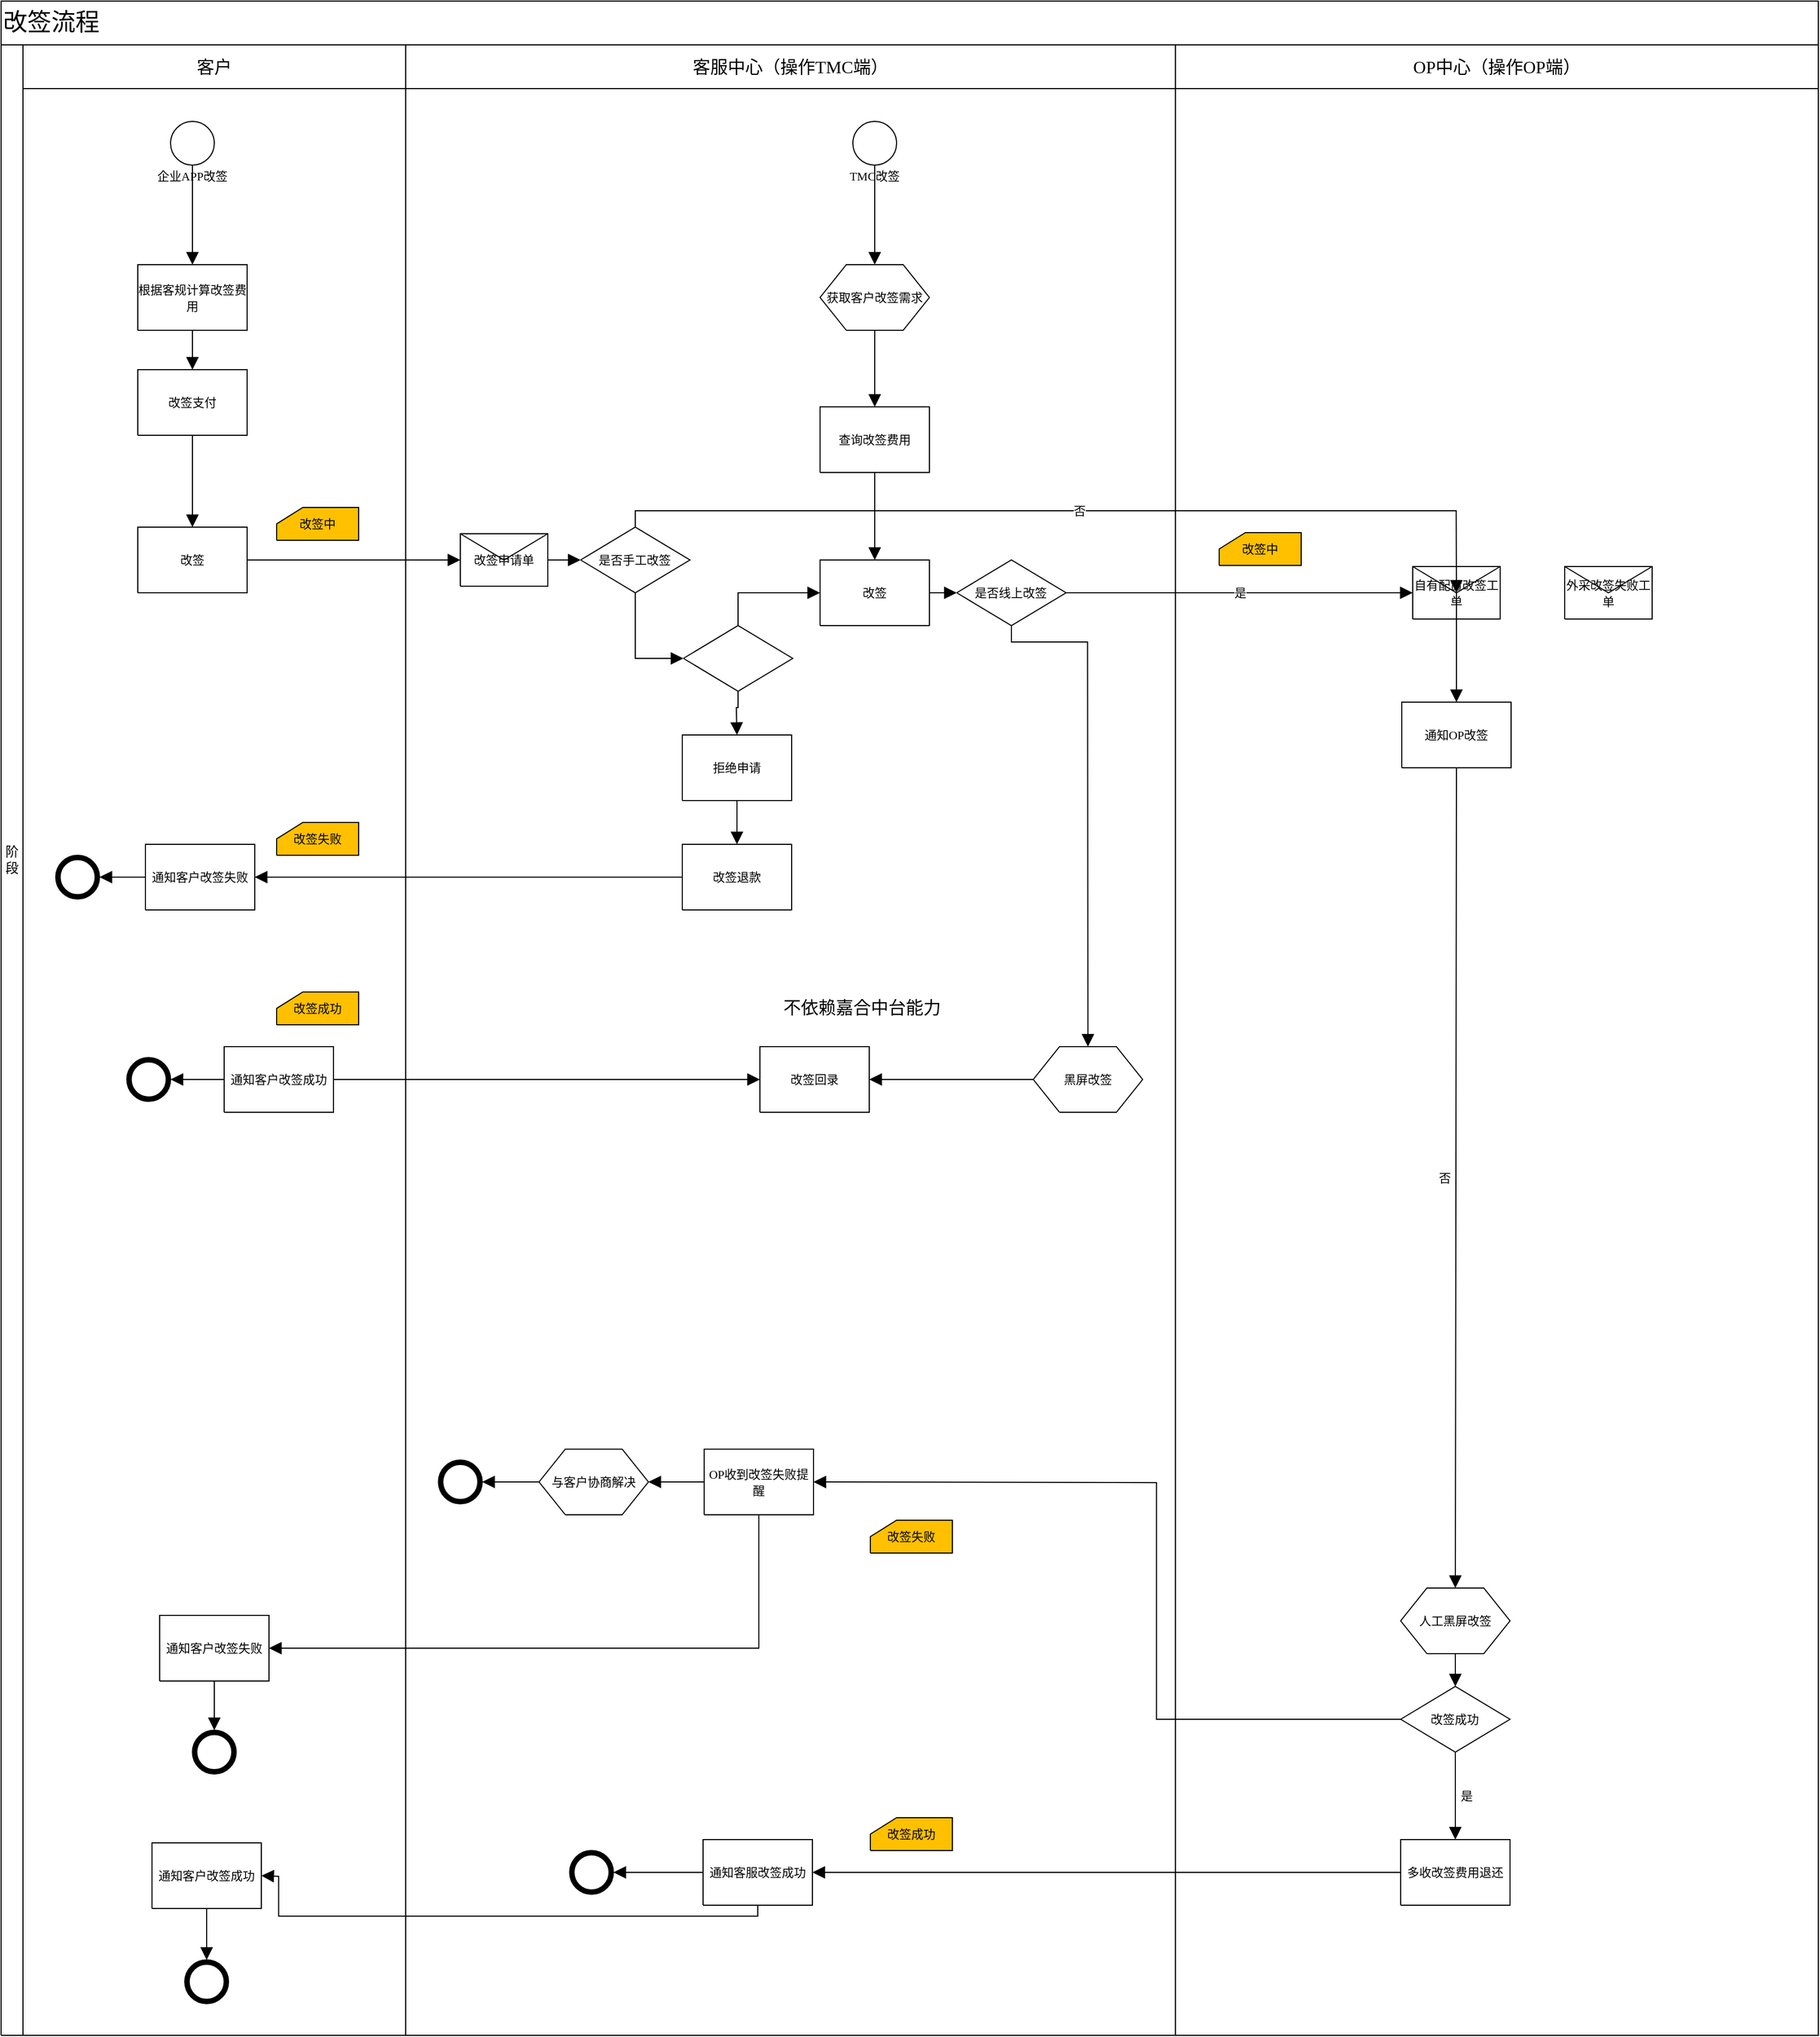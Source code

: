 <mxfile version="14.1.2" type="github" pages="3">
  <diagram name="page02" id="e8sxRLKhjzDnr30ps30D">
    <mxGraphModel dx="1422" dy="-2770" grid="1" gridSize="10" guides="1" tooltips="1" connect="1" arrows="1" fold="1" page="1" pageScale="1" pageWidth="827" pageHeight="1169" math="0" shadow="0">
      <root>
        <mxCell id="0" />
        <mxCell id="1" value="流程图" parent="0" />
        <mxCell id="11" style="vsdxID=245;fillColor=none;gradientColor=none;labelBackgroundColor=none;rounded=0;strokeColor=none;html=1;whiteSpace=wrap;" parent="1" vertex="1">
          <mxGeometry x="40" y="3560" width="1662" height="1860" as="geometry" />
        </mxCell>
        <mxCell id="12" style="vsdxID=246;fillColor=#FFFFFF;gradientColor=none;fillOpacity=0;shape=stencil(nZBLDoAgDERP0z3SIyjew0SURgSD+Lu9kMZoXLhwN9O+tukAlrNpJg1SzDH4QW/URgNYgZTkjA4UkwJUgGXng+6DX1zLfmoymdXo17xh5zmRJ6Q42BWCfc2oJfdAr+Yv+AP9Cb7OJ3H/2JG1HNGz/84klThPVCc=);labelBackgroundColor=none;rounded=0;html=1;whiteSpace=wrap;" parent="11" vertex="1">
          <mxGeometry width="1662" height="1860" as="geometry" />
        </mxCell>
        <mxCell id="13" value="&lt;font style=&quot;font-size:22px;font-family:SimSun;color:#000000;direction:ltr;letter-spacing:0px;line-height:120%;opacity:1&quot;&gt;改签流程&lt;br/&gt;&lt;/font&gt;" style="verticalAlign=middle;align=left;vsdxID=247;fillColor=#FFFFFF;gradientColor=none;shape=stencil(nZBLDoAgDERP0z3SIyjew0SURgSD+Lu9kMZoXLhwN9O+tukAlrNpJg1SzDH4QW/URgNYgZTkjA4UkwJUgGXng+6DX1zLfmoymdXo17xh5zmRJ6Q42BWCfc2oJfdAr+Yv+AP9Cb7OJ3H/2JG1HNGz/84klThPVCc=);labelBackgroundColor=none;rounded=0;html=1;whiteSpace=wrap;" parent="11" vertex="1">
          <mxGeometry width="1662" height="40" as="geometry" />
        </mxCell>
        <mxCell id="S82GTjSBu7cYd4lz_5Ks-504" value="&lt;font face=&quot;Verdana&quot;&gt;阶段&lt;/font&gt;" style="text;html=1;strokeColor=none;fillColor=none;align=center;verticalAlign=middle;whiteSpace=wrap;rounded=0;" parent="11" vertex="1">
          <mxGeometry y="770" width="20" height="30" as="geometry" />
        </mxCell>
        <mxCell id="14" style="vsdxID=248;fillColor=#FFFFFF;gradientColor=none;fillOpacity=0;shape=stencil(nZBLDoAgDERP0z3SIyjew0SURgSD+Lu9kMZoXLhwN9N5bdMClrNpJg1SzDH4QW/URgNYgZTkjA4UkwJUgGXng+6DX1zLfmoymdXo1zxh5z6RO6Q42BWCfc2oJfdAr/AX/IH+BF/rk7hv7MjaZ/L+RirxJ1Gd);labelBackgroundColor=none;rounded=0;html=1;whiteSpace=wrap;" parent="1" vertex="1">
          <mxGeometry x="60" y="3600" width="1642" height="1820" as="geometry" />
        </mxCell>
        <mxCell id="33" style="vsdxID=249;fillColor=none;gradientColor=none;labelBackgroundColor=none;rounded=0;strokeColor=none;html=1;whiteSpace=wrap;" parent="1" vertex="1">
          <mxGeometry x="410" y="3600" width="704" height="1820" as="geometry" />
        </mxCell>
        <mxCell id="34" style="vsdxID=250;fillColor=#FFFFFF;gradientColor=none;fillOpacity=0;shape=stencil(nZBLDoAgDERP0z3SIyjew0SURgSD+Lu9kMZoXLhwN9O+tukAlrNpJg1SzDH4QW/URgNYgZTkjA4UkwJUgGXng+6DX1zLfmoymdXo17xh5zmRJ6Q42BWCfc2oJfdAr+Yv+AP9Cb7OJ3H/2JG1HNGz/84klThPVCc=);labelBackgroundColor=none;rounded=0;html=1;whiteSpace=wrap;" parent="33" vertex="1">
          <mxGeometry width="704" height="1820" as="geometry" />
        </mxCell>
        <mxCell id="35" value="&lt;font style=&quot;font-size:16px;font-family:SimSun;color:#000000;direction:ltr;letter-spacing:0px;line-height:120%;opacity:1&quot;&gt;客服中心（操作TMC端）&lt;/font&gt;" style="verticalAlign=middle;align=center;vsdxID=251;fillColor=#FFFFFF;gradientColor=none;shape=stencil(nZBLDoAgDERP0z3SIyjew0SURgSD+Lu9kMZoXLhwN9O+tukAlrNpJg1SzDH4QW/URgNYgZTkjA4UkwJUgGXng+6DX1zLfmoymdXo17xh5zmRJ6Q42BWCfc2oJfdAr+Yv+AP9Cb7OJ3H/2JG1HNGz/84klThPVCc=);labelBackgroundColor=none;rounded=0;html=1;whiteSpace=wrap;" parent="33" vertex="1">
          <mxGeometry width="704" height="40" as="geometry" />
        </mxCell>
        <mxCell id="36" style="vsdxID=252;fillColor=none;gradientColor=none;labelBackgroundColor=none;rounded=0;strokeColor=none;html=1;whiteSpace=wrap;" parent="1" vertex="1">
          <mxGeometry x="1114" y="3600" width="588" height="1820" as="geometry" />
        </mxCell>
        <mxCell id="37" style="vsdxID=253;fillColor=#FFFFFF;gradientColor=none;fillOpacity=0;shape=stencil(nZBLDoAgDERP0z3SIyjew0SURgSD+Lu9kMZoXLhwN9O+tukAlrNpJg1SzDH4QW/URgNYgZTkjA4UkwJUgGXng+6DX1zLfmoymdXo17xh5zmRJ6Q42BWCfc2oJfdAr+Yv+AP9Cb7OJ3H/2JG1HNGz/84klThPVCc=);labelBackgroundColor=none;rounded=0;html=1;whiteSpace=wrap;" parent="36" vertex="1">
          <mxGeometry width="588" height="1820" as="geometry" />
        </mxCell>
        <mxCell id="38" value="&lt;font style=&quot;font-size:16px;font-family:SimSun;color:#000000;direction:ltr;letter-spacing:0px;line-height:120%;opacity:1&quot;&gt;OP中心（操作OP端）&lt;br/&gt;&lt;/font&gt;" style="verticalAlign=middle;align=center;vsdxID=254;fillColor=#FFFFFF;gradientColor=none;shape=stencil(nZBLDoAgDERP0z3SIyjew0SURgSD+Lu9kMZoXLhwN9O+tukAlrNpJg1SzDH4QW/URgNYgZTkjA4UkwJUgGXng+6DX1zLfmoymdXo17xh5zmRJ6Q42BWCfc2oJfdAr+Yv+AP9Cb7OJ3H/2JG1HNGz/84klThPVCc=);labelBackgroundColor=none;rounded=0;html=1;whiteSpace=wrap;" parent="36" vertex="1">
          <mxGeometry width="588" height="40" as="geometry" />
        </mxCell>
        <mxCell id="39" style="vsdxID=255;fillColor=none;gradientColor=none;labelBackgroundColor=none;rounded=0;strokeColor=none;html=1;whiteSpace=wrap;" parent="1" vertex="1">
          <mxGeometry x="60" y="3600" width="350" height="1820" as="geometry" />
        </mxCell>
        <mxCell id="40" style="vsdxID=256;fillColor=#FFFFFF;gradientColor=none;fillOpacity=0;shape=stencil(nZBLDoAgDERP0z3SIyjew0SURgSD+Lu9kMZoXLhwN9O+tukAlrNpJg1SzDH4QW/URgNYgZTkjA4UkwJUgGXng+6DX1zLfmoymdXo17xh5zmRJ6Q42BWCfc2oJfdAr+Yv+AP9Cb7OJ3H/2JG1HNGz/84klThPVCc=);labelBackgroundColor=none;rounded=0;html=1;whiteSpace=wrap;" parent="39" vertex="1">
          <mxGeometry width="350" height="1820" as="geometry" />
        </mxCell>
        <mxCell id="41" value="&lt;font style=&quot;font-size:16px;font-family:SimSun;color:#000000;direction:ltr;letter-spacing:0px;line-height:120%;opacity:1&quot;&gt;客户&lt;br/&gt;&lt;/font&gt;" style="verticalAlign=middle;align=center;vsdxID=257;fillColor=#FFFFFF;gradientColor=none;shape=stencil(nZBLDoAgDERP0z3SIyjew0SURgSD+Lu9kMZoXLhwN9O+tukAlrNpJg1SzDH4QW/URgNYgZTkjA4UkwJUgGXng+6DX1zLfmoymdXo17xh5zmRJ6Q42BWCfc2oJfdAr+Yv+AP9Cb7OJ3H/2JG1HNGz/84klThPVCc=);labelBackgroundColor=none;rounded=0;html=1;whiteSpace=wrap;" parent="39" vertex="1">
          <mxGeometry width="350" height="40" as="geometry" />
        </mxCell>
        <mxCell id="50" style="vsdxID=258;fillColor=#FFFFFF;gradientColor=none;shape=stencil(nZBLDoAgDERP0z3SIyDew0QUooJB/N1eSGM0LFywm2lf23QAxarbRQFna/BuVIfpggasgXNjtfImRAUoAUXvvBq822xHfmkTmdTs9rThpDmWJji7yFWMfEPoZOwHfZpF8A9aCGbno3h/jCYPIJYoPJQ3);labelBackgroundColor=none;rounded=0;html=1;whiteSpace=wrap;" parent="1" vertex="1">
          <mxGeometry x="40" y="3640" width="1662" height="1780" as="geometry" />
        </mxCell>
        <mxCell id="102" value="&lt;font style=&quot;font-size:11px;font-family:SimSun;color:#000000;direction:ltr;letter-spacing:0px;line-height:120%;opacity:1&quot;&gt;获取客户改签需求&lt;br/&gt;&lt;/font&gt;" style="verticalAlign=middle;align=center;vsdxID=262;fillColor=#FFFFFF;gradientColor=none;shape=stencil(jZFLDsMgDERP4z212/QAaXqPSCHBKoWI0N/tC7WiRlkgdjP2s0FjoHYx/awB1RKDv+kXD9EAXQCRndGBY1JAHVA7+qCn4B9uED/3mczq7p95w1vm8JhHUH3EHpT6+auwlt2GPTf17Npc4VP93gK5+22BrH+9nEAS/+hGtlaS3/b3UaeSnIm6Lw==);strokeColor=#000000;spacingTop=-1;spacingBottom=-1;spacingLeft=-1;spacingRight=-1;labelBackgroundColor=none;rounded=0;html=1;whiteSpace=wrap;" parent="1" vertex="1">
          <mxGeometry x="789" y="3801" width="100" height="60" as="geometry" />
        </mxCell>
        <mxCell id="103" value="&lt;font style=&quot;font-size:11px;font-family:SimSun;color:#000000;direction:ltr;letter-spacing:0px;line-height:120%;opacity:1&quot;&gt;改签&lt;br/&gt;&lt;/font&gt;" style="verticalAlign=middle;align=center;vsdxID=264;fillColor=#FFFFFF;gradientColor=none;shape=stencil(nZBLDoAgDERP0z3SIyjew0SURgSD+Lu9kMZoXLhwN9O+tukAlrNpJg1SzDH4QW/URgNYgZTkjA4UkwJUgGXng+6DX1zLfmoymdXo17xh5zmRJ6Q42BWCfc2oJfdAr+Yv+AP9Cb7OJ3H/2JG1HNGz/84klThPVCc=);strokeColor=#000000;spacingTop=-1;spacingBottom=-1;spacingLeft=-1;spacingRight=-1;labelBackgroundColor=none;rounded=0;html=1;whiteSpace=wrap;" parent="1" vertex="1">
          <mxGeometry x="789" y="4071" width="100" height="60" as="geometry" />
        </mxCell>
        <mxCell id="104" value="&lt;font style=&quot;font-size:11px;font-family:SimSun;color:#000000;direction:ltr;letter-spacing:0px;line-height:120%;opacity:1&quot;&gt;改签中&lt;br/&gt;&lt;/font&gt;" style="verticalAlign=middle;align=center;vsdxID=291;fillColor=#ffc000;gradientColor=none;shape=stencil(UzV2Ls5ILEhVNTIoLinKz04tz0wpyVA1dlE1MsrMy0gtyiwBslSNXVWNndPyi1LTi/JL81Ig/IJEkEoQKze/DGRCBUSfAUiHkUElhGdoAOG7QZTmZOYhKYVJkqUYj1JjQz1Lc2IVo5pqSrRKNMcCGYgQScvMyYEEKLI8eggChSChb+wKAA==);strokeColor=#000000;spacingTop=-1;spacingBottom=-1;spacingLeft=-1;spacingRight=-1;labelBackgroundColor=none;rounded=0;html=1;whiteSpace=wrap;" parent="1" vertex="1">
          <mxGeometry x="1154" y="4046" width="75" height="30" as="geometry" />
        </mxCell>
        <mxCell id="105" value="&lt;font style=&quot;font-size:11px;font-family:SimSun;color:#000000;direction:ltr;letter-spacing:0px;line-height:120%;opacity:1&quot;&gt;改签中&lt;br/&gt;&lt;/font&gt;" style="verticalAlign=middle;align=center;vsdxID=319;fillColor=#ffc000;gradientColor=none;shape=stencil(UzV2Ls5ILEhVNTIoLinKz04tz0wpyVA1dlE1MsrMy0gtyiwBslSNXVWNndPyi1LTi/JL81Ig/IJEkEoQKze/DGRCBUSfAUiHkUElhGdoAOG7QZTmZOYhKYVJkqUYj1JjQz1Lc2IVo5pqSrRKNMcCGYgQScvMyYEEKLI8eggChSChb+wKAA==);strokeColor=#000000;spacingTop=-1;spacingBottom=-1;spacingLeft=-1;spacingRight=-1;labelBackgroundColor=none;rounded=0;html=1;whiteSpace=wrap;" parent="1" vertex="1">
          <mxGeometry x="292" y="4023" width="75" height="30" as="geometry" />
        </mxCell>
        <mxCell id="108" value="&lt;font style=&quot;font-size:11px;font-family:SimSun;color:#000000;direction:ltr;letter-spacing:0px;line-height:120%;opacity:1&quot;&gt;通知客户改签失败&lt;br/&gt;&lt;/font&gt;" style="verticalAlign=middle;align=center;vsdxID=338;fillColor=#FFFFFF;gradientColor=none;shape=stencil(nZBLDoAgDERP0z3SIyjew0SURgSD+Lu9kMZoXLhwN9O+tukAlrNpJg1SzDH4QW/URgNYgZTkjA4UkwJUgGXng+6DX1zLfmoymdXo17xh5zmRJ6Q42BWCfc2oJfdAr+Yv+AP9Cb7OJ3H/2JG1HNGz/84klThPVCc=);strokeColor=#000000;spacingTop=-1;spacingBottom=-1;spacingLeft=-1;spacingRight=-1;labelBackgroundColor=none;rounded=0;html=1;whiteSpace=wrap;" parent="1" vertex="1">
          <mxGeometry x="185" y="5036" width="100" height="60" as="geometry" />
        </mxCell>
        <mxCell id="109" value="&lt;font style=&quot;font-size:11px;font-family:SimSun;color:#000000;direction:ltr;letter-spacing:0px;line-height:120%;opacity:1&quot;&gt;OP收到改签失败提醒&lt;br/&gt;&lt;/font&gt;" style="verticalAlign=middle;align=center;vsdxID=345;fillColor=#FFFFFF;gradientColor=none;shape=stencil(nZBLDoAgDERP0z3SIyjew0SURgSD+Lu9kMZoXLhwN9O+tukAlrNpJg1SzDH4QW/URgNYgZTkjA4UkwJUgGXng+6DX1zLfmoymdXo17xh5zmRJ6Q42BWCfc2oJfdAr+Yv+AP9Cb7OJ3H/2JG1HNGz/84klThPVCc=);strokeColor=#000000;spacingTop=-1;spacingBottom=-1;spacingLeft=-1;spacingRight=-1;labelBackgroundColor=none;rounded=0;html=1;whiteSpace=wrap;" parent="1" vertex="1">
          <mxGeometry x="683" y="4884" width="100" height="60" as="geometry" />
        </mxCell>
        <mxCell id="110" value="&lt;font style=&quot;font-size:11px;font-family:SimSun;color:#000000;direction:ltr;letter-spacing:0px;line-height:120%;opacity:1&quot;&gt;与客户协商解决&lt;br/&gt;&lt;/font&gt;" style="verticalAlign=middle;align=center;vsdxID=346;fillColor=#FFFFFF;gradientColor=none;shape=stencil(jZFLDsMgDERP4z212/QAaXqPSCHBKoWI0N/tC7WiRlkgdjP2s0FjoHYx/awB1RKDv+kXD9EAXQCRndGBY1JAHVA7+qCn4B9uED/3mczq7p95w1vm8JhHUH3EHpT6+auwlt2GPTf17Npc4VP93gK5+22BrH+9nEAS/+hGtlaS3/b3UaeSnIm6Lw==);strokeColor=#000000;spacingTop=-1;spacingBottom=-1;spacingLeft=-1;spacingRight=-1;labelBackgroundColor=none;rounded=0;html=1;whiteSpace=wrap;" parent="1" vertex="1">
          <mxGeometry x="532" y="4884" width="100" height="60" as="geometry" />
        </mxCell>
        <mxCell id="111" value="&lt;font style=&quot;font-size:11px;font-family:SimSun;color:#000000;direction:ltr;letter-spacing:0px;line-height:120%;opacity:1&quot;&gt;改签失败&lt;br/&gt;&lt;/font&gt;" style="verticalAlign=middle;align=center;vsdxID=354;fillColor=#ffc000;gradientColor=none;shape=stencil(UzV2Ls5ILEhVNTIoLinKz04tz0wpyVA1dlE1MsrMy0gtyiwBslSNXVWNndPyi1LTi/JL81Ig/IJEkEoQKze/DGRCBUSfAUiHkUElhGdoAOG7QZTmZOYhKYVJkqUYj1JjQz1Lc2IVo5pqSrRKNMcCGYgQScvMyYEEKLI8eggChSChb+wKAA==);strokeColor=#000000;spacingTop=-1;spacingBottom=-1;spacingLeft=-1;spacingRight=-1;labelBackgroundColor=none;rounded=0;html=1;whiteSpace=wrap;" parent="1" vertex="1">
          <mxGeometry x="835" y="4949" width="75" height="30" as="geometry" />
        </mxCell>
        <mxCell id="119" value="&lt;font style=&quot;font-size:11px;font-family:SimSun;color:#000000;direction:ltr;letter-spacing:0px;line-height:120%;opacity:1&quot;&gt;根据客规计算改签费用&lt;br/&gt;&lt;/font&gt;" style="verticalAlign=middle;align=center;vsdxID=380;fillColor=#FFFFFF;gradientColor=none;shape=stencil(nZBLDoAgDERP0z3SIyjew0SURgSD+Lu9kMZoXLhwN9O+tukAlrNpJg1SzDH4QW/URgNYgZTkjA4UkwJUgGXng+6DX1zLfmoymdXo17xh5zmRJ6Q42BWCfc2oJfdAr+Yv+AP9Cb7OJ3H/2JG1HNGz/84klThPVCc=);strokeColor=#000000;spacingTop=-1;spacingBottom=-1;spacingLeft=-1;spacingRight=-1;labelBackgroundColor=none;rounded=0;html=1;whiteSpace=wrap;" parent="1" vertex="1">
          <mxGeometry x="165" y="3801" width="100" height="60" as="geometry" />
        </mxCell>
        <mxCell id="120" value="&lt;font style=&quot;font-size:11px;font-family:SimSun;color:#000000;direction:ltr;letter-spacing:0px;line-height:120%;opacity:1&quot;&gt;改签支付&lt;br/&gt;&lt;/font&gt;" style="verticalAlign=middle;align=center;vsdxID=383;fillColor=#FFFFFF;gradientColor=none;shape=stencil(nZBLDoAgDERP0z3SIyjew0SURgSD+Lu9kMZoXLhwN9O+tukAlrNpJg1SzDH4QW/URgNYgZTkjA4UkwJUgGXng+6DX1zLfmoymdXo17xh5zmRJ6Q42BWCfc2oJfdAr+Yv+AP9Cb7OJ3H/2JG1HNGz/84klThPVCc=);strokeColor=#000000;spacingTop=-1;spacingBottom=-1;spacingLeft=-1;spacingRight=-1;labelBackgroundColor=none;rounded=0;html=1;whiteSpace=wrap;" parent="1" vertex="1">
          <mxGeometry x="165" y="3897" width="100" height="60" as="geometry" />
        </mxCell>
        <mxCell id="121" value="&lt;font style=&quot;font-size:11px;font-family:SimSun;color:#000000;direction:ltr;letter-spacing:0px;line-height:120%;opacity:1&quot;&gt;查询改签费用&lt;br/&gt;&lt;/font&gt;" style="verticalAlign=middle;align=center;vsdxID=386;fillColor=#FFFFFF;gradientColor=none;shape=stencil(nZBLDoAgDERP0z3SIyjew0SURgSD+Lu9kMZoXLhwN9O+tukAlrNpJg1SzDH4QW/URgNYgZTkjA4UkwJUgGXng+6DX1zLfmoymdXo17xh5zmRJ6Q42BWCfc2oJfdAr+Yv+AP9Cb7OJ3H/2JG1HNGz/84klThPVCc=);strokeColor=#000000;spacingTop=-1;spacingBottom=-1;spacingLeft=-1;spacingRight=-1;labelBackgroundColor=none;rounded=0;html=1;whiteSpace=wrap;" parent="1" vertex="1">
          <mxGeometry x="789" y="3931" width="100" height="60" as="geometry" />
        </mxCell>
        <mxCell id="122" value="&lt;font style=&quot;font-size:11px;font-family:SimSun;color:#000000;direction:ltr;letter-spacing:0px;line-height:120%;opacity:1&quot;&gt;改签&lt;br/&gt;&lt;/font&gt;" style="verticalAlign=middle;align=center;vsdxID=392;fillColor=#FFFFFF;gradientColor=none;shape=stencil(nZBLDoAgDERP0z3SIyjew0SURgSD+Lu9kMZoXLhwN9O+tukAlrNpJg1SzDH4QW/URgNYgZTkjA4UkwJUgGXng+6DX1zLfmoymdXo17xh5zmRJ6Q42BWCfc2oJfdAr+Yv+AP9Cb7OJ3H/2JG1HNGz/84klThPVCc=);strokeColor=#000000;spacingTop=-1;spacingBottom=-1;spacingLeft=-1;spacingRight=-1;labelBackgroundColor=none;rounded=0;html=1;whiteSpace=wrap;" parent="1" vertex="1">
          <mxGeometry x="165" y="4041" width="100" height="60" as="geometry" />
        </mxCell>
        <mxCell id="126" value="&lt;font style=&quot;font-size:11px;font-family:SimSun;color:#000000;direction:ltr;letter-spacing:0px;line-height:120%;opacity:1&quot;&gt;拒绝申请&lt;br/&gt;&lt;/font&gt;" style="verticalAlign=middle;align=center;vsdxID=402;fillColor=#FFFFFF;gradientColor=none;shape=stencil(nZBLDoAgDERP0z3SIyjew0SURgSD+Lu9kMZoXLhwN9O+tukAlrNpJg1SzDH4QW/URgNYgZTkjA4UkwJUgGXng+6DX1zLfmoymdXo17xh5zmRJ6Q42BWCfc2oJfdAr+Yv+AP9Cb7OJ3H/2JG1HNGz/84klThPVCc=);strokeColor=#000000;spacingTop=-1;spacingBottom=-1;spacingLeft=-1;spacingRight=-1;labelBackgroundColor=none;rounded=0;html=1;whiteSpace=wrap;" parent="1" vertex="1">
          <mxGeometry x="663" y="4231" width="100" height="60" as="geometry" />
        </mxCell>
        <mxCell id="127" value="&lt;font style=&quot;font-size:11px;font-family:SimSun;color:#000000;direction:ltr;letter-spacing:0px;line-height:120%;opacity:1&quot;&gt;通知客户改签失败&lt;br/&gt;&lt;/font&gt;" style="verticalAlign=middle;align=center;vsdxID=405;fillColor=#FFFFFF;gradientColor=none;shape=stencil(nZBLDoAgDERP0z3SIyjew0SURgSD+Lu9kMZoXLhwN9O+tukAlrNpJg1SzDH4QW/URgNYgZTkjA4UkwJUgGXng+6DX1zLfmoymdXo17xh5zmRJ6Q42BWCfc2oJfdAr+Yv+AP9Cb7OJ3H/2JG1HNGz/84klThPVCc=);strokeColor=#000000;spacingTop=-1;spacingBottom=-1;spacingLeft=-1;spacingRight=-1;labelBackgroundColor=none;rounded=0;html=1;whiteSpace=wrap;" parent="1" vertex="1">
          <mxGeometry x="172" y="4331" width="100" height="60" as="geometry" />
        </mxCell>
        <mxCell id="128" value="&lt;font style=&quot;font-size:11px;font-family:SimSun;color:#000000;direction:ltr;letter-spacing:0px;line-height:120%;opacity:1&quot;&gt;改签失败&lt;br/&gt;&lt;/font&gt;" style="verticalAlign=middle;align=center;vsdxID=408;fillColor=#ffc000;gradientColor=none;shape=stencil(UzV2Ls5ILEhVNTIoLinKz04tz0wpyVA1dlE1MsrMy0gtyiwBslSNXVWNndPyi1LTi/JL81Ig/IJEkEoQKze/DGRCBUSfAUiHkUElhGdoAOG7QZTmZOYhKYVJkqUYj1JjQz1Lc2IVo5pqSrRKNMcCGYgQScvMyYEEKLI8eggChSChb+wKAA==);strokeColor=#000000;spacingTop=-1;spacingBottom=-1;spacingLeft=-1;spacingRight=-1;labelBackgroundColor=none;rounded=0;html=1;whiteSpace=wrap;" parent="1" vertex="1">
          <mxGeometry x="292" y="4311" width="75" height="30" as="geometry" />
        </mxCell>
        <mxCell id="130" value="&lt;font style=&quot;font-size:11px;font-family:SimSun;color:#000000;direction:ltr;letter-spacing:0px;line-height:120%;opacity:1&quot;&gt;改签退款&lt;br/&gt;&lt;/font&gt;" style="verticalAlign=middle;align=center;vsdxID=411;fillColor=#FFFFFF;gradientColor=none;shape=stencil(nZBLDoAgDERP0z3SIyjew0SURgSD+Lu9kMZoXLhwN9O+tukAlrNpJg1SzDH4QW/URgNYgZTkjA4UkwJUgGXng+6DX1zLfmoymdXo17xh5zmRJ6Q42BWCfc2oJfdAr+Yv+AP9Cb7OJ3H/2JG1HNGz/84klThPVCc=);strokeColor=#000000;spacingTop=-1;spacingBottom=-1;spacingLeft=-1;spacingRight=-1;labelBackgroundColor=none;rounded=0;html=1;whiteSpace=wrap;" parent="1" vertex="1">
          <mxGeometry x="663" y="4331" width="100" height="60" as="geometry" />
        </mxCell>
        <mxCell id="134" value="&lt;font style=&quot;font-size:11px;font-family:SimSun;color:#000000;direction:ltr;letter-spacing:0px;line-height:120%;opacity:1&quot;&gt;改签申请单&lt;/font&gt;&lt;font style=&quot;font-size:11px;font-family:SimSun;color:#000000;direction:ltr;letter-spacing:0px;line-height:120%;opacity:1&quot;&gt;&lt;br/&gt;&lt;/font&gt;" style="verticalAlign=middle;align=center;vsdxID=430;fillColor=#ffffff;gradientColor=none;shape=stencil(nZFbDoQgDEVX03+GxhX42IeJODQyYBDnsXshjc7Ih5nwdy89pS/AetH9rECKJXg3qRcNQQM2ICVZrTyFqABbwHp0Xt29W+3Afu4TmdTDPdMPb84TKUOKD7ubYN8xasj+oHuwCL5AC8GsfBTfGUcyhld0xP9bwEX16kxWpcOfGs2ajCI/XHzio2O7AQ==);labelBackgroundColor=none;rounded=0;html=1;whiteSpace=wrap;" parent="1" vertex="1">
          <mxGeometry x="460" y="4047" width="80" height="48" as="geometry" />
        </mxCell>
        <mxCell id="135" value="&lt;font style=&quot;font-size:11px;font-family:SimSun;color:#000000;direction:ltr;letter-spacing:0px;line-height:120%;opacity:1&quot;&gt;自有配置改签工单&lt;/font&gt;&lt;font style=&quot;font-size:11px;font-family:SimSun;color:#000000;direction:ltr;letter-spacing:0px;line-height:120%;opacity:1&quot;&gt;&lt;br/&gt;&lt;/font&gt;" style="verticalAlign=middle;align=center;vsdxID=434;fillColor=#ffffff;gradientColor=none;shape=stencil(nZFbDoQgDEVX03+GxhX42IeJODQyYBDnsXshjc7Ih5nwdy89pS/AetH9rECKJXg3qRcNQQM2ICVZrTyFqABbwHp0Xt29W+3Afu4TmdTDPdMPb84TKUOKD7ubYN8xasj+oHuwCL5AC8GsfBTfGUcyhld0xP9bwEX16kxWpcOfGs2ajCI/XHzio2O7AQ==);labelBackgroundColor=none;rounded=0;html=1;whiteSpace=wrap;" parent="1" vertex="1">
          <mxGeometry x="1331" y="4077" width="80" height="48" as="geometry" />
        </mxCell>
        <mxCell id="136" value="&lt;font style=&quot;font-size:11px;font-family:SimSun;color:#000000;direction:ltr;letter-spacing:0px;line-height:120%;opacity:1&quot;&gt;人工黑屏改签&lt;br/&gt;&lt;/font&gt;" style="verticalAlign=middle;align=center;vsdxID=451;fillColor=#FFFFFF;gradientColor=none;shape=stencil(jZFLDsMgDERP4z212/QAaXqPSCHBKoWI0N/tC7WiRlkgdjP2s0FjoHYx/awB1RKDv+kXD9EAXQCRndGBY1JAHVA7+qCn4B9uED/3mczq7p95w1vm8JhHUH3EHpT6+auwlt2GPTf17Npc4VP93gK5+22BrH+9nEAS/+hGtlaS3/b3UaeSnIm6Lw==);strokeColor=#000000;spacingTop=-1;spacingBottom=-1;spacingLeft=-1;spacingRight=-1;labelBackgroundColor=none;rounded=0;html=1;whiteSpace=wrap;" parent="1" vertex="1">
          <mxGeometry x="1320" y="5011" width="100" height="60" as="geometry" />
        </mxCell>
        <mxCell id="137" style="vsdxID=454;fillColor=#FFFFFF;gradientColor=none;shape=stencil(UzV2Ls5ILEhVNTIoLinKz04tz0wpyVA1dlE1MsrMy0gtyiwBslSNXVWNndPyi1LTi/JL81Ig/IJEkEoQKze/DGRCBUSfAUiHkUElhGcK4bpBVOZk5iGpNEVVikeloQHZpsK0YlWLz1QgA+HFtMycHEgIIcujBwlQCBKcxq4A);strokeColor=#000000;spacingTop=-1;spacingBottom=-1;spacingLeft=-1;spacingRight=-1;labelBackgroundColor=none;rounded=0;html=1;whiteSpace=wrap;" parent="1" vertex="1">
          <mxGeometry x="1320" y="5101" width="100" height="60" as="geometry" />
        </mxCell>
        <mxCell id="138" value="&lt;font style=&quot;font-size:11px;font-family:Calibri;color:#000000;direction:ltr;letter-spacing:0px;line-height:120%;opacity:1&quot;&gt;改签成功&lt;/font&gt;&lt;font style=&quot;font-size:11px;font-family:Themed;color:#000000;direction:ltr;letter-spacing:0px;line-height:120%;opacity:1&quot;&gt;&lt;br/&gt;&lt;/font&gt;" style="text;vsdxID=454;fillColor=none;gradientColor=none;strokeColor=none;spacingTop=-1;spacingBottom=-1;spacingLeft=-1;spacingRight=-1;labelBackgroundColor=none;rounded=0;html=1;whiteSpace=wrap;verticalAlign=middle;align=center;;html=1;" parent="137" vertex="1">
          <mxGeometry x="8.33" y="7.5" width="83.33" height="45" as="geometry" />
        </mxCell>
        <mxCell id="139" value="&lt;font style=&quot;font-size:11px;font-family:SimSun;color:#000000;direction:ltr;letter-spacing:0px;line-height:120%;opacity:1&quot;&gt;多收改签费用退还&lt;br/&gt;&lt;/font&gt;" style="verticalAlign=middle;align=center;vsdxID=456;fillColor=#FFFFFF;gradientColor=none;shape=stencil(nZBLDoAgDERP0z3SIyjew0SURgSD+Lu9kMZoXLhwN9O+tukAlrNpJg1SzDH4QW/URgNYgZTkjA4UkwJUgGXng+6DX1zLfmoymdXo17xh5zmRJ6Q42BWCfc2oJfdAr+Yv+AP9Cb7OJ3H/2JG1HNGz/84klThPVCc=);strokeColor=#000000;spacingTop=-1;spacingBottom=-1;spacingLeft=-1;spacingRight=-1;labelBackgroundColor=none;rounded=0;html=1;whiteSpace=wrap;" parent="1" vertex="1">
          <mxGeometry x="1320" y="5241" width="100" height="60" as="geometry" />
        </mxCell>
        <mxCell id="141" value="&lt;font style=&quot;font-size:11px;font-family:SimSun;color:#000000;direction:ltr;letter-spacing:0px;line-height:120%;opacity:1&quot;&gt;通知客户改签成功&lt;br/&gt;&lt;/font&gt;" style="verticalAlign=middle;align=center;vsdxID=466;fillColor=#FFFFFF;gradientColor=none;shape=stencil(nZBLDoAgDERP0z3SIyjew0SURgSD+Lu9kMZoXLhwN9O+tukAlrNpJg1SzDH4QW/URgNYgZTkjA4UkwJUgGXng+6DX1zLfmoymdXo17xh5zmRJ6Q42BWCfc2oJfdAr+Yv+AP9Cb7OJ3H/2JG1HNGz/84klThPVCc=);strokeColor=#000000;spacingTop=-1;spacingBottom=-1;spacingLeft=-1;spacingRight=-1;labelBackgroundColor=none;rounded=0;html=1;whiteSpace=wrap;" parent="1" vertex="1">
          <mxGeometry x="178" y="5244" width="100" height="60" as="geometry" />
        </mxCell>
        <mxCell id="142" value="&lt;font style=&quot;font-size:11px;font-family:SimSun;color:#000000;direction:ltr;letter-spacing:0px;line-height:120%;opacity:1&quot;&gt;通知客服改签成功&lt;br/&gt;&lt;/font&gt;" style="verticalAlign=middle;align=center;vsdxID=467;fillColor=#FFFFFF;gradientColor=none;shape=stencil(nZBLDoAgDERP0z3SIyjew0SURgSD+Lu9kMZoXLhwN9O+tukAlrNpJg1SzDH4QW/URgNYgZTkjA4UkwJUgGXng+6DX1zLfmoymdXo17xh5zmRJ6Q42BWCfc2oJfdAr+Yv+AP9Cb7OJ3H/2JG1HNGz/84klThPVCc=);strokeColor=#000000;spacingTop=-1;spacingBottom=-1;spacingLeft=-1;spacingRight=-1;labelBackgroundColor=none;rounded=0;html=1;whiteSpace=wrap;" parent="1" vertex="1">
          <mxGeometry x="682" y="5241" width="100" height="60" as="geometry" />
        </mxCell>
        <mxCell id="143" value="&lt;font style=&quot;font-size:11px;font-family:SimSun;color:#000000;direction:ltr;letter-spacing:0px;line-height:120%;opacity:1&quot;&gt;改签成功&lt;br/&gt;&lt;/font&gt;" style="verticalAlign=middle;align=center;vsdxID=470;fillColor=#ffc000;gradientColor=none;shape=stencil(UzV2Ls5ILEhVNTIoLinKz04tz0wpyVA1dlE1MsrMy0gtyiwBslSNXVWNndPyi1LTi/JL81Ig/IJEkEoQKze/DGRCBUSfAUiHkUElhGdoAOG7QZTmZOYhKYVJkqUYj1JjQz1Lc2IVo5pqSrRKNMcCGYgQScvMyYEEKLI8eggChSChb+wKAA==);strokeColor=#000000;spacingTop=-1;spacingBottom=-1;spacingLeft=-1;spacingRight=-1;labelBackgroundColor=none;rounded=0;html=1;whiteSpace=wrap;" parent="1" vertex="1">
          <mxGeometry x="835" y="5221" width="75" height="30" as="geometry" />
        </mxCell>
        <mxCell id="192" style="vsdxID=644;fillColor=none;gradientColor=none;strokeColor=none;spacingTop=-1;spacingBottom=-1;spacingLeft=-1;spacingRight=-1;labelBackgroundColor=none;rounded=0;html=1;whiteSpace=wrap;" parent="1" vertex="1">
          <mxGeometry x="90" y="4341" width="40" height="40" as="geometry" />
        </mxCell>
        <mxCell id="193" style="vsdxID=645;fillColor=#000000;gradientColor=none;shape=stencil(vVHLDsIgEPwajiQI6RfU+h8bu22JCGRB2/69kG1iazx58DazM/vIjjBtmiCi0CplCjecbZ8nYc5Ca+snJJsLEqYTph0C4Ujh4XvmEaqzont41gkL96naodXKrGF6YSfQtUi0OXXDVlqPfJNP6usotUhYbJIUMmQb/GGrAxpRljVycDBuc1hKM2LclX8/7H9nFfB+82Cd45T2+mcspcSRmu4F);strokeColor=#000000;spacingTop=-1;spacingBottom=-1;spacingLeft=-1;spacingRight=-1;labelBackgroundColor=none;rounded=0;html=1;whiteSpace=wrap;" parent="192" vertex="1">
          <mxGeometry width="40" height="40" as="geometry" />
        </mxCell>
        <mxCell id="194" style="vsdxID=648;fillColor=#FFFFFF;gradientColor=none;shape=stencil(vVHLDsIgEPwajiQI6RfU+h8bu22JCGRB2/69kG1iazx58DazM/vIjjBtmiCi0CplCjecbZ8nYc5Ca+snJJsLEqYTph0C4Ujh4XvmEaqzont41gkL96naodXKrGF6YSfQtUi0OXXDVlqPfJNP6usotUhYbJIUMmQb/GGrAxpRljVycDBuc1hKM2LclX8/7H9nFfB+82Cd45T2+mcspcSRmu4F);strokeColor=#000000;spacingTop=-1;spacingBottom=-1;spacingLeft=-1;spacingRight=-1;labelBackgroundColor=none;rounded=0;html=1;whiteSpace=wrap;" parent="192" vertex="1">
          <mxGeometry x="4" y="4" width="32" height="32" as="geometry" />
        </mxCell>
        <mxCell id="198" style="vsdxID=658;fillColor=none;gradientColor=none;strokeColor=none;spacingTop=-1;spacingBottom=-1;spacingLeft=-1;spacingRight=-1;labelBackgroundColor=none;rounded=0;html=1;whiteSpace=wrap;" parent="1" vertex="1">
          <mxGeometry x="215" y="5141" width="40" height="40" as="geometry" />
        </mxCell>
        <mxCell id="199" style="vsdxID=659;fillColor=#000000;gradientColor=none;shape=stencil(vVHLDsIgEPwajiQI6RfU+h8bu22JCGRB2/69kG1iazx58DazM/vIjjBtmiCi0CplCjecbZ8nYc5Ca+snJJsLEqYTph0C4Ujh4XvmEaqzont41gkL96naodXKrGF6YSfQtUi0OXXDVlqPfJNP6usotUhYbJIUMmQb/GGrAxpRljVycDBuc1hKM2LclX8/7H9nFfB+82Cd45T2+mcspcSRmu4F);strokeColor=#000000;spacingTop=-1;spacingBottom=-1;spacingLeft=-1;spacingRight=-1;labelBackgroundColor=none;rounded=0;html=1;whiteSpace=wrap;" parent="198" vertex="1">
          <mxGeometry width="40" height="40" as="geometry" />
        </mxCell>
        <mxCell id="200" style="vsdxID=662;fillColor=#FFFFFF;gradientColor=none;shape=stencil(vVHLDsIgEPwajiQI6RfU+h8bu22JCGRB2/69kG1iazx58DazM/vIjjBtmiCi0CplCjecbZ8nYc5Ca+snJJsLEqYTph0C4Ujh4XvmEaqzont41gkL96naodXKrGF6YSfQtUi0OXXDVlqPfJNP6usotUhYbJIUMmQb/GGrAxpRljVycDBuc1hKM2LclX8/7H9nFfB+82Cd45T2+mcspcSRmu4F);strokeColor=#000000;spacingTop=-1;spacingBottom=-1;spacingLeft=-1;spacingRight=-1;labelBackgroundColor=none;rounded=0;html=1;whiteSpace=wrap;" parent="198" vertex="1">
          <mxGeometry x="4" y="4" width="32" height="32" as="geometry" />
        </mxCell>
        <mxCell id="204" style="vsdxID=672;fillColor=none;gradientColor=none;strokeColor=none;spacingTop=-1;spacingBottom=-1;spacingLeft=-1;spacingRight=-1;labelBackgroundColor=none;rounded=0;html=1;whiteSpace=wrap;" parent="1" vertex="1">
          <mxGeometry x="208" y="5351" width="40" height="40" as="geometry" />
        </mxCell>
        <mxCell id="205" style="vsdxID=673;fillColor=#000000;gradientColor=none;shape=stencil(vVHLDsIgEPwajiQI6RfU+h8bu22JCGRB2/69kG1iazx58DazM/vIjjBtmiCi0CplCjecbZ8nYc5Ca+snJJsLEqYTph0C4Ujh4XvmEaqzont41gkL96naodXKrGF6YSfQtUi0OXXDVlqPfJNP6usotUhYbJIUMmQb/GGrAxpRljVycDBuc1hKM2LclX8/7H9nFfB+82Cd45T2+mcspcSRmu4F);strokeColor=#000000;spacingTop=-1;spacingBottom=-1;spacingLeft=-1;spacingRight=-1;labelBackgroundColor=none;rounded=0;html=1;whiteSpace=wrap;" parent="204" vertex="1">
          <mxGeometry width="40" height="40" as="geometry" />
        </mxCell>
        <mxCell id="206" style="vsdxID=676;fillColor=#FFFFFF;gradientColor=none;shape=stencil(vVHLDsIgEPwajiQI6RfU+h8bu22JCGRB2/69kG1iazx58DazM/vIjjBtmiCi0CplCjecbZ8nYc5Ca+snJJsLEqYTph0C4Ujh4XvmEaqzont41gkL96naodXKrGF6YSfQtUi0OXXDVlqPfJNP6usotUhYbJIUMmQb/GGrAxpRljVycDBuc1hKM2LclX8/7H9nFfB+82Cd45T2+mcspcSRmu4F);strokeColor=#000000;spacingTop=-1;spacingBottom=-1;spacingLeft=-1;spacingRight=-1;labelBackgroundColor=none;rounded=0;html=1;whiteSpace=wrap;" parent="204" vertex="1">
          <mxGeometry x="4" y="4" width="32" height="32" as="geometry" />
        </mxCell>
        <mxCell id="210" style="vsdxID=686;fillColor=none;gradientColor=none;strokeColor=none;spacingTop=-1;spacingBottom=-1;spacingLeft=-1;spacingRight=-1;labelBackgroundColor=none;rounded=0;html=1;whiteSpace=wrap;" parent="1" vertex="1">
          <mxGeometry x="440" y="4894" width="40" height="40" as="geometry" />
        </mxCell>
        <mxCell id="211" style="vsdxID=687;fillColor=#000000;gradientColor=none;shape=stencil(vVHLDsIgEPwajiQI6RfU+h8bu22JCGRB2/69kG1iazx58DazM/vIjjBtmiCi0CplCjecbZ8nYc5Ca+snJJsLEqYTph0C4Ujh4XvmEaqzont41gkL96naodXKrGF6YSfQtUi0OXXDVlqPfJNP6usotUhYbJIUMmQb/GGrAxpRljVycDBuc1hKM2LclX8/7H9nFfB+82Cd45T2+mcspcSRmu4F);strokeColor=#000000;spacingTop=-1;spacingBottom=-1;spacingLeft=-1;spacingRight=-1;labelBackgroundColor=none;rounded=0;html=1;whiteSpace=wrap;" parent="210" vertex="1">
          <mxGeometry width="40" height="40" as="geometry" />
        </mxCell>
        <mxCell id="212" style="vsdxID=690;fillColor=#FFFFFF;gradientColor=none;shape=stencil(vVHLDsIgEPwajiQI6RfU+h8bu22JCGRB2/69kG1iazx58DazM/vIjjBtmiCi0CplCjecbZ8nYc5Ca+snJJsLEqYTph0C4Ujh4XvmEaqzont41gkL96naodXKrGF6YSfQtUi0OXXDVlqPfJNP6usotUhYbJIUMmQb/GGrAxpRljVycDBuc1hKM2LclX8/7H9nFfB+82Cd45T2+mcspcSRmu4F);strokeColor=#000000;spacingTop=-1;spacingBottom=-1;spacingLeft=-1;spacingRight=-1;labelBackgroundColor=none;rounded=0;html=1;whiteSpace=wrap;" parent="210" vertex="1">
          <mxGeometry x="4" y="4" width="32" height="32" as="geometry" />
        </mxCell>
        <mxCell id="216" style="vsdxID=700;fillColor=none;gradientColor=none;strokeColor=none;spacingTop=-1;spacingBottom=-1;spacingLeft=-1;spacingRight=-1;labelBackgroundColor=none;rounded=0;html=1;whiteSpace=wrap;" parent="1" vertex="1">
          <mxGeometry x="560" y="5251" width="40" height="40" as="geometry" />
        </mxCell>
        <mxCell id="217" style="vsdxID=701;fillColor=#000000;gradientColor=none;shape=stencil(vVHLDsIgEPwajiQI6RfU+h8bu22JCGRB2/69kG1iazx58DazM/vIjjBtmiCi0CplCjecbZ8nYc5Ca+snJJsLEqYTph0C4Ujh4XvmEaqzont41gkL96naodXKrGF6YSfQtUi0OXXDVlqPfJNP6usotUhYbJIUMmQb/GGrAxpRljVycDBuc1hKM2LclX8/7H9nFfB+82Cd45T2+mcspcSRmu4F);strokeColor=#000000;spacingTop=-1;spacingBottom=-1;spacingLeft=-1;spacingRight=-1;labelBackgroundColor=none;rounded=0;html=1;whiteSpace=wrap;" parent="216" vertex="1">
          <mxGeometry width="40" height="40" as="geometry" />
        </mxCell>
        <mxCell id="218" style="vsdxID=704;fillColor=#FFFFFF;gradientColor=none;shape=stencil(vVHLDsIgEPwajiQI6RfU+h8bu22JCGRB2/69kG1iazx58DazM/vIjjBtmiCi0CplCjecbZ8nYc5Ca+snJJsLEqYTph0C4Ujh4XvmEaqzont41gkL96naodXKrGF6YSfQtUi0OXXDVlqPfJNP6usotUhYbJIUMmQb/GGrAxpRljVycDBuc1hKM2LclX8/7H9nFfB+82Cd45T2+mcspcSRmu4F);strokeColor=#000000;spacingTop=-1;spacingBottom=-1;spacingLeft=-1;spacingRight=-1;labelBackgroundColor=none;rounded=0;html=1;whiteSpace=wrap;" parent="216" vertex="1">
          <mxGeometry x="4" y="4" width="32" height="32" as="geometry" />
        </mxCell>
        <mxCell id="319" style="vsdxID=940;fillColor=none;gradientColor=none;strokeColor=none;spacingTop=-1;spacingBottom=-1;spacingLeft=-1;spacingRight=-1;labelBackgroundColor=none;rounded=0;html=1;whiteSpace=wrap;" parent="1" vertex="1">
          <mxGeometry x="195" y="3670" width="40" height="40" as="geometry" />
        </mxCell>
        <mxCell id="320" style="vsdxID=941;fillColor=#FFFFFF;gradientColor=none;shape=stencil(vVHLDsIgEPwajiQI6RfU+h8bu22JCGRB2/69kG1iazx58DazM/vIjjBtmiCi0CplCjecbZ8nYc5Ca+snJJsLEqYTph0C4Ujh4XvmEaqzont41gkL96naodXKrGF6YSfQtUi0OXXDVlqPfJNP6usotUhYbJIUMmQb/GGrAxpRljVycDBuc1hKM2LclX8/7H9nFfB+82Cd45T2+mcspcSRmu4F);strokeColor=#000000;spacingTop=-1;spacingBottom=-1;spacingLeft=-1;spacingRight=-1;labelBackgroundColor=none;rounded=0;html=1;whiteSpace=wrap;" parent="319" vertex="1">
          <mxGeometry width="40" height="40" as="geometry" />
        </mxCell>
        <mxCell id="324" value="&lt;font style=&quot;font-size:11px;font-family:Calibri;color:#000000;direction:ltr;letter-spacing:0px;line-height:120%;opacity:1&quot;&gt;企业APP改签&lt;br/&gt;&lt;/font&gt;" style="text;vsdxID=940;fillColor=none;gradientColor=none;strokeColor=none;spacingTop=-1;spacingBottom=-1;spacingLeft=-1;spacingRight=-1;labelBackgroundColor=none;rounded=0;html=1;whiteSpace=wrap;verticalAlign=middle;align=center;;html=1;" parent="319" vertex="1">
          <mxGeometry x="-15.78" y="40" width="71.55" height="20.68" as="geometry" />
        </mxCell>
        <mxCell id="325" style="vsdxID=954;fillColor=none;gradientColor=none;strokeColor=none;spacingTop=-1;spacingBottom=-1;spacingLeft=-1;spacingRight=-1;labelBackgroundColor=none;rounded=0;html=1;whiteSpace=wrap;" parent="1" vertex="1">
          <mxGeometry x="819" y="3670" width="40" height="40" as="geometry" />
        </mxCell>
        <mxCell id="326" style="vsdxID=955;fillColor=#FFFFFF;gradientColor=none;shape=stencil(vVHLDsIgEPwajiQI6RfU+h8bu22JCGRB2/69kG1iazx58DazM/vIjjBtmiCi0CplCjecbZ8nYc5Ca+snJJsLEqYTph0C4Ujh4XvmEaqzont41gkL96naodXKrGF6YSfQtUi0OXXDVlqPfJNP6usotUhYbJIUMmQb/GGrAxpRljVycDBuc1hKM2LclX8/7H9nFfB+82Cd45T2+mcspcSRmu4F);strokeColor=#000000;spacingTop=-1;spacingBottom=-1;spacingLeft=-1;spacingRight=-1;labelBackgroundColor=none;rounded=0;html=1;whiteSpace=wrap;" parent="325" vertex="1">
          <mxGeometry width="40" height="40" as="geometry" />
        </mxCell>
        <mxCell id="330" value="&lt;font style=&quot;font-size:11px;font-family:Calibri;color:#000000;direction:ltr;letter-spacing:0px;line-height:120%;opacity:1&quot;&gt;TMC改签&lt;br/&gt;&lt;/font&gt;" style="text;vsdxID=954;fillColor=none;gradientColor=none;strokeColor=none;spacingTop=-1;spacingBottom=-1;spacingLeft=-1;spacingRight=-1;labelBackgroundColor=none;rounded=0;html=1;whiteSpace=wrap;verticalAlign=middle;align=center;;html=1;" parent="325" vertex="1">
          <mxGeometry x="-5.98" y="40" width="51.95" height="20.68" as="geometry" />
        </mxCell>
        <mxCell id="331" style="vsdxID=968;fillColor=#FFFFFF;gradientColor=none;shape=stencil(UzV2Ls5ILEhVNTIoLinKz04tz0wpyVA1dlE1MsrMy0gtyiwBslSNXVWNndPyi1LTi/JL81Ig/IJEkEoQKze/DGRCBUSfAUiHkUElhGcK4bpBVOZk5iGpNEVVikeloQHZpsK0YlWLz1QgA+HFtMycHEgIIcujBwlQCBKcxq4A);labelBackgroundColor=#FFFFFF;rounded=0;html=1;whiteSpace=wrap;" parent="1" vertex="1">
          <mxGeometry x="570" y="4041" width="100" height="60" as="geometry" />
        </mxCell>
        <mxCell id="332" value="&lt;font style=&quot;font-size:11px;font-family:SimSun;color:#000000;direction:ltr;letter-spacing:0px;line-height:120%;opacity:1&quot;&gt;是否手工改签&lt;br/&gt;&lt;/font&gt;" style="text;vsdxID=968;fillColor=none;gradientColor=none;labelBackgroundColor=#FFFFFF;rounded=0;html=1;whiteSpace=wrap;verticalAlign=middle;align=center;strokeColor=none;;html=1;" parent="331" vertex="1">
          <mxGeometry x="8.33" y="7.5" width="83.33" height="45" as="geometry" />
        </mxCell>
        <mxCell id="333" style="vsdxID=970;fillColor=#FFFFFF;gradientColor=none;shape=stencil(UzV2Ls5ILEhVNTIoLinKz04tz0wpyVA1dlE1MsrMy0gtyiwBslSNXVWNndPyi1LTi/JL81Ig/IJEkEoQKze/DGRCBUSfAUiHkUElhGcK4bpBVOZk5iGpNEVVikeloQHZpsK0YlWLz1QgA+HFtMycHEgIIcujBwlQCBKcxq4A);strokeColor=#000000;spacingTop=-1;spacingBottom=-1;spacingLeft=-1;spacingRight=-1;labelBackgroundColor=none;rounded=0;html=1;whiteSpace=wrap;" parent="1" vertex="1">
          <mxGeometry x="664" y="4131" width="100" height="60" as="geometry" />
        </mxCell>
        <mxCell id="334" style="vsdxID=975;fillColor=#FFFFFF;gradientColor=none;shape=stencil(UzV2Ls5ILEhVNTIoLinKz04tz0wpyVA1dlE1MsrMy0gtyiwBslSNXVWNndPyi1LTi/JL81Ig/IJEkEoQKze/DGRCBUSfAUiHkUElhGcK4bpBVOZk5iGpNEVVikeloQHZpsK0YlWLz1QgA+HFtMycHEgIIcujBwlQCBKcxq4A);strokeColor=#000000;spacingTop=-1;spacingBottom=-1;spacingLeft=-1;spacingRight=-1;labelBackgroundColor=none;rounded=0;html=1;whiteSpace=wrap;" parent="1" vertex="1">
          <mxGeometry x="914" y="4071" width="100" height="60" as="geometry" />
        </mxCell>
        <mxCell id="335" value="&lt;font style=&quot;font-size:11px;font-family:Calibri;color:#000000;direction:ltr;letter-spacing:0px;line-height:120%;opacity:1&quot;&gt;是否线上改签&lt;/font&gt;&lt;font style=&quot;font-size:11px;font-family:Themed;color:#000000;direction:ltr;letter-spacing:0px;line-height:120%;opacity:1&quot;&gt;&lt;br/&gt;&lt;/font&gt;" style="text;vsdxID=975;fillColor=none;gradientColor=none;strokeColor=none;spacingTop=-1;spacingBottom=-1;spacingLeft=-1;spacingRight=-1;labelBackgroundColor=none;rounded=0;html=1;whiteSpace=wrap;verticalAlign=middle;align=center;;html=1;" parent="334" vertex="1">
          <mxGeometry x="8.33" y="7.5" width="83.33" height="45" as="geometry" />
        </mxCell>
        <mxCell id="336" value="&lt;font style=&quot;font-size:11px;font-family:SimSun;color:#000000;direction:ltr;letter-spacing:0px;line-height:120%;opacity:1&quot;&gt;改签回录&lt;br/&gt;&lt;/font&gt;" style="verticalAlign=middle;align=center;vsdxID=977;fillColor=#FFFFFF;gradientColor=none;shape=stencil(nZBLDoAgDERP0z3SIyjew0SURgSD+Lu9kMZoXLhwN9O+tukAlrNpJg1SzDH4QW/URgNYgZTkjA4UkwJUgGXng+6DX1zLfmoymdXo17xh5zmRJ6Q42BWCfc2oJfdAr+Yv+AP9Cb7OJ3H/2JG1HNGz/84klThPVCc=);strokeColor=#000000;spacingTop=-1;spacingBottom=-1;spacingLeft=-1;spacingRight=-1;labelBackgroundColor=none;rounded=0;html=1;whiteSpace=wrap;" parent="1" vertex="1">
          <mxGeometry x="734" y="4516" width="100" height="60" as="geometry" />
        </mxCell>
        <mxCell id="338" value="&lt;font style=&quot;font-size:11px;font-family:SimSun;color:#000000;direction:ltr;letter-spacing:0px;line-height:120%;opacity:1&quot;&gt;黑屏改签&lt;br/&gt;&lt;/font&gt;" style="verticalAlign=middle;align=center;vsdxID=982;fillColor=#FFFFFF;gradientColor=none;shape=stencil(jZFLDsMgDERP4z212/QAaXqPSCHBKoWI0N/tC7WiRlkgdjP2s0FjoHYx/awB1RKDv+kXD9EAXQCRndGBY1JAHVA7+qCn4B9uED/3mczq7p95w1vm8JhHUH3EHpT6+auwlt2GPTf17Npc4VP93gK5+22BrH+9nEAS/+hGtlaS3/b3UaeSnIm6Lw==);strokeColor=#000000;spacingTop=-1;spacingBottom=-1;spacingLeft=-1;spacingRight=-1;labelBackgroundColor=none;rounded=0;html=1;whiteSpace=wrap;" parent="1" vertex="1">
          <mxGeometry x="984" y="4516" width="100" height="60" as="geometry" />
        </mxCell>
        <mxCell id="339" value="&lt;font style=&quot;font-size:11px;font-family:SimSun;color:#000000;direction:ltr;letter-spacing:0px;line-height:120%;opacity:1&quot;&gt;通知客户改签成功&lt;br/&gt;&lt;/font&gt;" style="verticalAlign=middle;align=center;vsdxID=984;fillColor=#FFFFFF;gradientColor=none;shape=stencil(nZBLDoAgDERP0z3SIyjew0SURgSD+Lu9kMZoXLhwN9O+tukAlrNpJg1SzDH4QW/URgNYgZTkjA4UkwJUgGXng+6DX1zLfmoymdXo17xh5zmRJ6Q42BWCfc2oJfdAr+Yv+AP9Cb7OJ3H/2JG1HNGz/84klThPVCc=);strokeColor=#000000;spacingTop=-1;spacingBottom=-1;spacingLeft=-1;spacingRight=-1;labelBackgroundColor=none;rounded=0;html=1;whiteSpace=wrap;" parent="1" vertex="1">
          <mxGeometry x="244" y="4516" width="100" height="60" as="geometry" />
        </mxCell>
        <mxCell id="340" style="vsdxID=985;fillColor=none;gradientColor=none;strokeColor=none;spacingTop=-1;spacingBottom=-1;spacingLeft=-1;spacingRight=-1;labelBackgroundColor=none;rounded=0;html=1;whiteSpace=wrap;" parent="1" vertex="1">
          <mxGeometry x="155" y="4526" width="40" height="40" as="geometry" />
        </mxCell>
        <mxCell id="341" style="vsdxID=986;fillColor=#000000;gradientColor=none;shape=stencil(vVHLDsIgEPwajiQI6RfU+h8bu22JCGRB2/69kG1iazx58DazM/vIjjBtmiCi0CplCjecbZ8nYc5Ca+snJJsLEqYTph0C4Ujh4XvmEaqzont41gkL96naodXKrGF6YSfQtUi0OXXDVlqPfJNP6usotUhYbJIUMmQb/GGrAxpRljVycDBuc1hKM2LclX8/7H9nFfB+82Cd45T2+mcspcSRmu4F);strokeColor=#000000;spacingTop=-1;spacingBottom=-1;spacingLeft=-1;spacingRight=-1;labelBackgroundColor=none;rounded=0;html=1;whiteSpace=wrap;" parent="340" vertex="1">
          <mxGeometry width="40" height="40" as="geometry" />
        </mxCell>
        <mxCell id="342" style="vsdxID=989;fillColor=#FFFFFF;gradientColor=none;shape=stencil(vVHLDsIgEPwajiQI6RfU+h8bu22JCGRB2/69kG1iazx58DazM/vIjjBtmiCi0CplCjecbZ8nYc5Ca+snJJsLEqYTph0C4Ujh4XvmEaqzont41gkL96naodXKrGF6YSfQtUi0OXXDVlqPfJNP6usotUhYbJIUMmQb/GGrAxpRljVycDBuc1hKM2LclX8/7H9nFfB+82Cd45T2+mcspcSRmu4F);strokeColor=#000000;spacingTop=-1;spacingBottom=-1;spacingLeft=-1;spacingRight=-1;labelBackgroundColor=none;rounded=0;html=1;whiteSpace=wrap;" parent="340" vertex="1">
          <mxGeometry x="4" y="4" width="32" height="32" as="geometry" />
        </mxCell>
        <mxCell id="346" value="&lt;font style=&quot;font-size:11px;font-family:SimSun;color:#000000;direction:ltr;letter-spacing:0px;line-height:120%;opacity:1&quot;&gt;改签成功&lt;br/&gt;&lt;/font&gt;" style="verticalAlign=middle;align=center;vsdxID=1000;fillColor=#ffc000;gradientColor=none;shape=stencil(UzV2Ls5ILEhVNTIoLinKz04tz0wpyVA1dlE1MsrMy0gtyiwBslSNXVWNndPyi1LTi/JL81Ig/IJEkEoQKze/DGRCBUSfAUiHkUElhGdoAOG7QZTmZOYhKYVJkqUYj1JjQz1Lc2IVo5pqSrRKNMcCGYgQScvMyYEEKLI8eggChSChb+wKAA==);strokeColor=#000000;spacingTop=-1;spacingBottom=-1;spacingLeft=-1;spacingRight=-1;labelBackgroundColor=none;rounded=0;html=1;whiteSpace=wrap;" parent="1" vertex="1">
          <mxGeometry x="292" y="4466" width="75" height="30" as="geometry" />
        </mxCell>
        <mxCell id="347" value="&lt;font style=&quot;font-size:16px;font-family:SimSun;color:#000000;direction:ltr;letter-spacing:0px;line-height:120%;opacity:1&quot;&gt;不依赖嘉合中台能力&lt;br/&gt;&lt;/font&gt;" style="verticalAlign=middle;align=center;vsdxID=1001;fillColor=none;gradientColor=none;shape=stencil(nZBLDoAgDERP0z3SIyjew0SURgSD+Lu9kMZoXLhwN9O+tukAlrNpJg1SzDH4QW/URgNYgZTkjA4UkwJUgGXng+6DX1zLfmoymdXo17xh5zmRJ6Q42BWCfc2oJfdAr+Yv+AP9Cb7OJ3H/2JG1HNGz/84klThPVCc=);strokeColor=none;labelBackgroundColor=none;rounded=0;html=1;whiteSpace=wrap;" parent="1" vertex="1">
          <mxGeometry x="734" y="4466" width="187" height="28" as="geometry" />
        </mxCell>
        <mxCell id="348" value="&lt;font style=&quot;font-size:11px;font-family:SimSun;color:#000000;direction:ltr;letter-spacing:0px;line-height:120%;opacity:1&quot;&gt;通知OP改签&lt;br/&gt;&lt;/font&gt;" style="verticalAlign=middle;align=center;vsdxID=1003;fillColor=#FFFFFF;gradientColor=none;shape=stencil(nZBLDoAgDERP0z3SIyjew0SURgSD+Lu9kMZoXLhwN9O+tukAlrNpJg1SzDH4QW/URgNYgZTkjA4UkwJUgGXng+6DX1zLfmoymdXo17xh5zmRJ6Q42BWCfc2oJfdAr+Yv+AP9Cb7OJ3H/2JG1HNGz/84klThPVCc=);strokeColor=#000000;spacingTop=-1;spacingBottom=-1;spacingLeft=-1;spacingRight=-1;labelBackgroundColor=none;rounded=0;html=1;whiteSpace=wrap;" parent="1" vertex="1">
          <mxGeometry x="1321" y="4201" width="100" height="60" as="geometry" />
        </mxCell>
        <mxCell id="350" value="&lt;font style=&quot;font-size:11px;font-family:SimSun;color:#000000;direction:ltr;letter-spacing:0px;line-height:120%;opacity:1&quot;&gt;外采改签失败工单&lt;/font&gt;&lt;font style=&quot;font-size:11px;font-family:SimSun;color:#000000;direction:ltr;letter-spacing:0px;line-height:120%;opacity:1&quot;&gt;&lt;br/&gt;&lt;/font&gt;" style="verticalAlign=middle;align=center;vsdxID=1015;fillColor=#ffffff;gradientColor=none;shape=stencil(nZFbDoQgDEVX03+GxhX42IeJODQyYBDnsXshjc7Ih5nwdy89pS/AetH9rECKJXg3qRcNQQM2ICVZrTyFqABbwHp0Xt29W+3Afu4TmdTDPdMPb84TKUOKD7ubYN8xasj+oHuwCL5AC8GsfBTfGUcyhld0xP9bwEX16kxWpcOfGs2ajCI/XHzio2O7AQ==);labelBackgroundColor=none;rounded=0;html=1;whiteSpace=wrap;" parent="1" vertex="1">
          <mxGeometry x="1470" y="4077" width="80" height="48" as="geometry" />
        </mxCell>
        <mxCell id="2" value="连接线" parent="0" />
        <mxCell id="353" value="&lt;font style=&quot;font-size:11px;font-family:SimSun;color:#000000;direction:ltr;letter-spacing:0px;line-height:120%;opacity:1&quot;&gt;是&lt;br/&gt;&lt;/font&gt;" style="vsdxID=980;edgeStyle=none;startArrow=none;endArrow=block;startSize=9;endSize=9;spacingTop=0;spacingBottom=0;spacingLeft=0;spacingRight=0;verticalAlign=middle;html=1;labelBackgroundColor=#ffffff;rounded=0;align=center;exitX=1;exitY=0.5;exitDx=0;exitDy=0;exitPerimeter=0;entryX=0;entryY=0.5;entryDx=0;entryDy=0;entryPerimeter=0;" parent="2" source="334" target="135" edge="1">
          <mxGeometry relative="1" as="geometry">
            <mxPoint as="offset" />
            <Array as="points" />
          </mxGeometry>
        </mxCell>
        <mxCell id="355" style="vsdxID=976;edgeStyle=none;startArrow=none;endArrow=block;startSize=9;endSize=9;spacingTop=0;spacingBottom=0;spacingLeft=0;spacingRight=0;verticalAlign=middle;html=1;labelBackgroundColor=#ffffff;rounded=0;exitX=1;exitY=0.5;exitDx=0;exitDy=0;exitPerimeter=0;entryX=0;entryY=0.5;entryDx=0;entryDy=0;entryPerimeter=0;" parent="2" source="103" target="334" edge="1">
          <mxGeometry relative="1" as="geometry">
            <mxPoint x="-1" as="offset" />
            <Array as="points" />
          </mxGeometry>
        </mxCell>
        <mxCell id="356" style="vsdxID=974;edgeStyle=none;startArrow=none;endArrow=block;startSize=9;endSize=9;spacingTop=0;spacingBottom=0;spacingLeft=0;spacingRight=0;verticalAlign=middle;html=1;labelBackgroundColor=#ffffff;rounded=0;exitX=0.5;exitY=1;exitDx=0;exitDy=0;exitPerimeter=0;entryX=0.5;entryY=0;entryDx=0;entryDy=0;entryPerimeter=0;" parent="2" source="325" target="102" edge="1">
          <mxGeometry relative="1" as="geometry">
            <mxPoint x="10" as="offset" />
            <Array as="points" />
          </mxGeometry>
        </mxCell>
        <mxCell id="357" style="vsdxID=973;edgeStyle=none;startArrow=none;endArrow=block;startSize=9;endSize=9;spacingTop=0;spacingBottom=0;spacingLeft=0;spacingRight=0;verticalAlign=middle;html=1;labelBackgroundColor=#ffffff;rounded=0;exitX=0.5;exitY=0;exitDx=0;exitDy=0;exitPerimeter=0;entryX=0;entryY=0.5;entryDx=0;entryDy=0;entryPerimeter=0;" parent="2" source="333" target="103" edge="1">
          <mxGeometry relative="1" as="geometry">
            <mxPoint x="-1" as="offset" />
            <Array as="points">
              <mxPoint x="714" y="4101" />
            </Array>
          </mxGeometry>
        </mxCell>
        <mxCell id="372" style="vsdxID=432;edgeStyle=none;startArrow=none;endArrow=block;startSize=9;endSize=9;spacingTop=0;spacingBottom=0;spacingLeft=0;spacingRight=0;verticalAlign=middle;html=1;labelBackgroundColor=#ffffff;rounded=0;exitX=1;exitY=0.5;exitDx=0;exitDy=0;exitPerimeter=0;entryX=0;entryY=0.5;entryDx=0;entryDy=0;entryPerimeter=0;" parent="2" source="134" target="331" edge="1">
          <mxGeometry relative="1" as="geometry">
            <mxPoint as="offset" />
            <Array as="points" />
          </mxGeometry>
        </mxCell>
        <mxCell id="390" style="vsdxID=1010;edgeStyle=none;startArrow=none;endArrow=block;startSize=9;endSize=9;spacingTop=0;spacingBottom=0;spacingLeft=0;spacingRight=0;verticalAlign=middle;html=1;labelBackgroundColor=#ffffff;rounded=0;exitX=0.5;exitY=1;exitDx=0;exitDy=0;exitPerimeter=0;entryX=1;entryY=0.5;entryDx=0;entryDy=0;entryPerimeter=0;" parent="2" source="142" target="141" edge="1">
          <mxGeometry relative="1" as="geometry">
            <mxPoint as="offset" />
            <Array as="points">
              <mxPoint x="732" y="5311" />
              <mxPoint x="293.81" y="5311" />
              <mxPoint x="293.81" y="5274.6" />
            </Array>
          </mxGeometry>
        </mxCell>
        <mxCell id="391" style="vsdxID=1009;edgeStyle=none;startArrow=none;endArrow=block;startSize=9;endSize=9;spacingTop=0;spacingBottom=0;spacingLeft=0;spacingRight=0;verticalAlign=middle;html=1;labelBackgroundColor=#ffffff;rounded=0;exitX=0;exitY=0.5;exitDx=0;exitDy=0;exitPerimeter=0;entryX=1;entryY=0.5;entryDx=0;entryDy=0;entryPerimeter=0;" parent="2" source="139" target="142" edge="1">
          <mxGeometry relative="1" as="geometry">
            <mxPoint x="-1" as="offset" />
            <Array as="points" />
          </mxGeometry>
        </mxCell>
        <mxCell id="392" style="vsdxID=1008;edgeStyle=none;startArrow=none;endArrow=block;startSize=9;endSize=9;spacingTop=0;spacingBottom=0;spacingLeft=0;spacingRight=0;verticalAlign=middle;html=1;labelBackgroundColor=#ffffff;rounded=0;exitX=0.5;exitY=1;exitDx=0;exitDy=0;exitPerimeter=0;entryX=1;entryY=0.5;entryDx=0;entryDy=0;entryPerimeter=0;" parent="2" source="109" target="108" edge="1">
          <mxGeometry relative="1" as="geometry">
            <mxPoint x="-1" as="offset" />
            <Array as="points">
              <mxPoint x="733" y="5066" />
            </Array>
          </mxGeometry>
        </mxCell>
        <mxCell id="393" style="vsdxID=999;edgeStyle=none;startArrow=none;endArrow=block;startSize=9;endSize=9;spacingTop=0;spacingBottom=0;spacingLeft=0;spacingRight=0;verticalAlign=middle;html=1;labelBackgroundColor=#ffffff;rounded=0;exitX=1;exitY=0.5;exitDx=0;exitDy=0;exitPerimeter=0;entryX=0;entryY=0.5;entryDx=0;entryDy=0;entryPerimeter=0;" parent="2" source="339" target="336" edge="1">
          <mxGeometry relative="1" as="geometry">
            <mxPoint as="offset" />
            <Array as="points" />
          </mxGeometry>
        </mxCell>
        <mxCell id="394" style="vsdxID=998;edgeStyle=none;startArrow=none;endArrow=block;startSize=9;endSize=9;spacingTop=0;spacingBottom=0;spacingLeft=0;spacingRight=0;verticalAlign=middle;html=1;labelBackgroundColor=#ffffff;rounded=0;exitX=0;exitY=0.5;exitDx=0;exitDy=0;exitPerimeter=0;entryX=1;entryY=0.5;entryDx=0;entryDy=0;entryPerimeter=0;" parent="2" source="339" target="340" edge="1">
          <mxGeometry relative="1" as="geometry">
            <mxPoint x="-1" as="offset" />
            <Array as="points" />
          </mxGeometry>
        </mxCell>
        <mxCell id="395" style="vsdxID=983;edgeStyle=none;startArrow=none;endArrow=block;startSize=9;endSize=9;spacingTop=0;spacingBottom=0;spacingLeft=0;spacingRight=0;verticalAlign=middle;html=1;labelBackgroundColor=#ffffff;rounded=0;exitX=0;exitY=0.5;exitDx=0;exitDy=0;exitPerimeter=0;entryX=1;entryY=0.5;entryDx=0;entryDy=0;entryPerimeter=0;" parent="2" source="338" target="336" edge="1">
          <mxGeometry relative="1" as="geometry">
            <mxPoint x="-1" as="offset" />
            <Array as="points" />
          </mxGeometry>
        </mxCell>
        <mxCell id="396" style="vsdxID=981;edgeStyle=none;startArrow=none;endArrow=block;startSize=9;endSize=9;spacingTop=0;spacingBottom=0;spacingLeft=0;spacingRight=0;verticalAlign=middle;html=1;labelBackgroundColor=#ffffff;rounded=0;exitX=0.5;exitY=1;exitDx=0;exitDy=0;exitPerimeter=0;entryX=0.5;entryY=0;entryDx=0;entryDy=0;entryPerimeter=0;" parent="2" source="334" target="338" edge="1">
          <mxGeometry relative="1" as="geometry">
            <mxPoint as="offset" />
            <Array as="points">
              <mxPoint x="964" y="4146" />
              <mxPoint x="1033.63" y="4146" />
            </Array>
          </mxGeometry>
        </mxCell>
        <mxCell id="397" style="vsdxID=972;edgeStyle=none;startArrow=none;endArrow=block;startSize=9;endSize=9;spacingTop=0;spacingBottom=0;spacingLeft=0;spacingRight=0;verticalAlign=middle;html=1;labelBackgroundColor=#ffffff;rounded=0;exitX=0.5;exitY=1;exitDx=0;exitDy=0;exitPerimeter=0;entryX=0.5;entryY=0;entryDx=0;entryDy=0;entryPerimeter=0;" parent="2" source="333" target="126" edge="1">
          <mxGeometry relative="1" as="geometry">
            <mxPoint x="-10" y="-1" as="offset" />
            <Array as="points">
              <mxPoint x="714" y="4206" />
              <mxPoint x="712.4" y="4206" />
            </Array>
          </mxGeometry>
        </mxCell>
        <mxCell id="398" style="vsdxID=971;edgeStyle=none;startArrow=none;endArrow=block;startSize=9;endSize=9;spacingTop=0;spacingBottom=0;spacingLeft=0;spacingRight=0;verticalAlign=middle;html=1;labelBackgroundColor=#ffffff;rounded=0;exitX=0.5;exitY=1;exitDx=0;exitDy=0;exitPerimeter=0;entryX=0;entryY=0.5;entryDx=0;entryDy=0;entryPerimeter=0;" parent="2" source="331" target="333" edge="1">
          <mxGeometry relative="1" as="geometry">
            <mxPoint as="offset" />
            <Array as="points">
              <mxPoint x="620" y="4161" />
            </Array>
          </mxGeometry>
        </mxCell>
        <mxCell id="399" value="&lt;font style=&quot;font-size:11px;font-family:SimSun;color:#000000;direction:ltr;letter-spacing:0px;line-height:120%;opacity:1&quot;&gt;否&lt;br/&gt;&lt;/font&gt;" style="vsdxID=969;edgeStyle=none;startArrow=none;endArrow=block;startSize=9;endSize=9;spacingTop=0;spacingBottom=0;spacingLeft=0;spacingRight=0;verticalAlign=middle;html=1;labelBackgroundColor=#ffffff;rounded=0;align=center;exitX=0.5;exitY=0;exitDx=0;exitDy=0;exitPerimeter=0;entryX=0.5;entryY=0.5;entryDx=0;entryDy=0;entryPerimeter=0;" parent="2" source="331" target="135" edge="1">
          <mxGeometry relative="1" as="geometry">
            <mxPoint as="offset" />
            <Array as="points">
              <mxPoint x="620" y="4026" />
              <mxPoint x="835.93" y="4026" />
              <mxPoint x="1370.77" y="4026" />
            </Array>
          </mxGeometry>
        </mxCell>
        <mxCell id="400" style="vsdxID=953;edgeStyle=none;startArrow=none;endArrow=block;startSize=9;endSize=9;spacingTop=0;spacingBottom=0;spacingLeft=0;spacingRight=0;verticalAlign=middle;html=1;labelBackgroundColor=#ffffff;rounded=0;exitX=0.5;exitY=1;exitDx=0;exitDy=0;exitPerimeter=0;entryX=0.5;entryY=0;entryDx=0;entryDy=0;entryPerimeter=0;" parent="2" source="319" target="119" edge="1">
          <mxGeometry relative="1" as="geometry">
            <mxPoint x="10" as="offset" />
            <Array as="points" />
          </mxGeometry>
        </mxCell>
        <mxCell id="446" style="vsdxID=713;edgeStyle=none;startArrow=none;endArrow=block;startSize=9;endSize=9;spacingTop=0;spacingBottom=0;spacingLeft=0;spacingRight=0;verticalAlign=middle;html=1;labelBackgroundColor=#ffffff;rounded=0;exitX=0;exitY=0.5;exitDx=0;exitDy=0;exitPerimeter=0;entryX=1;entryY=0.5;entryDx=0;entryDy=0;entryPerimeter=0;" parent="2" source="142" target="216" edge="1">
          <mxGeometry relative="1" as="geometry">
            <mxPoint as="offset" />
            <Array as="points" />
          </mxGeometry>
        </mxCell>
        <mxCell id="447" style="vsdxID=699;edgeStyle=none;startArrow=none;endArrow=block;startSize=9;endSize=9;spacingTop=0;spacingBottom=0;spacingLeft=0;spacingRight=0;verticalAlign=middle;html=1;labelBackgroundColor=#ffffff;rounded=0;exitX=0;exitY=0.5;exitDx=0;exitDy=0;exitPerimeter=0;entryX=1;entryY=0.5;entryDx=0;entryDy=0;entryPerimeter=0;" parent="2" source="110" target="210" edge="1">
          <mxGeometry relative="1" as="geometry">
            <mxPoint as="offset" />
            <Array as="points" />
          </mxGeometry>
        </mxCell>
        <mxCell id="448" style="vsdxID=685;edgeStyle=none;startArrow=none;endArrow=block;startSize=9;endSize=9;spacingTop=0;spacingBottom=0;spacingLeft=0;spacingRight=0;verticalAlign=middle;html=1;labelBackgroundColor=#ffffff;rounded=0;exitX=0.5;exitY=1;exitDx=0;exitDy=0;exitPerimeter=0;entryX=0.5;entryY=0;entryDx=0;entryDy=0;entryPerimeter=0;" parent="2" source="141" target="204" edge="1">
          <mxGeometry relative="1" as="geometry">
            <mxPoint x="10" as="offset" />
            <Array as="points" />
          </mxGeometry>
        </mxCell>
        <mxCell id="449" style="vsdxID=671;edgeStyle=none;startArrow=none;endArrow=block;startSize=9;endSize=9;spacingTop=0;spacingBottom=0;spacingLeft=0;spacingRight=0;verticalAlign=middle;html=1;labelBackgroundColor=#ffffff;rounded=0;exitX=0.5;exitY=1;exitDx=0;exitDy=0;exitPerimeter=0;entryX=0.5;entryY=0;entryDx=0;entryDy=0;entryPerimeter=0;" parent="2" source="108" target="198" edge="1">
          <mxGeometry relative="1" as="geometry">
            <mxPoint x="10" as="offset" />
            <Array as="points" />
          </mxGeometry>
        </mxCell>
        <mxCell id="450" style="vsdxID=657;edgeStyle=none;startArrow=none;endArrow=block;startSize=9;endSize=9;spacingTop=0;spacingBottom=0;spacingLeft=0;spacingRight=0;verticalAlign=middle;html=1;labelBackgroundColor=#ffffff;rounded=0;exitX=0;exitY=0.5;exitDx=0;exitDy=0;exitPerimeter=0;entryX=1;entryY=0.5;entryDx=0;entryDy=0;entryPerimeter=0;" parent="2" source="127" target="192" edge="1">
          <mxGeometry relative="1" as="geometry">
            <mxPoint x="-1" as="offset" />
            <Array as="points" />
          </mxGeometry>
        </mxCell>
        <mxCell id="459" style="vsdxID=462;edgeStyle=none;startArrow=none;endArrow=block;startSize=9;endSize=9;spacingTop=0;spacingBottom=0;spacingLeft=0;spacingRight=0;verticalAlign=middle;html=1;labelBackgroundColor=#ffffff;rounded=0;exitX=0;exitY=0.5;exitDx=0;exitDy=0;exitPerimeter=0;entryX=1;entryY=0.5;entryDx=0;entryDy=0;entryPerimeter=0;" parent="2" source="137" target="109" edge="1">
          <mxGeometry relative="1" as="geometry">
            <mxPoint as="offset" />
            <Array as="points">
              <mxPoint x="1096.68" y="5131" />
              <mxPoint x="1096.68" y="4914.6" />
            </Array>
          </mxGeometry>
        </mxCell>
        <mxCell id="460" value="&lt;font style=&quot;font-size:11px;font-family:SimSun;color:#000000;direction:ltr;letter-spacing:0px;line-height:120%;opacity:1&quot;&gt;是&lt;br/&gt;&lt;/font&gt;" style="vsdxID=457;edgeStyle=none;startArrow=none;endArrow=block;startSize=9;endSize=9;spacingTop=0;spacingBottom=0;spacingLeft=0;spacingRight=0;verticalAlign=middle;html=1;labelBackgroundColor=#ffffff;rounded=0;align=center;exitX=0.5;exitY=1;exitDx=0;exitDy=0;exitPerimeter=0;entryX=0.5;entryY=0;entryDx=0;entryDy=0;entryPerimeter=0;" parent="2" source="137" target="139" edge="1">
          <mxGeometry relative="1" as="geometry">
            <mxPoint x="10" as="offset" />
            <Array as="points" />
          </mxGeometry>
        </mxCell>
        <mxCell id="461" style="vsdxID=455;edgeStyle=none;startArrow=none;endArrow=block;startSize=9;endSize=9;spacingTop=0;spacingBottom=0;spacingLeft=0;spacingRight=0;verticalAlign=middle;html=1;labelBackgroundColor=#ffffff;rounded=0;exitX=0.5;exitY=1;exitDx=0;exitDy=0;exitPerimeter=0;entryX=0.5;entryY=0;entryDx=0;entryDy=0;entryPerimeter=0;" parent="2" source="136" target="137" edge="1">
          <mxGeometry relative="1" as="geometry">
            <mxPoint x="10" as="offset" />
            <Array as="points" />
          </mxGeometry>
        </mxCell>
        <mxCell id="462" value="&lt;font style=&quot;font-size:11px;font-family:SimSun;color:#000000;direction:ltr;letter-spacing:0px;line-height:120%;opacity:1&quot;&gt;否&lt;br/&gt;&lt;/font&gt;" style="vsdxID=453;edgeStyle=none;startArrow=none;endArrow=block;startSize=9;endSize=9;spacingTop=0;spacingBottom=0;spacingLeft=0;spacingRight=0;verticalAlign=middle;html=1;labelBackgroundColor=#ffffff;rounded=0;align=center;exitX=0.5;exitY=1;exitDx=0;exitDy=0;exitPerimeter=0;entryX=0.5;entryY=0;entryDx=0;entryDy=0;entryPerimeter=0;" parent="2" source="348" target="136" edge="1">
          <mxGeometry relative="1" as="geometry">
            <mxPoint x="-10" as="offset" />
            <Array as="points">
              <mxPoint x="1371" y="4276" />
              <mxPoint x="1370.15" y="4276" />
            </Array>
          </mxGeometry>
        </mxCell>
        <mxCell id="463" style="vsdxID=435;edgeStyle=none;startArrow=none;endArrow=block;startSize=9;endSize=9;spacingTop=0;spacingBottom=0;spacingLeft=0;spacingRight=0;verticalAlign=middle;html=1;labelBackgroundColor=#ffffff;rounded=0;exitX=0.5;exitY=0.5;exitDx=0;exitDy=0;exitPerimeter=0;entryX=0.5;entryY=0;entryDx=0;entryDy=0;entryPerimeter=0;" parent="2" source="135" target="348" edge="1">
          <mxGeometry relative="1" as="geometry">
            <mxPoint x="10" as="offset" />
            <Array as="points" />
          </mxGeometry>
        </mxCell>
        <mxCell id="465" style="vsdxID=413;edgeStyle=none;startArrow=none;endArrow=block;startSize=9;endSize=9;spacingTop=0;spacingBottom=0;spacingLeft=0;spacingRight=0;verticalAlign=middle;html=1;labelBackgroundColor=#ffffff;rounded=0;exitX=0;exitY=0.5;exitDx=0;exitDy=0;exitPerimeter=0;entryX=1;entryY=0.5;entryDx=0;entryDy=0;entryPerimeter=0;" parent="2" source="130" target="127" edge="1">
          <mxGeometry relative="1" as="geometry">
            <mxPoint x="-1" as="offset" />
            <Array as="points" />
          </mxGeometry>
        </mxCell>
        <mxCell id="466" style="vsdxID=412;edgeStyle=none;startArrow=none;endArrow=block;startSize=9;endSize=9;spacingTop=0;spacingBottom=0;spacingLeft=0;spacingRight=0;verticalAlign=middle;html=1;labelBackgroundColor=#ffffff;rounded=0;exitX=0.5;exitY=1;exitDx=0;exitDy=0;exitPerimeter=0;entryX=0.5;entryY=0;entryDx=0;entryDy=0;entryPerimeter=0;" parent="2" source="126" target="130" edge="1">
          <mxGeometry relative="1" as="geometry">
            <mxPoint x="10" as="offset" />
            <Array as="points" />
          </mxGeometry>
        </mxCell>
        <mxCell id="468" style="vsdxID=393;edgeStyle=none;startArrow=none;endArrow=block;startSize=9;endSize=9;spacingTop=0;spacingBottom=0;spacingLeft=0;spacingRight=0;verticalAlign=middle;html=1;labelBackgroundColor=#FFFFFF;rounded=0;exitX=0.5;exitY=1;exitDx=0;exitDy=0;exitPerimeter=0;entryX=0.5;entryY=0;entryDx=0;entryDy=0;entryPerimeter=0;" parent="2" source="120" target="122" edge="1">
          <mxGeometry relative="1" as="geometry">
            <mxPoint x="10" y="-1" as="offset" />
            <Array as="points" />
          </mxGeometry>
        </mxCell>
        <mxCell id="469" style="vsdxID=390;edgeStyle=none;startArrow=none;endArrow=block;startSize=9;endSize=9;spacingTop=0;spacingBottom=0;spacingLeft=0;spacingRight=0;verticalAlign=middle;html=1;labelBackgroundColor=#FFFFFF;rounded=0;exitX=1;exitY=0.5;exitDx=0;exitDy=0;exitPerimeter=0;entryX=0;entryY=0.5;entryDx=0;entryDy=0;entryPerimeter=0;" parent="2" source="122" target="134" edge="1">
          <mxGeometry relative="1" as="geometry">
            <mxPoint as="offset" />
            <Array as="points" />
          </mxGeometry>
        </mxCell>
        <mxCell id="470" style="vsdxID=389;edgeStyle=none;startArrow=none;endArrow=block;startSize=9;endSize=9;spacingTop=0;spacingBottom=0;spacingLeft=0;spacingRight=0;verticalAlign=middle;html=1;labelBackgroundColor=#ffffff;rounded=0;exitX=0.5;exitY=1;exitDx=0;exitDy=0;exitPerimeter=0;entryX=0.5;entryY=0;entryDx=0;entryDy=0;entryPerimeter=0;" parent="2" source="121" target="103" edge="1">
          <mxGeometry relative="1" as="geometry">
            <mxPoint x="10" as="offset" />
            <Array as="points" />
          </mxGeometry>
        </mxCell>
        <mxCell id="471" style="vsdxID=388;edgeStyle=none;startArrow=none;endArrow=block;startSize=9;endSize=9;spacingTop=0;spacingBottom=0;spacingLeft=0;spacingRight=0;verticalAlign=middle;html=1;labelBackgroundColor=#ffffff;rounded=0;exitX=0.5;exitY=1;exitDx=0;exitDy=0;exitPerimeter=0;entryX=0.5;entryY=0;entryDx=0;entryDy=0;entryPerimeter=0;" parent="2" source="102" target="121" edge="1">
          <mxGeometry relative="1" as="geometry">
            <mxPoint x="10" as="offset" />
            <Array as="points" />
          </mxGeometry>
        </mxCell>
        <mxCell id="472" style="vsdxID=384;edgeStyle=none;startArrow=none;endArrow=block;startSize=9;endSize=9;spacingTop=0;spacingBottom=0;spacingLeft=0;spacingRight=0;verticalAlign=middle;html=1;labelBackgroundColor=#FFFFFF;rounded=0;exitX=0.5;exitY=1;exitDx=0;exitDy=0;exitPerimeter=0;entryX=0.5;entryY=0;entryDx=0;entryDy=0;entryPerimeter=0;" parent="2" source="119" target="120" edge="1">
          <mxGeometry relative="1" as="geometry">
            <mxPoint x="10" as="offset" />
            <Array as="points" />
          </mxGeometry>
        </mxCell>
        <mxCell id="477" style="vsdxID=347;edgeStyle=none;startArrow=none;endArrow=block;startSize=9;endSize=9;spacingTop=0;spacingBottom=0;spacingLeft=0;spacingRight=0;verticalAlign=middle;html=1;labelBackgroundColor=#ffffff;rounded=0;exitX=0;exitY=0.5;exitDx=0;exitDy=0;exitPerimeter=0;entryX=1;entryY=0.5;entryDx=0;entryDy=0;entryPerimeter=0;" parent="2" source="109" target="110" edge="1">
          <mxGeometry relative="1" as="geometry">
            <mxPoint as="offset" />
            <Array as="points" />
          </mxGeometry>
        </mxCell>
      </root>
    </mxGraphModel>
  </diagram>
  <diagram name="预订流程" id="8vPPoNkDcHZNqLhoxCSa">
    <mxGraphModel dx="1422" dy="679" grid="1" gridSize="10" guides="1" tooltips="1" connect="1" arrows="1" fold="1" page="1" pageScale="1" pageWidth="827" pageHeight="1169" math="0" shadow="0">
      <root>
        <mxCell id="IMZKMkz4PQ7oq6s8qXOH-0" />
        <mxCell id="IMZKMkz4PQ7oq6s8qXOH-1" parent="IMZKMkz4PQ7oq6s8qXOH-0" />
        <mxCell id="gOyLlrlN416GI_Y_Bai9-0" style="vsdxID=45;fillColor=none;gradientColor=none;labelBackgroundColor=none;rounded=0;strokeColor=none;html=1;whiteSpace=wrap;" parent="IMZKMkz4PQ7oq6s8qXOH-1" vertex="1">
          <mxGeometry x="50" y="40" width="1574" height="2186" as="geometry" />
        </mxCell>
        <mxCell id="gOyLlrlN416GI_Y_Bai9-1" style="vsdxID=46;fillColor=#FFFFFF;gradientColor=none;fillOpacity=0;shape=stencil(nZBLDoAgDERP0z3SIyjew0SURgSD+Lu9kMZoXLhwN9O+tukAlrNpJg1SzDH4QW/URgNYgZTkjA4UkwJUgGXng+6DX1zLfmoymdXo17xh5zmRJ6Q42BWCfc2oJfdAr+Yv+AP9Cb7OJ3H/2JG1HNGz/84klThPVCc=);labelBackgroundColor=none;rounded=0;html=1;whiteSpace=wrap;" parent="gOyLlrlN416GI_Y_Bai9-0" vertex="1">
          <mxGeometry width="1574" height="2186" as="geometry" />
        </mxCell>
        <mxCell id="gOyLlrlN416GI_Y_Bai9-2" value="&lt;font style=&quot;font-size:22px;font-family:SimSun;color:#000000;direction:ltr;letter-spacing:0px;line-height:120%;opacity:1&quot;&gt;预定流程&lt;br/&gt;&lt;/font&gt;" style="verticalAlign=middle;align=left;vsdxID=47;fillColor=#FFFFFF;gradientColor=none;shape=stencil(nZBLDoAgDERP0z3SIyjew0SURgSD+Lu9kMZoXLhwN9O+tukAlrNpJg1SzDH4QW/URgNYgZTkjA4UkwJUgGXng+6DX1zLfmoymdXo17xh5zmRJ6Q42BWCfc2oJfdAr+Yv+AP9Cb7OJ3H/2JG1HNGz/84klThPVCc=);labelBackgroundColor=none;rounded=0;html=1;whiteSpace=wrap;" parent="gOyLlrlN416GI_Y_Bai9-0" vertex="1">
          <mxGeometry width="1574" height="40" as="geometry" />
        </mxCell>
        <mxCell id="gOyLlrlN416GI_Y_Bai9-3" value="&lt;font face=&quot;Verdana&quot;&gt;阶段&lt;/font&gt;" style="text;html=1;strokeColor=none;fillColor=none;align=center;verticalAlign=middle;whiteSpace=wrap;rounded=0;" parent="gOyLlrlN416GI_Y_Bai9-0" vertex="1">
          <mxGeometry y="1230" width="20" height="30" as="geometry" />
        </mxCell>
        <mxCell id="gOyLlrlN416GI_Y_Bai9-4" style="vsdxID=48;fillColor=#FFFFFF;gradientColor=none;fillOpacity=0;shape=stencil(nZBLDoAgDERP0z3SIyjew0SURgSD+Lu9kMZoXLhwN9N5bdMClrNpJg1SzDH4QW/URgNYgZTkjA4UkwJUgGXng+6DX1zLfmoymdXo1zxh5z6RO6Q42BWCfc2oJfdAr/AX/IH+BF/rk7hv7MjaZ/L+RirxJ1Gd);labelBackgroundColor=none;rounded=0;html=1;whiteSpace=wrap;" parent="IMZKMkz4PQ7oq6s8qXOH-1" vertex="1">
          <mxGeometry x="70" y="80" width="1554" height="2146" as="geometry" />
        </mxCell>
        <mxCell id="gOyLlrlN416GI_Y_Bai9-5" style="vsdxID=42;fillColor=none;gradientColor=none;labelBackgroundColor=none;rounded=0;strokeColor=none;html=1;whiteSpace=wrap;" parent="IMZKMkz4PQ7oq6s8qXOH-1" vertex="1">
          <mxGeometry x="410" y="80" width="640" height="2146" as="geometry" />
        </mxCell>
        <mxCell id="gOyLlrlN416GI_Y_Bai9-6" style="vsdxID=43;fillColor=#FFFFFF;gradientColor=none;fillOpacity=0;shape=stencil(nZBLDoAgDERP0z3SIyjew0SURgSD+Lu9kMZoXLhwN9O+tukAlrNpJg1SzDH4QW/URgNYgZTkjA4UkwJUgGXng+6DX1zLfmoymdXo17xh5zmRJ6Q42BWCfc2oJfdAr+Yv+AP9Cb7OJ3H/2JG1HNGz/84klThPVCc=);labelBackgroundColor=none;rounded=0;html=1;whiteSpace=wrap;" parent="gOyLlrlN416GI_Y_Bai9-5" vertex="1">
          <mxGeometry width="640" height="2146" as="geometry" />
        </mxCell>
        <mxCell id="gOyLlrlN416GI_Y_Bai9-7" value="&lt;font style=&quot;font-size:16px;font-family:SimSun;color:#000000;direction:ltr;letter-spacing:0px;line-height:120%;opacity:1&quot;&gt;客服中心（操作TMC端）&lt;/font&gt;" style="verticalAlign=middle;align=center;vsdxID=44;fillColor=#FFFFFF;gradientColor=none;shape=stencil(nZBLDoAgDERP0z3SIyjew0SURgSD+Lu9kMZoXLhwN9O+tukAlrNpJg1SzDH4QW/URgNYgZTkjA4UkwJUgGXng+6DX1zLfmoymdXo17xh5zmRJ6Q42BWCfc2oJfdAr+Yv+AP9Cb7OJ3H/2JG1HNGz/84klThPVCc=);labelBackgroundColor=none;rounded=0;html=1;whiteSpace=wrap;" parent="gOyLlrlN416GI_Y_Bai9-5" vertex="1">
          <mxGeometry width="640" height="40" as="geometry" />
        </mxCell>
        <mxCell id="gOyLlrlN416GI_Y_Bai9-8" style="vsdxID=53;fillColor=none;gradientColor=none;labelBackgroundColor=none;rounded=0;strokeColor=none;html=1;whiteSpace=wrap;" parent="IMZKMkz4PQ7oq6s8qXOH-1" vertex="1">
          <mxGeometry x="1050" y="80" width="574" height="2146" as="geometry" />
        </mxCell>
        <mxCell id="gOyLlrlN416GI_Y_Bai9-9" style="vsdxID=54;fillColor=#FFFFFF;gradientColor=none;fillOpacity=0;shape=stencil(nZBLDoAgDERP0z3SIyjew0SURgSD+Lu9kMZoXLhwN9O+tukAlrNpJg1SzDH4QW/URgNYgZTkjA4UkwJUgGXng+6DX1zLfmoymdXo17xh5zmRJ6Q42BWCfc2oJfdAr+Yv+AP9Cb7OJ3H/2JG1HNGz/84klThPVCc=);labelBackgroundColor=none;rounded=0;html=1;whiteSpace=wrap;" parent="gOyLlrlN416GI_Y_Bai9-8" vertex="1">
          <mxGeometry width="574" height="2146" as="geometry" />
        </mxCell>
        <mxCell id="gOyLlrlN416GI_Y_Bai9-10" value="&lt;font style=&quot;font-size:16px;font-family:SimSun;color:#000000;direction:ltr;letter-spacing:0px;line-height:120%;opacity:1&quot;&gt;OP中心（操作OP端）&lt;br/&gt;&lt;/font&gt;" style="verticalAlign=middle;align=center;vsdxID=55;fillColor=#FFFFFF;gradientColor=none;shape=stencil(nZBLDoAgDERP0z3SIyjew0SURgSD+Lu9kMZoXLhwN9O+tukAlrNpJg1SzDH4QW/URgNYgZTkjA4UkwJUgGXng+6DX1zLfmoymdXo17xh5zmRJ6Q42BWCfc2oJfdAr+Yv+AP9Cb7OJ3H/2JG1HNGz/84klThPVCc=);labelBackgroundColor=none;rounded=0;html=1;whiteSpace=wrap;" parent="gOyLlrlN416GI_Y_Bai9-8" vertex="1">
          <mxGeometry width="574" height="40" as="geometry" />
        </mxCell>
        <mxCell id="gOyLlrlN416GI_Y_Bai9-11" style="vsdxID=153;fillColor=none;gradientColor=none;labelBackgroundColor=none;rounded=0;strokeColor=none;html=1;whiteSpace=wrap;" parent="IMZKMkz4PQ7oq6s8qXOH-1" vertex="1">
          <mxGeometry x="70" y="80" width="340" height="2146" as="geometry" />
        </mxCell>
        <mxCell id="gOyLlrlN416GI_Y_Bai9-12" style="vsdxID=154;fillColor=#FFFFFF;gradientColor=none;fillOpacity=0;shape=stencil(nZBLDoAgDERP0z3SIyjew0SURgSD+Lu9kMZoXLhwN9O+tukAlrNpJg1SzDH4QW/URgNYgZTkjA4UkwJUgGXng+6DX1zLfmoymdXo17xh5zmRJ6Q42BWCfc2oJfdAr+Yv+AP9Cb7OJ3H/2JG1HNGz/84klThPVCc=);labelBackgroundColor=none;rounded=0;html=1;whiteSpace=wrap;" parent="gOyLlrlN416GI_Y_Bai9-11" vertex="1">
          <mxGeometry width="340" height="2146" as="geometry" />
        </mxCell>
        <mxCell id="gOyLlrlN416GI_Y_Bai9-13" value="&lt;font style=&quot;font-size:16px;font-family:SimSun;color:#000000;direction:ltr;letter-spacing:0px;line-height:120%;opacity:1&quot;&gt;客户&lt;br/&gt;&lt;/font&gt;" style="verticalAlign=middle;align=center;vsdxID=155;fillColor=#FFFFFF;gradientColor=none;shape=stencil(nZBLDoAgDERP0z3SIyjew0SURgSD+Lu9kMZoXLhwN9O+tukAlrNpJg1SzDH4QW/URgNYgZTkjA4UkwJUgGXng+6DX1zLfmoymdXo17xh5zmRJ6Q42BWCfc2oJfdAr+Yv+AP9Cb7OJ3H/2JG1HNGz/84klThPVCc=);labelBackgroundColor=none;rounded=0;html=1;whiteSpace=wrap;" parent="gOyLlrlN416GI_Y_Bai9-11" vertex="1">
          <mxGeometry width="340" height="40" as="geometry" />
        </mxCell>
        <mxCell id="gOyLlrlN416GI_Y_Bai9-14" style="vsdxID=49;fillColor=#FFFFFF;gradientColor=none;shape=stencil(nZBLDoAgDERP0z3SIyDew0QUooJB/N1eSGM0LFywm2lf23QAxarbRQFna/BuVIfpggasgXNjtfImRAUoAUXvvBq822xHfmkTmdTs9rThpDmWJji7yFWMfEPoZOwHfZpF8A9aCGbno3h/jCYPIJYoPJQ3);labelBackgroundColor=none;rounded=0;html=1;whiteSpace=wrap;" parent="IMZKMkz4PQ7oq6s8qXOH-1" vertex="1">
          <mxGeometry x="50" y="120" width="1574" height="2106" as="geometry" />
        </mxCell>
        <mxCell id="gOyLlrlN416GI_Y_Bai9-15" value="&lt;font style=&quot;font-size:11px;font-family:SimSun;color:#000000;direction:ltr;letter-spacing:0px;line-height:120%;opacity:1&quot;&gt;获取客户行程需求&lt;br/&gt;&lt;/font&gt;" style="verticalAlign=middle;align=center;vsdxID=1;fillColor=#FFFFFF;gradientColor=none;shape=stencil(jZFLDsMgDERP4z212/QAaXqPSCHBKoWI0N/tC7WiRlkgdjP2s0FjoHYx/awB1RKDv+kXD9EAXQCRndGBY1JAHVA7+qCn4B9uED/3mczq7p95w1vm8JhHUH3EHpT6+auwlt2GPTf17Npc4VP93gK5+22BrH+9nEAS/+hGtlaS3/b3UaeSnIm6Lw==);strokeColor=#000000;spacingTop=-1;spacingBottom=-1;spacingLeft=-1;spacingRight=-1;labelBackgroundColor=none;rounded=0;html=1;whiteSpace=wrap;" parent="IMZKMkz4PQ7oq6s8qXOH-1" vertex="1">
          <mxGeometry x="650" y="275" width="100" height="60" as="geometry" />
        </mxCell>
        <mxCell id="gOyLlrlN416GI_Y_Bai9-16" value="&lt;font style=&quot;font-size:11px;font-family:SimSun;color:#000000;direction:ltr;letter-spacing:0px;line-height:120%;opacity:1&quot;&gt;查询系统报价并为客户制定行程方案&lt;br/&gt;&lt;/font&gt;" style="verticalAlign=middle;align=center;vsdxID=2;fillColor=#FFFFFF;gradientColor=none;shape=stencil(nZBLDoAgDERP0z3SIyjew0SURgSD+Lu9kMZoXLhwN9O+tukAlrNpJg1SzDH4QW/URgNYgZTkjA4UkwJUgGXng+6DX1zLfmoymdXo17xh5zmRJ6Q42BWCfc2oJfdAr+Yv+AP9Cb7OJ3H/2JG1HNGz/84klThPVCc=);strokeColor=#000000;spacingTop=-1;spacingBottom=-1;spacingLeft=-1;spacingRight=-1;labelBackgroundColor=none;rounded=0;html=1;whiteSpace=wrap;" parent="IMZKMkz4PQ7oq6s8qXOH-1" vertex="1">
          <mxGeometry x="650" y="388" width="100" height="60" as="geometry" />
        </mxCell>
        <mxCell id="gOyLlrlN416GI_Y_Bai9-17" style="vsdxID=4;fillColor=#FFFFFF;gradientColor=none;shape=stencil(UzV2Ls5ILEhVNTIoLinKz04tz0wpyVA1dlE1MsrMy0gtyiwBslSNXVWNndPyi1LTi/JL81Ig/IJEkEoQKze/DGRCBUSfAUiHkUElhGcK4bpBVOZk5iGpNEVVikeloQHZpsK0YlWLz1QgA+HFtMycHEgIIcujBwlQCBKcxq4A);strokeColor=#000000;spacingTop=-1;spacingBottom=-1;spacingLeft=-1;spacingRight=-1;labelBackgroundColor=none;rounded=0;html=1;whiteSpace=wrap;" parent="IMZKMkz4PQ7oq6s8qXOH-1" vertex="1">
          <mxGeometry x="650" y="488" width="100" height="60" as="geometry" />
        </mxCell>
        <mxCell id="gOyLlrlN416GI_Y_Bai9-18" value="&lt;font style=&quot;font-size:11px;font-family:SimSun;color:#000000;direction:ltr;letter-spacing:0px;line-height:120%;opacity:1&quot;&gt;客户是否认可行程方案&lt;br/&gt;&lt;/font&gt;" style="text;vsdxID=4;fillColor=none;gradientColor=none;strokeColor=none;spacingTop=-1;spacingBottom=-1;spacingLeft=-1;spacingRight=-1;labelBackgroundColor=none;rounded=0;html=1;whiteSpace=wrap;verticalAlign=middle;align=center;;html=1;" parent="gOyLlrlN416GI_Y_Bai9-17" vertex="1">
          <mxGeometry x="8.33" y="7.5" width="83.33" height="45" as="geometry" />
        </mxCell>
        <mxCell id="gOyLlrlN416GI_Y_Bai9-19" style="vsdxID=7;fillColor=#FFFFFF;gradientColor=none;shape=stencil(UzV2Ls5ILEhVNTIoLinKz04tz0wpyVA1dlE1MsrMy0gtyiwBslSNXVWNndPyi1LTi/JL81Ig/IJEkEoQKze/DGRCBUSfAUiHkUElhGcK4bpBVOZk5iGpNEVVikeloQHZpsK0YlWLz1QgA+HFtMycHEgIIcujBwlQCBKcxq4A);strokeColor=#000000;spacingTop=-1;spacingBottom=-1;spacingLeft=-1;spacingRight=-1;labelBackgroundColor=none;rounded=0;html=1;whiteSpace=wrap;" parent="IMZKMkz4PQ7oq6s8qXOH-1" vertex="1">
          <mxGeometry x="650" y="996" width="100" height="60" as="geometry" />
        </mxCell>
        <mxCell id="gOyLlrlN416GI_Y_Bai9-20" value="&lt;font style=&quot;font-size:11px;font-family:SimSun;color:#000000;direction:ltr;letter-spacing:0px;line-height:120%;opacity:1&quot;&gt;是否现结客户？&lt;br/&gt;&lt;/font&gt;" style="text;vsdxID=7;fillColor=none;gradientColor=none;strokeColor=none;spacingTop=-1;spacingBottom=-1;spacingLeft=-1;spacingRight=-1;labelBackgroundColor=none;rounded=0;html=1;whiteSpace=wrap;verticalAlign=middle;align=center;;html=1;" parent="gOyLlrlN416GI_Y_Bai9-19" vertex="1">
          <mxGeometry x="8.33" y="7.5" width="83.33" height="45" as="geometry" />
        </mxCell>
        <mxCell id="gOyLlrlN416GI_Y_Bai9-21" style="vsdxID=13;fillColor=#FFFFFF;gradientColor=none;shape=stencil(UzV2Ls5ILEhVNTIoLinKz04tz0wpyVA1dlE1MsrMy0gtyiwBslSNXVWNndPyi1LTi/JL81Ig/IJEkEoQKze/DGRCBUSfAUiHkUElhGcK4bpBVOZk5iGpNEVVikeloQHZpsK0YlWLz1QgA+HFtMycHEgIIcujBwlQCBKcxq4A);strokeColor=#000000;spacingTop=-1;spacingBottom=-1;spacingLeft=-1;spacingRight=-1;labelBackgroundColor=none;rounded=0;html=1;whiteSpace=wrap;" parent="IMZKMkz4PQ7oq6s8qXOH-1" vertex="1">
          <mxGeometry x="800" y="1116" width="100" height="60" as="geometry" />
        </mxCell>
        <mxCell id="gOyLlrlN416GI_Y_Bai9-22" value="&lt;font style=&quot;font-size:11px;font-family:SimSun;color:#000000;direction:ltr;letter-spacing:0px;line-height:120%;opacity:1&quot;&gt;确认收到客户款项&lt;br/&gt;&lt;/font&gt;" style="text;vsdxID=13;fillColor=none;gradientColor=none;strokeColor=none;spacingTop=-1;spacingBottom=-1;spacingLeft=-1;spacingRight=-1;labelBackgroundColor=none;rounded=0;html=1;whiteSpace=wrap;verticalAlign=middle;align=center;;html=1;" parent="gOyLlrlN416GI_Y_Bai9-21" vertex="1">
          <mxGeometry x="8.33" y="7.5" width="83.33" height="45" as="geometry" />
        </mxCell>
        <mxCell id="gOyLlrlN416GI_Y_Bai9-23" value="&lt;font style=&quot;font-size:11px;font-family:SimSun;color:#000000;direction:ltr;letter-spacing:0px;line-height:120%;opacity:1&quot;&gt;出票&lt;br/&gt;&lt;/font&gt;" style="verticalAlign=middle;align=center;vsdxID=18;fillColor=#FFFFFF;gradientColor=none;shape=stencil(nZBLDoAgDERP0z3SIyjew0SURgSD+Lu9kMZoXLhwN9O+tukAlrNpJg1SzDH4QW/URgNYgZTkjA4UkwJUgGXng+6DX1zLfmoymdXo17xh5zmRJ6Q42BWCfc2oJfdAr+Yv+AP9Cb7OJ3H/2JG1HNGz/84klThPVCc=);strokeColor=#000000;spacingTop=-1;spacingBottom=-1;spacingLeft=-1;spacingRight=-1;labelBackgroundColor=none;rounded=0;html=1;whiteSpace=wrap;" parent="IMZKMkz4PQ7oq6s8qXOH-1" vertex="1">
          <mxGeometry x="650" y="1438" width="100" height="60" as="geometry" />
        </mxCell>
        <mxCell id="gOyLlrlN416GI_Y_Bai9-24" style="vsdxID=19;fillColor=#FFFFFF;gradientColor=none;shape=stencil(UzV2Ls5ILEhVNTIoLinKz04tz0wpyVA1dlE1MsrMy0gtyiwBslSNXVWNndPyi1LTi/JL81Ig/IJEkEoQKze/DGRCBUSfAUiHkUElhGcK4bpBVOZk5iGpNEVVikeloQHZpsK0YlWLz1QgA+HFtMycHEgIIcujBwlQCBKcxq4A);strokeColor=#000000;spacingTop=-1;spacingBottom=-1;spacingLeft=-1;spacingRight=-1;labelBackgroundColor=none;rounded=0;html=1;whiteSpace=wrap;" parent="IMZKMkz4PQ7oq6s8qXOH-1" vertex="1">
          <mxGeometry x="650" y="1332" width="100" height="60" as="geometry" />
        </mxCell>
        <mxCell id="gOyLlrlN416GI_Y_Bai9-25" value="&lt;font style=&quot;font-size:11px;font-family:SimSun;color:#000000;direction:ltr;letter-spacing:0px;line-height:120%;opacity:1&quot;&gt;是否GP出票&lt;br/&gt;&lt;/font&gt;" style="text;vsdxID=19;fillColor=none;gradientColor=none;strokeColor=none;spacingTop=-1;spacingBottom=-1;spacingLeft=-1;spacingRight=-1;labelBackgroundColor=none;rounded=0;html=1;whiteSpace=wrap;verticalAlign=middle;align=center;;html=1;" parent="gOyLlrlN416GI_Y_Bai9-24" vertex="1">
          <mxGeometry x="8.33" y="7.5" width="83.33" height="45" as="geometry" />
        </mxCell>
        <mxCell id="gOyLlrlN416GI_Y_Bai9-26" value="&lt;font style=&quot;font-size:11px;font-family:SimSun;color:#000000;direction:ltr;letter-spacing:0px;line-height:120%;opacity:1&quot;&gt;GP出票回录&lt;br/&gt;&lt;/font&gt;" style="verticalAlign=middle;align=center;vsdxID=25;fillColor=#FFFFFF;gradientColor=none;shape=stencil(nZBLDoAgDERP0z3SIyjew0SURgSD+Lu9kMZoXLhwN9O+tukAlrNpJg1SzDH4QW/URgNYgZTkjA4UkwJUgGXng+6DX1zLfmoymdXo17xh5zmRJ6Q42BWCfc2oJfdAr+Yv+AP9Cb7OJ3H/2JG1HNGz/84klThPVCc=);strokeColor=#000000;spacingTop=-1;spacingBottom=-1;spacingLeft=-1;spacingRight=-1;labelBackgroundColor=none;rounded=0;html=1;whiteSpace=wrap;" parent="IMZKMkz4PQ7oq6s8qXOH-1" vertex="1">
          <mxGeometry x="454" y="1537" width="100" height="60" as="geometry" />
        </mxCell>
        <mxCell id="gOyLlrlN416GI_Y_Bai9-27" value="&lt;font style=&quot;font-size:11px;font-family:SimSun;color:#000000;direction:ltr;letter-spacing:0px;line-height:120%;opacity:1&quot;&gt;通知客户出票成功&lt;br/&gt;&lt;/font&gt;" style="verticalAlign=middle;align=center;vsdxID=27;fillColor=#FFFFFF;gradientColor=none;shape=stencil(nZBLDoAgDERP0z3SIyjew0SURgSD+Lu9kMZoXLhwN9O+tukAlrNpJg1SzDH4QW/URgNYgZTkjA4UkwJUgGXng+6DX1zLfmoymdXo17xh5zmRJ6Q42BWCfc2oJfdAr+Yv+AP9Cb7OJ3H/2JG1HNGz/84klThPVCc=);strokeColor=#000000;spacingTop=-1;spacingBottom=-1;spacingLeft=-1;spacingRight=-1;labelBackgroundColor=none;rounded=0;html=1;whiteSpace=wrap;" parent="IMZKMkz4PQ7oq6s8qXOH-1" vertex="1">
          <mxGeometry x="154" y="1627" width="100" height="60" as="geometry" />
        </mxCell>
        <mxCell id="gOyLlrlN416GI_Y_Bai9-28" value="&lt;font style=&quot;font-size:11px;font-family:SimSun;color:#000000;direction:ltr;letter-spacing:0px;line-height:120%;opacity:1&quot;&gt;提醒客户付款&lt;br/&gt;&lt;/font&gt;" style="verticalAlign=middle;align=center;vsdxID=57;fillColor=#FFFFFF;gradientColor=none;shape=stencil(jZFLDsMgDERP4z212/QAaXqPSCHBKoWI0N/tC7WiRlkgdjP2s0FjoHYx/awB1RKDv+kXD9EAXQCRndGBY1JAHVA7+qCn4B9uED/3mczq7p95w1vm8JhHUH3EHpT6+auwlt2GPTf17Npc4VP93gK5+22BrH+9nEAS/+hGtlaS3/b3UaeSnIm6Lw==);strokeColor=#000000;spacingTop=-1;spacingBottom=-1;spacingLeft=-1;spacingRight=-1;labelBackgroundColor=none;rounded=0;html=1;whiteSpace=wrap;" parent="IMZKMkz4PQ7oq6s8qXOH-1" vertex="1">
          <mxGeometry x="800" y="996" width="100" height="60" as="geometry" />
        </mxCell>
        <mxCell id="gOyLlrlN416GI_Y_Bai9-29" value="&lt;font style=&quot;font-size:11px;font-family:SimSun;color:#000000;direction:ltr;letter-spacing:0px;line-height:120%;opacity:1&quot;&gt;与客户确认最终订单行程价格&lt;br/&gt;&lt;/font&gt;" style="verticalAlign=middle;align=center;vsdxID=62;fillColor=#FFFFFF;gradientColor=none;shape=stencil(jZFLDsMgDERP4z212/QAaXqPSCHBKoWI0N/tC7WiRlkgdjP2s0FjoHYx/awB1RKDv+kXD9EAXQCRndGBY1JAHVA7+qCn4B9uED/3mczq7p95w1vm8JhHUH3EHpT6+auwlt2GPTf17Npc4VP93gK5+22BrH+9nEAS/+hGtlaS3/b3UaeSnIm6Lw==);strokeColor=#000000;spacingTop=-1;spacingBottom=-1;spacingLeft=-1;spacingRight=-1;labelBackgroundColor=none;rounded=0;html=1;whiteSpace=wrap;" parent="IMZKMkz4PQ7oq6s8qXOH-1" vertex="1">
          <mxGeometry x="650" y="1187" width="100" height="60" as="geometry" />
        </mxCell>
        <mxCell id="gOyLlrlN416GI_Y_Bai9-30" value="&lt;font style=&quot;font-size:11px;font-family:SimSun;color:#000000;direction:ltr;letter-spacing:0px;line-height:120%;opacity:1&quot;&gt;GP出票&lt;br/&gt;&lt;/font&gt;" style="verticalAlign=middle;align=center;vsdxID=65;fillColor=#FFFFFF;gradientColor=none;shape=stencil(jZFLDsMgDERP4z212/QAaXqPSCHBKoWI0N/tC7WiRlkgdjP2s0FjoHYx/awB1RKDv+kXD9EAXQCRndGBY1JAHVA7+qCn4B9uED/3mczq7p95w1vm8JhHUH3EHpT6+auwlt2GPTf17Npc4VP93gK5+22BrH+9nEAS/+hGtlaS3/b3UaeSnIm6Lw==);strokeColor=#000000;spacingTop=-1;spacingBottom=-1;spacingLeft=-1;spacingRight=-1;labelBackgroundColor=none;rounded=0;html=1;whiteSpace=wrap;" parent="IMZKMkz4PQ7oq6s8qXOH-1" vertex="1">
          <mxGeometry x="454" y="1438" width="100" height="60" as="geometry" />
        </mxCell>
        <mxCell id="gOyLlrlN416GI_Y_Bai9-31" value="&lt;font style=&quot;font-size:11px;font-family:SimSun;color:#000000;direction:ltr;letter-spacing:0px;line-height:120%;opacity:1&quot;&gt;自动出票&lt;br/&gt;&lt;/font&gt;" style="verticalAlign=middle;align=center;vsdxID=68;fillColor=#FFFFFF;gradientColor=none;shape=stencil(nZBLDoAgDERP0z3SIyjew0SURgSD+Lu9kMZoXLhwN9O+tukAlrNpJg1SzDH4QW/URgNYgZTkjA4UkwJUgGXng+6DX1zLfmoymdXo17xh5zmRJ6Q42BWCfc2oJfdAr+Yv+AP9Cb7OJ3H/2JG1HNGz/84klThPVCc=);strokeColor=#000000;spacingTop=-1;spacingBottom=-1;spacingLeft=-1;spacingRight=-1;labelBackgroundColor=none;rounded=0;html=1;whiteSpace=wrap;" parent="IMZKMkz4PQ7oq6s8qXOH-1" vertex="1">
          <mxGeometry x="1210" y="1116" width="100" height="60" as="geometry" />
        </mxCell>
        <mxCell id="gOyLlrlN416GI_Y_Bai9-32" style="vsdxID=70;fillColor=#FFFFFF;gradientColor=none;shape=stencil(UzV2Ls5ILEhVNTIoLinKz04tz0wpyVA1dlE1MsrMy0gtyiwBslSNXVWNndPyi1LTi/JL81Ig/IJEkEoQKze/DGRCBUSfAUiHkUElhGcK4bpBVOZk5iGpNEVVikeloQHZpsK0YlWLz1QgA+HFtMycHEgIIcujBwlQCBKcxq4A);strokeColor=#000000;spacingTop=-1;spacingBottom=-1;spacingLeft=-1;spacingRight=-1;labelBackgroundColor=none;rounded=0;html=1;whiteSpace=wrap;" parent="IMZKMkz4PQ7oq6s8qXOH-1" vertex="1">
          <mxGeometry x="1210" y="1226" width="100" height="60" as="geometry" />
        </mxCell>
        <mxCell id="gOyLlrlN416GI_Y_Bai9-33" value="&lt;font style=&quot;font-size:11px;font-family:SimSun;color:#000000;direction:ltr;letter-spacing:0px;line-height:120%;opacity:1&quot;&gt;是否出票成功&lt;br/&gt;&lt;/font&gt;" style="text;vsdxID=70;fillColor=none;gradientColor=none;strokeColor=none;spacingTop=-1;spacingBottom=-1;spacingLeft=-1;spacingRight=-1;labelBackgroundColor=none;rounded=0;html=1;whiteSpace=wrap;verticalAlign=middle;align=center;;html=1;" parent="gOyLlrlN416GI_Y_Bai9-32" vertex="1">
          <mxGeometry x="8.33" y="7.5" width="83.33" height="45" as="geometry" />
        </mxCell>
        <mxCell id="gOyLlrlN416GI_Y_Bai9-34" value="&lt;font style=&quot;font-size:11px;font-family:SimSun;color:#000000;direction:ltr;letter-spacing:0px;line-height:120%;opacity:1&quot;&gt;线下出票&lt;br/&gt;&lt;/font&gt;" style="verticalAlign=middle;align=center;vsdxID=72;fillColor=#FFFFFF;gradientColor=none;shape=stencil(jZFLDsMgDERP4z212/QAaXqPSCHBKoWI0N/tC7WiRlkgdjP2s0FjoHYx/awB1RKDv+kXD9EAXQCRndGBY1JAHVA7+qCn4B9uED/3mczq7p95w1vm8JhHUH3EHpT6+auwlt2GPTf17Npc4VP93gK5+22BrH+9nEAS/+hGtlaS3/b3UaeSnIm6Lw==);strokeColor=#000000;spacingTop=-1;spacingBottom=-1;spacingLeft=-1;spacingRight=-1;labelBackgroundColor=none;rounded=0;html=1;whiteSpace=wrap;" parent="IMZKMkz4PQ7oq6s8qXOH-1" vertex="1">
          <mxGeometry x="1210" y="1517" width="100" height="60" as="geometry" />
        </mxCell>
        <mxCell id="gOyLlrlN416GI_Y_Bai9-35" style="vsdxID=74;fillColor=#FFFFFF;gradientColor=none;shape=stencil(UzV2Ls5ILEhVNTIoLinKz04tz0wpyVA1dlE1MsrMy0gtyiwBslSNXVWNndPyi1LTi/JL81Ig/IJEkEoQKze/DGRCBUSfAUiHkUElhGcK4bpBVOZk5iGpNEVVikeloQHZpsK0YlWLz1QgA+HFtMycHEgIIcujBwlQCBKcxq4A);strokeColor=#000000;spacingTop=-1;spacingBottom=-1;spacingLeft=-1;spacingRight=-1;labelBackgroundColor=none;rounded=0;html=1;whiteSpace=wrap;" parent="IMZKMkz4PQ7oq6s8qXOH-1" vertex="1">
          <mxGeometry x="1210" y="1627" width="100" height="60" as="geometry" />
        </mxCell>
        <mxCell id="gOyLlrlN416GI_Y_Bai9-36" value="&lt;font style=&quot;font-size:11px;font-family:SimSun;color:#000000;direction:ltr;letter-spacing:0px;line-height:120%;opacity:1&quot;&gt;是否出票成功&lt;br/&gt;&lt;/font&gt;" style="text;vsdxID=74;fillColor=none;gradientColor=none;strokeColor=none;spacingTop=-1;spacingBottom=-1;spacingLeft=-1;spacingRight=-1;labelBackgroundColor=none;rounded=0;html=1;whiteSpace=wrap;verticalAlign=middle;align=center;;html=1;" parent="gOyLlrlN416GI_Y_Bai9-35" vertex="1">
          <mxGeometry x="8.33" y="7.5" width="83.33" height="45" as="geometry" />
        </mxCell>
        <mxCell id="gOyLlrlN416GI_Y_Bai9-37" value="&lt;font style=&quot;font-size:11px;font-family:SimSun;color:#000000;direction:ltr;letter-spacing:0px;line-height:120%;opacity:1&quot;&gt;通知客服出票成功&lt;br/&gt;&lt;/font&gt;" style="verticalAlign=middle;align=center;vsdxID=76;fillColor=#FFFFFF;gradientColor=none;shape=stencil(nZBLDoAgDERP0z3SIyjew0SURgSD+Lu9kMZoXLhwN9O+tukAlrNpJg1SzDH4QW/URgNYgZTkjA4UkwJUgGXng+6DX1zLfmoymdXo17xh5zmRJ6Q42BWCfc2oJfdAr+Yv+AP9Cb7OJ3H/2JG1HNGz/84klThPVCc=);dashed=1;strokeColor=#000000;spacingTop=-1;spacingBottom=-1;spacingLeft=-1;spacingRight=-1;labelBackgroundColor=none;rounded=0;html=1;whiteSpace=wrap;" parent="IMZKMkz4PQ7oq6s8qXOH-1" vertex="1">
          <mxGeometry x="620" y="1627" width="100" height="60" as="geometry" />
        </mxCell>
        <mxCell id="gOyLlrlN416GI_Y_Bai9-38" value="&lt;font style=&quot;font-size:11px;font-family:SimSun;color:#000000;direction:ltr;letter-spacing:0px;line-height:120%;opacity:1&quot;&gt;回录出票信息&lt;br/&gt;&lt;/font&gt;" style="verticalAlign=middle;align=center;vsdxID=80;fillColor=#FFFFFF;gradientColor=none;shape=stencil(nZBLDoAgDERP0z3SIyjew0SURgSD+Lu9kMZoXLhwN9O+tukAlrNpJg1SzDH4QW/URgNYgZTkjA4UkwJUgGXng+6DX1zLfmoymdXo17xh5zmRJ6Q42BWCfc2oJfdAr+Yv+AP9Cb7OJ3H/2JG1HNGz/84klThPVCc=);strokeColor=#000000;spacingTop=-1;spacingBottom=-1;spacingLeft=-1;spacingRight=-1;labelBackgroundColor=none;rounded=0;html=1;whiteSpace=wrap;" parent="IMZKMkz4PQ7oq6s8qXOH-1" vertex="1">
          <mxGeometry x="1140" y="1717" width="100" height="60" as="geometry" />
        </mxCell>
        <mxCell id="gOyLlrlN416GI_Y_Bai9-39" value="&lt;font style=&quot;font-size:11px;font-family:SimSun;color:#000000;direction:ltr;letter-spacing:0px;line-height:120%;opacity:1&quot;&gt;通知客服出票失败&lt;br/&gt;&lt;/font&gt;" style="verticalAlign=middle;align=center;vsdxID=83;fillColor=#FFFFFF;gradientColor=none;shape=stencil(nZBLDoAgDERP0z3SIyjew0SURgSD+Lu9kMZoXLhwN9O+tukAlrNpJg1SzDH4QW/URgNYgZTkjA4UkwJUgGXng+6DX1zLfmoymdXo17xh5zmRJ6Q42BWCfc2oJfdAr+Yv+AP9Cb7OJ3H/2JG1HNGz/84klThPVCc=);strokeColor=#000000;spacingTop=-1;spacingBottom=-1;spacingLeft=-1;spacingRight=-1;labelBackgroundColor=none;rounded=0;html=1;whiteSpace=wrap;" parent="IMZKMkz4PQ7oq6s8qXOH-1" vertex="1">
          <mxGeometry x="620" y="1847" width="100" height="60" as="geometry" />
        </mxCell>
        <mxCell id="gOyLlrlN416GI_Y_Bai9-40" value="&lt;font style=&quot;font-size:11px;font-family:Calibri;color:#000000;direction:ltr;letter-spacing:0px;line-height:120%;opacity:1&quot;&gt;反馈失败原因&lt;/font&gt;&lt;font style=&quot;font-size:11px;font-family:Themed;color:#000000;direction:ltr;letter-spacing:0px;line-height:120%;opacity:1&quot;&gt;&lt;br/&gt;&lt;/font&gt;" style="verticalAlign=middle;align=center;vsdxID=84;fillColor=#FFFFFF;gradientColor=none;shape=stencil(nZBLDoAgDERP0z3SIyjew0SURgSD+Lu9kMZoXLhwN9O+tukAlrNpJg1SzDH4QW/URgNYgZTkjA4UkwJUgGXng+6DX1zLfmoymdXo17xh5zmRJ6Q42BWCfc2oJfdAr+Yv+AP9Cb7OJ3H/2JG1HNGz/84klThPVCc=);strokeColor=#000000;spacingTop=-1;spacingBottom=-1;spacingLeft=-1;spacingRight=-1;labelBackgroundColor=none;rounded=0;html=1;whiteSpace=wrap;" parent="IMZKMkz4PQ7oq6s8qXOH-1" vertex="1">
          <mxGeometry x="1314" y="1847" width="100" height="60" as="geometry" />
        </mxCell>
        <mxCell id="gOyLlrlN416GI_Y_Bai9-41" value="&lt;font style=&quot;font-size:11px;font-family:SimSun;color:#000000;direction:ltr;letter-spacing:0px;line-height:120%;opacity:1&quot;&gt;与客户协商解决&lt;br/&gt;&lt;/font&gt;" style="verticalAlign=middle;align=center;vsdxID=88;fillColor=#FFFFFF;gradientColor=none;shape=stencil(jZFLDsMgDERP4z212/QAaXqPSCHBKoWI0N/tC7WiRlkgdjP2s0FjoHYx/awB1RKDv+kXD9EAXQCRndGBY1JAHVA7+qCn4B9uED/3mczq7p95w1vm8JhHUH3EHpT6+auwlt2GPTf17Npc4VP93gK5+22BrH+9nEAS/+hGtlaS3/b3UaeSnIm6Lw==);strokeColor=#000000;spacingTop=-1;spacingBottom=-1;spacingLeft=-1;spacingRight=-1;labelBackgroundColor=none;rounded=0;html=1;whiteSpace=wrap;" parent="IMZKMkz4PQ7oq6s8qXOH-1" vertex="1">
          <mxGeometry x="430" y="1847" width="100" height="60" as="geometry" />
        </mxCell>
        <mxCell id="gOyLlrlN416GI_Y_Bai9-42" value="&lt;font style=&quot;font-size:11px;font-family:SimSun;color:#000000;direction:ltr;letter-spacing:0px;line-height:120%;opacity:1&quot;&gt;出票中&lt;br/&gt;&lt;/font&gt;" style="verticalAlign=middle;align=center;vsdxID=211;fillColor=#ffc000;gradientColor=none;shape=stencil(UzV2Ls5ILEhVNTIoLinKz04tz0wpyVA1dlE1MsrMy0gtyiwBslSNXVWNndPyi1LTi/JL81Ig/IJEkEoQKze/DGRCBUSfAUiHkUElhGdoAOG7QZTmZOYhKYVJkqUYj1JjQz1Lc2IVo5pqSrRKNMcCGYgQScvMyYEEKLI8eggChSChb+wKAA==);strokeColor=#000000;spacingTop=-1;spacingBottom=-1;spacingLeft=-1;spacingRight=-1;labelBackgroundColor=none;rounded=0;html=1;whiteSpace=wrap;" parent="IMZKMkz4PQ7oq6s8qXOH-1" vertex="1">
          <mxGeometry x="800" y="1425" width="75" height="30" as="geometry" />
        </mxCell>
        <mxCell id="gOyLlrlN416GI_Y_Bai9-43" value="&lt;font style=&quot;font-size:11px;font-family:SimSun;color:#000000;direction:ltr;letter-spacing:0px;line-height:120%;opacity:1&quot;&gt;出票成功&lt;br/&gt;&lt;/font&gt;" style="verticalAlign=middle;align=center;vsdxID=212;fillColor=#ffc000;gradientColor=none;shape=stencil(UzV2Ls5ILEhVNTIoLinKz04tz0wpyVA1dlE1MsrMy0gtyiwBslSNXVWNndPyi1LTi/JL81Ig/IJEkEoQKze/DGRCBUSfAUiHkUElhGdoAOG7QZTmZOYhKYVJkqUYj1JjQz1Lc2IVo5pqSrRKNMcCGYgQScvMyYEEKLI8eggChSChb+wKAA==);strokeColor=#000000;spacingTop=-1;spacingBottom=-1;spacingLeft=-1;spacingRight=-1;labelBackgroundColor=none;rounded=0;html=1;whiteSpace=wrap;" parent="IMZKMkz4PQ7oq6s8qXOH-1" vertex="1">
          <mxGeometry x="838" y="1692" width="75" height="30" as="geometry" />
        </mxCell>
        <mxCell id="gOyLlrlN416GI_Y_Bai9-44" value="&lt;font style=&quot;font-size:11px;font-family:SimSun;color:#000000;direction:ltr;letter-spacing:0px;line-height:120%;opacity:1&quot;&gt;出票失败&lt;br/&gt;&lt;/font&gt;" style="verticalAlign=middle;align=center;vsdxID=213;fillColor=#ffc000;gradientColor=none;shape=stencil(UzV2Ls5ILEhVNTIoLinKz04tz0wpyVA1dlE1MsrMy0gtyiwBslSNXVWNndPyi1LTi/JL81Ig/IJEkEoQKze/DGRCBUSfAUiHkUElhGdoAOG7QZTmZOYhKYVJkqUYj1JjQz1Lc2IVo5pqSrRKNMcCGYgQScvMyYEEKLI8eggChSChb+wKAA==);strokeColor=#000000;spacingTop=-1;spacingBottom=-1;spacingLeft=-1;spacingRight=-1;labelBackgroundColor=none;rounded=0;html=1;whiteSpace=wrap;" parent="IMZKMkz4PQ7oq6s8qXOH-1" vertex="1">
          <mxGeometry x="838" y="1897" width="75" height="30" as="geometry" />
        </mxCell>
        <mxCell id="gOyLlrlN416GI_Y_Bai9-45" value="&lt;font style=&quot;font-size:11px;font-family:SimSun;color:#000000;direction:ltr;letter-spacing:0px;line-height:120%;opacity:1&quot;&gt;出票中&lt;br/&gt;&lt;/font&gt;" style="verticalAlign=middle;align=center;vsdxID=321;fillColor=#ffc000;gradientColor=none;shape=stencil(UzV2Ls5ILEhVNTIoLinKz04tz0wpyVA1dlE1MsrMy0gtyiwBslSNXVWNndPyi1LTi/JL81Ig/IJEkEoQKze/DGRCBUSfAUiHkUElhGdoAOG7QZTmZOYhKYVJkqUYj1JjQz1Lc2IVo5pqSrRKNMcCGYgQScvMyYEEKLI8eggChSChb+wKAA==);strokeColor=#000000;spacingTop=-1;spacingBottom=-1;spacingLeft=-1;spacingRight=-1;labelBackgroundColor=none;rounded=0;html=1;whiteSpace=wrap;" parent="IMZKMkz4PQ7oq6s8qXOH-1" vertex="1">
          <mxGeometry x="285" y="1256" width="75" height="30" as="geometry" />
        </mxCell>
        <mxCell id="gOyLlrlN416GI_Y_Bai9-46" value="&lt;font style=&quot;font-size:11px;font-family:SimSun;color:#000000;direction:ltr;letter-spacing:0px;line-height:120%;opacity:1&quot;&gt;查询&lt;br/&gt;&lt;/font&gt;" style="verticalAlign=middle;align=center;vsdxID=372;fillColor=#FFFFFF;gradientColor=none;shape=stencil(nZBLDoAgDERP0z3SIyjew0SURgSD+Lu9kMZoXLhwN9O+tukAlrNpJg1SzDH4QW/URgNYgZTkjA4UkwJUgGXng+6DX1zLfmoymdXo17xh5zmRJ6Q42BWCfc2oJfdAr+Yv+AP9Cb7OJ3H/2JG1HNGz/84klThPVCc=);strokeColor=#000000;spacingTop=-1;spacingBottom=-1;spacingLeft=-1;spacingRight=-1;labelBackgroundColor=none;rounded=0;html=1;whiteSpace=wrap;" parent="IMZKMkz4PQ7oq6s8qXOH-1" vertex="1">
          <mxGeometry x="190" y="275" width="100" height="60" as="geometry" />
        </mxCell>
        <mxCell id="gOyLlrlN416GI_Y_Bai9-47" value="&lt;font style=&quot;font-size:11px;font-family:SimSun;color:#000000;direction:ltr;letter-spacing:0px;line-height:120%;opacity:1&quot;&gt;提交订单&lt;br/&gt;&lt;/font&gt;" style="verticalAlign=middle;align=center;vsdxID=373;fillColor=#FFFFFF;gradientColor=none;shape=stencil(nZBLDoAgDERP0z3SIyjew0SURgSD+Lu9kMZoXLhwN9O+tukAlrNpJg1SzDH4QW/URgNYgZTkjA4UkwJUgGXng+6DX1zLfmoymdXo17xh5zmRJ6Q42BWCfc2oJfdAr+Yv+AP9Cb7OJ3H/2JG1HNGz/84klThPVCc=);strokeColor=#000000;spacingTop=-1;spacingBottom=-1;spacingLeft=-1;spacingRight=-1;labelBackgroundColor=none;rounded=0;html=1;whiteSpace=wrap;" parent="IMZKMkz4PQ7oq6s8qXOH-1" vertex="1">
          <mxGeometry x="190" y="388" width="100" height="60" as="geometry" />
        </mxCell>
        <mxCell id="gOyLlrlN416GI_Y_Bai9-48" value="&lt;font style=&quot;font-size:11px;font-family:SimSun;color:#000000;direction:ltr;letter-spacing:0px;line-height:120%;opacity:1&quot;&gt;支付&lt;br/&gt;&lt;/font&gt;" style="verticalAlign=middle;align=center;vsdxID=375;fillColor=#FFFFFF;gradientColor=none;shape=stencil(nZBLDoAgDERP0z3SIyjew0SURgSD+Lu9kMZoXLhwN9O+tukAlrNpJg1SzDH4QW/URgNYgZTkjA4UkwJUgGXng+6DX1zLfmoymdXo17xh5zmRJ6Q42BWCfc2oJfdAr+Yv+AP9Cb7OJ3H/2JG1HNGz/84klThPVCc=);strokeColor=#000000;spacingTop=-1;spacingBottom=-1;spacingLeft=-1;spacingRight=-1;labelBackgroundColor=none;rounded=0;html=1;whiteSpace=wrap;" parent="IMZKMkz4PQ7oq6s8qXOH-1" vertex="1">
          <mxGeometry x="190" y="575" width="100" height="60" as="geometry" />
        </mxCell>
        <mxCell id="gOyLlrlN416GI_Y_Bai9-49" value="&lt;font style=&quot;font-size:11px;font-family:SimSun;color:#000000;direction:ltr;letter-spacing:0px;line-height:120%;opacity:1&quot;&gt;出票工单&lt;/font&gt;&lt;font style=&quot;font-size:11px;font-family:SimSun;color:#000000;direction:ltr;letter-spacing:0px;line-height:120%;opacity:1&quot;&gt;&lt;br/&gt;&lt;/font&gt;" style="verticalAlign=middle;align=center;vsdxID=420;fillColor=#ffffff;gradientColor=none;shape=stencil(nZFbDoQgDEVX03+GxhX42IeJODQyYBDnsXshjc7Ih5nwdy89pS/AetH9rECKJXg3qRcNQQM2ICVZrTyFqABbwHp0Xt29W+3Afu4TmdTDPdMPb84TKUOKD7ubYN8xasj+oHuwCL5AC8GsfBTfGUcyhld0xP9bwEX16kxWpcOfGs2ajCI/XHzio2O7AQ==);labelBackgroundColor=none;rounded=0;html=1;whiteSpace=wrap;" parent="IMZKMkz4PQ7oq6s8qXOH-1" vertex="1">
          <mxGeometry x="1230" y="1008" width="80" height="48" as="geometry" />
        </mxCell>
        <mxCell id="gOyLlrlN416GI_Y_Bai9-50" style="vsdxID=518;fillColor=none;gradientColor=none;strokeColor=none;spacingTop=-1;spacingBottom=-1;spacingLeft=-1;spacingRight=-1;labelBackgroundColor=none;rounded=0;html=1;whiteSpace=wrap;" parent="IMZKMkz4PQ7oq6s8qXOH-1" vertex="1">
          <mxGeometry x="220" y="150" width="40" height="40" as="geometry" />
        </mxCell>
        <mxCell id="gOyLlrlN416GI_Y_Bai9-51" style="vsdxID=519;fillColor=#FFFFFF;gradientColor=none;shape=stencil(vVHLDsIgEPwajiQI6RfU+h8bu22JCGRB2/69kG1iazx58DazM/vIjjBtmiCi0CplCjecbZ8nYc5Ca+snJJsLEqYTph0C4Ujh4XvmEaqzont41gkL96naodXKrGF6YSfQtUi0OXXDVlqPfJNP6usotUhYbJIUMmQb/GGrAxpRljVycDBuc1hKM2LclX8/7H9nFfB+82Cd45T2+mcspcSRmu4F);strokeColor=#000000;spacingTop=-1;spacingBottom=-1;spacingLeft=-1;spacingRight=-1;labelBackgroundColor=none;rounded=0;html=1;whiteSpace=wrap;" parent="gOyLlrlN416GI_Y_Bai9-50" vertex="1">
          <mxGeometry width="40" height="40" as="geometry" />
        </mxCell>
        <mxCell id="gOyLlrlN416GI_Y_Bai9-52" value="&lt;font style=&quot;font-size:11px;font-family:Calibri;color:#000000;direction:ltr;letter-spacing:0px;line-height:120%;opacity:1&quot;&gt;企业APP预定&lt;br/&gt;&lt;/font&gt;" style="text;vsdxID=518;fillColor=none;gradientColor=none;strokeColor=none;spacingTop=-1;spacingBottom=-1;spacingLeft=-1;spacingRight=-1;labelBackgroundColor=none;rounded=0;html=1;whiteSpace=wrap;verticalAlign=middle;align=center;;html=1;" parent="gOyLlrlN416GI_Y_Bai9-50" vertex="1">
          <mxGeometry x="-15.78" y="40" width="71.55" height="20.68" as="geometry" />
        </mxCell>
        <mxCell id="gOyLlrlN416GI_Y_Bai9-53" style="vsdxID=531;fillColor=none;gradientColor=none;strokeColor=none;spacingTop=-1;spacingBottom=-1;spacingLeft=-1;spacingRight=-1;labelBackgroundColor=none;rounded=0;html=1;whiteSpace=wrap;" parent="IMZKMkz4PQ7oq6s8qXOH-1" vertex="1">
          <mxGeometry x="680" y="150" width="40" height="40" as="geometry" />
        </mxCell>
        <mxCell id="gOyLlrlN416GI_Y_Bai9-54" style="vsdxID=532;fillColor=#FFFFFF;gradientColor=none;shape=stencil(vVHLDsIgEPwajiQI6RfU+h8bu22JCGRB2/69kG1iazx58DazM/vIjjBtmiCi0CplCjecbZ8nYc5Ca+snJJsLEqYTph0C4Ujh4XvmEaqzont41gkL96naodXKrGF6YSfQtUi0OXXDVlqPfJNP6usotUhYbJIUMmQb/GGrAxpRljVycDBuc1hKM2LclX8/7H9nFfB+82Cd45T2+mcspcSRmu4F);strokeColor=#000000;spacingTop=-1;spacingBottom=-1;spacingLeft=-1;spacingRight=-1;labelBackgroundColor=none;rounded=0;html=1;whiteSpace=wrap;" parent="gOyLlrlN416GI_Y_Bai9-53" vertex="1">
          <mxGeometry width="40" height="40" as="geometry" />
        </mxCell>
        <mxCell id="gOyLlrlN416GI_Y_Bai9-55" value="&lt;font style=&quot;font-size:11px;font-family:Calibri;color:#000000;direction:ltr;letter-spacing:0px;line-height:120%;opacity:1&quot;&gt;TMC代定&lt;br/&gt;&lt;/font&gt;" style="text;vsdxID=531;fillColor=none;gradientColor=none;strokeColor=none;spacingTop=-1;spacingBottom=-1;spacingLeft=-1;spacingRight=-1;labelBackgroundColor=none;rounded=0;html=1;whiteSpace=wrap;verticalAlign=middle;align=center;;html=1;" parent="gOyLlrlN416GI_Y_Bai9-53" vertex="1">
          <mxGeometry x="-5.98" y="40" width="51.95" height="20.68" as="geometry" />
        </mxCell>
        <mxCell id="gOyLlrlN416GI_Y_Bai9-56" style="vsdxID=546;fillColor=none;gradientColor=none;strokeColor=none;spacingTop=-1;spacingBottom=-1;spacingLeft=-1;spacingRight=-1;labelBackgroundColor=none;rounded=0;html=1;whiteSpace=wrap;" parent="IMZKMkz4PQ7oq6s8qXOH-1" vertex="1">
          <mxGeometry x="460" y="1945" width="40" height="40" as="geometry" />
        </mxCell>
        <mxCell id="gOyLlrlN416GI_Y_Bai9-57" style="vsdxID=547;fillColor=#000000;gradientColor=none;shape=stencil(vVHLDsIgEPwajiQI6RfU+h8bu22JCGRB2/69kG1iazx58DazM/vIjjBtmiCi0CplCjecbZ8nYc5Ca+snJJsLEqYTph0C4Ujh4XvmEaqzont41gkL96naodXKrGF6YSfQtUi0OXXDVlqPfJNP6usotUhYbJIUMmQb/GGrAxpRljVycDBuc1hKM2LclX8/7H9nFfB+82Cd45T2+mcspcSRmu4F);strokeColor=#000000;spacingTop=-1;spacingBottom=-1;spacingLeft=-1;spacingRight=-1;labelBackgroundColor=none;rounded=0;html=1;whiteSpace=wrap;" parent="gOyLlrlN416GI_Y_Bai9-56" vertex="1">
          <mxGeometry width="40" height="40" as="geometry" />
        </mxCell>
        <mxCell id="gOyLlrlN416GI_Y_Bai9-58" style="vsdxID=550;fillColor=#FFFFFF;gradientColor=none;shape=stencil(vVHLDsIgEPwajiQI6RfU+h8bu22JCGRB2/69kG1iazx58DazM/vIjjBtmiCi0CplCjecbZ8nYc5Ca+snJJsLEqYTph0C4Ujh4XvmEaqzont41gkL96naodXKrGF6YSfQtUi0OXXDVlqPfJNP6usotUhYbJIUMmQb/GGrAxpRljVycDBuc1hKM2LclX8/7H9nFfB+82Cd45T2+mcspcSRmu4F);strokeColor=#000000;spacingTop=-1;spacingBottom=-1;spacingLeft=-1;spacingRight=-1;labelBackgroundColor=none;rounded=0;html=1;whiteSpace=wrap;" parent="gOyLlrlN416GI_Y_Bai9-56" vertex="1">
          <mxGeometry x="4" y="4" width="32" height="32" as="geometry" />
        </mxCell>
        <mxCell id="gOyLlrlN416GI_Y_Bai9-59" style="vsdxID=559;fillColor=none;gradientColor=none;strokeColor=none;spacingTop=-1;spacingBottom=-1;spacingLeft=-1;spacingRight=-1;labelBackgroundColor=none;rounded=0;html=1;whiteSpace=wrap;" parent="IMZKMkz4PQ7oq6s8qXOH-1" vertex="1">
          <mxGeometry x="184" y="1727" width="40" height="40" as="geometry" />
        </mxCell>
        <mxCell id="gOyLlrlN416GI_Y_Bai9-60" style="vsdxID=560;fillColor=#000000;gradientColor=none;shape=stencil(vVHLDsIgEPwajiQI6RfU+h8bu22JCGRB2/69kG1iazx58DazM/vIjjBtmiCi0CplCjecbZ8nYc5Ca+snJJsLEqYTph0C4Ujh4XvmEaqzont41gkL96naodXKrGF6YSfQtUi0OXXDVlqPfJNP6usotUhYbJIUMmQb/GGrAxpRljVycDBuc1hKM2LclX8/7H9nFfB+82Cd45T2+mcspcSRmu4F);strokeColor=#000000;spacingTop=-1;spacingBottom=-1;spacingLeft=-1;spacingRight=-1;labelBackgroundColor=none;rounded=0;html=1;whiteSpace=wrap;" parent="gOyLlrlN416GI_Y_Bai9-59" vertex="1">
          <mxGeometry width="40" height="40" as="geometry" />
        </mxCell>
        <mxCell id="gOyLlrlN416GI_Y_Bai9-61" style="vsdxID=563;fillColor=#FFFFFF;gradientColor=none;shape=stencil(vVHLDsIgEPwajiQI6RfU+h8bu22JCGRB2/69kG1iazx58DazM/vIjjBtmiCi0CplCjecbZ8nYc5Ca+snJJsLEqYTph0C4Ujh4XvmEaqzont41gkL96naodXKrGF6YSfQtUi0OXXDVlqPfJNP6usotUhYbJIUMmQb/GGrAxpRljVycDBuc1hKM2LclX8/7H9nFfB+82Cd45T2+mcspcSRmu4F);strokeColor=#000000;spacingTop=-1;spacingBottom=-1;spacingLeft=-1;spacingRight=-1;labelBackgroundColor=none;rounded=0;html=1;whiteSpace=wrap;" parent="gOyLlrlN416GI_Y_Bai9-59" vertex="1">
          <mxGeometry x="4" y="4" width="32" height="32" as="geometry" />
        </mxCell>
        <mxCell id="gOyLlrlN416GI_Y_Bai9-62" value="&lt;font style=&quot;font-size:11px;font-family:SimSun;color:#000000;direction:ltr;letter-spacing:0px;line-height:120%;opacity:1&quot;&gt;提醒客服GP出票&lt;br/&gt;&lt;/font&gt;" style="verticalAlign=middle;align=center;vsdxID=715;fillColor=#FFFFFF;gradientColor=none;shape=stencil(nZBLDoAgDERP0z3SIyjew0SURgSD+Lu9kMZoXLhwN9O+tukAlrNpJg1SzDH4QW/URgNYgZTkjA4UkwJUgGXng+6DX1zLfmoymdXo17xh5zmRJ6Q42BWCfc2oJfdAr+Yv+AP9Cb7OJ3H/2JG1HNGz/84klThPVCc=);strokeColor=#000000;spacingTop=-1;spacingBottom=-1;spacingLeft=-1;spacingRight=-1;labelBackgroundColor=none;rounded=0;html=1;whiteSpace=wrap;" parent="IMZKMkz4PQ7oq6s8qXOH-1" vertex="1">
          <mxGeometry x="454" y="1332" width="100" height="60" as="geometry" />
        </mxCell>
        <mxCell id="gOyLlrlN416GI_Y_Bai9-63" value="&lt;font style=&quot;font-size:11px;font-family:SimSun;color:#000000;direction:ltr;letter-spacing:0px;line-height:120%;opacity:1&quot;&gt;占座&lt;br/&gt;&lt;/font&gt;" style="verticalAlign=middle;align=center;vsdxID=717;fillColor=#FFFFFF;gradientColor=none;shape=stencil(nZBLDoAgDERP0z3SIyjew0SURgSD+Lu9kMZoXLhwN9O+tukAlrNpJg1SzDH4QW/URgNYgZTkjA4UkwJUgGXng+6DX1zLfmoymdXo17xh5zmRJ6Q42BWCfc2oJfdAr+Yv+AP9Cb7OJ3H/2JG1HNGz/84klThPVCc=);strokeColor=#000000;spacingTop=-1;spacingBottom=-1;spacingLeft=-1;spacingRight=-1;labelBackgroundColor=none;rounded=0;html=1;whiteSpace=wrap;" parent="IMZKMkz4PQ7oq6s8qXOH-1" vertex="1">
          <mxGeometry x="650" y="588" width="100" height="60" as="geometry" />
        </mxCell>
        <mxCell id="gOyLlrlN416GI_Y_Bai9-64" value="&lt;font style=&quot;font-size:11px;font-family:SimSun;color:#000000;direction:ltr;letter-spacing:0px;line-height:120%;opacity:1&quot;&gt;通知客户出票失败&lt;br/&gt;&lt;/font&gt;" style="verticalAlign=middle;align=center;vsdxID=720;fillColor=#FFFFFF;gradientColor=none;shape=stencil(nZBLDoAgDERP0z3SIyjew0SURgSD+Lu9kMZoXLhwN9O+tukAlrNpJg1SzDH4QW/URgNYgZTkjA4UkwJUgGXng+6DX1zLfmoymdXo17xh5zmRJ6Q42BWCfc2oJfdAr+Yv+AP9Cb7OJ3H/2JG1HNGz/84klThPVCc=);strokeColor=#000000;spacingTop=-1;spacingBottom=-1;spacingLeft=-1;spacingRight=-1;labelBackgroundColor=none;rounded=0;html=1;whiteSpace=wrap;" parent="IMZKMkz4PQ7oq6s8qXOH-1" vertex="1">
          <mxGeometry x="150" y="2007" width="100" height="60" as="geometry" />
        </mxCell>
        <mxCell id="gOyLlrlN416GI_Y_Bai9-65" value="&lt;font style=&quot;font-size:11px;font-family:SimSun;color:#000000;direction:ltr;letter-spacing:0px;line-height:120%;opacity:1&quot;&gt;通知OP出票失败&lt;br/&gt;&lt;/font&gt;" style="verticalAlign=middle;align=center;vsdxID=722;fillColor=#FFFFFF;gradientColor=none;shape=stencil(nZBLDoAgDERP0z3SIyjew0SURgSD+Lu9kMZoXLhwN9O+tukAlrNpJg1SzDH4QW/URgNYgZTkjA4UkwJUgGXng+6DX1zLfmoymdXo17xh5zmRJ6Q42BWCfc2oJfdAr+Yv+AP9Cb7OJ3H/2JG1HNGz/84klThPVCc=);strokeColor=#000000;spacingTop=-1;spacingBottom=-1;spacingLeft=-1;spacingRight=-1;labelBackgroundColor=none;rounded=0;html=1;whiteSpace=wrap;" parent="IMZKMkz4PQ7oq6s8qXOH-1" vertex="1">
          <mxGeometry x="1210" y="1397" width="100" height="60" as="geometry" />
        </mxCell>
        <mxCell id="gOyLlrlN416GI_Y_Bai9-66" value="&lt;font style=&quot;font-size:11px;font-family:SimSun;color:#000000;direction:ltr;letter-spacing:0px;line-height:120%;opacity:1&quot;&gt;失败原因分析&lt;br/&gt;&lt;/font&gt;" style="verticalAlign=middle;align=center;vsdxID=724;fillColor=#FFFFFF;gradientColor=none;shape=stencil(nZBLDoAgDERP0z3SIyjew0SURgSD+Lu9kMZoXLhwN9O+tukAlrNpJg1SzDH4QW/URgNYgZTkjA4UkwJUgGXng+6DX1zLfmoymdXo17xh5zmRJ6Q42BWCfc2oJfdAr+Yv+AP9Cb7OJ3H/2JG1HNGz/84klThPVCc=);strokeColor=#000000;spacingTop=-1;spacingBottom=-1;spacingLeft=-1;spacingRight=-1;labelBackgroundColor=none;rounded=0;html=1;whiteSpace=wrap;" parent="IMZKMkz4PQ7oq6s8qXOH-1" vertex="1">
          <mxGeometry x="1370" y="1307" width="100" height="60" as="geometry" />
        </mxCell>
        <mxCell id="gOyLlrlN416GI_Y_Bai9-67" style="vsdxID=725;fillColor=#FFFFFF;gradientColor=none;shape=stencil(UzV2Ls5ILEhVNTIoLinKz04tz0wpyVA1dlE1MsrMy0gtyiwBslSNXVWNndPyi1LTi/JL81Ig/IJEkEoQKze/DGRCBUSfAUiHkUElhGcK4bpBVOZk5iGpNEVVikeloQHZpsK0YlWLz1QgA+HFtMycHEgIIcujBwlQCBKcxq4A);strokeColor=#000000;spacingTop=-1;spacingBottom=-1;spacingLeft=-1;spacingRight=-1;labelBackgroundColor=none;rounded=0;html=1;whiteSpace=wrap;" parent="IMZKMkz4PQ7oq6s8qXOH-1" vertex="1">
          <mxGeometry x="1370" y="1397" width="100" height="60" as="geometry" />
        </mxCell>
        <mxCell id="gOyLlrlN416GI_Y_Bai9-68" value="&lt;font style=&quot;font-size:11px;font-family:SimSun;color:#000000;direction:ltr;letter-spacing:0px;line-height:120%;opacity:1&quot;&gt;系统是否可自动重出票&lt;br/&gt;&lt;/font&gt;" style="text;vsdxID=725;fillColor=none;gradientColor=none;strokeColor=none;spacingTop=-1;spacingBottom=-1;spacingLeft=-1;spacingRight=-1;labelBackgroundColor=none;rounded=0;html=1;whiteSpace=wrap;verticalAlign=middle;align=center;;html=1;" parent="gOyLlrlN416GI_Y_Bai9-67" vertex="1">
          <mxGeometry x="8.33" y="7.5" width="83.33" height="45" as="geometry" />
        </mxCell>
        <mxCell id="gOyLlrlN416GI_Y_Bai9-69" value="&lt;font style=&quot;font-size:11px;font-family:SimSun;color:#000000;direction:ltr;letter-spacing:0px;line-height:120%;opacity:1&quot;&gt;重新出票&lt;br/&gt;&lt;/font&gt;" style="verticalAlign=middle;align=center;vsdxID=728;fillColor=#FFFFFF;gradientColor=none;shape=stencil(nZBLDoAgDERP0z3SIyjew0SURgSD+Lu9kMZoXLhwN9O+tukAlrNpJg1SzDH4QW/URgNYgZTkjA4UkwJUgGXng+6DX1zLfmoymdXo17xh5zmRJ6Q42BWCfc2oJfdAr+Yv+AP9Cb7OJ3H/2JG1HNGz/84klThPVCc=);strokeColor=#000000;spacingTop=-1;spacingBottom=-1;spacingLeft=-1;spacingRight=-1;labelBackgroundColor=none;rounded=0;html=1;whiteSpace=wrap;" parent="IMZKMkz4PQ7oq6s8qXOH-1" vertex="1">
          <mxGeometry x="1454" y="1517" width="100" height="60" as="geometry" />
        </mxCell>
        <mxCell id="gOyLlrlN416GI_Y_Bai9-70" style="vsdxID=732;fillColor=#FFFFFF;gradientColor=none;shape=stencil(UzV2Ls5ILEhVNTIoLinKz04tz0wpyVA1dlE1MsrMy0gtyiwBslSNXVWNndPyi1LTi/JL81Ig/IJEkEoQKze/DGRCBUSfAUiHkUElhGcK4bpBVOZk5iGpNEVVikeloQHZpsK0YlWLz1QgA+HFtMycHEgIIcujBwlQCBKcxq4A);strokeColor=#000000;spacingTop=-1;spacingBottom=-1;spacingLeft=-1;spacingRight=-1;labelBackgroundColor=none;rounded=0;html=1;whiteSpace=wrap;" parent="IMZKMkz4PQ7oq6s8qXOH-1" vertex="1">
          <mxGeometry x="1180" y="197" width="100" height="60" as="geometry" />
        </mxCell>
        <mxCell id="gOyLlrlN416GI_Y_Bai9-71" value="&lt;font style=&quot;font-size:11px;font-family:SimSun;color:#000000;direction:ltr;letter-spacing:0px;line-height:120%;opacity:1&quot;&gt;占座失败&lt;br/&gt;&lt;/font&gt;" style="text;vsdxID=732;fillColor=none;gradientColor=none;strokeColor=none;spacingTop=-1;spacingBottom=-1;spacingLeft=-1;spacingRight=-1;labelBackgroundColor=none;rounded=0;html=1;whiteSpace=wrap;verticalAlign=middle;align=center;;html=1;" parent="gOyLlrlN416GI_Y_Bai9-70" vertex="1">
          <mxGeometry x="8.33" y="7.5" width="83.33" height="45" as="geometry" />
        </mxCell>
        <mxCell id="gOyLlrlN416GI_Y_Bai9-72" value="&lt;font style=&quot;font-size:11px;font-family:SimSun;color:#000000;direction:ltr;letter-spacing:0px;line-height:120%;opacity:1&quot;&gt;失败原因分析&lt;br/&gt;&lt;/font&gt;" style="verticalAlign=middle;align=center;vsdxID=734;fillColor=#FFFFFF;gradientColor=none;shape=stencil(nZBLDoAgDERP0z3SIyjew0SURgSD+Lu9kMZoXLhwN9O+tukAlrNpJg1SzDH4QW/URgNYgZTkjA4UkwJUgGXng+6DX1zLfmoymdXo17xh5zmRJ6Q42BWCfc2oJfdAr+Yv+AP9Cb7OJ3H/2JG1HNGz/84klThPVCc=);strokeColor=#000000;spacingTop=-1;spacingBottom=-1;spacingLeft=-1;spacingRight=-1;labelBackgroundColor=none;rounded=0;html=1;whiteSpace=wrap;" parent="IMZKMkz4PQ7oq6s8qXOH-1" vertex="1">
          <mxGeometry x="1180" y="379" width="100" height="60" as="geometry" />
        </mxCell>
        <mxCell id="gOyLlrlN416GI_Y_Bai9-73" value="&lt;font style=&quot;font-size:11px;font-family:SimSun;color:#000000;direction:ltr;letter-spacing:0px;line-height:120%;opacity:1&quot;&gt;占座失败工单&lt;/font&gt;&lt;font style=&quot;font-size:11px;font-family:SimSun;color:#000000;direction:ltr;letter-spacing:0px;line-height:120%;opacity:1&quot;&gt;&lt;br/&gt;&lt;/font&gt;" style="verticalAlign=middle;align=center;vsdxID=736;fillColor=#ffffff;gradientColor=none;shape=stencil(nZFbDoQgDEVX03+GxhX42IeJODQyYBDnsXshjc7Ih5nwdy89pS/AetH9rECKJXg3qRcNQQM2ICVZrTyFqABbwHp0Xt29W+3Afu4TmdTDPdMPb84TKUOKD7ubYN8xasj+oHuwCL5AC8GsfBTfGUcyhld0xP9bwEX16kxWpcOfGs2ajCI/XHzio2O7AQ==);labelBackgroundColor=none;rounded=0;html=1;whiteSpace=wrap;" parent="IMZKMkz4PQ7oq6s8qXOH-1" vertex="1">
          <mxGeometry x="1190" y="281" width="80" height="48" as="geometry" />
        </mxCell>
        <mxCell id="gOyLlrlN416GI_Y_Bai9-74" value="&lt;font style=&quot;font-size:11px;font-family:SimSun;color:#000000;direction:ltr;letter-spacing:0px;line-height:120%;opacity:1&quot;&gt;占座中&lt;br/&gt;&lt;/font&gt;" style="verticalAlign=middle;align=center;vsdxID=738;fillColor=#ffc000;gradientColor=none;shape=stencil(UzV2Ls5ILEhVNTIoLinKz04tz0wpyVA1dlE1MsrMy0gtyiwBslSNXVWNndPyi1LTi/JL81Ig/IJEkEoQKze/DGRCBUSfAUiHkUElhGdoAOG7QZTmZOYhKYVJkqUYj1JjQz1Lc2IVo5pqSrRKNMcCGYgQScvMyYEEKLI8eggChSChb+wKAA==);strokeColor=#000000;spacingTop=-1;spacingBottom=-1;spacingLeft=-1;spacingRight=-1;labelBackgroundColor=none;rounded=0;html=1;whiteSpace=wrap;" parent="IMZKMkz4PQ7oq6s8qXOH-1" vertex="1">
          <mxGeometry x="855" y="577" width="75" height="30" as="geometry" />
        </mxCell>
        <mxCell id="gOyLlrlN416GI_Y_Bai9-75" value="&lt;font style=&quot;font-size:11px;font-family:SimSun;color:#000000;direction:ltr;letter-spacing:0px;line-height:120%;opacity:1&quot;&gt;占座成功&lt;br/&gt;&lt;/font&gt;" style="verticalAlign=middle;align=center;vsdxID=739;fillColor=#ffc000;gradientColor=none;shape=stencil(UzV2Ls5ILEhVNTIoLinKz04tz0wpyVA1dlE1MsrMy0gtyiwBslSNXVWNndPyi1LTi/JL81Ig/IJEkEoQKze/DGRCBUSfAUiHkUElhGdoAOG7QZTmZOYhKYVJkqUYj1JjQz1Lc2IVo5pqSrRKNMcCGYgQScvMyYEEKLI8eggChSChb+wKAA==);strokeColor=#000000;spacingTop=-1;spacingBottom=-1;spacingLeft=-1;spacingRight=-1;labelBackgroundColor=none;rounded=0;html=1;whiteSpace=wrap;" parent="IMZKMkz4PQ7oq6s8qXOH-1" vertex="1">
          <mxGeometry x="855" y="687" width="75" height="30" as="geometry" />
        </mxCell>
        <mxCell id="gOyLlrlN416GI_Y_Bai9-76" style="vsdxID=769;fillColor=#FFFFFF;gradientColor=none;shape=stencil(UzV2Ls5ILEhVNTIoLinKz04tz0wpyVA1dlE1MsrMy0gtyiwBslSNXVWNndPyi1LTi/JL81Ig/IJEkEoQKze/DGRCBUSfAUiHkUElhGcK4bpBVOZk5iGpNEVVikeloQHZpsK0YlWLz1QgA+HFtMycHEgIIcujBwlQCBKcxq4A);strokeColor=#000000;spacingTop=-1;spacingBottom=-1;spacingLeft=-1;spacingRight=-1;labelBackgroundColor=none;rounded=0;html=1;whiteSpace=wrap;" parent="IMZKMkz4PQ7oq6s8qXOH-1" vertex="1">
          <mxGeometry x="1180" y="463" width="100" height="60" as="geometry" />
        </mxCell>
        <mxCell id="gOyLlrlN416GI_Y_Bai9-77" value="&lt;font style=&quot;font-size:11px;font-family:SimSun;color:#000000;direction:ltr;letter-spacing:0px;line-height:120%;opacity:1&quot;&gt;系统是否可自动重新占座&lt;br/&gt;&lt;/font&gt;" style="text;vsdxID=769;fillColor=none;gradientColor=none;strokeColor=none;spacingTop=-1;spacingBottom=-1;spacingLeft=-1;spacingRight=-1;labelBackgroundColor=none;rounded=0;html=1;whiteSpace=wrap;verticalAlign=middle;align=center;;html=1;" parent="gOyLlrlN416GI_Y_Bai9-76" vertex="1">
          <mxGeometry x="8.33" y="7.5" width="83.33" height="45" as="geometry" />
        </mxCell>
        <mxCell id="gOyLlrlN416GI_Y_Bai9-78" value="&lt;font style=&quot;font-size:11px;font-family:SimSun;color:#000000;direction:ltr;letter-spacing:0px;line-height:120%;opacity:1&quot;&gt;重新占座&lt;br/&gt;&lt;/font&gt;" style="verticalAlign=middle;align=center;vsdxID=771;fillColor=#FFFFFF;gradientColor=none;shape=stencil(nZBLDoAgDERP0z3SIyjew0SURgSD+Lu9kMZoXLhwN9O+tukAlrNpJg1SzDH4QW/URgNYgZTkjA4UkwJUgGXng+6DX1zLfmoymdXo17xh5zmRJ6Q42BWCfc2oJfdAr+Yv+AP9Cb7OJ3H/2JG1HNGz/84klThPVCc=);strokeColor=#000000;spacingTop=-1;spacingBottom=-1;spacingLeft=-1;spacingRight=-1;labelBackgroundColor=none;rounded=0;html=1;whiteSpace=wrap;" parent="IMZKMkz4PQ7oq6s8qXOH-1" vertex="1">
          <mxGeometry x="1180" y="547" width="100" height="60" as="geometry" />
        </mxCell>
        <mxCell id="gOyLlrlN416GI_Y_Bai9-79" value="&lt;font style=&quot;font-size:11px;font-family:SimSun;color:#000000;direction:ltr;letter-spacing:0px;line-height:120%;opacity:1&quot;&gt;人工占座&lt;br/&gt;&lt;/font&gt;" style="verticalAlign=middle;align=center;vsdxID=773;fillColor=#FFFFFF;gradientColor=none;shape=stencil(jZFLDsMgDERP4z212/QAaXqPSCHBKoWI0N/tC7WiRlkgdjP2s0FjoHYx/awB1RKDv+kXD9EAXQCRndGBY1JAHVA7+qCn4B9uED/3mczq7p95w1vm8JhHUH3EHpT6+auwlt2GPTf17Npc4VP93gK5+22BrH+9nEAS/+hGtlaS3/b3UaeSnIm6Lw==);strokeColor=#000000;spacingTop=-1;spacingBottom=-1;spacingLeft=-1;spacingRight=-1;labelBackgroundColor=none;rounded=0;html=1;whiteSpace=wrap;" parent="IMZKMkz4PQ7oq6s8qXOH-1" vertex="1">
          <mxGeometry x="1370" y="587" width="100" height="60" as="geometry" />
        </mxCell>
        <mxCell id="gOyLlrlN416GI_Y_Bai9-80" style="vsdxID=775;fillColor=#FFFFFF;gradientColor=none;shape=stencil(UzV2Ls5ILEhVNTIoLinKz04tz0wpyVA1dlE1MsrMy0gtyiwBslSNXVWNndPyi1LTi/JL81Ig/IJEkEoQKze/DGRCBUSfAUiHkUElhGcK4bpBVOZk5iGpNEVVikeloQHZpsK0YlWLz1QgA+HFtMycHEgIIcujBwlQCBKcxq4A);strokeColor=#000000;spacingTop=-1;spacingBottom=-1;spacingLeft=-1;spacingRight=-1;labelBackgroundColor=none;rounded=0;html=1;whiteSpace=wrap;" parent="IMZKMkz4PQ7oq6s8qXOH-1" vertex="1">
          <mxGeometry x="1180" y="642" width="100" height="60" as="geometry" />
        </mxCell>
        <mxCell id="gOyLlrlN416GI_Y_Bai9-81" value="&lt;font style=&quot;font-size:11px;font-family:SimSun;color:#000000;direction:ltr;letter-spacing:0px;line-height:120%;opacity:1&quot;&gt;重新占座成功&lt;br/&gt;&lt;/font&gt;" style="text;vsdxID=775;fillColor=none;gradientColor=none;strokeColor=none;spacingTop=-1;spacingBottom=-1;spacingLeft=-1;spacingRight=-1;labelBackgroundColor=none;rounded=0;html=1;whiteSpace=wrap;verticalAlign=middle;align=center;;html=1;" parent="gOyLlrlN416GI_Y_Bai9-80" vertex="1">
          <mxGeometry x="8.33" y="7.5" width="83.33" height="45" as="geometry" />
        </mxCell>
        <mxCell id="gOyLlrlN416GI_Y_Bai9-82" style="vsdxID=781;fillColor=none;gradientColor=none;strokeColor=none;spacingTop=-1;spacingBottom=-1;spacingLeft=-1;spacingRight=-1;labelBackgroundColor=none;rounded=0;html=1;whiteSpace=wrap;" parent="IMZKMkz4PQ7oq6s8qXOH-1" vertex="1">
          <mxGeometry x="680" y="701" width="40" height="40" as="geometry" />
        </mxCell>
        <mxCell id="gOyLlrlN416GI_Y_Bai9-83" style="vsdxID=782;fillColor=#FFFFFF;gradientColor=none;shape=stencil(vVHLDsIgEPwajiQI6RfU+h8bu22JCGRB2/69kG1iazx58DazM/vIjjBtmiCi0CplCjecbZ8nYc5Ca+snJJsLEqYTph0C4Ujh4XvmEaqzont41gkL96naodXKrGF6YSfQtUi0OXXDVlqPfJNP6usotUhYbJIUMmQb/GGrAxpRljVycDBuc1hKM2LclX8/7H9nFfB+82Cd45T2+mcspcSRmu4F);strokeColor=#000000;spacingTop=-1;spacingBottom=-1;spacingLeft=-1;spacingRight=-1;labelBackgroundColor=none;rounded=0;html=1;whiteSpace=wrap;" parent="gOyLlrlN416GI_Y_Bai9-82" vertex="1">
          <mxGeometry width="40" height="40" as="geometry" />
        </mxCell>
        <mxCell id="gOyLlrlN416GI_Y_Bai9-84" style="vsdxID=785;fillColor=#FFFFFF;gradientColor=none;shape=stencil(vVHLDsIgEPwajiQI6RfU+h8bu22JCGRB2/69kG1iazx58DazM/vIjjBtmiCi0CplCjecbZ8nYc5Ca+snJJsLEqYTph0C4Ujh4XvmEaqzont41gkL96naodXKrGF6YSfQtUi0OXXDVlqPfJNP6usotUhYbJIUMmQb/GGrAxpRljVycDBuc1hKM2LclX8/7H9nFfB+82Cd45T2+mcspcSRmu4F);strokeColor=#000000;spacingTop=-1;spacingBottom=-1;spacingLeft=-1;spacingRight=-1;labelBackgroundColor=none;rounded=0;html=1;whiteSpace=wrap;" parent="gOyLlrlN416GI_Y_Bai9-82" vertex="1">
          <mxGeometry x="4" y="4" width="32" height="32" as="geometry" />
        </mxCell>
        <mxCell id="gOyLlrlN416GI_Y_Bai9-85" style="vsdxID=796;fillColor=#FFFFFF;gradientColor=none;shape=stencil(UzV2Ls5ILEhVNTIoLinKz04tz0wpyVA1dlE1MsrMy0gtyiwBslSNXVWNndPyi1LTi/JL81Ig/IJEkEoQKze/DGRCBUSfAUiHkUElhGcK4bpBVOZk5iGpNEVVikeloQHZpsK0YlWLz1QgA+HFtMycHEgIIcujBwlQCBKcxq4A);strokeColor=#000000;spacingTop=-1;spacingBottom=-1;spacingLeft=-1;spacingRight=-1;labelBackgroundColor=none;rounded=0;html=1;whiteSpace=wrap;" parent="IMZKMkz4PQ7oq6s8qXOH-1" vertex="1">
          <mxGeometry x="1370" y="697" width="100" height="60" as="geometry" />
        </mxCell>
        <mxCell id="gOyLlrlN416GI_Y_Bai9-86" value="&lt;font style=&quot;font-size:11px;font-family:SimSun;color:#000000;direction:ltr;letter-spacing:0px;line-height:120%;opacity:1&quot;&gt;人工占座成功&lt;br/&gt;&lt;/font&gt;" style="text;vsdxID=796;fillColor=none;gradientColor=none;strokeColor=none;spacingTop=-1;spacingBottom=-1;spacingLeft=-1;spacingRight=-1;labelBackgroundColor=none;rounded=0;html=1;whiteSpace=wrap;verticalAlign=middle;align=center;;html=1;" parent="gOyLlrlN416GI_Y_Bai9-85" vertex="1">
          <mxGeometry x="8.33" y="7.5" width="83.33" height="45" as="geometry" />
        </mxCell>
        <mxCell id="gOyLlrlN416GI_Y_Bai9-87" value="&lt;font style=&quot;font-size:11px;font-family:SimSun;color:#000000;direction:ltr;letter-spacing:0px;line-height:120%;opacity:1&quot;&gt;通知客服占座失败&lt;br/&gt;&lt;/font&gt;" style="verticalAlign=middle;align=center;vsdxID=800;fillColor=#FFFFFF;gradientColor=none;shape=stencil(nZBLDoAgDERP0z3SIyjew0SURgSD+Lu9kMZoXLhwN9O+tukAlrNpJg1SzDH4QW/URgNYgZTkjA4UkwJUgGXng+6DX1zLfmoymdXo17xh5zmRJ6Q42BWCfc2oJfdAr+Yv+AP9Cb7OJ3H/2JG1HNGz/84klThPVCc=);strokeColor=#000000;spacingTop=-1;spacingBottom=-1;spacingLeft=-1;spacingRight=-1;labelBackgroundColor=none;rounded=0;html=1;whiteSpace=wrap;" parent="IMZKMkz4PQ7oq6s8qXOH-1" vertex="1">
          <mxGeometry x="842" y="755" width="100" height="60" as="geometry" />
        </mxCell>
        <mxCell id="gOyLlrlN416GI_Y_Bai9-88" style="vsdxID=802;fillColor=none;gradientColor=none;strokeColor=none;spacingTop=-1;spacingBottom=-1;spacingLeft=-1;spacingRight=-1;labelBackgroundColor=none;rounded=0;html=1;whiteSpace=wrap;" parent="IMZKMkz4PQ7oq6s8qXOH-1" vertex="1">
          <mxGeometry x="872" y="854" width="40" height="40" as="geometry" />
        </mxCell>
        <mxCell id="gOyLlrlN416GI_Y_Bai9-89" style="vsdxID=803;fillColor=#000000;gradientColor=none;shape=stencil(vVHLDsIgEPwajiQI6RfU+h8bu22JCGRB2/69kG1iazx58DazM/vIjjBtmiCi0CplCjecbZ8nYc5Ca+snJJsLEqYTph0C4Ujh4XvmEaqzont41gkL96naodXKrGF6YSfQtUi0OXXDVlqPfJNP6usotUhYbJIUMmQb/GGrAxpRljVycDBuc1hKM2LclX8/7H9nFfB+82Cd45T2+mcspcSRmu4F);strokeColor=#000000;spacingTop=-1;spacingBottom=-1;spacingLeft=-1;spacingRight=-1;labelBackgroundColor=none;rounded=0;html=1;whiteSpace=wrap;" parent="gOyLlrlN416GI_Y_Bai9-88" vertex="1">
          <mxGeometry width="40" height="40" as="geometry" />
        </mxCell>
        <mxCell id="gOyLlrlN416GI_Y_Bai9-90" style="vsdxID=806;fillColor=#FFFFFF;gradientColor=none;shape=stencil(vVHLDsIgEPwajiQI6RfU+h8bu22JCGRB2/69kG1iazx58DazM/vIjjBtmiCi0CplCjecbZ8nYc5Ca+snJJsLEqYTph0C4Ujh4XvmEaqzont41gkL96naodXKrGF6YSfQtUi0OXXDVlqPfJNP6usotUhYbJIUMmQb/GGrAxpRljVycDBuc1hKM2LclX8/7H9nFfB+82Cd45T2+mcspcSRmu4F);strokeColor=#000000;spacingTop=-1;spacingBottom=-1;spacingLeft=-1;spacingRight=-1;labelBackgroundColor=none;rounded=0;html=1;whiteSpace=wrap;" parent="gOyLlrlN416GI_Y_Bai9-88" vertex="1">
          <mxGeometry x="4" y="4" width="32" height="32" as="geometry" />
        </mxCell>
        <mxCell id="gOyLlrlN416GI_Y_Bai9-91" value="&lt;font style=&quot;font-size:11px;font-family:SimSun;color:#000000;direction:ltr;letter-spacing:0px;line-height:120%;opacity:1&quot;&gt;占座失败&lt;br/&gt;&lt;/font&gt;" style="verticalAlign=middle;align=center;vsdxID=816;fillColor=#ffc000;gradientColor=none;shape=stencil(UzV2Ls5ILEhVNTIoLinKz04tz0wpyVA1dlE1MsrMy0gtyiwBslSNXVWNndPyi1LTi/JL81Ig/IJEkEoQKze/DGRCBUSfAUiHkUElhGdoAOG7QZTmZOYhKYVJkqUYj1JjQz1Lc2IVo5pqSrRKNMcCGYgQScvMyYEEKLI8eggChSChb+wKAA==);strokeColor=#000000;spacingTop=-1;spacingBottom=-1;spacingLeft=-1;spacingRight=-1;labelBackgroundColor=none;rounded=0;html=1;whiteSpace=wrap;" parent="IMZKMkz4PQ7oq6s8qXOH-1" vertex="1">
          <mxGeometry x="964" y="807" width="75" height="30" as="geometry" />
        </mxCell>
        <mxCell id="gOyLlrlN416GI_Y_Bai9-92" value="&lt;font style=&quot;font-size:11px;font-family:SimSun;color:#000000;direction:ltr;letter-spacing:0px;line-height:120%;opacity:1&quot;&gt;占座&lt;br/&gt;&lt;/font&gt;" style="verticalAlign=middle;align=center;vsdxID=818;fillColor=#FFFFFF;gradientColor=none;shape=stencil(nZBLDoAgDERP0z3SIyjew0SURgSD+Lu9kMZoXLhwN9O+tukAlrNpJg1SzDH4QW/URgNYgZTkjA4UkwJUgGXng+6DX1zLfmoymdXo17xh5zmRJ6Q42BWCfc2oJfdAr+Yv+AP9Cb7OJ3H/2JG1HNGz/84klThPVCc=);strokeColor=#000000;spacingTop=-1;spacingBottom=-1;spacingLeft=-1;spacingRight=-1;labelBackgroundColor=none;rounded=0;html=1;whiteSpace=wrap;" parent="IMZKMkz4PQ7oq6s8qXOH-1" vertex="1">
          <mxGeometry x="190" y="485" width="100" height="60" as="geometry" />
        </mxCell>
        <mxCell id="gOyLlrlN416GI_Y_Bai9-93" value="&lt;font style=&quot;font-size:11px;font-family:SimSun;color:#000000;direction:ltr;letter-spacing:0px;line-height:120%;opacity:1&quot;&gt;通知OP占座失败&lt;br/&gt;&lt;/font&gt;" style="verticalAlign=middle;align=center;vsdxID=824;fillColor=#FFFFFF;gradientColor=none;shape=stencil(nZBLDoAgDERP0z3SIyjew0SURgSD+Lu9kMZoXLhwN9O+tukAlrNpJg1SzDH4QW/URgNYgZTkjA4UkwJUgGXng+6DX1zLfmoymdXo17xh5zmRJ6Q42BWCfc2oJfdAr+Yv+AP9Cb7OJ3H/2JG1HNGz/84klThPVCc=);strokeColor=#000000;spacingTop=-1;spacingBottom=-1;spacingLeft=-1;spacingRight=-1;labelBackgroundColor=none;rounded=0;html=1;whiteSpace=wrap;" parent="IMZKMkz4PQ7oq6s8qXOH-1" vertex="1">
          <mxGeometry x="1370" y="463" width="100" height="60" as="geometry" />
        </mxCell>
        <mxCell id="gOyLlrlN416GI_Y_Bai9-94" value="&lt;font style=&quot;font-size:11px;font-family:Calibri;color:#000000;direction:ltr;letter-spacing:0px;line-height:120%;opacity:1&quot;&gt;反馈失败原因&lt;/font&gt;&lt;font style=&quot;font-size:11px;font-family:Themed;color:#000000;direction:ltr;letter-spacing:0px;line-height:120%;opacity:1&quot;&gt;&lt;br/&gt;&lt;/font&gt;" style="verticalAlign=middle;align=center;vsdxID=827;fillColor=#FFFFFF;gradientColor=none;shape=stencil(nZBLDoAgDERP0z3SIyjew0SURgSD+Lu9kMZoXLhwN9O+tukAlrNpJg1SzDH4QW/URgNYgZTkjA4UkwJUgGXng+6DX1zLfmoymdXo17xh5zmRJ6Q42BWCfc2oJfdAr+Yv+AP9Cb7OJ3H/2JG1HNGz/84klThPVCc=);strokeColor=#000000;spacingTop=-1;spacingBottom=-1;spacingLeft=-1;spacingRight=-1;labelBackgroundColor=none;rounded=0;html=1;whiteSpace=wrap;" parent="IMZKMkz4PQ7oq6s8qXOH-1" vertex="1">
          <mxGeometry x="1180" y="757" width="100" height="60" as="geometry" />
        </mxCell>
        <mxCell id="gOyLlrlN416GI_Y_Bai9-95" style="vsdxID=831;fillColor=#FFFFFF;gradientColor=none;shape=stencil(UzV2Ls5ILEhVNTIoLinKz04tz0wpyVA1dlE1MsrMy0gtyiwBslSNXVWNndPyi1LTi/JL81Ig/IJEkEoQKze/DGRCBUSfAUiHkUElhGcK4bpBVOZk5iGpNEVVikeloQHZpsK0YlWLz1QgA+HFtMycHEgIIcujBwlQCBKcxq4A);strokeColor=#000000;spacingTop=-1;spacingBottom=-1;spacingLeft=-1;spacingRight=-1;labelBackgroundColor=none;rounded=0;html=1;whiteSpace=wrap;" parent="IMZKMkz4PQ7oq6s8qXOH-1" vertex="1">
          <mxGeometry x="1454" y="1607" width="100" height="60" as="geometry" />
        </mxCell>
        <mxCell id="gOyLlrlN416GI_Y_Bai9-96" value="&lt;font style=&quot;font-size:11px;font-family:SimSun;color:#000000;direction:ltr;letter-spacing:0px;line-height:120%;opacity:1&quot;&gt;重新出票成功&lt;br/&gt;&lt;/font&gt;" style="text;vsdxID=831;fillColor=none;gradientColor=none;strokeColor=none;spacingTop=-1;spacingBottom=-1;spacingLeft=-1;spacingRight=-1;labelBackgroundColor=none;rounded=0;html=1;whiteSpace=wrap;verticalAlign=middle;align=center;;html=1;" parent="gOyLlrlN416GI_Y_Bai9-95" vertex="1">
          <mxGeometry x="8.33" y="7.5" width="83.33" height="45" as="geometry" />
        </mxCell>
        <mxCell id="gOyLlrlN416GI_Y_Bai9-97" value="&lt;font style=&quot;font-size:11px;font-family:SimSun;color:#000000;direction:ltr;letter-spacing:0px;line-height:120%;opacity:1&quot;&gt;发送通知&lt;br/&gt;&lt;/font&gt;" style="verticalAlign=middle;align=center;vsdxID=835;fillColor=#FFFFFF;gradientColor=none;shape=stencil(nZBLDoAgDERP0z3SIyjew0SURgSD+Lu9kMZoXLhwN9O+tukAlrNpJg1SzDH4QW/URgNYgZTkjA4UkwJUgGXng+6DX1zLfmoymdXo17xh5zmRJ6Q42BWCfc2oJfdAr+Yv+AP9Cb7OJ3H/2JG1HNGz/84klThPVCc=);strokeColor=#000000;spacingTop=-1;spacingBottom=-1;spacingLeft=-1;spacingRight=-1;labelBackgroundColor=none;rounded=0;html=1;whiteSpace=wrap;" parent="IMZKMkz4PQ7oq6s8qXOH-1" vertex="1">
          <mxGeometry x="454" y="1627" width="100" height="60" as="geometry" />
        </mxCell>
        <mxCell id="gOyLlrlN416GI_Y_Bai9-98" value="&lt;font style=&quot;font-size:11px;font-family:SimSun;color:#000000;direction:ltr;letter-spacing:0px;line-height:120%;opacity:1&quot;&gt;发送通知&lt;br/&gt;&lt;/font&gt;" style="verticalAlign=middle;align=center;vsdxID=840;fillColor=#FFFFFF;gradientColor=none;shape=stencil(nZBLDoAgDERP0z3SIyjew0SURgSD+Lu9kMZoXLhwN9O+tukAlrNpJg1SzDH4QW/URgNYgZTkjA4UkwJUgGXng+6DX1zLfmoymdXo17xh5zmRJ6Q42BWCfc2oJfdAr+Yv+AP9Cb7OJ3H/2JG1HNGz/84klThPVCc=);strokeColor=#000000;spacingTop=-1;spacingBottom=-1;spacingLeft=-1;spacingRight=-1;labelBackgroundColor=none;rounded=0;html=1;whiteSpace=wrap;" parent="IMZKMkz4PQ7oq6s8qXOH-1" vertex="1">
          <mxGeometry x="620" y="2007" width="100" height="60" as="geometry" />
        </mxCell>
        <mxCell id="gOyLlrlN416GI_Y_Bai9-99" style="vsdxID=842;fillColor=none;gradientColor=none;strokeColor=none;spacingTop=-1;spacingBottom=-1;spacingLeft=-1;spacingRight=-1;labelBackgroundColor=none;rounded=0;html=1;whiteSpace=wrap;" parent="IMZKMkz4PQ7oq6s8qXOH-1" vertex="1">
          <mxGeometry x="180" y="2118" width="40" height="40" as="geometry" />
        </mxCell>
        <mxCell id="gOyLlrlN416GI_Y_Bai9-100" style="vsdxID=843;fillColor=#000000;gradientColor=none;shape=stencil(vVHLDsIgEPwajiQI6RfU+h8bu22JCGRB2/69kG1iazx58DazM/vIjjBtmiCi0CplCjecbZ8nYc5Ca+snJJsLEqYTph0C4Ujh4XvmEaqzont41gkL96naodXKrGF6YSfQtUi0OXXDVlqPfJNP6usotUhYbJIUMmQb/GGrAxpRljVycDBuc1hKM2LclX8/7H9nFfB+82Cd45T2+mcspcSRmu4F);strokeColor=#000000;spacingTop=-1;spacingBottom=-1;spacingLeft=-1;spacingRight=-1;labelBackgroundColor=none;rounded=0;html=1;whiteSpace=wrap;" parent="gOyLlrlN416GI_Y_Bai9-99" vertex="1">
          <mxGeometry width="40" height="40" as="geometry" />
        </mxCell>
        <mxCell id="gOyLlrlN416GI_Y_Bai9-101" style="vsdxID=846;fillColor=#FFFFFF;gradientColor=none;shape=stencil(vVHLDsIgEPwajiQI6RfU+h8bu22JCGRB2/69kG1iazx58DazM/vIjjBtmiCi0CplCjecbZ8nYc5Ca+snJJsLEqYTph0C4Ujh4XvmEaqzont41gkL96naodXKrGF6YSfQtUi0OXXDVlqPfJNP6usotUhYbJIUMmQb/GGrAxpRljVycDBuc1hKM2LclX8/7H9nFfB+82Cd45T2+mcspcSRmu4F);strokeColor=#000000;spacingTop=-1;spacingBottom=-1;spacingLeft=-1;spacingRight=-1;labelBackgroundColor=none;rounded=0;html=1;whiteSpace=wrap;" parent="gOyLlrlN416GI_Y_Bai9-99" vertex="1">
          <mxGeometry x="4" y="4" width="32" height="32" as="geometry" />
        </mxCell>
        <mxCell id="gOyLlrlN416GI_Y_Bai9-102" value="&lt;font style=&quot;font-size:11px;font-family:SimSun;color:#ff0000;direction:ltr;letter-spacing:0px;line-height:120%;opacity:1&quot;&gt;手工出票？？&lt;br/&gt;&lt;/font&gt;" style="verticalAlign=middle;align=center;vsdxID=856;fillColor=#FFFFFF;gradientColor=none;shape=stencil(nZBLDoAgDERP0z3SIyjew0SURgSD+Lu9kMZoXLhwN9O+tukAlrNpJg1SzDH4QW/URgNYgZTkjA4UkwJUgGXng+6DX1zLfmoymdXo17xh5zmRJ6Q42BWCfc2oJfdAr+Yv+AP9Cb7OJ3H/2JG1HNGz/84klThPVCc=);strokeColor=#000000;spacingTop=-1;spacingBottom=-1;spacingLeft=-1;spacingRight=-1;labelBackgroundColor=none;rounded=0;html=1;whiteSpace=wrap;" parent="IMZKMkz4PQ7oq6s8qXOH-1" vertex="1">
          <mxGeometry x="1370" y="1116" width="100" height="60" as="geometry" />
        </mxCell>
        <mxCell id="gOyLlrlN416GI_Y_Bai9-103" value="&lt;font style=&quot;font-size:16px;font-family:SimSun;color:#000000;direction:ltr;letter-spacing:0px;line-height:120%;opacity:1&quot;&gt;是&lt;br/&gt;&lt;/font&gt;" style="verticalAlign=middle;align=center;vsdxID=857;fillColor=none;gradientColor=none;shape=stencil(nZBLDoAgDERP0z3SIyjew0SURgSD+Lu9kMZoXLhwN9O+tukAlrNpJg1SzDH4QW/URgNYgZTkjA4UkwJUgGXng+6DX1zLfmoymdXo17xh5zmRJ6Q42BWCfc2oJfdAr+Yv+AP9Cb7OJ3H/2JG1HNGz/84klThPVCc=);strokeColor=none;labelBackgroundColor=none;rounded=0;html=1;whiteSpace=wrap;" parent="IMZKMkz4PQ7oq6s8qXOH-1" vertex="1">
          <mxGeometry x="1536" y="1607" width="80" height="28" as="geometry" />
        </mxCell>
        <mxCell id="gOyLlrlN416GI_Y_Bai9-104" value="&lt;font style=&quot;font-size:11px;font-family:SimSun;color:#000000;direction:ltr;letter-spacing:0px;line-height:120%;opacity:1&quot;&gt;与客户协商解决&lt;br/&gt;&lt;/font&gt;" style="verticalAlign=middle;align=center;vsdxID=1023;fillColor=#FFFFFF;gradientColor=none;shape=stencil(jZFLDsMgDERP4z212/QAaXqPSCHBKoWI0N/tC7WiRlkgdjP2s0FjoHYx/awB1RKDv+kXD9EAXQCRndGBY1JAHVA7+qCn4B9uED/3mczq7p95w1vm8JhHUH3EHpT6+auwlt2GPTf17Npc4VP93gK5+22BrH+9nEAS/+hGtlaS3/b3UaeSnIm6Lw==);strokeColor=#000000;spacingTop=-1;spacingBottom=-1;spacingLeft=-1;spacingRight=-1;labelBackgroundColor=none;rounded=0;html=1;whiteSpace=wrap;" parent="IMZKMkz4PQ7oq6s8qXOH-1" vertex="1">
          <mxGeometry x="734" y="844" width="100" height="60" as="geometry" />
        </mxCell>
        <mxCell id="gOyLlrlN416GI_Y_Bai9-105" style="vsdxID=825;edgeStyle=none;startArrow=none;endArrow=block;startSize=9;endSize=9;spacingTop=0;spacingBottom=0;spacingLeft=0;spacingRight=0;verticalAlign=middle;html=1;labelBackgroundColor=#FFFFFF;rounded=0;exitX=0.5;exitY=1;exitDx=0;exitDy=0;exitPerimeter=0;entryX=0.5;entryY=0;entryDx=0;entryDy=0;entryPerimeter=0;" parent="IMZKMkz4PQ7oq6s8qXOH-1" source="gOyLlrlN416GI_Y_Bai9-93" target="gOyLlrlN416GI_Y_Bai9-79" edge="1">
          <mxGeometry relative="1" as="geometry">
            <mxPoint x="10" as="offset" />
            <Array as="points" />
          </mxGeometry>
        </mxCell>
        <mxCell id="gOyLlrlN416GI_Y_Bai9-106" style="vsdxID=821;edgeStyle=none;startArrow=none;endArrow=block;startSize=9;endSize=9;spacingTop=0;spacingBottom=0;spacingLeft=0;spacingRight=0;verticalAlign=middle;html=1;labelBackgroundColor=#FFFFFF;rounded=0;exitX=0.5;exitY=1;exitDx=0;exitDy=0;exitPerimeter=0;entryX=0.5;entryY=0;entryDx=0;entryDy=0;entryPerimeter=0;" parent="IMZKMkz4PQ7oq6s8qXOH-1" source="gOyLlrlN416GI_Y_Bai9-92" target="gOyLlrlN416GI_Y_Bai9-48" edge="1">
          <mxGeometry relative="1" as="geometry">
            <mxPoint x="10" as="offset" />
            <Array as="points" />
          </mxGeometry>
        </mxCell>
        <mxCell id="gOyLlrlN416GI_Y_Bai9-107" style="vsdxID=770;edgeStyle=none;startArrow=none;endArrow=block;startSize=9;endSize=9;spacingTop=0;spacingBottom=0;spacingLeft=0;spacingRight=0;verticalAlign=middle;html=1;labelBackgroundColor=#FFFFFF;rounded=0;exitX=0.5;exitY=1;exitDx=0;exitDy=0;exitPerimeter=0;entryX=0.5;entryY=0;entryDx=0;entryDy=0;entryPerimeter=0;" parent="IMZKMkz4PQ7oq6s8qXOH-1" source="gOyLlrlN416GI_Y_Bai9-72" target="gOyLlrlN416GI_Y_Bai9-76" edge="1">
          <mxGeometry relative="1" as="geometry">
            <mxPoint x="10" as="offset" />
            <Array as="points" />
          </mxGeometry>
        </mxCell>
        <mxCell id="gOyLlrlN416GI_Y_Bai9-108" style="vsdxID=768;edgeStyle=none;startArrow=none;endArrow=block;startSize=9;endSize=9;spacingTop=0;spacingBottom=0;spacingLeft=0;spacingRight=0;verticalAlign=middle;html=1;labelBackgroundColor=#FFFFFF;rounded=0;exitX=0.5;exitY=1;exitDx=0;exitDy=0;exitPerimeter=0;entryX=0.5;entryY=0;entryDx=0;entryDy=0;entryPerimeter=0;" parent="IMZKMkz4PQ7oq6s8qXOH-1" source="gOyLlrlN416GI_Y_Bai9-73" target="gOyLlrlN416GI_Y_Bai9-72" edge="1">
          <mxGeometry relative="1" as="geometry">
            <mxPoint x="10" y="-1" as="offset" />
            <Array as="points" />
          </mxGeometry>
        </mxCell>
        <mxCell id="gOyLlrlN416GI_Y_Bai9-109" value="&lt;font style=&quot;font-size:11px;font-family:SimSun;color:#000000;direction:ltr;letter-spacing:0px;line-height:120%;opacity:1&quot;&gt;是&lt;br/&gt;&lt;/font&gt;" style="vsdxID=767;edgeStyle=none;startArrow=none;endArrow=block;startSize=9;endSize=9;spacingTop=0;spacingBottom=0;spacingLeft=0;spacingRight=0;verticalAlign=middle;html=1;labelBackgroundColor=#FFFFFF;rounded=0;align=center;exitX=0.5;exitY=1;exitDx=0;exitDy=0;exitPerimeter=0;entryX=0.5;entryY=0;entryDx=0;entryDy=0;entryPerimeter=0;" parent="IMZKMkz4PQ7oq6s8qXOH-1" source="gOyLlrlN416GI_Y_Bai9-70" target="gOyLlrlN416GI_Y_Bai9-73" edge="1">
          <mxGeometry relative="1" as="geometry">
            <mxPoint x="10" as="offset" />
            <Array as="points" />
          </mxGeometry>
        </mxCell>
        <mxCell id="gOyLlrlN416GI_Y_Bai9-110" style="vsdxID=422;edgeStyle=none;startArrow=none;endArrow=block;startSize=9;endSize=9;spacingTop=0;spacingBottom=0;spacingLeft=0;spacingRight=0;verticalAlign=middle;html=1;labelBackgroundColor=#FFFFFF;rounded=0;exitX=0.375;exitY=1;exitDx=0;exitDy=0;exitPerimeter=0;entryX=0.5;entryY=0;entryDx=0;entryDy=0;entryPerimeter=0;" parent="IMZKMkz4PQ7oq6s8qXOH-1" source="gOyLlrlN416GI_Y_Bai9-49" target="gOyLlrlN416GI_Y_Bai9-31" edge="1">
          <mxGeometry relative="1" as="geometry">
            <mxPoint x="10" as="offset" />
            <Array as="points" />
          </mxGeometry>
        </mxCell>
        <mxCell id="gOyLlrlN416GI_Y_Bai9-111" value="&lt;font style=&quot;font-size:11px;font-family:SimSun;color:#000000;direction:ltr;letter-spacing:0px;line-height:120%;opacity:1&quot;&gt;是&lt;br/&gt;&lt;/font&gt;" style="vsdxID=10;edgeStyle=none;startArrow=none;endArrow=block;startSize=9;endSize=9;spacingTop=0;spacingBottom=0;spacingLeft=0;spacingRight=0;verticalAlign=middle;html=1;labelBackgroundColor=#FFFFFF;rounded=0;align=center;exitX=0.5;exitY=1;exitDx=0;exitDy=0;exitPerimeter=0;entryX=0.5;entryY=0;entryDx=0;entryDy=0;entryPerimeter=0;" parent="IMZKMkz4PQ7oq6s8qXOH-1" source="gOyLlrlN416GI_Y_Bai9-17" target="gOyLlrlN416GI_Y_Bai9-63" edge="1">
          <mxGeometry relative="1" as="geometry">
            <mxPoint x="10" as="offset" />
            <Array as="points" />
          </mxGeometry>
        </mxCell>
        <mxCell id="gOyLlrlN416GI_Y_Bai9-112" style="vsdxID=9;edgeStyle=none;startArrow=none;endArrow=block;startSize=9;endSize=9;spacingTop=0;spacingBottom=0;spacingLeft=0;spacingRight=0;verticalAlign=middle;html=1;labelBackgroundColor=#FFFFFF;rounded=0;exitX=0.5;exitY=1;exitDx=0;exitDy=0;exitPerimeter=0;entryX=0.5;entryY=0;entryDx=0;entryDy=0;entryPerimeter=0;" parent="IMZKMkz4PQ7oq6s8qXOH-1" source="gOyLlrlN416GI_Y_Bai9-19" target="gOyLlrlN416GI_Y_Bai9-29" edge="1">
          <mxGeometry relative="1" as="geometry">
            <mxPoint x="10" as="offset" />
            <Array as="points" />
          </mxGeometry>
        </mxCell>
        <mxCell id="gOyLlrlN416GI_Y_Bai9-113" value="&lt;font style=&quot;font-size:11px;font-family:SimSun;color:#000000;direction:ltr;letter-spacing:0px;line-height:120%;opacity:1&quot;&gt;否&lt;br/&gt;&lt;/font&gt;" style="vsdxID=6;edgeStyle=none;startArrow=none;endArrow=block;startSize=9;endSize=9;spacingTop=0;spacingBottom=0;spacingLeft=0;spacingRight=0;verticalAlign=middle;html=1;labelBackgroundColor=#FFFFFF;rounded=0;align=center;exitX=1;exitY=0.5;exitDx=0;exitDy=0;exitPerimeter=0;entryX=1;entryY=0.5;entryDx=0;entryDy=0;entryPerimeter=0;" parent="IMZKMkz4PQ7oq6s8qXOH-1" source="gOyLlrlN416GI_Y_Bai9-17" target="gOyLlrlN416GI_Y_Bai9-16" edge="1">
          <mxGeometry relative="1" as="geometry">
            <mxPoint x="10" as="offset" />
            <Array as="points">
              <mxPoint x="780.83" y="518" />
              <mxPoint x="780.83" y="418" />
            </Array>
          </mxGeometry>
        </mxCell>
        <mxCell id="gOyLlrlN416GI_Y_Bai9-114" style="vsdxID=5;edgeStyle=none;startArrow=none;endArrow=block;startSize=9;endSize=9;spacingTop=0;spacingBottom=0;spacingLeft=0;spacingRight=0;verticalAlign=middle;html=1;labelBackgroundColor=#FFFFFF;rounded=0;exitX=0.5;exitY=1;exitDx=0;exitDy=0;exitPerimeter=0;entryX=0.5;entryY=0;entryDx=0;entryDy=0;entryPerimeter=0;" parent="IMZKMkz4PQ7oq6s8qXOH-1" source="gOyLlrlN416GI_Y_Bai9-16" target="gOyLlrlN416GI_Y_Bai9-17" edge="1">
          <mxGeometry relative="1" as="geometry">
            <mxPoint x="10" as="offset" />
            <Array as="points" />
          </mxGeometry>
        </mxCell>
        <mxCell id="gOyLlrlN416GI_Y_Bai9-115" style="vsdxID=3;edgeStyle=none;startArrow=none;endArrow=block;startSize=9;endSize=9;spacingTop=0;spacingBottom=0;spacingLeft=0;spacingRight=0;verticalAlign=middle;html=1;labelBackgroundColor=#ffffff;rounded=0;exitX=0.5;exitY=1;exitDx=0;exitDy=0;exitPerimeter=0;entryX=0.5;entryY=0;entryDx=0;entryDy=0;entryPerimeter=0;" parent="IMZKMkz4PQ7oq6s8qXOH-1" source="gOyLlrlN416GI_Y_Bai9-15" target="gOyLlrlN416GI_Y_Bai9-16" edge="1">
          <mxGeometry relative="1" as="geometry">
            <mxPoint x="10" as="offset" />
            <Array as="points" />
          </mxGeometry>
        </mxCell>
        <mxCell id="gOyLlrlN416GI_Y_Bai9-116" value="&lt;font style=&quot;font-size:11px;font-family:SimSun;color:#000000;direction:ltr;letter-spacing:0px;line-height:120%;opacity:1&quot;&gt;是&lt;br/&gt;&lt;/font&gt;" style="vsdxID=12;edgeStyle=none;startArrow=none;endArrow=block;startSize=9;endSize=9;spacingTop=0;spacingBottom=0;spacingLeft=0;spacingRight=0;verticalAlign=middle;html=1;labelBackgroundColor=#FFFFFF;rounded=0;align=center;exitX=1;exitY=0.5;exitDx=0;exitDy=0;exitPerimeter=0;entryX=0;entryY=0.5;entryDx=0;entryDy=0;entryPerimeter=0;" parent="IMZKMkz4PQ7oq6s8qXOH-1" source="gOyLlrlN416GI_Y_Bai9-19" target="gOyLlrlN416GI_Y_Bai9-28" edge="1">
          <mxGeometry relative="1" as="geometry">
            <mxPoint as="offset" />
            <Array as="points" />
          </mxGeometry>
        </mxCell>
        <mxCell id="gOyLlrlN416GI_Y_Bai9-117" value="&lt;font style=&quot;font-size:11px;font-family:SimSun;color:#000000;direction:ltr;letter-spacing:0px;line-height:120%;opacity:1&quot;&gt;是&lt;br/&gt;&lt;/font&gt;" style="vsdxID=15;edgeStyle=none;startArrow=none;endArrow=block;startSize=9;endSize=9;spacingTop=0;spacingBottom=0;spacingLeft=0;spacingRight=0;verticalAlign=middle;html=1;labelBackgroundColor=#FFFFFF;rounded=0;align=center;exitX=0;exitY=0.5;exitDx=0;exitDy=0;exitPerimeter=0;entryX=0.5;entryY=0;entryDx=0;entryDy=0;entryPerimeter=0;" parent="IMZKMkz4PQ7oq6s8qXOH-1" source="gOyLlrlN416GI_Y_Bai9-21" target="gOyLlrlN416GI_Y_Bai9-29" edge="1">
          <mxGeometry relative="1" as="geometry">
            <mxPoint x="-1" as="offset" />
            <Array as="points">
              <mxPoint x="700" y="1146" />
            </Array>
          </mxGeometry>
        </mxCell>
        <mxCell id="gOyLlrlN416GI_Y_Bai9-118" value="&lt;font style=&quot;font-size:11px;font-family:SimSun;color:#000000;direction:ltr;letter-spacing:0px;line-height:120%;opacity:1&quot;&gt;确认&lt;br/&gt;&lt;/font&gt;" style="vsdxID=21;edgeStyle=none;startArrow=none;endArrow=block;startSize=9;endSize=9;spacingTop=0;spacingBottom=0;spacingLeft=0;spacingRight=0;verticalAlign=middle;html=1;labelBackgroundColor=#FFFFFF;rounded=0;align=center;exitX=0.5;exitY=1;exitDx=0;exitDy=0;exitPerimeter=0;entryX=0.5;entryY=0;entryDx=0;entryDy=0;entryPerimeter=0;" parent="IMZKMkz4PQ7oq6s8qXOH-1" source="gOyLlrlN416GI_Y_Bai9-29" target="gOyLlrlN416GI_Y_Bai9-24" edge="1">
          <mxGeometry relative="1" as="geometry">
            <mxPoint x="10" y="-1" as="offset" />
            <Array as="points" />
          </mxGeometry>
        </mxCell>
        <mxCell id="gOyLlrlN416GI_Y_Bai9-119" value="&lt;font style=&quot;font-size:11px;font-family:SimSun;color:#000000;direction:ltr;letter-spacing:0px;line-height:120%;opacity:1&quot;&gt;否&lt;br/&gt;&lt;/font&gt;" style="vsdxID=22;edgeStyle=none;startArrow=none;endArrow=block;startSize=9;endSize=9;spacingTop=0;spacingBottom=0;spacingLeft=0;spacingRight=0;verticalAlign=middle;html=1;labelBackgroundColor=#FFFFFF;rounded=0;align=center;exitX=0.5;exitY=1;exitDx=0;exitDy=0;exitPerimeter=0;entryX=0.5;entryY=0;entryDx=0;entryDy=0;entryPerimeter=0;" parent="IMZKMkz4PQ7oq6s8qXOH-1" source="gOyLlrlN416GI_Y_Bai9-24" target="gOyLlrlN416GI_Y_Bai9-23" edge="1">
          <mxGeometry relative="1" as="geometry">
            <mxPoint x="10" as="offset" />
            <Array as="points" />
          </mxGeometry>
        </mxCell>
        <mxCell id="gOyLlrlN416GI_Y_Bai9-120" style="vsdxID=1024;edgeStyle=none;startArrow=none;endArrow=none;startSize=9;endSize=9;spacingTop=0;spacingBottom=0;spacingLeft=0;spacingRight=0;verticalAlign=middle;html=1;labelBackgroundColor=#ffffff;rounded=0;exitX=0;exitY=0.5;exitDx=0;exitDy=0;exitPerimeter=0;entryX=0.5;entryY=0;entryDx=0;entryDy=0;entryPerimeter=0;" parent="IMZKMkz4PQ7oq6s8qXOH-1" source="gOyLlrlN416GI_Y_Bai9-87" target="gOyLlrlN416GI_Y_Bai9-104" edge="1">
          <mxGeometry relative="1" as="geometry">
            <mxPoint y="-1" as="offset" />
            <Array as="points">
              <mxPoint x="783.53" y="785" />
            </Array>
          </mxGeometry>
        </mxCell>
        <mxCell id="gOyLlrlN416GI_Y_Bai9-121" style="vsdxID=855;edgeStyle=none;startArrow=none;endArrow=block;startSize=9;endSize=9;strokeColor=#000000;spacingTop=0;spacingBottom=0;spacingLeft=0;spacingRight=0;verticalAlign=middle;html=1;labelBackgroundColor=#ffffff;rounded=0;exitX=0.5;exitY=1;exitDx=0;exitDy=0;exitPerimeter=0;entryX=0.5;entryY=0;entryDx=0;entryDy=0;entryPerimeter=0;" parent="IMZKMkz4PQ7oq6s8qXOH-1" source="gOyLlrlN416GI_Y_Bai9-64" target="gOyLlrlN416GI_Y_Bai9-99" edge="1">
          <mxGeometry relative="1" as="geometry">
            <mxPoint x="10" y="-1" as="offset" />
            <Array as="points" />
          </mxGeometry>
        </mxCell>
        <mxCell id="gOyLlrlN416GI_Y_Bai9-122" style="vsdxID=841;edgeStyle=none;startArrow=none;endArrow=block;startSize=9;endSize=9;strokeColor=#000000;spacingTop=0;spacingBottom=0;spacingLeft=0;spacingRight=0;verticalAlign=middle;html=1;labelBackgroundColor=#FFFFFF;rounded=0;exitX=0;exitY=0.5;exitDx=0;exitDy=0;exitPerimeter=0;entryX=1;entryY=0.5;entryDx=0;entryDy=0;entryPerimeter=0;" parent="IMZKMkz4PQ7oq6s8qXOH-1" source="gOyLlrlN416GI_Y_Bai9-98" target="gOyLlrlN416GI_Y_Bai9-64" edge="1">
          <mxGeometry relative="1" as="geometry">
            <mxPoint as="offset" />
            <Array as="points" />
          </mxGeometry>
        </mxCell>
        <mxCell id="gOyLlrlN416GI_Y_Bai9-123" style="vsdxID=838;edgeStyle=none;startArrow=none;endArrow=none;startSize=9;endSize=9;spacingTop=0;spacingBottom=0;spacingLeft=0;spacingRight=0;verticalAlign=middle;html=1;labelBackgroundColor=#ffffff;rounded=0;exitX=0;exitY=0.5;exitDx=0;exitDy=0;exitPerimeter=0;entryX=1;entryY=0.5;entryDx=0;entryDy=0;entryPerimeter=0;" parent="IMZKMkz4PQ7oq6s8qXOH-1" source="gOyLlrlN416GI_Y_Bai9-97" target="gOyLlrlN416GI_Y_Bai9-27" edge="1">
          <mxGeometry relative="1" as="geometry">
            <mxPoint as="offset" />
            <Array as="points" />
          </mxGeometry>
        </mxCell>
        <mxCell id="gOyLlrlN416GI_Y_Bai9-124" style="vsdxID=837;edgeStyle=none;startArrow=none;endArrow=block;startSize=9;endSize=9;spacingTop=0;spacingBottom=0;spacingLeft=0;spacingRight=0;verticalAlign=middle;html=1;labelBackgroundColor=#FFFFFF;rounded=0;exitX=0.5;exitY=1;exitDx=0;exitDy=0;exitPerimeter=0;entryX=0.5;entryY=0;entryDx=0;entryDy=0;entryPerimeter=0;" parent="IMZKMkz4PQ7oq6s8qXOH-1" source="gOyLlrlN416GI_Y_Bai9-26" target="gOyLlrlN416GI_Y_Bai9-97" edge="1">
          <mxGeometry relative="1" as="geometry">
            <mxPoint x="10" as="offset" />
            <Array as="points" />
          </mxGeometry>
        </mxCell>
        <mxCell id="gOyLlrlN416GI_Y_Bai9-125" style="vsdxID=834;edgeStyle=none;startArrow=none;endArrow=block;startSize=9;endSize=9;spacingTop=0;spacingBottom=0;spacingLeft=0;spacingRight=0;verticalAlign=middle;html=1;labelBackgroundColor=#FFFFFF;rounded=0;exitX=1;exitY=0.5;exitDx=0;exitDy=0;exitPerimeter=0;entryX=1;entryY=0.5;entryDx=0;entryDy=0;entryPerimeter=0;" parent="IMZKMkz4PQ7oq6s8qXOH-1" source="gOyLlrlN416GI_Y_Bai9-95" target="gOyLlrlN416GI_Y_Bai9-37" edge="1">
          <mxGeometry relative="1" as="geometry">
            <mxPoint as="offset" />
            <Array as="points">
              <mxPoint x="1569" y="1637" />
              <mxPoint x="1569" y="1787" />
              <mxPoint x="1367.33" y="1787" />
              <mxPoint x="784" y="1787" />
              <mxPoint x="784" y="1657" />
            </Array>
          </mxGeometry>
        </mxCell>
        <mxCell id="gOyLlrlN416GI_Y_Bai9-126" style="vsdxID=833;edgeStyle=none;startArrow=none;endArrow=block;startSize=9;endSize=9;spacingTop=0;spacingBottom=0;spacingLeft=0;spacingRight=0;verticalAlign=middle;html=1;labelBackgroundColor=#FFFFFF;rounded=0;exitX=0;exitY=0.5;exitDx=0;exitDy=0;exitPerimeter=0;entryX=1;entryY=0.5;entryDx=0;entryDy=0;entryPerimeter=0;" parent="IMZKMkz4PQ7oq6s8qXOH-1" source="gOyLlrlN416GI_Y_Bai9-95" target="gOyLlrlN416GI_Y_Bai9-65" edge="1">
          <mxGeometry relative="1" as="geometry">
            <mxPoint as="offset" />
            <Array as="points">
              <mxPoint x="1354.77" y="1637" />
              <mxPoint x="1354.77" y="1427" />
            </Array>
          </mxGeometry>
        </mxCell>
        <mxCell id="gOyLlrlN416GI_Y_Bai9-127" style="vsdxID=832;edgeStyle=none;startArrow=none;endArrow=block;startSize=9;endSize=9;spacingTop=0;spacingBottom=0;spacingLeft=0;spacingRight=0;verticalAlign=middle;html=1;labelBackgroundColor=#FFFFFF;rounded=0;exitX=0.5;exitY=1;exitDx=0;exitDy=0;exitPerimeter=0;entryX=0.5;entryY=0;entryDx=0;entryDy=0;entryPerimeter=0;" parent="IMZKMkz4PQ7oq6s8qXOH-1" source="gOyLlrlN416GI_Y_Bai9-69" target="gOyLlrlN416GI_Y_Bai9-95" edge="1">
          <mxGeometry relative="1" as="geometry">
            <mxPoint x="10" as="offset" />
            <Array as="points" />
          </mxGeometry>
        </mxCell>
        <mxCell id="gOyLlrlN416GI_Y_Bai9-128" style="vsdxID=830;edgeStyle=none;startArrow=none;endArrow=block;startSize=9;endSize=9;spacingTop=0;spacingBottom=0;spacingLeft=0;spacingRight=0;verticalAlign=middle;html=1;labelBackgroundColor=#FFFFFF;rounded=0;exitX=0.5;exitY=1;exitDx=0;exitDy=0;exitPerimeter=0;entryX=0.5;entryY=0;entryDx=0;entryDy=0;entryPerimeter=0;" parent="IMZKMkz4PQ7oq6s8qXOH-1" source="gOyLlrlN416GI_Y_Bai9-65" target="gOyLlrlN416GI_Y_Bai9-34" edge="1">
          <mxGeometry relative="1" as="geometry">
            <mxPoint x="10" as="offset" />
            <Array as="points" />
          </mxGeometry>
        </mxCell>
        <mxCell id="gOyLlrlN416GI_Y_Bai9-129" style="vsdxID=828;edgeStyle=none;startArrow=none;endArrow=none;startSize=9;endSize=9;spacingTop=0;spacingBottom=0;spacingLeft=0;spacingRight=0;verticalAlign=middle;html=1;labelBackgroundColor=#ffffff;rounded=0;exitX=0;exitY=0.5;exitDx=0;exitDy=0;exitPerimeter=0;entryX=1;entryY=0.5;entryDx=0;entryDy=0;entryPerimeter=0;" parent="IMZKMkz4PQ7oq6s8qXOH-1" source="gOyLlrlN416GI_Y_Bai9-94" target="gOyLlrlN416GI_Y_Bai9-87" edge="1">
          <mxGeometry relative="1" as="geometry">
            <mxPoint x="-1" as="offset" />
            <Array as="points">
              <mxPoint x="1165" y="787" />
              <mxPoint x="1165" y="785.7" />
            </Array>
          </mxGeometry>
        </mxCell>
        <mxCell id="gOyLlrlN416GI_Y_Bai9-130" style="vsdxID=823;edgeStyle=none;startArrow=none;endArrow=block;startSize=9;endSize=9;spacingTop=0;spacingBottom=0;spacingLeft=0;spacingRight=0;verticalAlign=middle;html=1;labelBackgroundColor=#FFFFFF;rounded=0;exitX=0.5;exitY=1;exitDx=0;exitDy=0;exitPerimeter=0;entryX=0.5;entryY=0;entryDx=0;entryDy=0;entryPerimeter=0;" parent="IMZKMkz4PQ7oq6s8qXOH-1" source="gOyLlrlN416GI_Y_Bai9-62" target="gOyLlrlN416GI_Y_Bai9-30" edge="1">
          <mxGeometry relative="1" as="geometry">
            <mxPoint x="10" as="offset" />
            <Array as="points" />
          </mxGeometry>
        </mxCell>
        <mxCell id="gOyLlrlN416GI_Y_Bai9-131" style="vsdxID=820;edgeStyle=none;startArrow=none;endArrow=block;startSize=9;endSize=9;spacingTop=0;spacingBottom=0;spacingLeft=0;spacingRight=0;verticalAlign=middle;html=1;labelBackgroundColor=#FFFFFF;rounded=0;exitX=0.5;exitY=1;exitDx=0;exitDy=0;exitPerimeter=0;entryX=0.5;entryY=0;entryDx=0;entryDy=0;entryPerimeter=0;" parent="IMZKMkz4PQ7oq6s8qXOH-1" source="gOyLlrlN416GI_Y_Bai9-47" target="gOyLlrlN416GI_Y_Bai9-92" edge="1">
          <mxGeometry relative="1" as="geometry">
            <mxPoint x="10" as="offset" />
            <Array as="points" />
          </mxGeometry>
        </mxCell>
        <mxCell id="gOyLlrlN416GI_Y_Bai9-132" style="vsdxID=819;edgeStyle=none;startArrow=none;endArrow=none;startSize=9;endSize=9;spacingTop=0;spacingBottom=0;spacingLeft=0;spacingRight=0;verticalAlign=middle;html=1;labelBackgroundColor=#ffffff;rounded=0;exitX=1;exitY=0.5;exitDx=0;exitDy=0;exitPerimeter=0;entryX=0;entryY=0.5;entryDx=0;entryDy=0;entryPerimeter=0;" parent="IMZKMkz4PQ7oq6s8qXOH-1" source="gOyLlrlN416GI_Y_Bai9-92" target="gOyLlrlN416GI_Y_Bai9-63" edge="1">
          <mxGeometry relative="1" as="geometry">
            <mxPoint y="-1" as="offset" />
            <Array as="points">
              <mxPoint x="466" y="515" />
              <mxPoint x="466" y="618.3" />
              <mxPoint x="631.67" y="618.3" />
            </Array>
          </mxGeometry>
        </mxCell>
        <mxCell id="gOyLlrlN416GI_Y_Bai9-133" value="&lt;font style=&quot;font-size:11px;font-family:SimSun;color:#000000;direction:ltr;letter-spacing:0px;line-height:120%;opacity:1&quot;&gt;出票&lt;br/&gt;&lt;/font&gt;" style="vsdxID=817;edgeStyle=none;startArrow=none;endArrow=block;startSize=9;endSize=9;spacingTop=0;spacingBottom=0;spacingLeft=0;spacingRight=0;verticalAlign=middle;html=1;labelBackgroundColor=#ffffff;rounded=0;align=center;exitX=0.5;exitY=1;exitDx=0;exitDy=0;exitPerimeter=0;entryX=0.5;entryY=0;entryDx=0;entryDy=0;entryPerimeter=0;" parent="IMZKMkz4PQ7oq6s8qXOH-1" source="gOyLlrlN416GI_Y_Bai9-82" target="gOyLlrlN416GI_Y_Bai9-19" edge="1">
          <mxGeometry relative="1" as="geometry">
            <mxPoint x="10" as="offset" />
            <Array as="points" />
          </mxGeometry>
        </mxCell>
        <mxCell id="gOyLlrlN416GI_Y_Bai9-134" style="vsdxID=815;edgeStyle=none;startArrow=none;endArrow=none;startSize=9;endSize=9;spacingTop=0;spacingBottom=0;spacingLeft=0;spacingRight=0;verticalAlign=middle;html=1;labelBackgroundColor=#ffffff;rounded=0;exitX=0.5;exitY=1;exitDx=0;exitDy=0;exitPerimeter=0;entryX=0.5;entryY=0;entryDx=0;entryDy=0;entryPerimeter=0;" parent="IMZKMkz4PQ7oq6s8qXOH-1" source="gOyLlrlN416GI_Y_Bai9-87" target="gOyLlrlN416GI_Y_Bai9-88" edge="1">
          <mxGeometry relative="1" as="geometry">
            <mxPoint x="10" as="offset" />
            <Array as="points" />
          </mxGeometry>
        </mxCell>
        <mxCell id="gOyLlrlN416GI_Y_Bai9-135" value="&lt;font style=&quot;font-size:11px;font-family:SimSun;color:#000000;direction:ltr;letter-spacing:0px;line-height:120%;opacity:1&quot;&gt;否&lt;br/&gt;&lt;/font&gt;" style="vsdxID=801;edgeStyle=none;startArrow=none;endArrow=block;startSize=9;endSize=9;spacingTop=0;spacingBottom=0;spacingLeft=0;spacingRight=0;verticalAlign=middle;html=1;labelBackgroundColor=#FFFFFF;rounded=0;align=center;exitX=1;exitY=0.5;exitDx=0;exitDy=0;exitPerimeter=0;entryX=1;entryY=0.5;entryDx=0;entryDy=0;entryPerimeter=0;" parent="IMZKMkz4PQ7oq6s8qXOH-1" source="gOyLlrlN416GI_Y_Bai9-85" target="gOyLlrlN416GI_Y_Bai9-94" edge="1">
          <mxGeometry relative="1" as="geometry">
            <mxPoint as="offset" />
            <Array as="points">
              <mxPoint x="1485" y="727" />
              <mxPoint x="1485" y="787" />
            </Array>
          </mxGeometry>
        </mxCell>
        <mxCell id="gOyLlrlN416GI_Y_Bai9-136" style="vsdxID=798;edgeStyle=none;startArrow=none;endArrow=none;startSize=9;endSize=9;spacingTop=0;spacingBottom=0;spacingLeft=0;spacingRight=0;verticalAlign=middle;html=1;labelBackgroundColor=#ffffff;rounded=0;exitX=0;exitY=0.5;exitDx=0;exitDy=0;exitPerimeter=0;entryX=0.5;entryY=0;entryDx=0;entryDy=0;entryPerimeter=0;" parent="IMZKMkz4PQ7oq6s8qXOH-1" source="gOyLlrlN416GI_Y_Bai9-85" target="gOyLlrlN416GI_Y_Bai9-82" edge="1">
          <mxGeometry relative="1" as="geometry">
            <mxPoint x="-1" as="offset" />
            <Array as="points">
              <mxPoint x="1090" y="727" />
              <mxPoint x="1090" y="672" />
              <mxPoint x="700" y="672" />
            </Array>
          </mxGeometry>
        </mxCell>
        <mxCell id="gOyLlrlN416GI_Y_Bai9-137" style="vsdxID=797;edgeStyle=none;startArrow=none;endArrow=block;startSize=9;endSize=9;spacingTop=0;spacingBottom=0;spacingLeft=0;spacingRight=0;verticalAlign=middle;html=1;labelBackgroundColor=#FFFFFF;rounded=0;exitX=0.5;exitY=1;exitDx=0;exitDy=0;exitPerimeter=0;entryX=0.5;entryY=0;entryDx=0;entryDy=0;entryPerimeter=0;" parent="IMZKMkz4PQ7oq6s8qXOH-1" source="gOyLlrlN416GI_Y_Bai9-79" target="gOyLlrlN416GI_Y_Bai9-85" edge="1">
          <mxGeometry relative="1" as="geometry">
            <mxPoint x="10" as="offset" />
            <Array as="points" />
          </mxGeometry>
        </mxCell>
        <mxCell id="gOyLlrlN416GI_Y_Bai9-138" value="&lt;font style=&quot;font-size:11px;font-family:SimSun;color:#000000;direction:ltr;letter-spacing:0px;line-height:120%;opacity:1&quot;&gt;否&lt;br/&gt;&lt;/font&gt;" style="vsdxID=795;edgeStyle=none;startArrow=none;endArrow=block;startSize=9;endSize=9;spacingTop=0;spacingBottom=0;spacingLeft=0;spacingRight=0;verticalAlign=middle;html=1;labelBackgroundColor=#FFFFFF;rounded=0;align=center;exitX=0;exitY=0.5;exitDx=0;exitDy=0;exitPerimeter=0;entryX=0.5;entryY=0;entryDx=0;entryDy=0;entryPerimeter=0;" parent="IMZKMkz4PQ7oq6s8qXOH-1" source="gOyLlrlN416GI_Y_Bai9-70" target="gOyLlrlN416GI_Y_Bai9-82" edge="1">
          <mxGeometry relative="1" as="geometry">
            <mxPoint as="offset" />
            <Array as="points">
              <mxPoint x="1137.43" y="227" />
              <mxPoint x="1137.43" y="672" />
              <mxPoint x="700" y="672" />
            </Array>
          </mxGeometry>
        </mxCell>
        <mxCell id="gOyLlrlN416GI_Y_Bai9-139" value="&lt;font style=&quot;font-size:11px;font-family:SimSun;color:#000000;direction:ltr;letter-spacing:0px;line-height:120%;opacity:1&quot;&gt;是&lt;br/&gt;&lt;/font&gt;" style="vsdxID=794;edgeStyle=none;startArrow=none;endArrow=none;startSize=9;endSize=9;spacingTop=0;spacingBottom=0;spacingLeft=0;spacingRight=0;verticalAlign=middle;html=1;labelBackgroundColor=#ffffff;rounded=0;align=center;exitX=0;exitY=0.5;exitDx=0;exitDy=0;exitPerimeter=0;entryX=0.5;entryY=0;entryDx=0;entryDy=0;entryPerimeter=0;" parent="IMZKMkz4PQ7oq6s8qXOH-1" source="gOyLlrlN416GI_Y_Bai9-80" target="gOyLlrlN416GI_Y_Bai9-82" edge="1">
          <mxGeometry relative="1" as="geometry">
            <mxPoint as="offset" />
            <Array as="points">
              <mxPoint x="700" y="672" />
            </Array>
          </mxGeometry>
        </mxCell>
        <mxCell id="gOyLlrlN416GI_Y_Bai9-140" value="&lt;font style=&quot;font-size:11px;font-family:SimSun;color:#000000;direction:ltr;letter-spacing:0px;line-height:120%;opacity:1&quot;&gt;否&lt;br/&gt;&lt;/font&gt;" style="vsdxID=778;edgeStyle=none;startArrow=none;endArrow=block;startSize=9;endSize=9;spacingTop=0;spacingBottom=0;spacingLeft=0;spacingRight=0;verticalAlign=middle;html=1;labelBackgroundColor=#FFFFFF;rounded=0;align=center;exitX=1;exitY=0.5;exitDx=0;exitDy=0;exitPerimeter=0;entryX=0;entryY=0.5;entryDx=0;entryDy=0;entryPerimeter=0;" parent="IMZKMkz4PQ7oq6s8qXOH-1" source="gOyLlrlN416GI_Y_Bai9-80" target="gOyLlrlN416GI_Y_Bai9-93" edge="1">
          <mxGeometry relative="1" as="geometry">
            <mxPoint as="offset" />
            <Array as="points">
              <mxPoint x="1322.43" y="672" />
              <mxPoint x="1322.43" y="493" />
            </Array>
          </mxGeometry>
        </mxCell>
        <mxCell id="gOyLlrlN416GI_Y_Bai9-141" style="vsdxID=777;edgeStyle=none;startArrow=none;endArrow=block;startSize=9;endSize=9;spacingTop=0;spacingBottom=0;spacingLeft=0;spacingRight=0;verticalAlign=middle;html=1;labelBackgroundColor=#FFFFFF;rounded=0;exitX=0.5;exitY=1;exitDx=0;exitDy=0;exitPerimeter=0;entryX=0.5;entryY=0;entryDx=0;entryDy=0;entryPerimeter=0;" parent="IMZKMkz4PQ7oq6s8qXOH-1" source="gOyLlrlN416GI_Y_Bai9-78" target="gOyLlrlN416GI_Y_Bai9-80" edge="1">
          <mxGeometry relative="1" as="geometry">
            <mxPoint x="10" y="-1" as="offset" />
            <Array as="points" />
          </mxGeometry>
        </mxCell>
        <mxCell id="gOyLlrlN416GI_Y_Bai9-142" value="&lt;font style=&quot;font-size:11px;font-family:SimSun;color:#000000;direction:ltr;letter-spacing:0px;line-height:120%;opacity:1&quot;&gt;否&lt;br/&gt;&lt;/font&gt;" style="vsdxID=774;edgeStyle=none;startArrow=none;endArrow=block;startSize=9;endSize=9;spacingTop=0;spacingBottom=0;spacingLeft=0;spacingRight=0;verticalAlign=middle;html=1;labelBackgroundColor=#FFFFFF;rounded=0;align=center;exitX=1;exitY=0.5;exitDx=0;exitDy=0;exitPerimeter=0;entryX=0;entryY=0.5;entryDx=0;entryDy=0;entryPerimeter=0;" parent="IMZKMkz4PQ7oq6s8qXOH-1" source="gOyLlrlN416GI_Y_Bai9-76" target="gOyLlrlN416GI_Y_Bai9-93" edge="1">
          <mxGeometry relative="1" as="geometry">
            <mxPoint as="offset" />
            <Array as="points" />
          </mxGeometry>
        </mxCell>
        <mxCell id="gOyLlrlN416GI_Y_Bai9-143" style="vsdxID=772;edgeStyle=none;startArrow=none;endArrow=block;startSize=9;endSize=9;spacingTop=0;spacingBottom=0;spacingLeft=0;spacingRight=0;verticalAlign=middle;html=1;labelBackgroundColor=#FFFFFF;rounded=0;exitX=0.5;exitY=1;exitDx=0;exitDy=0;exitPerimeter=0;entryX=0.5;entryY=0;entryDx=0;entryDy=0;entryPerimeter=0;" parent="IMZKMkz4PQ7oq6s8qXOH-1" source="gOyLlrlN416GI_Y_Bai9-76" target="gOyLlrlN416GI_Y_Bai9-78" edge="1">
          <mxGeometry relative="1" as="geometry">
            <mxPoint x="10" as="offset" />
            <Array as="points" />
          </mxGeometry>
        </mxCell>
        <mxCell id="gOyLlrlN416GI_Y_Bai9-144" style="vsdxID=733;edgeStyle=none;startArrow=none;endArrow=block;startSize=9;endSize=9;spacingTop=0;spacingBottom=0;spacingLeft=0;spacingRight=0;verticalAlign=middle;html=1;labelBackgroundColor=#FFFFFF;rounded=0;exitX=1;exitY=0.5;exitDx=0;exitDy=0;exitPerimeter=0;entryX=0.5;entryY=0;entryDx=0;entryDy=0;entryPerimeter=0;" parent="IMZKMkz4PQ7oq6s8qXOH-1" source="gOyLlrlN416GI_Y_Bai9-63" target="gOyLlrlN416GI_Y_Bai9-70" edge="1">
          <mxGeometry relative="1" as="geometry">
            <mxPoint as="offset" />
            <Array as="points">
              <mxPoint x="1110" y="618" />
              <mxPoint x="1110" y="138.7" />
              <mxPoint x="1230" y="138.7" />
            </Array>
          </mxGeometry>
        </mxCell>
        <mxCell id="gOyLlrlN416GI_Y_Bai9-145" value="&lt;font style=&quot;font-size:11px;font-family:SimSun;color:#000000;direction:ltr;letter-spacing:0px;line-height:120%;opacity:1&quot;&gt;是&lt;br/&gt;&lt;/font&gt;" style="vsdxID=729;edgeStyle=none;startArrow=none;endArrow=block;startSize=9;endSize=9;spacingTop=0;spacingBottom=0;spacingLeft=0;spacingRight=0;verticalAlign=middle;html=1;labelBackgroundColor=#FFFFFF;rounded=0;align=center;exitX=1;exitY=0.5;exitDx=0;exitDy=0;exitPerimeter=0;entryX=0.5;entryY=0;entryDx=0;entryDy=0;entryPerimeter=0;" parent="IMZKMkz4PQ7oq6s8qXOH-1" source="gOyLlrlN416GI_Y_Bai9-67" target="gOyLlrlN416GI_Y_Bai9-69" edge="1">
          <mxGeometry relative="1" as="geometry">
            <mxPoint as="offset" />
            <Array as="points">
              <mxPoint x="1504" y="1427" />
            </Array>
          </mxGeometry>
        </mxCell>
        <mxCell id="gOyLlrlN416GI_Y_Bai9-146" value="&lt;font style=&quot;font-size:11px;font-family:SimSun;color:#000000;direction:ltr;letter-spacing:0px;line-height:120%;opacity:1&quot;&gt;否&lt;br/&gt;&lt;/font&gt;" style="vsdxID=727;edgeStyle=none;startArrow=none;endArrow=none;startSize=9;endSize=9;spacingTop=0;spacingBottom=0;spacingLeft=0;spacingRight=0;verticalAlign=middle;html=1;labelBackgroundColor=#ffffff;rounded=0;align=center;exitX=0;exitY=0.5;exitDx=0;exitDy=0;exitPerimeter=0;entryX=1;entryY=0.5;entryDx=0;entryDy=0;entryPerimeter=0;" parent="IMZKMkz4PQ7oq6s8qXOH-1" source="gOyLlrlN416GI_Y_Bai9-67" target="gOyLlrlN416GI_Y_Bai9-65" edge="1">
          <mxGeometry relative="1" as="geometry">
            <mxPoint as="offset" />
            <Array as="points" />
          </mxGeometry>
        </mxCell>
        <mxCell id="gOyLlrlN416GI_Y_Bai9-147" style="vsdxID=726;edgeStyle=none;startArrow=none;endArrow=block;startSize=9;endSize=9;spacingTop=0;spacingBottom=0;spacingLeft=0;spacingRight=0;verticalAlign=middle;html=1;labelBackgroundColor=#FFFFFF;rounded=0;exitX=0.5;exitY=1;exitDx=0;exitDy=0;exitPerimeter=0;entryX=0.5;entryY=0;entryDx=0;entryDy=0;entryPerimeter=0;" parent="IMZKMkz4PQ7oq6s8qXOH-1" source="gOyLlrlN416GI_Y_Bai9-66" target="gOyLlrlN416GI_Y_Bai9-67" edge="1">
          <mxGeometry relative="1" as="geometry">
            <mxPoint x="10" as="offset" />
            <Array as="points" />
          </mxGeometry>
        </mxCell>
        <mxCell id="gOyLlrlN416GI_Y_Bai9-148" style="vsdxID=721;edgeStyle=none;startArrow=none;endArrow=block;startSize=9;endSize=9;strokeColor=#000000;spacingTop=0;spacingBottom=0;spacingLeft=0;spacingRight=0;verticalAlign=middle;html=1;labelBackgroundColor=#FFFFFF;rounded=0;exitX=0.5;exitY=1;exitDx=0;exitDy=0;exitPerimeter=0;entryX=0.5;entryY=0;entryDx=0;entryDy=0;entryPerimeter=0;" parent="IMZKMkz4PQ7oq6s8qXOH-1" source="gOyLlrlN416GI_Y_Bai9-39" target="gOyLlrlN416GI_Y_Bai9-98" edge="1">
          <mxGeometry relative="1" as="geometry">
            <mxPoint x="10" as="offset" />
            <Array as="points" />
          </mxGeometry>
        </mxCell>
        <mxCell id="gOyLlrlN416GI_Y_Bai9-149" style="vsdxID=573;edgeStyle=none;startArrow=none;endArrow=block;startSize=9;endSize=9;strokeColor=#000000;spacingTop=0;spacingBottom=0;spacingLeft=0;spacingRight=0;verticalAlign=middle;html=1;labelBackgroundColor=#FFFFFF;rounded=0;exitX=0.5;exitY=1;exitDx=0;exitDy=0;exitPerimeter=0;entryX=0.5;entryY=0;entryDx=0;entryDy=0;entryPerimeter=0;" parent="IMZKMkz4PQ7oq6s8qXOH-1" source="gOyLlrlN416GI_Y_Bai9-27" target="gOyLlrlN416GI_Y_Bai9-59" edge="1">
          <mxGeometry relative="1" as="geometry">
            <mxPoint x="-10" as="offset" />
            <Array as="points" />
          </mxGeometry>
        </mxCell>
        <mxCell id="gOyLlrlN416GI_Y_Bai9-150" style="vsdxID=572;edgeStyle=none;startArrow=none;endArrow=block;startSize=9;endSize=9;strokeColor=#000000;spacingTop=0;spacingBottom=0;spacingLeft=0;spacingRight=0;verticalAlign=middle;html=1;labelBackgroundColor=#FFFFFF;rounded=0;exitX=0.5;exitY=1;exitDx=0;exitDy=0;exitPerimeter=0;entryX=0.5;entryY=0;entryDx=0;entryDy=0;entryPerimeter=0;" parent="IMZKMkz4PQ7oq6s8qXOH-1" source="gOyLlrlN416GI_Y_Bai9-41" target="gOyLlrlN416GI_Y_Bai9-56" edge="1">
          <mxGeometry relative="1" as="geometry">
            <mxPoint x="10" as="offset" />
            <Array as="points" />
          </mxGeometry>
        </mxCell>
        <mxCell id="gOyLlrlN416GI_Y_Bai9-151" style="vsdxID=545;edgeStyle=none;startArrow=none;endArrow=block;startSize=9;endSize=9;spacingTop=0;spacingBottom=0;spacingLeft=0;spacingRight=0;verticalAlign=middle;html=1;labelBackgroundColor=#FFFFFF;rounded=0;exitX=0.5;exitY=1;exitDx=0;exitDy=0;exitPerimeter=0;entryX=0.5;entryY=0;entryDx=0;entryDy=0;entryPerimeter=0;" parent="IMZKMkz4PQ7oq6s8qXOH-1" source="gOyLlrlN416GI_Y_Bai9-53" target="gOyLlrlN416GI_Y_Bai9-15" edge="1">
          <mxGeometry relative="1" as="geometry">
            <mxPoint x="10" y="-1" as="offset" />
            <Array as="points" />
          </mxGeometry>
        </mxCell>
        <mxCell id="gOyLlrlN416GI_Y_Bai9-152" style="vsdxID=544;edgeStyle=none;startArrow=none;endArrow=block;startSize=9;endSize=9;spacingTop=0;spacingBottom=0;spacingLeft=0;spacingRight=0;verticalAlign=middle;html=1;labelBackgroundColor=#FFFFFF;rounded=0;exitX=0.5;exitY=1;exitDx=0;exitDy=0;exitPerimeter=0;entryX=0.5;entryY=0;entryDx=0;entryDy=0;entryPerimeter=0;" parent="IMZKMkz4PQ7oq6s8qXOH-1" source="gOyLlrlN416GI_Y_Bai9-50" target="gOyLlrlN416GI_Y_Bai9-46" edge="1">
          <mxGeometry relative="1" as="geometry">
            <mxPoint x="10" y="-1" as="offset" />
            <Array as="points" />
          </mxGeometry>
        </mxCell>
        <mxCell id="gOyLlrlN416GI_Y_Bai9-153" style="vsdxID=379;edgeStyle=none;startArrow=none;endArrow=block;startSize=9;endSize=9;spacingTop=0;spacingBottom=0;spacingLeft=0;spacingRight=0;verticalAlign=middle;html=1;labelBackgroundColor=#FFFFFF;rounded=0;exitX=0.5;exitY=1;exitDx=0;exitDy=0;exitPerimeter=0;entryX=0.5;entryY=0;entryDx=0;entryDy=0;entryPerimeter=0;" parent="IMZKMkz4PQ7oq6s8qXOH-1" source="gOyLlrlN416GI_Y_Bai9-48" target="gOyLlrlN416GI_Y_Bai9-24" edge="1">
          <mxGeometry relative="1" as="geometry">
            <mxPoint y="-1" as="offset" />
            <Array as="points">
              <mxPoint x="240" y="1307" />
              <mxPoint x="700" y="1307" />
            </Array>
          </mxGeometry>
        </mxCell>
        <mxCell id="gOyLlrlN416GI_Y_Bai9-154" style="vsdxID=377;edgeStyle=none;startArrow=none;endArrow=block;startSize=9;endSize=9;spacingTop=0;spacingBottom=0;spacingLeft=0;spacingRight=0;verticalAlign=middle;html=1;labelBackgroundColor=#FFFFFF;rounded=0;exitX=0.5;exitY=1;exitDx=0;exitDy=0;exitPerimeter=0;entryX=0.5;entryY=0;entryDx=0;entryDy=0;entryPerimeter=0;" parent="IMZKMkz4PQ7oq6s8qXOH-1" source="gOyLlrlN416GI_Y_Bai9-46" target="gOyLlrlN416GI_Y_Bai9-47" edge="1">
          <mxGeometry relative="1" as="geometry">
            <mxPoint x="10" as="offset" />
            <Array as="points" />
          </mxGeometry>
        </mxCell>
        <mxCell id="gOyLlrlN416GI_Y_Bai9-155" value="&lt;font style=&quot;font-size:11px;font-family:SimSun;color:#000000;direction:ltr;letter-spacing:0px;line-height:120%;opacity:1&quot;&gt;是&lt;br/&gt;&lt;/font&gt;" style="vsdxID=24;edgeStyle=none;startArrow=none;endArrow=block;startSize=9;endSize=9;spacingTop=0;spacingBottom=0;spacingLeft=0;spacingRight=0;verticalAlign=middle;html=1;labelBackgroundColor=#FFFFFF;rounded=0;align=center;exitX=0;exitY=0.5;exitDx=0;exitDy=0;exitPerimeter=0;entryX=1;entryY=0.5;entryDx=0;entryDy=0;entryPerimeter=0;" parent="IMZKMkz4PQ7oq6s8qXOH-1" source="gOyLlrlN416GI_Y_Bai9-24" target="gOyLlrlN416GI_Y_Bai9-62" edge="1">
          <mxGeometry relative="1" as="geometry">
            <mxPoint as="offset" />
            <Array as="points" />
          </mxGeometry>
        </mxCell>
        <mxCell id="gOyLlrlN416GI_Y_Bai9-156" style="vsdxID=26;edgeStyle=none;startArrow=none;endArrow=block;startSize=9;endSize=9;spacingTop=0;spacingBottom=0;spacingLeft=0;spacingRight=0;verticalAlign=middle;html=1;labelBackgroundColor=#ffffff;rounded=0;exitX=0.5;exitY=1;exitDx=0;exitDy=0;exitPerimeter=0;entryX=0.5;entryY=0;entryDx=0;entryDy=0;entryPerimeter=0;" parent="IMZKMkz4PQ7oq6s8qXOH-1" source="gOyLlrlN416GI_Y_Bai9-30" target="gOyLlrlN416GI_Y_Bai9-26" edge="1">
          <mxGeometry relative="1" as="geometry">
            <mxPoint x="10" as="offset" />
            <Array as="points" />
          </mxGeometry>
        </mxCell>
        <mxCell id="gOyLlrlN416GI_Y_Bai9-157" value="&lt;font style=&quot;font-size:11px;font-family:SimSun;color:#000000;direction:ltr;letter-spacing:0px;line-height:120%;opacity:1&quot;&gt;客户要求变更&lt;br/&gt;&lt;/font&gt;" style="vsdxID=30;edgeStyle=none;startArrow=none;endArrow=block;startSize=9;endSize=9;spacingTop=0;spacingBottom=0;spacingLeft=0;spacingRight=0;verticalAlign=middle;html=1;labelBackgroundColor=#FFFFFF;rounded=0;align=center;exitX=0;exitY=0.5;exitDx=0;exitDy=0;exitPerimeter=0;entryX=0;entryY=0.5;entryDx=0;entryDy=0;entryPerimeter=0;" parent="IMZKMkz4PQ7oq6s8qXOH-1" source="gOyLlrlN416GI_Y_Bai9-29" target="gOyLlrlN416GI_Y_Bai9-16" edge="1">
          <mxGeometry relative="1" as="geometry">
            <mxPoint x="-10" y="-1" as="offset" />
            <Array as="points">
              <mxPoint x="635" y="1217" />
              <mxPoint x="635" y="418.3" />
            </Array>
          </mxGeometry>
        </mxCell>
        <mxCell id="gOyLlrlN416GI_Y_Bai9-158" style="vsdxID=60;edgeStyle=none;startArrow=none;endArrow=none;startSize=9;endSize=9;spacingTop=0;spacingBottom=0;spacingLeft=0;spacingRight=0;verticalAlign=middle;html=1;labelBackgroundColor=#ffffff;rounded=0;exitX=0.5;exitY=1;exitDx=0;exitDy=0;exitPerimeter=0;entryX=0.5;entryY=0;entryDx=0;entryDy=0;entryPerimeter=0;" parent="IMZKMkz4PQ7oq6s8qXOH-1" source="gOyLlrlN416GI_Y_Bai9-28" target="gOyLlrlN416GI_Y_Bai9-21" edge="1">
          <mxGeometry relative="1" as="geometry">
            <mxPoint x="10" as="offset" />
            <Array as="points" />
          </mxGeometry>
        </mxCell>
        <mxCell id="gOyLlrlN416GI_Y_Bai9-159" value="&lt;font style=&quot;font-size:11px;font-family:SimSun;color:#000000;direction:ltr;letter-spacing:0px;line-height:120%;opacity:1&quot;&gt;否&lt;br/&gt;&lt;/font&gt;" style="vsdxID=61;edgeStyle=none;startArrow=none;endArrow=block;startSize=9;endSize=9;spacingTop=0;spacingBottom=0;spacingLeft=0;spacingRight=0;verticalAlign=middle;html=1;labelBackgroundColor=#ffffff;rounded=0;align=center;exitX=1;exitY=0.5;exitDx=0;exitDy=0;exitPerimeter=0;entryX=1;entryY=0.5;entryDx=0;entryDy=0;entryPerimeter=0;" parent="IMZKMkz4PQ7oq6s8qXOH-1" source="gOyLlrlN416GI_Y_Bai9-21" target="gOyLlrlN416GI_Y_Bai9-28" edge="1">
          <mxGeometry relative="1" as="geometry">
            <mxPoint x="10" as="offset" />
            <Array as="points">
              <mxPoint x="940" y="1146" />
              <mxPoint x="940" y="1026" />
            </Array>
          </mxGeometry>
        </mxCell>
        <mxCell id="gOyLlrlN416GI_Y_Bai9-160" style="vsdxID=64;edgeStyle=none;startArrow=none;endArrow=block;startSize=9;endSize=9;spacingTop=0;spacingBottom=0;spacingLeft=0;spacingRight=0;verticalAlign=middle;html=1;labelBackgroundColor=#FFFFFF;rounded=0;exitX=1;exitY=0.5;exitDx=0;exitDy=0;exitPerimeter=0;entryX=0;entryY=0.5;entryDx=0;entryDy=0;entryPerimeter=0;" parent="IMZKMkz4PQ7oq6s8qXOH-1" source="gOyLlrlN416GI_Y_Bai9-23" target="gOyLlrlN416GI_Y_Bai9-49" edge="1">
          <mxGeometry relative="1" as="geometry">
            <mxPoint as="offset" />
            <Array as="points">
              <mxPoint x="1080" y="1468" />
              <mxPoint x="1080" y="1032" />
            </Array>
          </mxGeometry>
        </mxCell>
        <mxCell id="gOyLlrlN416GI_Y_Bai9-161" style="vsdxID=71;edgeStyle=none;startArrow=none;endArrow=block;startSize=9;endSize=9;spacingTop=0;spacingBottom=0;spacingLeft=0;spacingRight=0;verticalAlign=middle;html=1;labelBackgroundColor=#FFFFFF;rounded=0;exitX=0.5;exitY=1;exitDx=0;exitDy=0;exitPerimeter=0;entryX=0.5;entryY=0;entryDx=0;entryDy=0;entryPerimeter=0;" parent="IMZKMkz4PQ7oq6s8qXOH-1" source="gOyLlrlN416GI_Y_Bai9-31" target="gOyLlrlN416GI_Y_Bai9-32" edge="1">
          <mxGeometry relative="1" as="geometry">
            <mxPoint x="10" as="offset" />
            <Array as="points" />
          </mxGeometry>
        </mxCell>
        <mxCell id="gOyLlrlN416GI_Y_Bai9-162" value="&lt;font style=&quot;font-size:11px;font-family:SimSun;color:#000000;direction:ltr;letter-spacing:0px;line-height:120%;opacity:1&quot;&gt;否&lt;br/&gt;&lt;/font&gt;" style="vsdxID=73;edgeStyle=none;startArrow=none;endArrow=block;startSize=9;endSize=9;spacingTop=0;spacingBottom=0;spacingLeft=0;spacingRight=0;verticalAlign=middle;html=1;labelBackgroundColor=#FFFFFF;rounded=0;align=center;exitX=1;exitY=0.5;exitDx=0;exitDy=0;exitPerimeter=0;entryX=0.5;entryY=0;entryDx=0;entryDy=0;entryPerimeter=0;" parent="IMZKMkz4PQ7oq6s8qXOH-1" source="gOyLlrlN416GI_Y_Bai9-32" target="gOyLlrlN416GI_Y_Bai9-66" edge="1">
          <mxGeometry relative="1" as="geometry">
            <mxPoint as="offset" />
            <Array as="points">
              <mxPoint x="1420" y="1256" />
            </Array>
          </mxGeometry>
        </mxCell>
        <mxCell id="gOyLlrlN416GI_Y_Bai9-163" style="vsdxID=75;edgeStyle=none;startArrow=none;endArrow=block;startSize=9;endSize=9;spacingTop=0;spacingBottom=0;spacingLeft=0;spacingRight=0;verticalAlign=middle;html=1;labelBackgroundColor=#FFFFFF;rounded=0;exitX=0.5;exitY=1;exitDx=0;exitDy=0;exitPerimeter=0;entryX=0.5;entryY=0;entryDx=0;entryDy=0;entryPerimeter=0;" parent="IMZKMkz4PQ7oq6s8qXOH-1" source="gOyLlrlN416GI_Y_Bai9-34" target="gOyLlrlN416GI_Y_Bai9-35" edge="1">
          <mxGeometry relative="1" as="geometry">
            <mxPoint x="10" as="offset" />
            <Array as="points" />
          </mxGeometry>
        </mxCell>
        <mxCell id="gOyLlrlN416GI_Y_Bai9-164" style="vsdxID=77;edgeStyle=none;startArrow=none;endArrow=block;startSize=9;endSize=9;spacingTop=0;spacingBottom=0;spacingLeft=0;spacingRight=0;verticalAlign=middle;html=1;labelBackgroundColor=#FFFFFF;rounded=0;exitX=0;exitY=0.5;exitDx=0;exitDy=0;exitPerimeter=0;entryX=1;entryY=0.5;entryDx=0;entryDy=0;entryPerimeter=0;" parent="IMZKMkz4PQ7oq6s8qXOH-1" source="gOyLlrlN416GI_Y_Bai9-37" target="gOyLlrlN416GI_Y_Bai9-97" edge="1">
          <mxGeometry relative="1" as="geometry">
            <mxPoint as="offset" />
            <Array as="points" />
          </mxGeometry>
        </mxCell>
        <mxCell id="gOyLlrlN416GI_Y_Bai9-165" value="&lt;font style=&quot;font-size:11px;font-family:SimSun;color:#000000;direction:ltr;letter-spacing:0px;line-height:120%;opacity:1&quot;&gt;是&lt;br/&gt;&lt;/font&gt;" style="vsdxID=78;edgeStyle=none;startArrow=none;endArrow=block;startSize=9;endSize=9;spacingTop=0;spacingBottom=0;spacingLeft=0;spacingRight=0;verticalAlign=middle;html=1;labelBackgroundColor=#FFFFFF;rounded=0;align=center;exitX=0;exitY=0.5;exitDx=0;exitDy=0;exitPerimeter=0;entryX=0;entryY=0.5;entryDx=0;entryDy=0;entryPerimeter=0;" parent="IMZKMkz4PQ7oq6s8qXOH-1" source="gOyLlrlN416GI_Y_Bai9-32" target="gOyLlrlN416GI_Y_Bai9-38" edge="1">
          <mxGeometry relative="1" as="geometry">
            <mxPoint as="offset" />
            <Array as="points">
              <mxPoint x="1108.27" y="1256" />
              <mxPoint x="1108.27" y="1746.7" />
            </Array>
          </mxGeometry>
        </mxCell>
        <mxCell id="gOyLlrlN416GI_Y_Bai9-166" value="&lt;font style=&quot;font-size:11px;font-family:SimSun;color:#000000;direction:ltr;letter-spacing:0px;line-height:120%;opacity:1&quot;&gt;是&lt;br/&gt;&lt;/font&gt;" style="vsdxID=81;edgeStyle=none;startArrow=none;endArrow=block;startSize=9;endSize=9;spacingTop=0;spacingBottom=0;spacingLeft=0;spacingRight=0;verticalAlign=middle;html=1;labelBackgroundColor=#FFFFFF;rounded=0;align=center;exitX=0;exitY=0.5;exitDx=0;exitDy=0;exitPerimeter=0;entryX=0.5;entryY=0;entryDx=0;entryDy=0;entryPerimeter=0;" parent="IMZKMkz4PQ7oq6s8qXOH-1" source="gOyLlrlN416GI_Y_Bai9-35" target="gOyLlrlN416GI_Y_Bai9-38" edge="1">
          <mxGeometry relative="1" as="geometry">
            <mxPoint as="offset" />
            <Array as="points">
              <mxPoint x="1190" y="1657" />
            </Array>
          </mxGeometry>
        </mxCell>
        <mxCell id="gOyLlrlN416GI_Y_Bai9-167" style="vsdxID=82;edgeStyle=none;startArrow=none;endArrow=block;startSize=9;endSize=9;spacingTop=0;spacingBottom=0;spacingLeft=0;spacingRight=0;verticalAlign=middle;html=1;labelBackgroundColor=#FFFFFF;rounded=0;exitX=0;exitY=0.5;exitDx=0;exitDy=0;exitPerimeter=0;entryX=1;entryY=0.5;entryDx=0;entryDy=0;entryPerimeter=0;" parent="IMZKMkz4PQ7oq6s8qXOH-1" source="gOyLlrlN416GI_Y_Bai9-38" target="gOyLlrlN416GI_Y_Bai9-37" edge="1">
          <mxGeometry relative="1" as="geometry">
            <mxPoint as="offset" />
            <Array as="points">
              <mxPoint x="1108.27" y="1747" />
              <mxPoint x="1108.27" y="1657" />
            </Array>
          </mxGeometry>
        </mxCell>
        <mxCell id="gOyLlrlN416GI_Y_Bai9-168" value="&lt;font style=&quot;font-size:11px;font-family:SimSun;color:#000000;direction:ltr;letter-spacing:0px;line-height:120%;opacity:1&quot;&gt;否&lt;br/&gt;&lt;/font&gt;" style="vsdxID=85;edgeStyle=none;startArrow=none;endArrow=block;startSize=9;endSize=9;spacingTop=0;spacingBottom=0;spacingLeft=0;spacingRight=0;verticalAlign=middle;html=1;labelBackgroundColor=#FFFFFF;rounded=0;align=center;exitX=1;exitY=0.5;exitDx=0;exitDy=0;exitPerimeter=0;entryX=0.5;entryY=0;entryDx=0;entryDy=0;entryPerimeter=0;" parent="IMZKMkz4PQ7oq6s8qXOH-1" source="gOyLlrlN416GI_Y_Bai9-35" target="gOyLlrlN416GI_Y_Bai9-40" edge="1">
          <mxGeometry relative="1" as="geometry">
            <mxPoint as="offset" />
            <Array as="points">
              <mxPoint x="1364" y="1657" />
            </Array>
          </mxGeometry>
        </mxCell>
        <mxCell id="gOyLlrlN416GI_Y_Bai9-169" style="vsdxID=87;edgeStyle=none;startArrow=none;endArrow=none;startSize=9;endSize=9;spacingTop=0;spacingBottom=0;spacingLeft=0;spacingRight=0;verticalAlign=middle;html=1;labelBackgroundColor=#ffffff;rounded=0;exitX=0;exitY=0.5;exitDx=0;exitDy=0;exitPerimeter=0;entryX=1;entryY=0.5;entryDx=0;entryDy=0;entryPerimeter=0;" parent="IMZKMkz4PQ7oq6s8qXOH-1" source="gOyLlrlN416GI_Y_Bai9-40" target="gOyLlrlN416GI_Y_Bai9-39" edge="1">
          <mxGeometry relative="1" as="geometry">
            <mxPoint as="offset" />
            <Array as="points" />
          </mxGeometry>
        </mxCell>
        <mxCell id="gOyLlrlN416GI_Y_Bai9-170" style="vsdxID=89;edgeStyle=none;startArrow=none;endArrow=block;startSize=9;endSize=9;strokeColor=#000000;spacingTop=0;spacingBottom=0;spacingLeft=0;spacingRight=0;verticalAlign=middle;html=1;labelBackgroundColor=#FFFFFF;rounded=0;exitX=0;exitY=0.5;exitDx=0;exitDy=0;exitPerimeter=0;entryX=1;entryY=0.5;entryDx=0;entryDy=0;entryPerimeter=0;" parent="IMZKMkz4PQ7oq6s8qXOH-1" source="gOyLlrlN416GI_Y_Bai9-39" target="gOyLlrlN416GI_Y_Bai9-41" edge="1">
          <mxGeometry relative="1" as="geometry">
            <mxPoint as="offset" />
            <Array as="points" />
          </mxGeometry>
        </mxCell>
      </root>
    </mxGraphModel>
  </diagram>
  <diagram name="退票流程" id="UDn9KziDQsqJZ9bDnPO5">
    <mxGraphModel dx="1422" dy="679" grid="1" gridSize="10" guides="1" tooltips="1" connect="1" arrows="1" fold="1" page="1" pageScale="1" pageWidth="827" pageHeight="1169" math="0" shadow="0">
      <root>
        <mxCell id="HuzTfk3q-N43xuwicW-L-0" />
        <mxCell id="HuzTfk3q-N43xuwicW-L-1" parent="HuzTfk3q-N43xuwicW-L-0" />
        <mxCell id="HuzTfk3q-N43xuwicW-L-2" style="vsdxID=90;fillColor=none;gradientColor=none;labelBackgroundColor=none;rounded=0;strokeColor=none;html=1;whiteSpace=wrap;" parent="HuzTfk3q-N43xuwicW-L-1" vertex="1">
          <mxGeometry x="50" y="50" width="1710" height="1900" as="geometry" />
        </mxCell>
        <mxCell id="HuzTfk3q-N43xuwicW-L-3" style="vsdxID=91;fillColor=#FFFFFF;gradientColor=none;fillOpacity=0;shape=stencil(nZBLDoAgDERP0z3SIyjew0SURgSD+Lu9kMZoXLhwN9O+tukAlrNpJg1SzDH4QW/URgNYgZTkjA4UkwJUgGXng+6DX1zLfmoymdXo17xh5zmRJ6Q42BWCfc2oJfdAr+Yv+AP9Cb7OJ3H/2JG1HNGz/84klThPVCc=);labelBackgroundColor=none;rounded=0;html=1;whiteSpace=wrap;" parent="HuzTfk3q-N43xuwicW-L-2" vertex="1">
          <mxGeometry width="1710" height="1900" as="geometry" />
        </mxCell>
        <mxCell id="HuzTfk3q-N43xuwicW-L-4" value="&lt;font style=&quot;font-size:22px;font-family:SimSun;color:#000000;direction:ltr;letter-spacing:0px;line-height:120%;opacity:1&quot;&gt;退票流程&lt;br/&gt;&lt;/font&gt;" style="verticalAlign=middle;align=left;vsdxID=92;fillColor=#FFFFFF;gradientColor=none;shape=stencil(nZBLDoAgDERP0z3SIyjew0SURgSD+Lu9kMZoXLhwN9O+tukAlrNpJg1SzDH4QW/URgNYgZTkjA4UkwJUgGXng+6DX1zLfmoymdXo17xh5zmRJ6Q42BWCfc2oJfdAr+Yv+AP9Cb7OJ3H/2JG1HNGz/84klThPVCc=);labelBackgroundColor=none;rounded=0;html=1;whiteSpace=wrap;" parent="HuzTfk3q-N43xuwicW-L-2" vertex="1">
          <mxGeometry width="1710" height="40" as="geometry" />
        </mxCell>
        <mxCell id="HuzTfk3q-N43xuwicW-L-5" value="&lt;font face=&quot;Verdana&quot;&gt;阶段&lt;/font&gt;" style="text;html=1;strokeColor=none;fillColor=none;align=center;verticalAlign=middle;whiteSpace=wrap;rounded=0;" parent="HuzTfk3q-N43xuwicW-L-2" vertex="1">
          <mxGeometry y="851" width="20" height="30" as="geometry" />
        </mxCell>
        <mxCell id="HuzTfk3q-N43xuwicW-L-6" style="vsdxID=93;fillColor=#FFFFFF;gradientColor=none;fillOpacity=0;shape=stencil(nZBLDoAgDERP0z3SIyjew0SURgSD+Lu9kMZoXLhwN9N5bdMClrNpJg1SzDH4QW/URgNYgZTkjA4UkwJUgGXng+6DX1zLfmoymdXo1zxh5z6RO6Q42BWCfc2oJfdAr/AX/IH+BF/rk7hv7MjaZ/L+RirxJ1Gd);labelBackgroundColor=none;rounded=0;html=1;whiteSpace=wrap;" parent="HuzTfk3q-N43xuwicW-L-1" vertex="1">
          <mxGeometry x="70" y="90" width="1690" height="1860" as="geometry" />
        </mxCell>
        <mxCell id="HuzTfk3q-N43xuwicW-L-7" style="vsdxID=94;fillColor=none;gradientColor=none;labelBackgroundColor=none;rounded=0;strokeColor=none;html=1;whiteSpace=wrap;" parent="HuzTfk3q-N43xuwicW-L-1" vertex="1">
          <mxGeometry x="410" y="90" width="667" height="1860" as="geometry" />
        </mxCell>
        <mxCell id="HuzTfk3q-N43xuwicW-L-8" style="vsdxID=95;fillColor=#FFFFFF;gradientColor=none;fillOpacity=0;shape=stencil(nZBLDoAgDERP0z3SIyjew0SURgSD+Lu9kMZoXLhwN9O+tukAlrNpJg1SzDH4QW/URgNYgZTkjA4UkwJUgGXng+6DX1zLfmoymdXo17xh5zmRJ6Q42BWCfc2oJfdAr+Yv+AP9Cb7OJ3H/2JG1HNGz/84klThPVCc=);labelBackgroundColor=none;rounded=0;html=1;whiteSpace=wrap;" parent="HuzTfk3q-N43xuwicW-L-7" vertex="1">
          <mxGeometry width="667" height="1860" as="geometry" />
        </mxCell>
        <mxCell id="HuzTfk3q-N43xuwicW-L-9" value="&lt;font style=&quot;font-size:16px;font-family:SimSun;color:#000000;direction:ltr;letter-spacing:0px;line-height:120%;opacity:1&quot;&gt;客服中心（操作TMC端）&lt;/font&gt;" style="verticalAlign=middle;align=center;vsdxID=96;fillColor=#FFFFFF;gradientColor=none;shape=stencil(nZBLDoAgDERP0z3SIyjew0SURgSD+Lu9kMZoXLhwN9O+tukAlrNpJg1SzDH4QW/URgNYgZTkjA4UkwJUgGXng+6DX1zLfmoymdXo17xh5zmRJ6Q42BWCfc2oJfdAr+Yv+AP9Cb7OJ3H/2JG1HNGz/84klThPVCc=);labelBackgroundColor=none;rounded=0;html=1;whiteSpace=wrap;" parent="HuzTfk3q-N43xuwicW-L-7" vertex="1">
          <mxGeometry width="667" height="40" as="geometry" />
        </mxCell>
        <mxCell id="HuzTfk3q-N43xuwicW-L-10" style="vsdxID=97;fillColor=none;gradientColor=none;labelBackgroundColor=none;rounded=0;strokeColor=none;html=1;whiteSpace=wrap;" parent="HuzTfk3q-N43xuwicW-L-1" vertex="1">
          <mxGeometry x="1077" y="90" width="683" height="1860" as="geometry" />
        </mxCell>
        <mxCell id="HuzTfk3q-N43xuwicW-L-11" style="vsdxID=98;fillColor=#FFFFFF;gradientColor=none;fillOpacity=0;shape=stencil(nZBLDoAgDERP0z3SIyjew0SURgSD+Lu9kMZoXLhwN9O+tukAlrNpJg1SzDH4QW/URgNYgZTkjA4UkwJUgGXng+6DX1zLfmoymdXo17xh5zmRJ6Q42BWCfc2oJfdAr+Yv+AP9Cb7OJ3H/2JG1HNGz/84klThPVCc=);labelBackgroundColor=none;rounded=0;html=1;whiteSpace=wrap;" parent="HuzTfk3q-N43xuwicW-L-10" vertex="1">
          <mxGeometry width="683" height="1860" as="geometry" />
        </mxCell>
        <mxCell id="HuzTfk3q-N43xuwicW-L-12" value="&lt;font style=&quot;font-size:16px;font-family:SimSun;color:#000000;direction:ltr;letter-spacing:0px;line-height:120%;opacity:1&quot;&gt;OP中心（操作OP端）&lt;br/&gt;&lt;/font&gt;" style="verticalAlign=middle;align=center;vsdxID=99;fillColor=#FFFFFF;gradientColor=none;shape=stencil(nZBLDoAgDERP0z3SIyjew0SURgSD+Lu9kMZoXLhwN9O+tukAlrNpJg1SzDH4QW/URgNYgZTkjA4UkwJUgGXng+6DX1zLfmoymdXo17xh5zmRJ6Q42BWCfc2oJfdAr+Yv+AP9Cb7OJ3H/2JG1HNGz/84klThPVCc=);labelBackgroundColor=none;rounded=0;html=1;whiteSpace=wrap;" parent="HuzTfk3q-N43xuwicW-L-10" vertex="1">
          <mxGeometry width="683" height="40" as="geometry" />
        </mxCell>
        <mxCell id="HuzTfk3q-N43xuwicW-L-13" style="vsdxID=180;fillColor=none;gradientColor=none;labelBackgroundColor=none;rounded=0;strokeColor=none;html=1;whiteSpace=wrap;" parent="HuzTfk3q-N43xuwicW-L-1" vertex="1">
          <mxGeometry x="70" y="90" width="339" height="1860" as="geometry" />
        </mxCell>
        <mxCell id="HuzTfk3q-N43xuwicW-L-14" style="vsdxID=181;fillColor=#FFFFFF;gradientColor=none;fillOpacity=0;shape=stencil(nZBLDoAgDERP0z3SIyjew0SURgSD+Lu9kMZoXLhwN9O+tukAlrNpJg1SzDH4QW/URgNYgZTkjA4UkwJUgGXng+6DX1zLfmoymdXo17xh5zmRJ6Q42BWCfc2oJfdAr+Yv+AP9Cb7OJ3H/2JG1HNGz/84klThPVCc=);labelBackgroundColor=none;rounded=0;html=1;whiteSpace=wrap;" parent="HuzTfk3q-N43xuwicW-L-13" vertex="1">
          <mxGeometry width="339" height="1860" as="geometry" />
        </mxCell>
        <mxCell id="HuzTfk3q-N43xuwicW-L-15" value="&lt;font style=&quot;font-size:16px;font-family:SimSun;color:#000000;direction:ltr;letter-spacing:0px;line-height:120%;opacity:1&quot;&gt;客户&lt;br/&gt;&lt;/font&gt;" style="verticalAlign=middle;align=center;vsdxID=182;fillColor=#FFFFFF;gradientColor=none;shape=stencil(nZBLDoAgDERP0z3SIyjew0SURgSD+Lu9kMZoXLhwN9O+tukAlrNpJg1SzDH4QW/URgNYgZTkjA4UkwJUgGXng+6DX1zLfmoymdXo17xh5zmRJ6Q42BWCfc2oJfdAr+Yv+AP9Cb7OJ3H/2JG1HNGz/84klThPVCc=);labelBackgroundColor=none;rounded=0;html=1;whiteSpace=wrap;" parent="HuzTfk3q-N43xuwicW-L-13" vertex="1">
          <mxGeometry width="339" height="40" as="geometry" />
        </mxCell>
        <mxCell id="HuzTfk3q-N43xuwicW-L-16" style="vsdxID=100;fillColor=#FFFFFF;gradientColor=none;shape=stencil(nZBLDoAgDERP0z3SIyDew0QUooJB/N1eSGM0LFywm2lf23QAxarbRQFna/BuVIfpggasgXNjtfImRAUoAUXvvBq822xHfmkTmdTs9rThpDmWJji7yFWMfEPoZOwHfZpF8A9aCGbno3h/jCYPIJYoPJQ3);labelBackgroundColor=none;rounded=0;html=1;whiteSpace=wrap;" parent="HuzTfk3q-N43xuwicW-L-1" vertex="1">
          <mxGeometry x="50" y="130" width="1710" height="1820" as="geometry" />
        </mxCell>
        <mxCell id="HuzTfk3q-N43xuwicW-L-17" value="&lt;font style=&quot;font-size:11px;font-family:SimSun;color:#000000;direction:ltr;letter-spacing:0px;line-height:120%;opacity:1&quot;&gt;获取客户退票需求&lt;br/&gt;&lt;/font&gt;" style="verticalAlign=middle;align=center;vsdxID=104;fillColor=#FFFFFF;gradientColor=none;shape=stencil(jZFLDsMgDERP4z212/QAaXqPSCHBKoWI0N/tC7WiRlkgdjP2s0FjoHYx/awB1RKDv+kXD9EAXQCRndGBY1JAHVA7+qCn4B9uED/3mczq7p95w1vm8JhHUH3EHpT6+auwlt2GPTf17Npc4VP93gK5+22BrH+9nEAS/+hGtlaS3/b3UaeSnIm6Lw==);strokeColor=#000000;spacingTop=-1;spacingBottom=-1;spacingLeft=-1;spacingRight=-1;labelBackgroundColor=none;rounded=0;html=1;whiteSpace=wrap;" parent="HuzTfk3q-N43xuwicW-L-1" vertex="1">
          <mxGeometry x="947" y="260" width="100" height="60" as="geometry" />
        </mxCell>
        <mxCell id="HuzTfk3q-N43xuwicW-L-18" value="&lt;font style=&quot;font-size:11px;font-family:SimSun;color:#000000;direction:ltr;letter-spacing:0px;line-height:120%;opacity:1&quot;&gt;人工黑屏退票&lt;br/&gt;&lt;/font&gt;" style="verticalAlign=middle;align=center;vsdxID=137;fillColor=#FFFFFF;gradientColor=none;shape=stencil(jZFLDsMgDERP4z212/QAaXqPSCHBKoWI0N/tC7WiRlkgdjP2s0FjoHYx/awB1RKDv+kXD9EAXQCRndGBY1JAHVA7+qCn4B9uED/3mczq7p95w1vm8JhHUH3EHpT6+auwlt2GPTf17Npc4VP93gK5+22BrH+9nEAS/+hGtlaS3/b3UaeSnIm6Lw==);strokeColor=#000000;spacingTop=-1;spacingBottom=-1;spacingLeft=-1;spacingRight=-1;labelBackgroundColor=none;rounded=0;html=1;whiteSpace=wrap;" parent="HuzTfk3q-N43xuwicW-L-1" vertex="1">
          <mxGeometry x="1571" y="1060" width="100" height="60" as="geometry" />
        </mxCell>
        <mxCell id="HuzTfk3q-N43xuwicW-L-19" value="&lt;font style=&quot;font-size:11px;font-family:SimSun;color:#000000;direction:ltr;letter-spacing:0px;line-height:120%;opacity:1&quot;&gt;查询退票费用&lt;br/&gt;&lt;/font&gt;" style="verticalAlign=middle;align=center;vsdxID=183;fillColor=#FFFFFF;gradientColor=none;shape=stencil(nZBLDoAgDERP0z3SIyjew0SURgSD+Lu9kMZoXLhwN9O+tukAlrNpJg1SzDH4QW/URgNYgZTkjA4UkwJUgGXng+6DX1zLfmoymdXo17xh5zmRJ6Q42BWCfc2oJfdAr+Yv+AP9Cb7OJ3H/2JG1HNGz/84klThPVCc=);strokeColor=#000000;spacingTop=-1;spacingBottom=-1;spacingLeft=-1;spacingRight=-1;labelBackgroundColor=none;rounded=0;html=1;whiteSpace=wrap;" parent="HuzTfk3q-N43xuwicW-L-1" vertex="1">
          <mxGeometry x="947" y="350" width="100" height="60" as="geometry" />
        </mxCell>
        <mxCell id="HuzTfk3q-N43xuwicW-L-20" style="vsdxID=209;fillColor=#FFFFFF;gradientColor=none;shape=stencil(UzV2Ls5ILEhVNTIoLinKz04tz0wpyVA1dlE1MsrMy0gtyiwBslSNXVWNndPyi1LTi/JL81Ig/IJEkEoQKze/DGRCBUSfAUiHkUElhGcK4bpBVOZk5iGpNEVVikeloQHZpsK0YlWLz1QgA+HFtMycHEgIIcujBwlQCBKcxq4A);strokeColor=#000000;spacingTop=-1;spacingBottom=-1;spacingLeft=-1;spacingRight=-1;labelBackgroundColor=none;rounded=0;html=1;whiteSpace=wrap;" parent="HuzTfk3q-N43xuwicW-L-1" vertex="1">
          <mxGeometry x="1451" y="810" width="100" height="60" as="geometry" />
        </mxCell>
        <mxCell id="HuzTfk3q-N43xuwicW-L-21" value="&lt;font style=&quot;font-size:11px;font-family:Calibri;color:#000000;direction:ltr;letter-spacing:0px;line-height:120%;opacity:1&quot;&gt;是否自愿退票&lt;/font&gt;&lt;font style=&quot;font-size:11px;font-family:Themed;color:#000000;direction:ltr;letter-spacing:0px;line-height:120%;opacity:1&quot;&gt;&lt;br/&gt;&lt;/font&gt;" style="text;vsdxID=209;fillColor=none;gradientColor=none;strokeColor=none;spacingTop=-1;spacingBottom=-1;spacingLeft=-1;spacingRight=-1;labelBackgroundColor=none;rounded=0;html=1;whiteSpace=wrap;verticalAlign=middle;align=center;;html=1;" parent="HuzTfk3q-N43xuwicW-L-20" vertex="1">
          <mxGeometry x="8.33" y="7.5" width="83.33" height="45" as="geometry" />
        </mxCell>
        <mxCell id="HuzTfk3q-N43xuwicW-L-22" value="&lt;font style=&quot;font-size:11px;font-family:SimSun;color:#000000;direction:ltr;letter-spacing:0px;line-height:120%;opacity:1&quot;&gt;退票中&lt;br/&gt;&lt;/font&gt;" style="verticalAlign=middle;align=center;vsdxID=216;fillColor=#ffc000;gradientColor=none;shape=stencil(UzV2Ls5ILEhVNTIoLinKz04tz0wpyVA1dlE1MsrMy0gtyiwBslSNXVWNndPyi1LTi/JL81Ig/IJEkEoQKze/DGRCBUSfAUiHkUElhGdoAOG7QZTmZOYhKYVJkqUYj1JjQz1Lc2IVo5pqSrRKNMcCGYgQScvMyYEEKLI8eggChSChb+wKAA==);strokeColor=#000000;spacingTop=-1;spacingBottom=-1;spacingLeft=-1;spacingRight=-1;labelBackgroundColor=none;rounded=0;html=1;whiteSpace=wrap;" parent="HuzTfk3q-N43xuwicW-L-1" vertex="1">
          <mxGeometry x="882" y="612" width="75" height="30" as="geometry" />
        </mxCell>
        <mxCell id="HuzTfk3q-N43xuwicW-L-23" value="&lt;font style=&quot;font-size:11px;font-family:SimSun;color:#000000;direction:ltr;letter-spacing:0px;line-height:120%;opacity:1&quot;&gt;自动退票&lt;br/&gt;&lt;/font&gt;" style="verticalAlign=middle;align=center;vsdxID=217;fillColor=#FFFFFF;gradientColor=none;shape=stencil(nZBLDoAgDERP0z3SIyjew0SURgSD+Lu9kMZoXLhwN9O+tukAlrNpJg1SzDH4QW/URgNYgZTkjA4UkwJUgGXng+6DX1zLfmoymdXo17xh5zmRJ6Q42BWCfc2oJfdAr+Yv+AP9Cb7OJ3H/2JG1HNGz/84klThPVCc=);strokeColor=#000000;spacingTop=-1;spacingBottom=-1;spacingLeft=-1;spacingRight=-1;labelBackgroundColor=none;rounded=0;html=1;whiteSpace=wrap;" parent="HuzTfk3q-N43xuwicW-L-1" vertex="1">
          <mxGeometry x="1314" y="880" width="100" height="60" as="geometry" />
        </mxCell>
        <mxCell id="HuzTfk3q-N43xuwicW-L-24" style="vsdxID=218;fillColor=#FFFFFF;gradientColor=none;shape=stencil(UzV2Ls5ILEhVNTIoLinKz04tz0wpyVA1dlE1MsrMy0gtyiwBslSNXVWNndPyi1LTi/JL81Ig/IJEkEoQKze/DGRCBUSfAUiHkUElhGcK4bpBVOZk5iGpNEVVikeloQHZpsK0YlWLz1QgA+HFtMycHEgIIcujBwlQCBKcxq4A);strokeColor=#000000;spacingTop=-1;spacingBottom=-1;spacingLeft=-1;spacingRight=-1;labelBackgroundColor=none;rounded=0;html=1;whiteSpace=wrap;" parent="HuzTfk3q-N43xuwicW-L-1" vertex="1">
          <mxGeometry x="1314" y="970" width="100" height="60" as="geometry" />
        </mxCell>
        <mxCell id="HuzTfk3q-N43xuwicW-L-25" value="&lt;font style=&quot;font-size:11px;font-family:Calibri;color:#000000;direction:ltr;letter-spacing:0px;line-height:120%;opacity:1&quot;&gt;退票成功&lt;/font&gt;&lt;font style=&quot;font-size:11px;font-family:Themed;color:#000000;direction:ltr;letter-spacing:0px;line-height:120%;opacity:1&quot;&gt;&lt;br/&gt;&lt;/font&gt;" style="text;vsdxID=218;fillColor=none;gradientColor=none;strokeColor=none;spacingTop=-1;spacingBottom=-1;spacingLeft=-1;spacingRight=-1;labelBackgroundColor=none;rounded=0;html=1;whiteSpace=wrap;verticalAlign=middle;align=center;;html=1;" parent="HuzTfk3q-N43xuwicW-L-24" vertex="1">
          <mxGeometry x="8.33" y="7.5" width="83.33" height="45" as="geometry" />
        </mxCell>
        <mxCell id="HuzTfk3q-N43xuwicW-L-26" style="vsdxID=222;fillColor=#FFFFFF;gradientColor=none;shape=stencil(UzV2Ls5ILEhVNTIoLinKz04tz0wpyVA1dlE1MsrMy0gtyiwBslSNXVWNndPyi1LTi/JL81Ig/IJEkEoQKze/DGRCBUSfAUiHkUElhGcK4bpBVOZk5iGpNEVVikeloQHZpsK0YlWLz1QgA+HFtMycHEgIIcujBwlQCBKcxq4A);strokeColor=#000000;spacingTop=-1;spacingBottom=-1;spacingLeft=-1;spacingRight=-1;labelBackgroundColor=none;rounded=0;html=1;whiteSpace=wrap;" parent="HuzTfk3q-N43xuwicW-L-1" vertex="1">
          <mxGeometry x="1571" y="1340" width="100" height="60" as="geometry" />
        </mxCell>
        <mxCell id="HuzTfk3q-N43xuwicW-L-27" value="&lt;font style=&quot;font-size:11px;font-family:Calibri;color:#000000;direction:ltr;letter-spacing:0px;line-height:120%;opacity:1&quot;&gt;退票成功&lt;/font&gt;&lt;font style=&quot;font-size:11px;font-family:Themed;color:#000000;direction:ltr;letter-spacing:0px;line-height:120%;opacity:1&quot;&gt;&lt;br/&gt;&lt;/font&gt;" style="text;vsdxID=222;fillColor=none;gradientColor=none;strokeColor=none;spacingTop=-1;spacingBottom=-1;spacingLeft=-1;spacingRight=-1;labelBackgroundColor=none;rounded=0;html=1;whiteSpace=wrap;verticalAlign=middle;align=center;;html=1;" parent="HuzTfk3q-N43xuwicW-L-26" vertex="1">
          <mxGeometry x="8.33" y="7.5" width="83.33" height="45" as="geometry" />
        </mxCell>
        <mxCell id="HuzTfk3q-N43xuwicW-L-28" value="&lt;font style=&quot;font-size:11px;font-family:SimSun;color:#000000;direction:ltr;letter-spacing:0px;line-height:120%;opacity:1&quot;&gt;回录退票信息&lt;br/&gt;&lt;/font&gt;" style="verticalAlign=middle;align=center;vsdxID=229;fillColor=#FFFFFF;gradientColor=none;shape=stencil(nZBLDoAgDERP0z3SIyjew0SURgSD+Lu9kMZoXLhwN9O+tukAlrNpJg1SzDH4QW/URgNYgZTkjA4UkwJUgGXng+6DX1zLfmoymdXo17xh5zmRJ6Q42BWCfc2oJfdAr+Yv+AP9Cb7OJ3H/2JG1HNGz/84klThPVCc=);strokeColor=#000000;spacingTop=-1;spacingBottom=-1;spacingLeft=-1;spacingRight=-1;labelBackgroundColor=none;rounded=0;html=1;whiteSpace=wrap;" parent="HuzTfk3q-N43xuwicW-L-1" vertex="1">
          <mxGeometry x="1314" y="1420" width="100" height="60" as="geometry" />
        </mxCell>
        <mxCell id="HuzTfk3q-N43xuwicW-L-29" value="&lt;font style=&quot;font-size:11px;font-family:Calibri;color:#000000;direction:ltr;letter-spacing:0px;line-height:120%;opacity:1&quot;&gt;反馈失败原因&lt;/font&gt;&lt;font style=&quot;font-size:11px;font-family:Themed;color:#000000;direction:ltr;letter-spacing:0px;line-height:120%;opacity:1&quot;&gt;&lt;br/&gt;&lt;/font&gt;" style="verticalAlign=middle;align=center;vsdxID=231;fillColor=#FFFFFF;gradientColor=none;shape=stencil(nZBLDoAgDERP0z3SIyjew0SURgSD+Lu9kMZoXLhwN9O+tukAlrNpJg1SzDH4QW/URgNYgZTkjA4UkwJUgGXng+6DX1zLfmoymdXo17xh5zmRJ6Q42BWCfc2oJfdAr+Yv+AP9Cb7OJ3H/2JG1HNGz/84klThPVCc=);strokeColor=#000000;spacingTop=-1;spacingBottom=-1;spacingLeft=-1;spacingRight=-1;labelBackgroundColor=none;rounded=0;html=1;whiteSpace=wrap;" parent="HuzTfk3q-N43xuwicW-L-1" vertex="1">
          <mxGeometry x="1630" y="1650" width="100" height="60" as="geometry" />
        </mxCell>
        <mxCell id="HuzTfk3q-N43xuwicW-L-30" value="&lt;font style=&quot;font-size:11px;font-family:SimSun;color:#000000;direction:ltr;letter-spacing:0px;line-height:120%;opacity:1&quot;&gt;提醒客服退票失败&lt;br/&gt;&lt;/font&gt;" style="verticalAlign=middle;align=center;vsdxID=234;fillColor=#FFFFFF;gradientColor=none;shape=stencil(nZBLDoAgDERP0z3SIyjew0SURgSD+Lu9kMZoXLhwN9O+tukAlrNpJg1SzDH4QW/URgNYgZTkjA4UkwJUgGXng+6DX1zLfmoymdXo17xh5zmRJ6Q42BWCfc2oJfdAr+Yv+AP9Cb7OJ3H/2JG1HNGz/84klThPVCc=);strokeColor=#000000;spacingTop=-1;spacingBottom=-1;spacingLeft=-1;spacingRight=-1;labelBackgroundColor=none;rounded=0;html=1;whiteSpace=wrap;" parent="HuzTfk3q-N43xuwicW-L-1" vertex="1">
          <mxGeometry x="793" y="1650" width="100" height="60" as="geometry" />
        </mxCell>
        <mxCell id="HuzTfk3q-N43xuwicW-L-31" value="&lt;font style=&quot;font-size:11px;font-family:SimSun;color:#000000;direction:ltr;letter-spacing:0px;line-height:120%;opacity:1&quot;&gt;通知客户退票成功&lt;br/&gt;&lt;/font&gt;" style="verticalAlign=middle;align=center;vsdxID=235;fillColor=#FFFFFF;gradientColor=none;shape=stencil(nZBLDoAgDERP0z3SIyjew0SURgSD+Lu9kMZoXLhwN9O+tukAlrNpJg1SzDH4QW/URgNYgZTkjA4UkwJUgGXng+6DX1zLfmoymdXo17xh5zmRJ6Q42BWCfc2oJfdAr+Yv+AP9Cb7OJ3H/2JG1HNGz/84klThPVCc=);strokeColor=#000000;spacingTop=-1;spacingBottom=-1;spacingLeft=-1;spacingRight=-1;labelBackgroundColor=none;rounded=0;html=1;whiteSpace=wrap;" parent="HuzTfk3q-N43xuwicW-L-1" vertex="1">
          <mxGeometry x="170" y="1760" width="100" height="60" as="geometry" />
        </mxCell>
        <mxCell id="HuzTfk3q-N43xuwicW-L-32" value="&lt;font style=&quot;font-size:11px;font-family:SimSun;color:#000000;direction:ltr;letter-spacing:0px;line-height:120%;opacity:1&quot;&gt;与客户协商解决&lt;br/&gt;&lt;/font&gt;" style="verticalAlign=middle;align=center;vsdxID=237;fillColor=#FFFFFF;gradientColor=none;shape=stencil(jZFLDsMgDERP4z212/QAaXqPSCHBKoWI0N/tC7WiRlkgdjP2s0FjoHYx/awB1RKDv+kXD9EAXQCRndGBY1JAHVA7+qCn4B9uED/3mczq7p95w1vm8JhHUH3EHpT6+auwlt2GPTf17Npc4VP93gK5+22BrH+9nEAS/+hGtlaS3/b3UaeSnIm6Lw==);strokeColor=#000000;spacingTop=-1;spacingBottom=-1;spacingLeft=-1;spacingRight=-1;labelBackgroundColor=none;rounded=0;html=1;whiteSpace=wrap;" parent="HuzTfk3q-N43xuwicW-L-1" vertex="1">
          <mxGeometry x="611" y="1650" width="100" height="60" as="geometry" />
        </mxCell>
        <mxCell id="HuzTfk3q-N43xuwicW-L-33" value="&lt;font style=&quot;font-size:11px;font-family:SimSun;color:#000000;direction:ltr;letter-spacing:0px;line-height:120%;opacity:1&quot;&gt;退票失败&lt;br/&gt;&lt;/font&gt;" style="verticalAlign=middle;align=center;vsdxID=242;fillColor=#ffc000;gradientColor=none;shape=stencil(UzV2Ls5ILEhVNTIoLinKz04tz0wpyVA1dlE1MsrMy0gtyiwBslSNXVWNndPyi1LTi/JL81Ig/IJEkEoQKze/DGRCBUSfAUiHkUElhGdoAOG7QZTmZOYhKYVJkqUYj1JjQz1Lc2IVo5pqSrRKNMcCGYgQScvMyYEEKLI8eggChSChb+wKAA==);strokeColor=#000000;spacingTop=-1;spacingBottom=-1;spacingLeft=-1;spacingRight=-1;labelBackgroundColor=none;rounded=0;html=1;whiteSpace=wrap;" parent="HuzTfk3q-N43xuwicW-L-1" vertex="1">
          <mxGeometry x="902" y="1600" width="75" height="30" as="geometry" />
        </mxCell>
        <mxCell id="HuzTfk3q-N43xuwicW-L-34" value="&lt;font style=&quot;font-size:11px;font-family:SimSun;color:#000000;direction:ltr;letter-spacing:0px;line-height:120%;opacity:1&quot;&gt;退票成功&lt;br/&gt;&lt;/font&gt;" style="verticalAlign=middle;align=center;vsdxID=244;fillColor=#ffc000;gradientColor=none;shape=stencil(UzV2Ls5ILEhVNTIoLinKz04tz0wpyVA1dlE1MsrMy0gtyiwBslSNXVWNndPyi1LTi/JL81Ig/IJEkEoQKze/DGRCBUSfAUiHkUElhGdoAOG7QZTmZOYhKYVJkqUYj1JjQz1Lc2IVo5pqSrRKNMcCGYgQScvMyYEEKLI8eggChSChb+wKAA==);strokeColor=#000000;spacingTop=-1;spacingBottom=-1;spacingLeft=-1;spacingRight=-1;labelBackgroundColor=none;rounded=0;html=1;whiteSpace=wrap;" parent="HuzTfk3q-N43xuwicW-L-1" vertex="1">
          <mxGeometry x="902" y="1380" width="75" height="30" as="geometry" />
        </mxCell>
        <mxCell id="HuzTfk3q-N43xuwicW-L-35" value="&lt;font style=&quot;font-size:11px;font-family:SimSun;color:#000000;direction:ltr;letter-spacing:0px;line-height:120%;opacity:1&quot;&gt;退票中&lt;br/&gt;&lt;/font&gt;" style="verticalAlign=middle;align=center;vsdxID=320;fillColor=#ffc000;gradientColor=none;shape=stencil(UzV2Ls5ILEhVNTIoLinKz04tz0wpyVA1dlE1MsrMy0gtyiwBslSNXVWNndPyi1LTi/JL81Ig/IJEkEoQKze/DGRCBUSfAUiHkUElhGdoAOG7QZTmZOYhKYVJkqUYj1JjQz1Lc2IVo5pqSrRKNMcCGYgQScvMyYEEKLI8eggChSChb+wKAA==);strokeColor=#000000;spacingTop=-1;spacingBottom=-1;spacingLeft=-1;spacingRight=-1;labelBackgroundColor=none;rounded=0;html=1;whiteSpace=wrap;" parent="HuzTfk3q-N43xuwicW-L-1" vertex="1">
          <mxGeometry x="305" y="730" width="75" height="30" as="geometry" />
        </mxCell>
        <mxCell id="HuzTfk3q-N43xuwicW-L-36" value="&lt;font style=&quot;font-size:11px;font-family:SimSun;color:#000000;direction:ltr;letter-spacing:0px;line-height:120%;opacity:1&quot;&gt;根据客规计算退票费用&lt;br/&gt;&lt;/font&gt;" style="verticalAlign=middle;align=center;vsdxID=355;fillColor=#FFFFFF;gradientColor=none;shape=stencil(nZBLDoAgDERP0z3SIyjew0SURgSD+Lu9kMZoXLhwN9O+tukAlrNpJg1SzDH4QW/URgNYgZTkjA4UkwJUgGXng+6DX1zLfmoymdXo17xh5zmRJ6Q42BWCfc2oJfdAr+Yv+AP9Cb7OJ3H/2JG1HNGz/84klThPVCc=);strokeColor=#000000;spacingTop=-1;spacingBottom=-1;spacingLeft=-1;spacingRight=-1;labelBackgroundColor=none;rounded=0;html=1;whiteSpace=wrap;" parent="HuzTfk3q-N43xuwicW-L-1" vertex="1">
          <mxGeometry x="175" y="436" width="100" height="60" as="geometry" />
        </mxCell>
        <mxCell id="HuzTfk3q-N43xuwicW-L-37" value="&lt;font style=&quot;font-size:11px;font-family:SimSun;color:#000000;direction:ltr;letter-spacing:0px;line-height:120%;opacity:1&quot;&gt;退票&lt;br/&gt;&lt;/font&gt;" style="verticalAlign=middle;align=center;vsdxID=356;fillColor=#FFFFFF;gradientColor=none;shape=stencil(nZBLDoAgDERP0z3SIyjew0SURgSD+Lu9kMZoXLhwN9O+tukAlrNpJg1SzDH4QW/URgNYgZTkjA4UkwJUgGXng+6DX1zLfmoymdXo17xh5zmRJ6Q42BWCfc2oJfdAr+Yv+AP9Cb7OJ3H/2JG1HNGz/84klThPVCc=);strokeColor=#000000;spacingTop=-1;spacingBottom=-1;spacingLeft=-1;spacingRight=-1;labelBackgroundColor=none;rounded=0;html=1;whiteSpace=wrap;" parent="HuzTfk3q-N43xuwicW-L-1" vertex="1">
          <mxGeometry x="175" y="742" width="100" height="60" as="geometry" />
        </mxCell>
        <mxCell id="HuzTfk3q-N43xuwicW-L-38" value="&lt;font style=&quot;font-size:11px;font-family:SimSun;color:#000000;direction:ltr;letter-spacing:0px;line-height:120%;opacity:1&quot;&gt;退票&lt;br/&gt;&lt;/font&gt;" style="verticalAlign=middle;align=center;vsdxID=361;fillColor=#FFFFFF;gradientColor=none;shape=stencil(nZBLDoAgDERP0z3SIyjew0SURgSD+Lu9kMZoXLhwN9O+tukAlrNpJg1SzDH4QW/URgNYgZTkjA4UkwJUgGXng+6DX1zLfmoymdXo17xh5zmRJ6Q42BWCfc2oJfdAr+Yv+AP9Cb7OJ3H/2JG1HNGz/84klThPVCc=);strokeColor=#000000;spacingTop=-1;spacingBottom=-1;spacingLeft=-1;spacingRight=-1;labelBackgroundColor=none;rounded=0;html=1;whiteSpace=wrap;" parent="HuzTfk3q-N43xuwicW-L-1" vertex="1">
          <mxGeometry x="947" y="526" width="100" height="60" as="geometry" />
        </mxCell>
        <mxCell id="HuzTfk3q-N43xuwicW-L-39" value="&lt;font style=&quot;font-size:11px;font-family:SimSun;color:#000000;direction:ltr;letter-spacing:0px;line-height:120%;opacity:1&quot;&gt;通知OP人工退票&lt;br/&gt;&lt;/font&gt;" style="verticalAlign=middle;align=center;vsdxID=370;fillColor=#FFFFFF;gradientColor=none;shape=stencil(nZBLDoAgDERP0z3SIyjew0SURgSD+Lu9kMZoXLhwN9O+tukAlrNpJg1SzDH4QW/URgNYgZTkjA4UkwJUgGXng+6DX1zLfmoymdXo17xh5zmRJ6Q42BWCfc2oJfdAr+Yv+AP9Cb7OJ3H/2JG1HNGz/84klThPVCc=);strokeColor=#000000;spacingTop=-1;spacingBottom=-1;spacingLeft=-1;spacingRight=-1;labelBackgroundColor=none;rounded=0;html=1;whiteSpace=wrap;" parent="HuzTfk3q-N43xuwicW-L-1" vertex="1">
          <mxGeometry x="1571" y="880" width="100" height="60" as="geometry" />
        </mxCell>
        <mxCell id="HuzTfk3q-N43xuwicW-L-40" value="&lt;font style=&quot;font-size:11px;font-family:SimSun;color:#000000;direction:ltr;letter-spacing:0px;line-height:120%;opacity:1&quot;&gt;拒绝申请&lt;br/&gt;&lt;/font&gt;" style="verticalAlign=middle;align=center;vsdxID=397;fillColor=#FFFFFF;gradientColor=none;shape=stencil(nZBLDoAgDERP0z3SIyjew0SURgSD+Lu9kMZoXLhwN9O+tukAlrNpJg1SzDH4QW/URgNYgZTkjA4UkwJUgGXng+6DX1zLfmoymdXo17xh5zmRJ6Q42BWCfc2oJfdAr+Yv+AP9Cb7OJ3H/2JG1HNGz/84klThPVCc=);strokeColor=#000000;spacingTop=-1;spacingBottom=-1;spacingLeft=-1;spacingRight=-1;labelBackgroundColor=none;rounded=0;html=1;whiteSpace=wrap;" parent="HuzTfk3q-N43xuwicW-L-1" vertex="1">
          <mxGeometry x="774" y="886" width="100" height="60" as="geometry" />
        </mxCell>
        <mxCell id="HuzTfk3q-N43xuwicW-L-41" value="&lt;font style=&quot;font-size:11px;font-family:SimSun;color:#000000;direction:ltr;letter-spacing:0px;line-height:120%;opacity:1&quot;&gt;通知客户退票失败&lt;br/&gt;&lt;/font&gt;" style="verticalAlign=middle;align=center;vsdxID=399;fillColor=#FFFFFF;gradientColor=none;shape=stencil(nZBLDoAgDERP0z3SIyjew0SURgSD+Lu9kMZoXLhwN9O+tukAlrNpJg1SzDH4QW/URgNYgZTkjA4UkwJUgGXng+6DX1zLfmoymdXo17xh5zmRJ6Q42BWCfc2oJfdAr+Yv+AP9Cb7OJ3H/2JG1HNGz/84klThPVCc=);strokeColor=#000000;spacingTop=-1;spacingBottom=-1;spacingLeft=-1;spacingRight=-1;labelBackgroundColor=none;rounded=0;html=1;whiteSpace=wrap;" parent="HuzTfk3q-N43xuwicW-L-1" vertex="1">
          <mxGeometry x="175" y="886" width="100" height="60" as="geometry" />
        </mxCell>
        <mxCell id="HuzTfk3q-N43xuwicW-L-42" value="&lt;font style=&quot;font-size:11px;font-family:SimSun;color:#000000;direction:ltr;letter-spacing:0px;line-height:120%;opacity:1&quot;&gt;退票失败&lt;br/&gt;&lt;/font&gt;" style="verticalAlign=middle;align=center;vsdxID=401;fillColor=#ffc000;gradientColor=none;shape=stencil(UzV2Ls5ILEhVNTIoLinKz04tz0wpyVA1dlE1MsrMy0gtyiwBslSNXVWNndPyi1LTi/JL81Ig/IJEkEoQKze/DGRCBUSfAUiHkUElhGdoAOG7QZTmZOYhKYVJkqUYj1JjQz1Lc2IVo5pqSrRKNMcCGYgQScvMyYEEKLI8eggChSChb+wKAA==);strokeColor=#000000;spacingTop=-1;spacingBottom=-1;spacingLeft=-1;spacingRight=-1;labelBackgroundColor=none;rounded=0;html=1;whiteSpace=wrap;" parent="HuzTfk3q-N43xuwicW-L-1" vertex="1">
          <mxGeometry x="293" y="836" width="75" height="30" as="geometry" />
        </mxCell>
        <mxCell id="HuzTfk3q-N43xuwicW-L-43" value="&lt;font style=&quot;font-size:11px;font-family:SimSun;color:#000000;direction:ltr;letter-spacing:0px;line-height:120%;opacity:1&quot;&gt;通知客户退票失败&lt;br/&gt;&lt;/font&gt;" style="verticalAlign=middle;align=center;vsdxID=409;fillColor=#FFFFFF;gradientColor=none;shape=stencil(nZBLDoAgDERP0z3SIyjew0SURgSD+Lu9kMZoXLhwN9O+tukAlrNpJg1SzDH4QW/URgNYgZTkjA4UkwJUgGXng+6DX1zLfmoymdXo17xh5zmRJ6Q42BWCfc2oJfdAr+Yv+AP9Cb7OJ3H/2JG1HNGz/84klThPVCc=);strokeColor=#000000;spacingTop=-1;spacingBottom=-1;spacingLeft=-1;spacingRight=-1;labelBackgroundColor=none;rounded=0;html=1;whiteSpace=wrap;" parent="HuzTfk3q-N43xuwicW-L-1" vertex="1">
          <mxGeometry x="170" y="1610" width="100" height="60" as="geometry" />
        </mxCell>
        <mxCell id="HuzTfk3q-N43xuwicW-L-44" value="&lt;font style=&quot;font-size:11px;font-family:SimSun;color:#000000;direction:ltr;letter-spacing:0px;line-height:120%;opacity:1&quot;&gt;自有配置退票工单&lt;/font&gt;&lt;font style=&quot;font-size:11px;font-family:SimSun;color:#000000;direction:ltr;letter-spacing:0px;line-height:120%;opacity:1&quot;&gt;&lt;br/&gt;&lt;/font&gt;" style="verticalAlign=middle;align=center;vsdxID=423;fillColor=#ffffff;gradientColor=none;shape=stencil(nZFbDoQgDEVX03+GxhX42IeJODQyYBDnsXshjc7Ih5nwdy89pS/AetH9rECKJXg3qRcNQQM2ICVZrTyFqABbwHp0Xt29W+3Afu4TmdTDPdMPb84TKUOKD7ubYN8xasj+oHuwCL5AC8GsfBTfGUcyhld0xP9bwEX16kxWpcOfGs2ajCI/XHzio2O7AQ==);labelBackgroundColor=none;rounded=0;html=1;whiteSpace=wrap;" parent="HuzTfk3q-N43xuwicW-L-1" vertex="1">
          <mxGeometry x="1461" y="724" width="80" height="48" as="geometry" />
        </mxCell>
        <mxCell id="HuzTfk3q-N43xuwicW-L-45" value="&lt;font style=&quot;font-size:11px;font-family:SimSun;color:#000000;direction:ltr;letter-spacing:0px;line-height:120%;opacity:1&quot;&gt;退票申请单&lt;/font&gt;&lt;font style=&quot;font-size:11px;font-family:SimSun;color:#000000;direction:ltr;letter-spacing:0px;line-height:120%;opacity:1&quot;&gt;&lt;br/&gt;&lt;/font&gt;" style="verticalAlign=middle;align=center;vsdxID=424;fillColor=#ffffff;gradientColor=none;shape=stencil(nZFbDoQgDEVX03+GxhX42IeJODQyYBDnsXshjc7Ih5nwdy89pS/AetH9rECKJXg3qRcNQQM2ICVZrTyFqABbwHp0Xt29W+3Afu4TmdTDPdMPb84TKUOKD7ubYN8xasj+oHuwCL5AC8GsfBTfGUcyhld0xP9bwEX16kxWpcOfGs2ajCI/XHzio2O7AQ==);labelBackgroundColor=none;rounded=0;html=1;whiteSpace=wrap;" parent="HuzTfk3q-N43xuwicW-L-1" vertex="1">
          <mxGeometry x="441" y="748" width="80" height="48" as="geometry" />
        </mxCell>
        <mxCell id="HuzTfk3q-N43xuwicW-L-46" value="&lt;font style=&quot;font-size:11px;font-family:SimSun;color:#000000;direction:ltr;letter-spacing:0px;line-height:120%;opacity:1&quot;&gt;通知客服退款成功&lt;br/&gt;&lt;/font&gt;" style="verticalAlign=middle;align=center;vsdxID=458;fillColor=#FFFFFF;gradientColor=none;shape=stencil(nZBLDoAgDERP0z3SIyjew0SURgSD+Lu9kMZoXLhwN9O+tukAlrNpJg1SzDH4QW/URgNYgZTkjA4UkwJUgGXng+6DX1zLfmoymdXo17xh5zmRJ6Q42BWCfc2oJfdAr+Yv+AP9Cb7OJ3H/2JG1HNGz/84klThPVCc=);strokeColor=#000000;spacingTop=-1;spacingBottom=-1;spacingLeft=-1;spacingRight=-1;labelBackgroundColor=none;rounded=0;html=1;whiteSpace=wrap;" parent="HuzTfk3q-N43xuwicW-L-1" vertex="1">
          <mxGeometry x="633" y="1760" width="100" height="60" as="geometry" />
        </mxCell>
        <mxCell id="HuzTfk3q-N43xuwicW-L-47" style="vsdxID=574;fillColor=none;gradientColor=none;strokeColor=none;spacingTop=-1;spacingBottom=-1;spacingLeft=-1;spacingRight=-1;labelBackgroundColor=none;rounded=0;html=1;whiteSpace=wrap;" parent="HuzTfk3q-N43xuwicW-L-1" vertex="1">
          <mxGeometry x="205" y="1053" width="40" height="40" as="geometry" />
        </mxCell>
        <mxCell id="HuzTfk3q-N43xuwicW-L-48" style="vsdxID=575;fillColor=#000000;gradientColor=none;shape=stencil(vVHLDsIgEPwajiQI6RfU+h8bu22JCGRB2/69kG1iazx58DazM/vIjjBtmiCi0CplCjecbZ8nYc5Ca+snJJsLEqYTph0C4Ujh4XvmEaqzont41gkL96naodXKrGF6YSfQtUi0OXXDVlqPfJNP6usotUhYbJIUMmQb/GGrAxpRljVycDBuc1hKM2LclX8/7H9nFfB+82Cd45T2+mcspcSRmu4F);strokeColor=#000000;spacingTop=-1;spacingBottom=-1;spacingLeft=-1;spacingRight=-1;labelBackgroundColor=none;rounded=0;html=1;whiteSpace=wrap;" parent="HuzTfk3q-N43xuwicW-L-47" vertex="1">
          <mxGeometry width="40" height="40" as="geometry" />
        </mxCell>
        <mxCell id="HuzTfk3q-N43xuwicW-L-49" style="vsdxID=578;fillColor=#FFFFFF;gradientColor=none;shape=stencil(vVHLDsIgEPwajiQI6RfU+h8bu22JCGRB2/69kG1iazx58DazM/vIjjBtmiCi0CplCjecbZ8nYc5Ca+snJJsLEqYTph0C4Ujh4XvmEaqzont41gkL96naodXKrGF6YSfQtUi0OXXDVlqPfJNP6usotUhYbJIUMmQb/GGrAxpRljVycDBuc1hKM2LclX8/7H9nFfB+82Cd45T2+mcspcSRmu4F);strokeColor=#000000;spacingTop=-1;spacingBottom=-1;spacingLeft=-1;spacingRight=-1;labelBackgroundColor=none;rounded=0;html=1;whiteSpace=wrap;" parent="HuzTfk3q-N43xuwicW-L-47" vertex="1">
          <mxGeometry x="4" y="4" width="32" height="32" as="geometry" />
        </mxCell>
        <mxCell id="HuzTfk3q-N43xuwicW-L-50" style="vsdxID=588;fillColor=none;gradientColor=none;strokeColor=none;spacingTop=-1;spacingBottom=-1;spacingLeft=-1;spacingRight=-1;labelBackgroundColor=none;rounded=0;html=1;whiteSpace=wrap;" parent="HuzTfk3q-N43xuwicW-L-1" vertex="1">
          <mxGeometry x="200" y="1700" width="40" height="40" as="geometry" />
        </mxCell>
        <mxCell id="HuzTfk3q-N43xuwicW-L-51" style="vsdxID=589;fillColor=#000000;gradientColor=none;shape=stencil(vVHLDsIgEPwajiQI6RfU+h8bu22JCGRB2/69kG1iazx58DazM/vIjjBtmiCi0CplCjecbZ8nYc5Ca+snJJsLEqYTph0C4Ujh4XvmEaqzont41gkL96naodXKrGF6YSfQtUi0OXXDVlqPfJNP6usotUhYbJIUMmQb/GGrAxpRljVycDBuc1hKM2LclX8/7H9nFfB+82Cd45T2+mcspcSRmu4F);strokeColor=#000000;spacingTop=-1;spacingBottom=-1;spacingLeft=-1;spacingRight=-1;labelBackgroundColor=none;rounded=0;html=1;whiteSpace=wrap;" parent="HuzTfk3q-N43xuwicW-L-50" vertex="1">
          <mxGeometry width="40" height="40" as="geometry" />
        </mxCell>
        <mxCell id="HuzTfk3q-N43xuwicW-L-52" style="vsdxID=592;fillColor=#FFFFFF;gradientColor=none;shape=stencil(vVHLDsIgEPwajiQI6RfU+h8bu22JCGRB2/69kG1iazx58DazM/vIjjBtmiCi0CplCjecbZ8nYc5Ca+snJJsLEqYTph0C4Ujh4XvmEaqzont41gkL96naodXKrGF6YSfQtUi0OXXDVlqPfJNP6usotUhYbJIUMmQb/GGrAxpRljVycDBuc1hKM2LclX8/7H9nFfB+82Cd45T2+mcspcSRmu4F);strokeColor=#000000;spacingTop=-1;spacingBottom=-1;spacingLeft=-1;spacingRight=-1;labelBackgroundColor=none;rounded=0;html=1;whiteSpace=wrap;" parent="HuzTfk3q-N43xuwicW-L-50" vertex="1">
          <mxGeometry x="4" y="4" width="32" height="32" as="geometry" />
        </mxCell>
        <mxCell id="HuzTfk3q-N43xuwicW-L-53" style="vsdxID=602;fillColor=none;gradientColor=none;strokeColor=none;spacingTop=-1;spacingBottom=-1;spacingLeft=-1;spacingRight=-1;labelBackgroundColor=none;rounded=0;html=1;whiteSpace=wrap;" parent="HuzTfk3q-N43xuwicW-L-1" vertex="1">
          <mxGeometry x="200" y="1880" width="40" height="40" as="geometry" />
        </mxCell>
        <mxCell id="HuzTfk3q-N43xuwicW-L-54" style="vsdxID=603;fillColor=#000000;gradientColor=none;shape=stencil(vVHLDsIgEPwajiQI6RfU+h8bu22JCGRB2/69kG1iazx58DazM/vIjjBtmiCi0CplCjecbZ8nYc5Ca+snJJsLEqYTph0C4Ujh4XvmEaqzont41gkL96naodXKrGF6YSfQtUi0OXXDVlqPfJNP6usotUhYbJIUMmQb/GGrAxpRljVycDBuc1hKM2LclX8/7H9nFfB+82Cd45T2+mcspcSRmu4F);strokeColor=#000000;spacingTop=-1;spacingBottom=-1;spacingLeft=-1;spacingRight=-1;labelBackgroundColor=none;rounded=0;html=1;whiteSpace=wrap;" parent="HuzTfk3q-N43xuwicW-L-53" vertex="1">
          <mxGeometry width="40" height="40" as="geometry" />
        </mxCell>
        <mxCell id="HuzTfk3q-N43xuwicW-L-55" style="vsdxID=606;fillColor=#FFFFFF;gradientColor=none;shape=stencil(vVHLDsIgEPwajiQI6RfU+h8bu22JCGRB2/69kG1iazx58DazM/vIjjBtmiCi0CplCjecbZ8nYc5Ca+snJJsLEqYTph0C4Ujh4XvmEaqzont41gkL96naodXKrGF6YSfQtUi0OXXDVlqPfJNP6usotUhYbJIUMmQb/GGrAxpRljVycDBuc1hKM2LclX8/7H9nFfB+82Cd45T2+mcspcSRmu4F);strokeColor=#000000;spacingTop=-1;spacingBottom=-1;spacingLeft=-1;spacingRight=-1;labelBackgroundColor=none;rounded=0;html=1;whiteSpace=wrap;" parent="HuzTfk3q-N43xuwicW-L-53" vertex="1">
          <mxGeometry x="4" y="4" width="32" height="32" as="geometry" />
        </mxCell>
        <mxCell id="HuzTfk3q-N43xuwicW-L-56" style="vsdxID=616;fillColor=none;gradientColor=none;strokeColor=none;spacingTop=-1;spacingBottom=-1;spacingLeft=-1;spacingRight=-1;labelBackgroundColor=none;rounded=0;html=1;whiteSpace=wrap;" parent="HuzTfk3q-N43xuwicW-L-1" vertex="1">
          <mxGeometry x="490" y="1715" width="40" height="40" as="geometry" />
        </mxCell>
        <mxCell id="HuzTfk3q-N43xuwicW-L-57" style="vsdxID=617;fillColor=#000000;gradientColor=none;shape=stencil(vVHLDsIgEPwajiQI6RfU+h8bu22JCGRB2/69kG1iazx58DazM/vIjjBtmiCi0CplCjecbZ8nYc5Ca+snJJsLEqYTph0C4Ujh4XvmEaqzont41gkL96naodXKrGF6YSfQtUi0OXXDVlqPfJNP6usotUhYbJIUMmQb/GGrAxpRljVycDBuc1hKM2LclX8/7H9nFfB+82Cd45T2+mcspcSRmu4F);strokeColor=#000000;spacingTop=-1;spacingBottom=-1;spacingLeft=-1;spacingRight=-1;labelBackgroundColor=none;rounded=0;html=1;whiteSpace=wrap;" parent="HuzTfk3q-N43xuwicW-L-56" vertex="1">
          <mxGeometry width="40" height="40" as="geometry" />
        </mxCell>
        <mxCell id="HuzTfk3q-N43xuwicW-L-58" style="vsdxID=620;fillColor=#FFFFFF;gradientColor=none;shape=stencil(vVHLDsIgEPwajiQI6RfU+h8bu22JCGRB2/69kG1iazx58DazM/vIjjBtmiCi0CplCjecbZ8nYc5Ca+snJJsLEqYTph0C4Ujh4XvmEaqzont41gkL96naodXKrGF6YSfQtUi0OXXDVlqPfJNP6usotUhYbJIUMmQb/GGrAxpRljVycDBuc1hKM2LclX8/7H9nFfB+82Cd45T2+mcspcSRmu4F);strokeColor=#000000;spacingTop=-1;spacingBottom=-1;spacingLeft=-1;spacingRight=-1;labelBackgroundColor=none;rounded=0;html=1;whiteSpace=wrap;" parent="HuzTfk3q-N43xuwicW-L-56" vertex="1">
          <mxGeometry x="4" y="4" width="32" height="32" as="geometry" />
        </mxCell>
        <mxCell id="HuzTfk3q-N43xuwicW-L-59" style="vsdxID=745;fillColor=#FFFFFF;gradientColor=none;shape=stencil(UzV2Ls5ILEhVNTIoLinKz04tz0wpyVA1dlE1MsrMy0gtyiwBslSNXVWNndPyi1LTi/JL81Ig/IJEkEoQKze/DGRCBUSfAUiHkUElhGcK4bpBVOZk5iGpNEVVikeloQHZpsK0YlWLz1QgA+HFtMycHEgIIcujBwlQCBKcxq4A);strokeColor=#000000;spacingTop=-1;spacingBottom=-1;spacingLeft=-1;spacingRight=-1;labelBackgroundColor=none;rounded=0;html=1;whiteSpace=wrap;" parent="HuzTfk3q-N43xuwicW-L-1" vertex="1">
          <mxGeometry x="622" y="742" width="100" height="60" as="geometry" />
        </mxCell>
        <mxCell id="HuzTfk3q-N43xuwicW-L-60" value="&lt;font style=&quot;font-size:11px;font-family:Calibri;color:#000000;direction:ltr;letter-spacing:0px;line-height:120%;opacity:1&quot;&gt;是否手工退票&lt;/font&gt;&lt;font style=&quot;font-size:11px;font-family:Themed;color:#000000;direction:ltr;letter-spacing:0px;line-height:120%;opacity:1&quot;&gt;&lt;br/&gt;&lt;/font&gt;" style="text;vsdxID=745;fillColor=none;gradientColor=none;strokeColor=none;spacingTop=-1;spacingBottom=-1;spacingLeft=-1;spacingRight=-1;labelBackgroundColor=none;rounded=0;html=1;whiteSpace=wrap;verticalAlign=middle;align=center;;html=1;" parent="HuzTfk3q-N43xuwicW-L-59" vertex="1">
          <mxGeometry x="8.33" y="7.5" width="83.33" height="45" as="geometry" />
        </mxCell>
        <mxCell id="HuzTfk3q-N43xuwicW-L-61" value="&lt;font style=&quot;font-size:11px;font-family:SimSun;color:#000000;direction:ltr;letter-spacing:0px;line-height:120%;opacity:1&quot;&gt;退票回录&lt;br/&gt;&lt;/font&gt;" style="verticalAlign=middle;align=center;vsdxID=747;fillColor=#FFFFFF;gradientColor=none;shape=stencil(nZBLDoAgDERP0z3SIyjew0SURgSD+Lu9kMZoXLhwN9O+tukAlrNpJg1SzDH4QW/URgNYgZTkjA4UkwJUgGXng+6DX1zLfmoymdXo17xh5zmRJ6Q42BWCfc2oJfdAr+Yv+AP9Cb7OJ3H/2JG1HNGz/84klThPVCc=);strokeColor=#000000;spacingTop=-1;spacingBottom=-1;spacingLeft=-1;spacingRight=-1;labelBackgroundColor=none;rounded=0;html=1;whiteSpace=wrap;" parent="HuzTfk3q-N43xuwicW-L-1" vertex="1">
          <mxGeometry x="560" y="1160" width="100" height="60" as="geometry" />
        </mxCell>
        <mxCell id="HuzTfk3q-N43xuwicW-L-62" value="&lt;font style=&quot;font-size:11px;font-family:SimSun;color:#000000;direction:ltr;letter-spacing:0px;line-height:120%;opacity:1&quot;&gt;失败原因分析&lt;br/&gt;&lt;/font&gt;" style="verticalAlign=middle;align=center;vsdxID=751;fillColor=#FFFFFF;gradientColor=none;shape=stencil(nZBLDoAgDERP0z3SIyjew0SURgSD+Lu9kMZoXLhwN9O+tukAlrNpJg1SzDH4QW/URgNYgZTkjA4UkwJUgGXng+6DX1zLfmoymdXo17xh5zmRJ6Q42BWCfc2oJfdAr+Yv+AP9Cb7OJ3H/2JG1HNGz/84klThPVCc=);strokeColor=#000000;spacingTop=-1;spacingBottom=-1;spacingLeft=-1;spacingRight=-1;labelBackgroundColor=none;rounded=0;html=1;whiteSpace=wrap;" parent="HuzTfk3q-N43xuwicW-L-1" vertex="1">
          <mxGeometry x="1314" y="1060" width="100" height="60" as="geometry" />
        </mxCell>
        <mxCell id="HuzTfk3q-N43xuwicW-L-63" style="vsdxID=752;fillColor=#FFFFFF;gradientColor=none;shape=stencil(UzV2Ls5ILEhVNTIoLinKz04tz0wpyVA1dlE1MsrMy0gtyiwBslSNXVWNndPyi1LTi/JL81Ig/IJEkEoQKze/DGRCBUSfAUiHkUElhGcK4bpBVOZk5iGpNEVVikeloQHZpsK0YlWLz1QgA+HFtMycHEgIIcujBwlQCBKcxq4A);strokeColor=#000000;spacingTop=-1;spacingBottom=-1;spacingLeft=-1;spacingRight=-1;labelBackgroundColor=none;rounded=0;html=1;whiteSpace=wrap;" parent="HuzTfk3q-N43xuwicW-L-1" vertex="1">
          <mxGeometry x="1314" y="1150" width="100" height="60" as="geometry" />
        </mxCell>
        <mxCell id="HuzTfk3q-N43xuwicW-L-64" value="&lt;font style=&quot;font-size:11px;font-family:SimSun;color:#000000;direction:ltr;letter-spacing:0px;line-height:120%;opacity:1&quot;&gt;系统是否可自动重退票&lt;br/&gt;&lt;/font&gt;" style="text;vsdxID=752;fillColor=none;gradientColor=none;strokeColor=none;spacingTop=-1;spacingBottom=-1;spacingLeft=-1;spacingRight=-1;labelBackgroundColor=none;rounded=0;html=1;whiteSpace=wrap;verticalAlign=middle;align=center;;html=1;" parent="HuzTfk3q-N43xuwicW-L-63" vertex="1">
          <mxGeometry x="8.33" y="7.5" width="83.33" height="45" as="geometry" />
        </mxCell>
        <mxCell id="HuzTfk3q-N43xuwicW-L-65" value="&lt;font style=&quot;font-size:11px;font-family:SimSun;color:#000000;direction:ltr;letter-spacing:0px;line-height:120%;opacity:1&quot;&gt;人工确认退款是否到账&lt;br/&gt;&lt;/font&gt;" style="verticalAlign=middle;align=center;vsdxID=759;fillColor=#FFFFFF;gradientColor=none;shape=stencil(jZFLDsMgDERP4z212/QAaXqPSCHBKoWI0N/tC7WiRlkgdjP2s0FjoHYx/awB1RKDv+kXD9EAXQCRndGBY1JAHVA7+qCn4B9uED/3mczq7p95w1vm8JhHUH3EHpT6+auwlt2GPTf17Npc4VP93gK5+22BrH+9nEAS/+hGtlaS3/b3UaeSnIm6Lw==);strokeColor=#000000;spacingTop=-1;spacingBottom=-1;spacingLeft=-1;spacingRight=-1;labelBackgroundColor=none;rounded=0;html=1;whiteSpace=wrap;" parent="HuzTfk3q-N43xuwicW-L-1" vertex="1">
          <mxGeometry x="1314" y="1640" width="100" height="60" as="geometry" />
        </mxCell>
        <mxCell id="HuzTfk3q-N43xuwicW-L-66" value="&lt;font style=&quot;font-size:11px;font-family:SimSun;color:#000000;direction:ltr;letter-spacing:0px;line-height:120%;opacity:1&quot;&gt;退款&lt;br/&gt;&lt;/font&gt;" style="verticalAlign=middle;align=center;vsdxID=760;fillColor=#FFFFFF;gradientColor=none;shape=stencil(nZBLDoAgDERP0z3SIyjew0SURgSD+Lu9kMZoXLhwN9O+tukAlrNpJg1SzDH4QW/URgNYgZTkjA4UkwJUgGXng+6DX1zLfmoymdXo17xh5zmRJ6Q42BWCfc2oJfdAr+Yv+AP9Cb7OJ3H/2JG1HNGz/84klThPVCc=);strokeColor=#000000;spacingTop=-1;spacingBottom=-1;spacingLeft=-1;spacingRight=-1;labelBackgroundColor=none;rounded=0;html=1;whiteSpace=wrap;" parent="HuzTfk3q-N43xuwicW-L-1" vertex="1">
          <mxGeometry x="1314" y="1760" width="100" height="60" as="geometry" />
        </mxCell>
        <mxCell id="HuzTfk3q-N43xuwicW-L-67" value="&lt;font style=&quot;font-size:11px;font-family:SimSun;color:#000000;direction:ltr;letter-spacing:0px;line-height:120%;opacity:1&quot;&gt;退款&lt;br/&gt;&lt;/font&gt;" style="verticalAlign=middle;align=center;vsdxID=764;fillColor=#FFFFFF;gradientColor=none;shape=stencil(nZBLDoAgDERP0z3SIyjew0SURgSD+Lu9kMZoXLhwN9O+tukAlrNpJg1SzDH4QW/URgNYgZTkjA4UkwJUgGXng+6DX1zLfmoymdXo17xh5zmRJ6Q42BWCfc2oJfdAr+Yv+AP9Cb7OJ3H/2JG1HNGz/84klThPVCc=);strokeColor=#000000;spacingTop=-1;spacingBottom=-1;spacingLeft=-1;spacingRight=-1;labelBackgroundColor=none;rounded=0;html=1;whiteSpace=wrap;" parent="HuzTfk3q-N43xuwicW-L-1" vertex="1">
          <mxGeometry x="633" y="1860" width="100" height="60" as="geometry" />
        </mxCell>
        <mxCell id="HuzTfk3q-N43xuwicW-L-68" value="&lt;font style=&quot;font-size:11px;font-family:SimSun;color:#000000;direction:ltr;letter-spacing:0px;line-height:120%;opacity:1&quot;&gt;通知客户退票成功&lt;br/&gt;&lt;/font&gt;" style="verticalAlign=middle;align=center;vsdxID=859;fillColor=#FFFFFF;gradientColor=none;shape=stencil(nZBLDoAgDERP0z3SIyjew0SURgSD+Lu9kMZoXLhwN9O+tukAlrNpJg1SzDH4QW/URgNYgZTkjA4UkwJUgGXng+6DX1zLfmoymdXo17xh5zmRJ6Q42BWCfc2oJfdAr+Yv+AP9Cb7OJ3H/2JG1HNGz/84klThPVCc=);strokeColor=#000000;spacingTop=-1;spacingBottom=-1;spacingLeft=-1;spacingRight=-1;labelBackgroundColor=none;rounded=0;html=1;whiteSpace=wrap;" parent="HuzTfk3q-N43xuwicW-L-1" vertex="1">
          <mxGeometry x="175" y="1160" width="100" height="60" as="geometry" />
        </mxCell>
        <mxCell id="HuzTfk3q-N43xuwicW-L-69" style="vsdxID=861;fillColor=none;gradientColor=none;strokeColor=none;spacingTop=-1;spacingBottom=-1;spacingLeft=-1;spacingRight=-1;labelBackgroundColor=none;rounded=0;html=1;whiteSpace=wrap;" parent="HuzTfk3q-N43xuwicW-L-1" vertex="1">
          <mxGeometry x="205" y="1286" width="40" height="40" as="geometry" />
        </mxCell>
        <mxCell id="HuzTfk3q-N43xuwicW-L-70" style="vsdxID=862;fillColor=#000000;gradientColor=none;shape=stencil(vVHLDsIgEPwajiQI6RfU+h8bu22JCGRB2/69kG1iazx58DazM/vIjjBtmiCi0CplCjecbZ8nYc5Ca+snJJsLEqYTph0C4Ujh4XvmEaqzont41gkL96naodXKrGF6YSfQtUi0OXXDVlqPfJNP6usotUhYbJIUMmQb/GGrAxpRljVycDBuc1hKM2LclX8/7H9nFfB+82Cd45T2+mcspcSRmu4F);strokeColor=#000000;spacingTop=-1;spacingBottom=-1;spacingLeft=-1;spacingRight=-1;labelBackgroundColor=none;rounded=0;html=1;whiteSpace=wrap;" parent="HuzTfk3q-N43xuwicW-L-69" vertex="1">
          <mxGeometry width="40" height="40" as="geometry" />
        </mxCell>
        <mxCell id="HuzTfk3q-N43xuwicW-L-71" style="vsdxID=865;fillColor=#FFFFFF;gradientColor=none;shape=stencil(vVHLDsIgEPwajiQI6RfU+h8bu22JCGRB2/69kG1iazx58DazM/vIjjBtmiCi0CplCjecbZ8nYc5Ca+snJJsLEqYTph0C4Ujh4XvmEaqzont41gkL96naodXKrGF6YSfQtUi0OXXDVlqPfJNP6usotUhYbJIUMmQb/GGrAxpRljVycDBuc1hKM2LclX8/7H9nFfB+82Cd45T2+mcspcSRmu4F);strokeColor=#000000;spacingTop=-1;spacingBottom=-1;spacingLeft=-1;spacingRight=-1;labelBackgroundColor=none;rounded=0;html=1;whiteSpace=wrap;" parent="HuzTfk3q-N43xuwicW-L-69" vertex="1">
          <mxGeometry x="4" y="4" width="32" height="32" as="geometry" />
        </mxCell>
        <mxCell id="HuzTfk3q-N43xuwicW-L-72" style="vsdxID=875;fillColor=#FFFFFF;gradientColor=none;shape=stencil(UzV2Ls5ILEhVNTIoLinKz04tz0wpyVA1dlE1MsrMy0gtyiwBslSNXVWNndPyi1LTi/JL81Ig/IJEkEoQKze/DGRCBUSfAUiHkUElhGcK4bpBVOZk5iGpNEVVikeloQHZpsK0YlWLz1QgA+HFtMycHEgIIcujBwlQCBKcxq4A);strokeColor=#000000;spacingTop=-1;spacingBottom=-1;spacingLeft=-1;spacingRight=-1;labelBackgroundColor=none;rounded=0;html=1;whiteSpace=wrap;" parent="HuzTfk3q-N43xuwicW-L-1" vertex="1">
          <mxGeometry x="774" y="792" width="100" height="60" as="geometry" />
        </mxCell>
        <mxCell id="HuzTfk3q-N43xuwicW-L-73" value="&lt;font style=&quot;font-size:16px;font-family:SimSun;color:#000000;direction:ltr;letter-spacing:0px;line-height:120%;opacity:1&quot;&gt;不依赖嘉合中台能力&lt;br/&gt;&lt;/font&gt;" style="verticalAlign=middle;align=center;vsdxID=877;fillColor=none;gradientColor=none;shape=stencil(nZBLDoAgDERP0z3SIyjew0SURgSD+Lu9kMZoXLhwN9O+tukAlrNpJg1SzDH4QW/URgNYgZTkjA4UkwJUgGXng+6DX1zLfmoymdXo17xh5zmRJ6Q42BWCfc2oJfdAr+Yv+AP9Cb7OJ3H/2JG1HNGz/84klThPVCc=);strokeColor=none;labelBackgroundColor=none;rounded=0;html=1;whiteSpace=wrap;" parent="HuzTfk3q-N43xuwicW-L-1" vertex="1">
          <mxGeometry x="635" y="1101" width="187" height="28" as="geometry" />
        </mxCell>
        <mxCell id="HuzTfk3q-N43xuwicW-L-74" style="vsdxID=878;fillColor=#FFFFFF;gradientColor=none;shape=stencil(UzV2Ls5ILEhVNTIoLinKz04tz0wpyVA1dlE1MsrMy0gtyiwBslSNXVWNndPyi1LTi/JL81Ig/IJEkEoQKze/DGRCBUSfAUiHkUElhGcK4bpBVOZk5iGpNEVVikeloQHZpsK0YlWLz1QgA+HFtMycHEgIIcujBwlQCBKcxq4A);strokeColor=#000000;spacingTop=-1;spacingBottom=-1;spacingLeft=-1;spacingRight=-1;labelBackgroundColor=none;rounded=0;html=1;whiteSpace=wrap;" parent="HuzTfk3q-N43xuwicW-L-1" vertex="1">
          <mxGeometry x="936" y="652" width="100" height="60" as="geometry" />
        </mxCell>
        <mxCell id="HuzTfk3q-N43xuwicW-L-75" value="&lt;font style=&quot;font-size:11px;font-family:Calibri;color:#000000;direction:ltr;letter-spacing:0px;line-height:120%;opacity:1&quot;&gt;是否线上退票&lt;/font&gt;&lt;font style=&quot;font-size:11px;font-family:Themed;color:#000000;direction:ltr;letter-spacing:0px;line-height:120%;opacity:1&quot;&gt;&lt;br/&gt;&lt;/font&gt;" style="text;vsdxID=878;fillColor=none;gradientColor=none;strokeColor=none;spacingTop=-1;spacingBottom=-1;spacingLeft=-1;spacingRight=-1;labelBackgroundColor=none;rounded=0;html=1;whiteSpace=wrap;verticalAlign=middle;align=center;;html=1;" parent="HuzTfk3q-N43xuwicW-L-74" vertex="1">
          <mxGeometry x="8.33" y="7.5" width="83.33" height="45" as="geometry" />
        </mxCell>
        <mxCell id="HuzTfk3q-N43xuwicW-L-76" style="vsdxID=880;fillColor=none;gradientColor=none;strokeColor=none;spacingTop=-1;spacingBottom=-1;spacingLeft=-1;spacingRight=-1;labelBackgroundColor=none;rounded=0;html=1;whiteSpace=wrap;" parent="HuzTfk3q-N43xuwicW-L-1" vertex="1">
          <mxGeometry x="205" y="170" width="40" height="40" as="geometry" />
        </mxCell>
        <mxCell id="HuzTfk3q-N43xuwicW-L-77" style="vsdxID=881;fillColor=#FFFFFF;gradientColor=none;shape=stencil(vVHLDsIgEPwajiQI6RfU+h8bu22JCGRB2/69kG1iazx58DazM/vIjjBtmiCi0CplCjecbZ8nYc5Ca+snJJsLEqYTph0C4Ujh4XvmEaqzont41gkL96naodXKrGF6YSfQtUi0OXXDVlqPfJNP6usotUhYbJIUMmQb/GGrAxpRljVycDBuc1hKM2LclX8/7H9nFfB+82Cd45T2+mcspcSRmu4F);strokeColor=#000000;spacingTop=-1;spacingBottom=-1;spacingLeft=-1;spacingRight=-1;labelBackgroundColor=none;rounded=0;html=1;whiteSpace=wrap;" parent="HuzTfk3q-N43xuwicW-L-76" vertex="1">
          <mxGeometry width="40" height="40" as="geometry" />
        </mxCell>
        <mxCell id="HuzTfk3q-N43xuwicW-L-78" value="&lt;font style=&quot;font-size:11px;font-family:Calibri;color:#000000;direction:ltr;letter-spacing:0px;line-height:120%;opacity:1&quot;&gt;企业APP退票&lt;br/&gt;&lt;/font&gt;" style="text;vsdxID=880;fillColor=none;gradientColor=none;strokeColor=none;spacingTop=-1;spacingBottom=-1;spacingLeft=-1;spacingRight=-1;labelBackgroundColor=none;rounded=0;html=1;whiteSpace=wrap;verticalAlign=middle;align=center;;html=1;" parent="HuzTfk3q-N43xuwicW-L-76" vertex="1">
          <mxGeometry x="-15.78" y="40" width="71.55" height="20.68" as="geometry" />
        </mxCell>
        <mxCell id="HuzTfk3q-N43xuwicW-L-79" style="vsdxID=894;fillColor=none;gradientColor=none;strokeColor=none;spacingTop=-1;spacingBottom=-1;spacingLeft=-1;spacingRight=-1;labelBackgroundColor=none;rounded=0;html=1;whiteSpace=wrap;" parent="HuzTfk3q-N43xuwicW-L-1" vertex="1">
          <mxGeometry x="977" y="170" width="40" height="40" as="geometry" />
        </mxCell>
        <mxCell id="HuzTfk3q-N43xuwicW-L-80" style="vsdxID=895;fillColor=#FFFFFF;gradientColor=none;shape=stencil(vVHLDsIgEPwajiQI6RfU+h8bu22JCGRB2/69kG1iazx58DazM/vIjjBtmiCi0CplCjecbZ8nYc5Ca+snJJsLEqYTph0C4Ujh4XvmEaqzont41gkL96naodXKrGF6YSfQtUi0OXXDVlqPfJNP6usotUhYbJIUMmQb/GGrAxpRljVycDBuc1hKM2LclX8/7H9nFfB+82Cd45T2+mcspcSRmu4F);strokeColor=#000000;spacingTop=-1;spacingBottom=-1;spacingLeft=-1;spacingRight=-1;labelBackgroundColor=none;rounded=0;html=1;whiteSpace=wrap;" parent="HuzTfk3q-N43xuwicW-L-79" vertex="1">
          <mxGeometry width="40" height="40" as="geometry" />
        </mxCell>
        <mxCell id="HuzTfk3q-N43xuwicW-L-81" value="&lt;font style=&quot;font-size:11px;font-family:Calibri;color:#000000;direction:ltr;letter-spacing:0px;line-height:120%;opacity:1&quot;&gt;TMC退票&lt;br/&gt;&lt;/font&gt;" style="text;vsdxID=894;fillColor=none;gradientColor=none;strokeColor=none;spacingTop=-1;spacingBottom=-1;spacingLeft=-1;spacingRight=-1;labelBackgroundColor=none;rounded=0;html=1;whiteSpace=wrap;verticalAlign=middle;align=center;;html=1;" parent="HuzTfk3q-N43xuwicW-L-79" vertex="1">
          <mxGeometry x="-5.98" y="40" width="51.95" height="20.68" as="geometry" />
        </mxCell>
        <mxCell id="HuzTfk3q-N43xuwicW-L-82" value="&lt;font style=&quot;font-size:11px;font-family:SimSun;color:#000000;direction:ltr;letter-spacing:0px;line-height:120%;opacity:1&quot;&gt;与客户确认是否退票&lt;br/&gt;&lt;/font&gt;" style="verticalAlign=middle;align=center;vsdxID=908;fillColor=#FFFFFF;gradientColor=none;shape=stencil(jZFLDsMgDERP4z212/QAaXqPSCHBKoWI0N/tC7WiRlkgdjP2s0FjoHYx/awB1RKDv+kXD9EAXQCRndGBY1JAHVA7+qCn4B9uED/3mczq7p95w1vm8JhHUH3EHpT6+auwlt2GPTf17Npc4VP93gK5+22BrH+9nEAS/+hGtlaS3/b3UaeSnIm6Lw==);strokeColor=#000000;spacingTop=-1;spacingBottom=-1;spacingLeft=-1;spacingRight=-1;labelBackgroundColor=none;rounded=0;html=1;whiteSpace=wrap;" parent="HuzTfk3q-N43xuwicW-L-1" vertex="1">
          <mxGeometry x="947" y="440" width="100" height="60" as="geometry" />
        </mxCell>
        <mxCell id="HuzTfk3q-N43xuwicW-L-83" value="&lt;font style=&quot;font-size:11px;font-family:SimSun;color:#000000;direction:ltr;letter-spacing:0px;line-height:120%;opacity:1&quot;&gt;自动重退票&lt;br/&gt;&lt;/font&gt;" style="verticalAlign=middle;align=center;vsdxID=911;fillColor=#FFFFFF;gradientColor=none;shape=stencil(nZBLDoAgDERP0z3SIyjew0SURgSD+Lu9kMZoXLhwN9O+tukAlrNpJg1SzDH4QW/URgNYgZTkjA4UkwJUgGXng+6DX1zLfmoymdXo17xh5zmRJ6Q42BWCfc2oJfdAr+Yv+AP9Cb7OJ3H/2JG1HNGz/84klThPVCc=);strokeColor=#000000;spacingTop=-1;spacingBottom=-1;spacingLeft=-1;spacingRight=-1;labelBackgroundColor=none;rounded=0;html=1;whiteSpace=wrap;" parent="HuzTfk3q-N43xuwicW-L-1" vertex="1">
          <mxGeometry x="1314" y="1240" width="100" height="60" as="geometry" />
        </mxCell>
        <mxCell id="HuzTfk3q-N43xuwicW-L-84" style="vsdxID=914;fillColor=#FFFFFF;gradientColor=none;shape=stencil(UzV2Ls5ILEhVNTIoLinKz04tz0wpyVA1dlE1MsrMy0gtyiwBslSNXVWNndPyi1LTi/JL81Ig/IJEkEoQKze/DGRCBUSfAUiHkUElhGcK4bpBVOZk5iGpNEVVikeloQHZpsK0YlWLz1QgA+HFtMycHEgIIcujBwlQCBKcxq4A);strokeColor=#000000;spacingTop=-1;spacingBottom=-1;spacingLeft=-1;spacingRight=-1;labelBackgroundColor=none;rounded=0;html=1;whiteSpace=wrap;" parent="HuzTfk3q-N43xuwicW-L-1" vertex="1">
          <mxGeometry x="1314" y="1330" width="100" height="60" as="geometry" />
        </mxCell>
        <mxCell id="HuzTfk3q-N43xuwicW-L-85" value="&lt;font style=&quot;font-size:11px;font-family:Calibri;color:#000000;direction:ltr;letter-spacing:0px;line-height:120%;opacity:1&quot;&gt;重新退票成功&lt;/font&gt;&lt;font style=&quot;font-size:11px;font-family:Themed;color:#000000;direction:ltr;letter-spacing:0px;line-height:120%;opacity:1&quot;&gt;&lt;br/&gt;&lt;/font&gt;" style="text;vsdxID=914;fillColor=none;gradientColor=none;strokeColor=none;spacingTop=-1;spacingBottom=-1;spacingLeft=-1;spacingRight=-1;labelBackgroundColor=none;rounded=0;html=1;whiteSpace=wrap;verticalAlign=middle;align=center;;html=1;" parent="HuzTfk3q-N43xuwicW-L-84" vertex="1">
          <mxGeometry x="8.33" y="7.5" width="83.33" height="45" as="geometry" />
        </mxCell>
        <mxCell id="HuzTfk3q-N43xuwicW-L-86" value="&lt;font style=&quot;font-size:11px;font-family:SimSun;color:#000000;direction:ltr;letter-spacing:0px;line-height:120%;opacity:1&quot;&gt;通知客服退票成功&lt;br/&gt;&lt;/font&gt;" style="verticalAlign=middle;align=center;vsdxID=919;fillColor=#FFFFFF;gradientColor=none;shape=stencil(nZBLDoAgDERP0z3SIyjew0SURgSD+Lu9kMZoXLhwN9O+tukAlrNpJg1SzDH4QW/URgNYgZTkjA4UkwJUgGXng+6DX1zLfmoymdXo17xh5zmRJ6Q42BWCfc2oJfdAr+Yv+AP9Cb7OJ3H/2JG1HNGz/84klThPVCc=);strokeColor=#000000;spacingTop=-1;spacingBottom=-1;spacingLeft=-1;spacingRight=-1;labelBackgroundColor=none;rounded=0;html=1;whiteSpace=wrap;" parent="HuzTfk3q-N43xuwicW-L-1" vertex="1">
          <mxGeometry x="763" y="1395" width="100" height="60" as="geometry" />
        </mxCell>
        <mxCell id="HuzTfk3q-N43xuwicW-L-87" style="vsdxID=923;fillColor=none;gradientColor=none;strokeColor=none;spacingTop=-1;spacingBottom=-1;spacingLeft=-1;spacingRight=-1;labelBackgroundColor=none;rounded=0;html=1;whiteSpace=wrap;" parent="HuzTfk3q-N43xuwicW-L-1" vertex="1">
          <mxGeometry x="1202" y="1405" width="40" height="40" as="geometry" />
        </mxCell>
        <mxCell id="HuzTfk3q-N43xuwicW-L-88" style="vsdxID=924;fillColor=#FFFFFF;gradientColor=none;shape=stencil(vVHLDsIgEPwajiQI6RfU+h8bu22JCGRB2/69kG1iazx58DazM/vIjjBtmiCi0CplCjecbZ8nYc5Ca+snJJsLEqYTph0C4Ujh4XvmEaqzont41gkL96naodXKrGF6YSfQtUi0OXXDVlqPfJNP6usotUhYbJIUMmQb/GGrAxpRljVycDBuc1hKM2LclX8/7H9nFfB+82Cd45T2+mcspcSRmu4F);strokeColor=#000000;spacingTop=-1;spacingBottom=-1;spacingLeft=-1;spacingRight=-1;labelBackgroundColor=none;rounded=0;html=1;whiteSpace=wrap;" parent="HuzTfk3q-N43xuwicW-L-87" vertex="1">
          <mxGeometry width="40" height="40" as="geometry" />
        </mxCell>
        <mxCell id="HuzTfk3q-N43xuwicW-L-89" style="vsdxID=927;fillColor=#FFFFFF;gradientColor=none;shape=stencil(vVHLDsIgEPwajiQI6RfU+h8bu22JCGRB2/69kG1iazx58DazM/vIjjBtmiCi0CplCjecbZ8nYc5Ca+snJJsLEqYTph0C4Ujh4XvmEaqzont41gkL96naodXKrGF6YSfQtUi0OXXDVlqPfJNP6usotUhYbJIUMmQb/GGrAxpRljVycDBuc1hKM2LclX8/7H9nFfB+82Cd45T2+mcspcSRmu4F);strokeColor=#000000;spacingTop=-1;spacingBottom=-1;spacingLeft=-1;spacingRight=-1;labelBackgroundColor=none;rounded=0;html=1;whiteSpace=wrap;" parent="HuzTfk3q-N43xuwicW-L-87" vertex="1">
          <mxGeometry x="4" y="4" width="32" height="32" as="geometry" />
        </mxCell>
        <mxCell id="HuzTfk3q-N43xuwicW-L-90" value="&lt;font style=&quot;font-size:11px;font-family:Calibri;color:#000000;direction:ltr;letter-spacing:0px;line-height:120%;opacity:1&quot;&gt;退票完成&lt;br/&gt;&lt;/font&gt;" style="text;vsdxID=923;fillColor=none;gradientColor=none;strokeColor=none;spacingTop=-1;spacingBottom=-1;spacingLeft=-1;spacingRight=-1;labelBackgroundColor=none;rounded=0;html=1;whiteSpace=wrap;verticalAlign=middle;align=center;;html=1;" parent="HuzTfk3q-N43xuwicW-L-87" vertex="1">
          <mxGeometry x="-6.68" y="40" width="53.36" height="20.68" as="geometry" />
        </mxCell>
        <mxCell id="HuzTfk3q-N43xuwicW-L-91" value="&lt;font style=&quot;font-size:16px;font-family:SimSun;color:#000000;direction:ltr;letter-spacing:0px;line-height:120%;opacity:1&quot;&gt;外采退款&lt;br/&gt;&lt;/font&gt;" style="verticalAlign=middle;align=center;vsdxID=938;fillColor=none;gradientColor=none;shape=stencil(nZBLDoAgDERP0z3SIyjew0SURgSD+Lu9kMZoXLhwN9O+tukAlrNpJg1SzDH4QW/URgNYgZTkjA4UkwJUgGXng+6DX1zLfmoymdXo17xh5zmRJ6Q42BWCfc2oJfdAr+Yv+AP9Cb7OJ3H/2JG1HNGz/84klThPVCc=);strokeColor=none;labelBackgroundColor=none;rounded=0;html=1;whiteSpace=wrap;" parent="HuzTfk3q-N43xuwicW-L-1" vertex="1">
          <mxGeometry x="1107" y="1640" width="187" height="28" as="geometry" />
        </mxCell>
        <mxCell id="HuzTfk3q-N43xuwicW-L-92" value="&lt;font style=&quot;font-size:11px;font-family:SimSun;color:#000000;direction:ltr;letter-spacing:0px;line-height:120%;opacity:1&quot;&gt;已退款&lt;br/&gt;&lt;/font&gt;" style="verticalAlign=middle;align=center;vsdxID=939;fillColor=#ffc000;gradientColor=none;shape=stencil(UzV2Ls5ILEhVNTIoLinKz04tz0wpyVA1dlE1MsrMy0gtyiwBslSNXVWNndPyi1LTi/JL81Ig/IJEkEoQKze/DGRCBUSfAUiHkUElhGdoAOG7QZTmZOYhKYVJkqUYj1JjQz1Lc2IVo5pqSrRKNMcCGYgQScvMyYEEKLI8eggChSChb+wKAA==);strokeColor=#000000;spacingTop=-1;spacingBottom=-1;spacingLeft=-1;spacingRight=-1;labelBackgroundColor=none;rounded=0;html=1;whiteSpace=wrap;" parent="HuzTfk3q-N43xuwicW-L-1" vertex="1">
          <mxGeometry x="902" y="1800" width="75" height="30" as="geometry" />
        </mxCell>
        <mxCell id="HuzTfk3q-N43xuwicW-L-93" value="&lt;font style=&quot;font-size:11px;font-family:SimSun;color:#000000;direction:ltr;letter-spacing:0px;line-height:120%;opacity:1&quot;&gt;黑屏改签&lt;br/&gt;&lt;/font&gt;" style="verticalAlign=middle;align=center;vsdxID=978;fillColor=#FFFFFF;gradientColor=none;shape=stencil(jZFLDsMgDERP4z212/QAaXqPSCHBKoWI0N/tC7WiRlkgdjP2s0FjoHYx/awB1RKDv+kXD9EAXQCRndGBY1JAHVA7+qCn4B9uED/3mczq7p95w1vm8JhHUH3EHpT6+auwlt2GPTf17Npc4VP93gK5+22BrH+9nEAS/+hGtlaS3/b3UaeSnIm6Lw==);strokeColor=#000000;spacingTop=-1;spacingBottom=-1;spacingLeft=-1;spacingRight=-1;labelBackgroundColor=none;rounded=0;html=1;whiteSpace=wrap;" parent="HuzTfk3q-N43xuwicW-L-1" vertex="1">
          <mxGeometry x="790" y="1160" width="100" height="60" as="geometry" />
        </mxCell>
        <mxCell id="HuzTfk3q-N43xuwicW-L-94" value="&lt;font style=&quot;font-size:11px;font-family:SimSun;color:#000000;direction:ltr;letter-spacing:0px;line-height:120%;opacity:1&quot;&gt;外采退票失败工单&lt;/font&gt;&lt;font style=&quot;font-size:11px;font-family:SimSun;color:#000000;direction:ltr;letter-spacing:0px;line-height:120%;opacity:1&quot;&gt;&lt;br/&gt;&lt;/font&gt;" style="verticalAlign=middle;align=center;vsdxID=1014;fillColor=#ffffff;gradientColor=none;shape=stencil(nZFbDoQgDEVX03+GxhX42IeJODQyYBDnsXshjc7Ih5nwdy89pS/AetH9rECKJXg3qRcNQQM2ICVZrTyFqABbwHp0Xt29W+3Afu4TmdTDPdMPb84TKUOKD7ubYN8xasj+oHuwCL5AC8GsfBTfGUcyhld0xP9bwEX16kxWpcOfGs2ajCI/XHzio2O7AQ==);labelBackgroundColor=none;rounded=0;html=1;whiteSpace=wrap;" parent="HuzTfk3q-N43xuwicW-L-1" vertex="1">
          <mxGeometry x="1581" y="724" width="80" height="48" as="geometry" />
        </mxCell>
        <mxCell id="HuzTfk3q-N43xuwicW-L-95" value="&lt;font style=&quot;font-size:11px;font-family:SimSun;color:#000000;direction:ltr;letter-spacing:0px;line-height:120%;opacity:1&quot;&gt;退线下保险&lt;br/&gt;&lt;/font&gt;" style="verticalAlign=middle;align=center;vsdxID=1019;fillColor=#FFFFFF;gradientColor=none;shape=stencil(jZFLDsMgDERP4z212/QAaXqPSCHBKoWI0N/tC7WiRlkgdjP2s0FjoHYx/awB1RKDv+kXD9EAXQCRndGBY1JAHVA7+qCn4B9uED/3mczq7p95w1vm8JhHUH3EHpT6+auwlt2GPTf17Npc4VP93gK5+22BrH+9nEAS/+hGtlaS3/b3UaeSnIm6Lw==);strokeColor=#000000;spacingTop=-1;spacingBottom=-1;spacingLeft=-1;spacingRight=-1;labelBackgroundColor=none;rounded=0;html=1;whiteSpace=wrap;" parent="HuzTfk3q-N43xuwicW-L-1" vertex="1">
          <mxGeometry x="763" y="1500" width="100" height="60" as="geometry" />
        </mxCell>
        <mxCell id="HuzTfk3q-N43xuwicW-L-96" value="" style="vsdxID=979;edgeStyle=none;startArrow=none;endArrow=block;startSize=9;endSize=9;spacingTop=0;spacingBottom=0;spacingLeft=0;spacingRight=0;verticalAlign=middle;html=1;labelBackgroundColor=#FFFFFF;rounded=0;align=center;exitX=0;exitY=0.5;exitDx=0;exitDy=0;exitPerimeter=0;entryX=1;entryY=0.5;entryDx=0;entryDy=0;entryPerimeter=0;" parent="HuzTfk3q-N43xuwicW-L-1" source="HuzTfk3q-N43xuwicW-L-93" target="HuzTfk3q-N43xuwicW-L-61" edge="1">
          <mxGeometry relative="1" as="geometry">
            <mxPoint as="offset" />
            <Array as="points" />
          </mxGeometry>
        </mxCell>
        <mxCell id="HuzTfk3q-N43xuwicW-L-97" value="&lt;font style=&quot;font-size:11px;font-family:SimSun;color:#000000;direction:ltr;letter-spacing:0px;line-height:120%;opacity:1&quot;&gt;否&lt;br/&gt;&lt;/font&gt;" style="vsdxID=910;edgeStyle=none;startArrow=none;endArrow=block;startSize=9;endSize=9;spacingTop=0;spacingBottom=0;spacingLeft=0;spacingRight=0;verticalAlign=middle;html=1;labelBackgroundColor=#FFFFFF;rounded=0;align=center;exitX=0;exitY=0.5;exitDx=0;exitDy=0;exitPerimeter=0;entryX=1;entryY=0.5;entryDx=0;entryDy=0;entryPerimeter=0;" parent="HuzTfk3q-N43xuwicW-L-1" source="HuzTfk3q-N43xuwicW-L-74" target="HuzTfk3q-N43xuwicW-L-93" edge="1">
          <mxGeometry relative="1" as="geometry">
            <mxPoint as="offset" />
            <Array as="points">
              <mxPoint x="921" y="682" />
              <mxPoint x="921" y="1190" />
            </Array>
          </mxGeometry>
        </mxCell>
        <mxCell id="HuzTfk3q-N43xuwicW-L-98" value="" style="vsdxID=909;edgeStyle=none;startArrow=none;endArrow=block;startSize=9;endSize=9;spacingTop=0;spacingBottom=0;spacingLeft=0;spacingRight=0;verticalAlign=middle;html=1;labelBackgroundColor=#FFFFFF;rounded=0;align=center;exitX=0.5;exitY=1;exitDx=0;exitDy=0;exitPerimeter=0;entryX=0.5;entryY=0;entryDx=0;entryDy=0;entryPerimeter=0;" parent="HuzTfk3q-N43xuwicW-L-1" source="HuzTfk3q-N43xuwicW-L-82" target="HuzTfk3q-N43xuwicW-L-38" edge="1">
          <mxGeometry relative="1" as="geometry">
            <mxPoint x="10" as="offset" />
            <Array as="points" />
          </mxGeometry>
        </mxCell>
        <mxCell id="HuzTfk3q-N43xuwicW-L-99" value="&lt;font style=&quot;font-size:11px;font-family:SimSun;color:#000000;direction:ltr;letter-spacing:0px;line-height:120%;opacity:1&quot;&gt;是&lt;br/&gt;&lt;/font&gt;" style="vsdxID=879;edgeStyle=none;startArrow=none;endArrow=block;startSize=9;endSize=9;spacingTop=0;spacingBottom=0;spacingLeft=0;spacingRight=0;verticalAlign=middle;html=1;labelBackgroundColor=#FFFFFF;rounded=0;align=center;exitX=1;exitY=0.5;exitDx=0;exitDy=0;exitPerimeter=0;entryX=0.5;entryY=0;entryDx=0;entryDy=0;entryPerimeter=0;" parent="HuzTfk3q-N43xuwicW-L-1" source="HuzTfk3q-N43xuwicW-L-74" target="HuzTfk3q-N43xuwicW-L-44" edge="1">
          <mxGeometry relative="1" as="geometry">
            <mxPoint x="-1" as="offset" />
            <Array as="points">
              <mxPoint x="1500.78" y="682" />
            </Array>
          </mxGeometry>
        </mxCell>
        <mxCell id="HuzTfk3q-N43xuwicW-L-100" value="" style="vsdxID=876;edgeStyle=none;startArrow=none;endArrow=block;startSize=9;endSize=9;spacingTop=0;spacingBottom=0;spacingLeft=0;spacingRight=0;verticalAlign=middle;html=1;labelBackgroundColor=#FFFFFF;rounded=0;align=center;exitX=0.5;exitY=0;exitDx=0;exitDy=0;exitPerimeter=0;entryX=0;entryY=0.5;entryDx=0;entryDy=0;entryPerimeter=0;" parent="HuzTfk3q-N43xuwicW-L-1" source="HuzTfk3q-N43xuwicW-L-72" target="HuzTfk3q-N43xuwicW-L-38" edge="1">
          <mxGeometry relative="1" as="geometry">
            <mxPoint y="-1" as="offset" />
            <Array as="points">
              <mxPoint x="824" y="556.3" />
            </Array>
          </mxGeometry>
        </mxCell>
        <mxCell id="HuzTfk3q-N43xuwicW-L-101" style="vsdxID=763;edgeStyle=none;startArrow=none;endArrow=block;startSize=9;endSize=9;spacingTop=0;spacingBottom=0;spacingLeft=0;spacingRight=0;verticalAlign=middle;html=1;labelBackgroundColor=#FFFFFF;rounded=0;exitX=0;exitY=0.5;exitDx=0;exitDy=0;exitPerimeter=0;entryX=1;entryY=0.5;entryDx=0;entryDy=0;entryPerimeter=0;" parent="HuzTfk3q-N43xuwicW-L-1" source="HuzTfk3q-N43xuwicW-L-66" target="HuzTfk3q-N43xuwicW-L-46" edge="1">
          <mxGeometry relative="1" as="geometry">
            <mxPoint as="offset" />
            <Array as="points" />
          </mxGeometry>
        </mxCell>
        <mxCell id="HuzTfk3q-N43xuwicW-L-102" style="vsdxID=753;edgeStyle=none;startArrow=none;endArrow=block;startSize=9;endSize=9;spacingTop=0;spacingBottom=0;spacingLeft=0;spacingRight=0;verticalAlign=middle;html=1;labelBackgroundColor=#FFFFFF;rounded=0;exitX=0.5;exitY=1;exitDx=0;exitDy=0;exitPerimeter=0;entryX=0.5;entryY=0;entryDx=0;entryDy=0;entryPerimeter=0;" parent="HuzTfk3q-N43xuwicW-L-1" source="HuzTfk3q-N43xuwicW-L-62" target="HuzTfk3q-N43xuwicW-L-63" edge="1">
          <mxGeometry relative="1" as="geometry">
            <mxPoint x="10" as="offset" />
            <Array as="points" />
          </mxGeometry>
        </mxCell>
        <mxCell id="HuzTfk3q-N43xuwicW-L-103" style="vsdxID=750;edgeStyle=none;startArrow=none;endArrow=block;startSize=9;endSize=9;spacingTop=0;spacingBottom=0;spacingLeft=0;spacingRight=0;verticalAlign=middle;html=1;labelBackgroundColor=#FFFFFF;rounded=0;exitX=0.5;exitY=1;exitDx=0;exitDy=0;exitPerimeter=0;entryX=0.5;entryY=0;entryDx=0;entryDy=0;entryPerimeter=0;" parent="HuzTfk3q-N43xuwicW-L-1" source="HuzTfk3q-N43xuwicW-L-38" target="HuzTfk3q-N43xuwicW-L-74" edge="1">
          <mxGeometry relative="1" as="geometry">
            <mxPoint x="-5" as="offset" />
            <Array as="points">
              <mxPoint x="997" y="601" />
              <mxPoint x="986.47" y="601" />
            </Array>
          </mxGeometry>
        </mxCell>
        <mxCell id="HuzTfk3q-N43xuwicW-L-104" value="&lt;font style=&quot;font-size:11px;font-family:SimSun;color:#000000;direction:ltr;letter-spacing:0px;line-height:120%;opacity:1&quot;&gt;是&lt;br/&gt;&lt;/font&gt;" style="vsdxID=746;edgeStyle=none;startArrow=none;endArrow=block;startSize=9;endSize=9;spacingTop=0;spacingBottom=0;spacingLeft=0;spacingRight=0;verticalAlign=middle;html=1;labelBackgroundColor=#FFFFFF;rounded=0;align=center;exitX=1;exitY=0.5;exitDx=0;exitDy=0;exitPerimeter=0;entryX=0;entryY=0.5;entryDx=0;entryDy=0;entryPerimeter=0;" parent="HuzTfk3q-N43xuwicW-L-1" source="HuzTfk3q-N43xuwicW-L-45" target="HuzTfk3q-N43xuwicW-L-59" edge="1">
          <mxGeometry relative="1" as="geometry">
            <mxPoint as="offset" />
            <Array as="points" />
          </mxGeometry>
        </mxCell>
        <mxCell id="HuzTfk3q-N43xuwicW-L-105" value="&lt;font style=&quot;font-size:11px;font-family:SimSun;color:#000000;direction:ltr;letter-spacing:0px;line-height:120%;opacity:1&quot;&gt;是&lt;br/&gt;&lt;/font&gt;" style="vsdxID=744;edgeStyle=none;startArrow=none;endArrow=block;startSize=9;endSize=9;spacingTop=0;spacingBottom=0;spacingLeft=0;spacingRight=0;verticalAlign=middle;html=1;labelBackgroundColor=#FFFFFF;rounded=0;align=center;exitX=0.5;exitY=1;exitDx=0;exitDy=0;exitPerimeter=0;entryX=0;entryY=0.5;entryDx=0;entryDy=0;entryPerimeter=0;" parent="HuzTfk3q-N43xuwicW-L-1" source="HuzTfk3q-N43xuwicW-L-59" target="HuzTfk3q-N43xuwicW-L-72" edge="1">
          <mxGeometry relative="1" as="geometry">
            <mxPoint x="-1" as="offset" />
            <Array as="points">
              <mxPoint x="672" y="821.7" />
            </Array>
          </mxGeometry>
        </mxCell>
        <mxCell id="HuzTfk3q-N43xuwicW-L-106" value="" style="vsdxID=418;edgeStyle=none;startArrow=none;endArrow=block;startSize=9;endSize=9;spacingTop=0;spacingBottom=0;spacingLeft=0;spacingRight=0;verticalAlign=middle;html=1;labelBackgroundColor=#FFFFFF;rounded=0;align=center;exitX=0.5;exitY=0.5;exitDx=0;exitDy=0;exitPerimeter=0;entryX=0.5;entryY=0;entryDx=0;entryDy=0;entryPerimeter=0;" parent="HuzTfk3q-N43xuwicW-L-1" source="HuzTfk3q-N43xuwicW-L-44" target="HuzTfk3q-N43xuwicW-L-20" edge="1">
          <mxGeometry relative="1" as="geometry">
            <mxPoint x="10" as="offset" />
            <Array as="points" />
          </mxGeometry>
        </mxCell>
        <mxCell id="HuzTfk3q-N43xuwicW-L-107" value="" style="vsdxID=371;edgeStyle=none;startArrow=none;endArrow=block;startSize=9;endSize=9;spacingTop=0;spacingBottom=0;spacingLeft=0;spacingRight=0;verticalAlign=middle;html=1;labelBackgroundColor=#FFFFFF;rounded=0;align=center;exitX=0.5;exitY=1;exitDx=0;exitDy=0;exitPerimeter=0;entryX=0.5;entryY=0;entryDx=0;entryDy=0;entryPerimeter=0;" parent="HuzTfk3q-N43xuwicW-L-1" source="HuzTfk3q-N43xuwicW-L-39" target="HuzTfk3q-N43xuwicW-L-18" edge="1">
          <mxGeometry relative="1" as="geometry">
            <mxPoint x="10" as="offset" />
            <Array as="points" />
          </mxGeometry>
        </mxCell>
        <mxCell id="HuzTfk3q-N43xuwicW-L-108" style="vsdxID=362;edgeStyle=none;startArrow=none;endArrow=block;startSize=9;endSize=9;spacingTop=0;spacingBottom=0;spacingLeft=0;spacingRight=0;verticalAlign=middle;html=1;labelBackgroundColor=#FFFFFF;rounded=0;exitX=0.5;exitY=1;exitDx=0;exitDy=0;exitPerimeter=0;entryX=0.5;entryY=0;entryDx=0;entryDy=0;entryPerimeter=0;" parent="HuzTfk3q-N43xuwicW-L-1" source="HuzTfk3q-N43xuwicW-L-19" target="HuzTfk3q-N43xuwicW-L-82" edge="1">
          <mxGeometry relative="1" as="geometry">
            <mxPoint x="10" as="offset" />
            <Array as="points" />
          </mxGeometry>
        </mxCell>
        <mxCell id="HuzTfk3q-N43xuwicW-L-109" style="vsdxID=233;edgeStyle=none;startArrow=none;endArrow=block;startSize=9;endSize=9;spacingTop=0;spacingBottom=0;spacingLeft=0;spacingRight=0;verticalAlign=middle;html=1;labelBackgroundColor=#FFFFFF;rounded=0;exitX=0.5;exitY=1;exitDx=0;exitDy=0;exitPerimeter=0;entryX=1;entryY=0.5;entryDx=0;entryDy=0;entryPerimeter=0;" parent="HuzTfk3q-N43xuwicW-L-1" source="HuzTfk3q-N43xuwicW-L-29" target="HuzTfk3q-N43xuwicW-L-30" edge="1">
          <mxGeometry relative="1" as="geometry">
            <mxPoint as="offset" />
            <Array as="points">
              <mxPoint x="1680" y="1720" />
              <mxPoint x="1367.51" y="1720" />
              <mxPoint x="907.73" y="1720" />
              <mxPoint x="907.73" y="1680" />
            </Array>
          </mxGeometry>
        </mxCell>
        <mxCell id="HuzTfk3q-N43xuwicW-L-110" value="&lt;font style=&quot;font-size:11px;font-family:SimSun;color:#000000;direction:ltr;letter-spacing:0px;line-height:120%;opacity:1&quot;&gt;否&lt;br/&gt;&lt;/font&gt;" style="vsdxID=226;edgeStyle=none;startArrow=none;endArrow=block;startSize=9;endSize=9;spacingTop=0;spacingBottom=0;spacingLeft=0;spacingRight=0;verticalAlign=middle;html=1;labelBackgroundColor=#FFFFFF;rounded=0;align=center;exitX=1;exitY=0.5;exitDx=0;exitDy=0;exitPerimeter=0;entryX=0.5;entryY=0;entryDx=0;entryDy=0;entryPerimeter=0;" parent="HuzTfk3q-N43xuwicW-L-1" source="HuzTfk3q-N43xuwicW-L-20" target="HuzTfk3q-N43xuwicW-L-39" edge="1">
          <mxGeometry relative="1" as="geometry">
            <mxPoint x="-1" as="offset" />
            <Array as="points">
              <mxPoint x="1621" y="840" />
            </Array>
          </mxGeometry>
        </mxCell>
        <mxCell id="HuzTfk3q-N43xuwicW-L-111" style="vsdxID=1021;edgeStyle=none;startArrow=none;endArrow=block;startSize=9;endSize=9;spacingTop=0;spacingBottom=0;spacingLeft=0;spacingRight=0;verticalAlign=middle;html=1;labelBackgroundColor=#ffffff;rounded=0;exitX=0.5;exitY=1;exitDx=0;exitDy=0;exitPerimeter=0;entryX=0.5;entryY=0;entryDx=0;entryDy=0;entryPerimeter=0;" parent="HuzTfk3q-N43xuwicW-L-1" source="HuzTfk3q-N43xuwicW-L-86" target="HuzTfk3q-N43xuwicW-L-95" edge="1">
          <mxGeometry relative="1" as="geometry">
            <mxPoint x="10" as="offset" />
            <Array as="points" />
          </mxGeometry>
        </mxCell>
        <mxCell id="HuzTfk3q-N43xuwicW-L-112" style="vsdxID=937;edgeStyle=none;startArrow=none;endArrow=block;startSize=9;endSize=9;spacingTop=0;spacingBottom=0;spacingLeft=0;spacingRight=0;verticalAlign=middle;html=1;labelBackgroundColor=#FFFFFF;rounded=0;exitX=0.5;exitY=1;exitDx=0;exitDy=0;exitPerimeter=0;entryX=0.5;entryY=0;entryDx=0;entryDy=0;entryPerimeter=0;" parent="HuzTfk3q-N43xuwicW-L-1" source="HuzTfk3q-N43xuwicW-L-87" target="HuzTfk3q-N43xuwicW-L-65" edge="1">
          <mxGeometry relative="1" as="geometry">
            <mxPoint x="-1" as="offset" />
            <Array as="points">
              <mxPoint x="1222" y="1605.93" />
              <mxPoint x="1364.57" y="1605.93" />
            </Array>
          </mxGeometry>
        </mxCell>
        <mxCell id="HuzTfk3q-N43xuwicW-L-113" style="vsdxID=936;edgeStyle=none;startArrow=none;endArrow=block;startSize=9;endSize=9;spacingTop=0;spacingBottom=0;spacingLeft=0;spacingRight=0;verticalAlign=middle;html=1;labelBackgroundColor=#FFFFFF;rounded=0;exitX=0;exitY=0.5;exitDx=0;exitDy=0;exitPerimeter=0;entryX=1;entryY=0.5;entryDx=0;entryDy=0;entryPerimeter=0;" parent="HuzTfk3q-N43xuwicW-L-1" source="HuzTfk3q-N43xuwicW-L-87" target="HuzTfk3q-N43xuwicW-L-86" edge="1">
          <mxGeometry relative="1" as="geometry">
            <mxPoint x="-1" as="offset" />
            <Array as="points" />
          </mxGeometry>
        </mxCell>
        <mxCell id="HuzTfk3q-N43xuwicW-L-114" style="vsdxID=922;edgeStyle=none;startArrow=none;endArrow=block;startSize=9;endSize=9;spacingTop=0;spacingBottom=0;spacingLeft=0;spacingRight=0;verticalAlign=middle;html=1;labelBackgroundColor=#FFFFFF;rounded=0;exitX=0.5;exitY=0;exitDx=0;exitDy=0;exitPerimeter=0;entryX=1;entryY=0.5;entryDx=0;entryDy=0;entryPerimeter=0;" parent="HuzTfk3q-N43xuwicW-L-1" source="HuzTfk3q-N43xuwicW-L-30" target="HuzTfk3q-N43xuwicW-L-43" edge="1">
          <mxGeometry relative="1" as="geometry">
            <mxPoint x="-1" as="offset" />
            <Array as="points">
              <mxPoint x="843" y="1640" />
            </Array>
          </mxGeometry>
        </mxCell>
        <mxCell id="HuzTfk3q-N43xuwicW-L-115" style="vsdxID=921;edgeStyle=none;startArrow=none;endArrow=none;startSize=9;endSize=9;spacingTop=0;spacingBottom=0;spacingLeft=0;spacingRight=0;verticalAlign=middle;html=1;labelBackgroundColor=#ffffff;rounded=0;exitX=0;exitY=0.5;exitDx=0;exitDy=0;exitPerimeter=0;entryX=1;entryY=0.5;entryDx=0;entryDy=0;entryPerimeter=0;" parent="HuzTfk3q-N43xuwicW-L-1" source="HuzTfk3q-N43xuwicW-L-86" target="HuzTfk3q-N43xuwicW-L-68" edge="1">
          <mxGeometry relative="1" as="geometry">
            <mxPoint as="offset" />
            <Array as="points">
              <mxPoint x="470.27" y="1425" />
              <mxPoint x="470.27" y="1189.93" />
            </Array>
          </mxGeometry>
        </mxCell>
        <mxCell id="HuzTfk3q-N43xuwicW-L-116" value="&lt;font style=&quot;font-size:11px;font-family:SimSun;color:#000000;direction:ltr;letter-spacing:0px;line-height:120%;opacity:1&quot;&gt;是&lt;br/&gt;&lt;/font&gt;" style="vsdxID=920;edgeStyle=none;startArrow=none;endArrow=block;startSize=9;endSize=9;spacingTop=0;spacingBottom=0;spacingLeft=0;spacingRight=0;verticalAlign=middle;html=1;labelBackgroundColor=#FFFFFF;rounded=0;align=center;exitX=0;exitY=0.5;exitDx=0;exitDy=0;exitPerimeter=0;entryX=1;entryY=0.5;entryDx=0;entryDy=0;entryPerimeter=0;" parent="HuzTfk3q-N43xuwicW-L-1" source="HuzTfk3q-N43xuwicW-L-84" target="HuzTfk3q-N43xuwicW-L-87" edge="1">
          <mxGeometry relative="1" as="geometry">
            <mxPoint y="-1" as="offset" />
            <Array as="points">
              <mxPoint x="1299" y="1360" />
              <mxPoint x="1299" y="1424.61" />
            </Array>
          </mxGeometry>
        </mxCell>
        <mxCell id="HuzTfk3q-N43xuwicW-L-117" value="&lt;font style=&quot;font-size:11px;font-family:SimSun;color:#000000;direction:ltr;letter-spacing:0px;line-height:120%;opacity:1&quot;&gt;否&lt;br/&gt;&lt;/font&gt;" style="vsdxID=916;edgeStyle=none;startArrow=none;endArrow=block;startSize=9;endSize=9;spacingTop=0;spacingBottom=0;spacingLeft=0;spacingRight=0;verticalAlign=middle;html=1;labelBackgroundColor=#FFFFFF;rounded=0;align=center;exitX=1;exitY=0.5;exitDx=0;exitDy=0;exitPerimeter=0;entryX=0;entryY=0.5;entryDx=0;entryDy=0;entryPerimeter=0;" parent="HuzTfk3q-N43xuwicW-L-1" source="HuzTfk3q-N43xuwicW-L-84" target="HuzTfk3q-N43xuwicW-L-39" edge="1">
          <mxGeometry relative="1" as="geometry">
            <mxPoint as="offset" />
            <Array as="points">
              <mxPoint x="1509.82" y="1360" />
              <mxPoint x="1509.82" y="910" />
            </Array>
          </mxGeometry>
        </mxCell>
        <mxCell id="HuzTfk3q-N43xuwicW-L-118" style="vsdxID=915;edgeStyle=none;startArrow=none;endArrow=block;startSize=9;endSize=9;spacingTop=0;spacingBottom=0;spacingLeft=0;spacingRight=0;verticalAlign=middle;html=1;labelBackgroundColor=#FFFFFF;rounded=0;exitX=0.5;exitY=1;exitDx=0;exitDy=0;exitPerimeter=0;entryX=0.5;entryY=0;entryDx=0;entryDy=0;entryPerimeter=0;" parent="HuzTfk3q-N43xuwicW-L-1" source="HuzTfk3q-N43xuwicW-L-83" target="HuzTfk3q-N43xuwicW-L-84" edge="1">
          <mxGeometry relative="1" as="geometry">
            <mxPoint x="10" as="offset" />
            <Array as="points" />
          </mxGeometry>
        </mxCell>
        <mxCell id="HuzTfk3q-N43xuwicW-L-119" style="vsdxID=913;edgeStyle=none;startArrow=none;endArrow=block;startSize=9;endSize=9;spacingTop=0;spacingBottom=0;spacingLeft=0;spacingRight=0;verticalAlign=middle;html=1;labelBackgroundColor=#FFFFFF;rounded=0;exitX=0.5;exitY=1;exitDx=0;exitDy=0;exitPerimeter=0;entryX=0.5;entryY=0;entryDx=0;entryDy=0;entryPerimeter=0;" parent="HuzTfk3q-N43xuwicW-L-1" source="HuzTfk3q-N43xuwicW-L-63" target="HuzTfk3q-N43xuwicW-L-83" edge="1">
          <mxGeometry relative="1" as="geometry">
            <mxPoint x="10" as="offset" />
            <Array as="points" />
          </mxGeometry>
        </mxCell>
        <mxCell id="HuzTfk3q-N43xuwicW-L-120" style="vsdxID=907;edgeStyle=none;startArrow=none;endArrow=block;startSize=9;endSize=9;spacingTop=0;spacingBottom=0;spacingLeft=0;spacingRight=0;verticalAlign=middle;html=1;labelBackgroundColor=#FFFFFF;rounded=0;exitX=0.5;exitY=1;exitDx=0;exitDy=0;exitPerimeter=0;entryX=0.5;entryY=0;entryDx=0;entryDy=0;entryPerimeter=0;" parent="HuzTfk3q-N43xuwicW-L-1" source="HuzTfk3q-N43xuwicW-L-79" target="HuzTfk3q-N43xuwicW-L-17" edge="1">
          <mxGeometry relative="1" as="geometry">
            <mxPoint x="10" as="offset" />
            <Array as="points" />
          </mxGeometry>
        </mxCell>
        <mxCell id="HuzTfk3q-N43xuwicW-L-121" style="vsdxID=893;edgeStyle=none;startArrow=none;endArrow=block;startSize=9;endSize=9;spacingTop=0;spacingBottom=0;spacingLeft=0;spacingRight=0;verticalAlign=middle;html=1;labelBackgroundColor=#ffffff;rounded=0;exitX=0.5;exitY=1;exitDx=0;exitDy=0;exitPerimeter=0;entryX=0.5;entryY=0;entryDx=0;entryDy=0;entryPerimeter=0;" parent="HuzTfk3q-N43xuwicW-L-1" source="HuzTfk3q-N43xuwicW-L-76" target="HuzTfk3q-N43xuwicW-L-36" edge="1">
          <mxGeometry relative="1" as="geometry">
            <mxPoint x="10" as="offset" />
            <Array as="points" />
          </mxGeometry>
        </mxCell>
        <mxCell id="HuzTfk3q-N43xuwicW-L-122" style="vsdxID=874;edgeStyle=none;startArrow=none;endArrow=block;startSize=9;endSize=9;spacingTop=0;spacingBottom=0;spacingLeft=0;spacingRight=0;verticalAlign=middle;html=1;labelBackgroundColor=#FFFFFF;rounded=0;exitX=0.5;exitY=1;exitDx=0;exitDy=0;exitPerimeter=0;entryX=0.5;entryY=0;entryDx=0;entryDy=0;entryPerimeter=0;" parent="HuzTfk3q-N43xuwicW-L-1" source="HuzTfk3q-N43xuwicW-L-68" target="HuzTfk3q-N43xuwicW-L-69" edge="1">
          <mxGeometry relative="1" as="geometry">
            <mxPoint x="10" as="offset" />
            <Array as="points" />
          </mxGeometry>
        </mxCell>
        <mxCell id="HuzTfk3q-N43xuwicW-L-123" style="vsdxID=860;edgeStyle=none;startArrow=none;endArrow=block;startSize=9;endSize=9;spacingTop=0;spacingBottom=0;spacingLeft=0;spacingRight=0;verticalAlign=middle;html=1;labelBackgroundColor=#FFFFFF;rounded=0;exitX=0;exitY=0.5;exitDx=0;exitDy=0;exitPerimeter=0;entryX=1;entryY=0.5;entryDx=0;entryDy=0;entryPerimeter=0;" parent="HuzTfk3q-N43xuwicW-L-1" source="HuzTfk3q-N43xuwicW-L-61" target="HuzTfk3q-N43xuwicW-L-68" edge="1">
          <mxGeometry relative="1" as="geometry">
            <mxPoint as="offset" />
            <Array as="points">
              <mxPoint x="470" y="1190" />
              <mxPoint x="470" y="1190" />
            </Array>
          </mxGeometry>
        </mxCell>
        <mxCell id="HuzTfk3q-N43xuwicW-L-124" style="vsdxID=766;edgeStyle=none;startArrow=none;endArrow=block;startSize=9;endSize=9;spacingTop=0;spacingBottom=0;spacingLeft=0;spacingRight=0;verticalAlign=middle;html=1;labelBackgroundColor=#FFFFFF;rounded=0;exitX=0;exitY=0.5;exitDx=0;exitDy=0;exitPerimeter=0;entryX=1;entryY=0.5;entryDx=0;entryDy=0;entryPerimeter=0;" parent="HuzTfk3q-N43xuwicW-L-1" source="HuzTfk3q-N43xuwicW-L-67" target="HuzTfk3q-N43xuwicW-L-31" edge="1">
          <mxGeometry relative="1" as="geometry">
            <mxPoint y="-1" as="offset" />
            <Array as="points">
              <mxPoint x="454.67" y="1890" />
              <mxPoint x="454.67" y="1790.08" />
            </Array>
          </mxGeometry>
        </mxCell>
        <mxCell id="HuzTfk3q-N43xuwicW-L-125" style="vsdxID=765;edgeStyle=none;startArrow=none;endArrow=block;startSize=9;endSize=9;spacingTop=0;spacingBottom=0;spacingLeft=0;spacingRight=0;verticalAlign=middle;html=1;labelBackgroundColor=#FFFFFF;rounded=0;exitX=0.5;exitY=1;exitDx=0;exitDy=0;exitPerimeter=0;entryX=0.5;entryY=0;entryDx=0;entryDy=0;entryPerimeter=0;" parent="HuzTfk3q-N43xuwicW-L-1" source="HuzTfk3q-N43xuwicW-L-46" target="HuzTfk3q-N43xuwicW-L-67" edge="1">
          <mxGeometry relative="1" as="geometry">
            <mxPoint x="10" as="offset" />
            <Array as="points" />
          </mxGeometry>
        </mxCell>
        <mxCell id="HuzTfk3q-N43xuwicW-L-126" style="vsdxID=762;edgeStyle=none;startArrow=none;endArrow=block;startSize=9;endSize=9;spacingTop=0;spacingBottom=0;spacingLeft=0;spacingRight=0;verticalAlign=middle;html=1;labelBackgroundColor=#FFFFFF;rounded=0;exitX=0.5;exitY=1;exitDx=0;exitDy=0;exitPerimeter=0;entryX=0.5;entryY=0;entryDx=0;entryDy=0;entryPerimeter=0;" parent="HuzTfk3q-N43xuwicW-L-1" source="HuzTfk3q-N43xuwicW-L-65" target="HuzTfk3q-N43xuwicW-L-66" edge="1">
          <mxGeometry relative="1" as="geometry">
            <mxPoint x="10" as="offset" />
            <Array as="points" />
          </mxGeometry>
        </mxCell>
        <mxCell id="HuzTfk3q-N43xuwicW-L-127" style="vsdxID=761;edgeStyle=none;startArrow=none;endArrow=none;startSize=9;endSize=9;spacingTop=0;spacingBottom=0;spacingLeft=0;spacingRight=0;verticalAlign=middle;html=1;labelBackgroundColor=#ffffff;rounded=0;exitX=0;exitY=0.5;exitDx=0;exitDy=0;exitPerimeter=0;entryX=1;entryY=0.5;entryDx=0;entryDy=0;entryPerimeter=0;" parent="HuzTfk3q-N43xuwicW-L-1" source="HuzTfk3q-N43xuwicW-L-28" target="HuzTfk3q-N43xuwicW-L-87" edge="1">
          <mxGeometry relative="1" as="geometry">
            <mxPoint as="offset" />
            <Array as="points">
              <mxPoint x="1299" y="1450" />
              <mxPoint x="1299" y="1424.61" />
            </Array>
          </mxGeometry>
        </mxCell>
        <mxCell id="HuzTfk3q-N43xuwicW-L-128" value="&lt;font style=&quot;font-size:11px;font-family:SimSun;color:#000000;direction:ltr;letter-spacing:0px;line-height:120%;opacity:1&quot;&gt;否&lt;br/&gt;&lt;/font&gt;" style="vsdxID=749;edgeStyle=none;startArrow=none;endArrow=block;startSize=9;endSize=9;spacingTop=0;spacingBottom=0;spacingLeft=0;spacingRight=0;verticalAlign=middle;html=1;labelBackgroundColor=#FFFFFF;rounded=0;align=center;exitX=0.5;exitY=0;exitDx=0;exitDy=0;exitPerimeter=0;entryX=0;entryY=0.5;entryDx=0;entryDy=0;entryPerimeter=0;" parent="HuzTfk3q-N43xuwicW-L-1" source="HuzTfk3q-N43xuwicW-L-59" target="HuzTfk3q-N43xuwicW-L-44" edge="1">
          <mxGeometry relative="1" as="geometry">
            <mxPoint as="offset" />
            <Array as="points">
              <mxPoint x="672" y="732" />
              <mxPoint x="732" y="732" />
              <mxPoint x="732" y="748.57" />
              <mxPoint x="820.67" y="748.57" />
              <mxPoint x="918.39" y="748.57" />
            </Array>
          </mxGeometry>
        </mxCell>
        <mxCell id="HuzTfk3q-N43xuwicW-L-129" style="vsdxID=629;edgeStyle=none;startArrow=none;endArrow=block;startSize=9;endSize=9;spacingTop=0;spacingBottom=0;spacingLeft=0;spacingRight=0;verticalAlign=middle;html=1;labelBackgroundColor=#FFFFFF;rounded=0;exitX=0;exitY=0.5;exitDx=0;exitDy=0;exitPerimeter=0;entryX=1;entryY=0.5;entryDx=0;entryDy=0;entryPerimeter=0;" parent="HuzTfk3q-N43xuwicW-L-1" source="HuzTfk3q-N43xuwicW-L-32" target="HuzTfk3q-N43xuwicW-L-56" edge="1">
          <mxGeometry relative="1" as="geometry">
            <mxPoint as="offset" />
            <Array as="points">
              <mxPoint x="596" y="1680" />
              <mxPoint x="596" y="1735" />
            </Array>
          </mxGeometry>
        </mxCell>
        <mxCell id="HuzTfk3q-N43xuwicW-L-130" style="vsdxID=615;edgeStyle=none;startArrow=none;endArrow=block;startSize=9;endSize=9;spacingTop=0;spacingBottom=0;spacingLeft=0;spacingRight=0;verticalAlign=middle;html=1;labelBackgroundColor=#FFFFFF;rounded=0;exitX=0.5;exitY=1;exitDx=0;exitDy=0;exitPerimeter=0;entryX=0.5;entryY=0;entryDx=0;entryDy=0;entryPerimeter=0;" parent="HuzTfk3q-N43xuwicW-L-1" source="HuzTfk3q-N43xuwicW-L-31" target="HuzTfk3q-N43xuwicW-L-53" edge="1">
          <mxGeometry relative="1" as="geometry">
            <mxPoint x="10" y="-1" as="offset" />
            <Array as="points" />
          </mxGeometry>
        </mxCell>
        <mxCell id="HuzTfk3q-N43xuwicW-L-131" style="vsdxID=601;edgeStyle=none;startArrow=none;endArrow=block;startSize=9;endSize=9;spacingTop=0;spacingBottom=0;spacingLeft=0;spacingRight=0;verticalAlign=middle;html=1;labelBackgroundColor=#FFFFFF;rounded=0;exitX=0.5;exitY=1;exitDx=0;exitDy=0;exitPerimeter=0;entryX=0.5;entryY=0;entryDx=0;entryDy=0;entryPerimeter=0;" parent="HuzTfk3q-N43xuwicW-L-1" source="HuzTfk3q-N43xuwicW-L-43" target="HuzTfk3q-N43xuwicW-L-50" edge="1">
          <mxGeometry relative="1" as="geometry">
            <mxPoint x="10" as="offset" />
            <Array as="points" />
          </mxGeometry>
        </mxCell>
        <mxCell id="HuzTfk3q-N43xuwicW-L-132" style="vsdxID=587;edgeStyle=none;startArrow=none;endArrow=block;startSize=9;endSize=9;spacingTop=0;spacingBottom=0;spacingLeft=0;spacingRight=0;verticalAlign=middle;html=1;labelBackgroundColor=#FFFFFF;rounded=0;exitX=0.5;exitY=1;exitDx=0;exitDy=0;exitPerimeter=0;entryX=0.5;entryY=0;entryDx=0;entryDy=0;entryPerimeter=0;" parent="HuzTfk3q-N43xuwicW-L-1" source="HuzTfk3q-N43xuwicW-L-41" target="HuzTfk3q-N43xuwicW-L-47" edge="1">
          <mxGeometry relative="1" as="geometry">
            <mxPoint x="10" as="offset" />
            <Array as="points" />
          </mxGeometry>
        </mxCell>
        <mxCell id="HuzTfk3q-N43xuwicW-L-133" style="vsdxID=429;edgeStyle=none;startArrow=none;endArrow=block;startSize=9;endSize=9;spacingTop=0;spacingBottom=0;spacingLeft=0;spacingRight=0;verticalAlign=middle;html=1;labelBackgroundColor=#FFFFFF;rounded=0;exitX=0.5;exitY=1;exitDx=0;exitDy=0;exitPerimeter=0;entryX=0.5;entryY=0;entryDx=0;entryDy=0;entryPerimeter=0;" parent="HuzTfk3q-N43xuwicW-L-1" source="HuzTfk3q-N43xuwicW-L-72" target="HuzTfk3q-N43xuwicW-L-40" edge="1">
          <mxGeometry relative="1" as="geometry">
            <mxPoint x="10" as="offset" />
            <Array as="points" />
          </mxGeometry>
        </mxCell>
        <mxCell id="HuzTfk3q-N43xuwicW-L-134" style="vsdxID=400;edgeStyle=none;startArrow=none;endArrow=block;startSize=9;endSize=9;spacingTop=0;spacingBottom=0;spacingLeft=0;spacingRight=0;verticalAlign=middle;html=1;labelBackgroundColor=#FFFFFF;rounded=0;exitX=0;exitY=0.5;exitDx=0;exitDy=0;exitPerimeter=0;entryX=1;entryY=0.5;entryDx=0;entryDy=0;entryPerimeter=0;" parent="HuzTfk3q-N43xuwicW-L-1" source="HuzTfk3q-N43xuwicW-L-40" target="HuzTfk3q-N43xuwicW-L-41" edge="1">
          <mxGeometry relative="1" as="geometry">
            <mxPoint x="-1" as="offset" />
            <Array as="points" />
          </mxGeometry>
        </mxCell>
        <mxCell id="HuzTfk3q-N43xuwicW-L-135" style="vsdxID=358;edgeStyle=none;startArrow=none;endArrow=block;startSize=9;endSize=9;spacingTop=0;spacingBottom=0;spacingLeft=0;spacingRight=0;verticalAlign=middle;html=1;labelBackgroundColor=#FFFFFF;rounded=0;exitX=1;exitY=0.5;exitDx=0;exitDy=0;exitPerimeter=0;entryX=0;entryY=0.5;entryDx=0;entryDy=0;entryPerimeter=0;" parent="HuzTfk3q-N43xuwicW-L-1" source="HuzTfk3q-N43xuwicW-L-37" target="HuzTfk3q-N43xuwicW-L-45" edge="1">
          <mxGeometry relative="1" as="geometry">
            <mxPoint as="offset" />
            <Array as="points" />
          </mxGeometry>
        </mxCell>
        <mxCell id="HuzTfk3q-N43xuwicW-L-136" style="vsdxID=357;edgeStyle=none;startArrow=none;endArrow=block;startSize=9;endSize=9;spacingTop=0;spacingBottom=0;spacingLeft=0;spacingRight=0;verticalAlign=middle;html=1;labelBackgroundColor=#FFFFFF;rounded=0;exitX=0.5;exitY=1;exitDx=0;exitDy=0;exitPerimeter=0;entryX=0.5;entryY=0;entryDx=0;entryDy=0;entryPerimeter=0;" parent="HuzTfk3q-N43xuwicW-L-1" source="HuzTfk3q-N43xuwicW-L-36" target="HuzTfk3q-N43xuwicW-L-37" edge="1">
          <mxGeometry relative="1" as="geometry">
            <mxPoint x="10" as="offset" />
            <Array as="points" />
          </mxGeometry>
        </mxCell>
        <mxCell id="HuzTfk3q-N43xuwicW-L-137" style="vsdxID=238;edgeStyle=none;startArrow=none;endArrow=block;startSize=9;endSize=9;spacingTop=0;spacingBottom=0;spacingLeft=0;spacingRight=0;verticalAlign=middle;html=1;labelBackgroundColor=#FFFFFF;rounded=0;exitX=0;exitY=0.5;exitDx=0;exitDy=0;exitPerimeter=0;entryX=1;entryY=0.5;entryDx=0;entryDy=0;entryPerimeter=0;" parent="HuzTfk3q-N43xuwicW-L-1" source="HuzTfk3q-N43xuwicW-L-30" target="HuzTfk3q-N43xuwicW-L-32" edge="1">
          <mxGeometry relative="1" as="geometry">
            <mxPoint as="offset" />
            <Array as="points" />
          </mxGeometry>
        </mxCell>
        <mxCell id="HuzTfk3q-N43xuwicW-L-138" value="&lt;font style=&quot;font-size:11px;font-family:SimSun;color:#000000;direction:ltr;letter-spacing:0px;line-height:120%;opacity:1&quot;&gt;否&lt;br/&gt;&lt;/font&gt;" style="vsdxID=232;edgeStyle=none;startArrow=none;endArrow=block;startSize=9;endSize=9;spacingTop=0;spacingBottom=0;spacingLeft=0;spacingRight=0;verticalAlign=middle;html=1;labelBackgroundColor=#FFFFFF;rounded=0;align=center;exitX=1;exitY=0.5;exitDx=0;exitDy=0;exitPerimeter=0;entryX=0.5;entryY=0;entryDx=0;entryDy=0;entryPerimeter=0;" parent="HuzTfk3q-N43xuwicW-L-1" source="HuzTfk3q-N43xuwicW-L-26" target="HuzTfk3q-N43xuwicW-L-29" edge="1">
          <mxGeometry relative="1" as="geometry">
            <mxPoint x="5" as="offset" />
            <Array as="points">
              <mxPoint x="1679.82" y="1370" />
            </Array>
          </mxGeometry>
        </mxCell>
        <mxCell id="HuzTfk3q-N43xuwicW-L-139" value="&lt;font style=&quot;font-size:11px;font-family:SimSun;color:#000000;direction:ltr;letter-spacing:0px;line-height:120%;opacity:1&quot;&gt;是&lt;br/&gt;&lt;/font&gt;" style="vsdxID=230;edgeStyle=none;startArrow=none;endArrow=block;startSize=9;endSize=9;spacingTop=0;spacingBottom=0;spacingLeft=0;spacingRight=0;verticalAlign=middle;html=1;labelBackgroundColor=#FFFFFF;rounded=0;align=center;exitX=0;exitY=0.5;exitDx=0;exitDy=0;exitPerimeter=0;entryX=1;entryY=0.5;entryDx=0;entryDy=0;entryPerimeter=0;" parent="HuzTfk3q-N43xuwicW-L-1" source="HuzTfk3q-N43xuwicW-L-26" target="HuzTfk3q-N43xuwicW-L-28" edge="1">
          <mxGeometry relative="1" as="geometry">
            <mxPoint as="offset" />
            <Array as="points">
              <mxPoint x="1556" y="1370" />
              <mxPoint x="1556" y="1450" />
            </Array>
          </mxGeometry>
        </mxCell>
        <mxCell id="HuzTfk3q-N43xuwicW-L-140" style="vsdxID=208;edgeStyle=none;startArrow=none;endArrow=block;startSize=9;endSize=9;spacingTop=0;spacingBottom=0;spacingLeft=0;spacingRight=0;verticalAlign=middle;html=1;labelBackgroundColor=#FFFFFF;rounded=0;exitX=0.5;exitY=1;exitDx=0;exitDy=0;exitPerimeter=0;entryX=0.5;entryY=0;entryDx=0;entryDy=0;entryPerimeter=0;" parent="HuzTfk3q-N43xuwicW-L-1" source="HuzTfk3q-N43xuwicW-L-17" target="HuzTfk3q-N43xuwicW-L-19" edge="1">
          <mxGeometry relative="1" as="geometry">
            <mxPoint x="10" as="offset" />
            <Array as="points" />
          </mxGeometry>
        </mxCell>
        <mxCell id="HuzTfk3q-N43xuwicW-L-141" style="vsdxID=219;edgeStyle=none;startArrow=none;endArrow=block;startSize=9;endSize=9;spacingTop=0;spacingBottom=0;spacingLeft=0;spacingRight=0;verticalAlign=middle;html=1;labelBackgroundColor=#FFFFFF;rounded=0;exitX=0.5;exitY=1;exitDx=0;exitDy=0;exitPerimeter=0;entryX=0.5;entryY=0;entryDx=0;entryDy=0;entryPerimeter=0;" parent="HuzTfk3q-N43xuwicW-L-1" source="HuzTfk3q-N43xuwicW-L-23" target="HuzTfk3q-N43xuwicW-L-24" edge="1">
          <mxGeometry relative="1" as="geometry">
            <mxPoint x="10" as="offset" />
            <Array as="points" />
          </mxGeometry>
        </mxCell>
        <mxCell id="HuzTfk3q-N43xuwicW-L-142" value="&lt;font style=&quot;font-size:11px;font-family:SimSun;color:#000000;direction:ltr;letter-spacing:0px;line-height:120%;opacity:1&quot;&gt;否&lt;br/&gt;&lt;/font&gt;" style="vsdxID=220;edgeStyle=none;startArrow=none;endArrow=block;startSize=9;endSize=9;spacingTop=0;spacingBottom=0;spacingLeft=0;spacingRight=0;verticalAlign=middle;html=1;labelBackgroundColor=#FFFFFF;rounded=0;align=center;exitX=0.5;exitY=1;exitDx=0;exitDy=0;exitPerimeter=0;entryX=0.5;entryY=0;entryDx=0;entryDy=0;entryPerimeter=0;" parent="HuzTfk3q-N43xuwicW-L-1" source="HuzTfk3q-N43xuwicW-L-24" target="HuzTfk3q-N43xuwicW-L-62" edge="1">
          <mxGeometry relative="1" as="geometry">
            <mxPoint x="10" as="offset" />
            <Array as="points" />
          </mxGeometry>
        </mxCell>
        <mxCell id="HuzTfk3q-N43xuwicW-L-143" value="&lt;font style=&quot;font-size:11px;font-family:SimSun;color:#000000;direction:ltr;letter-spacing:0px;line-height:120%;opacity:1&quot;&gt;是&lt;br/&gt;&lt;/font&gt;" style="vsdxID=221;edgeStyle=none;startArrow=none;endArrow=block;startSize=9;endSize=9;spacingTop=0;spacingBottom=0;spacingLeft=0;spacingRight=0;verticalAlign=middle;html=1;labelBackgroundColor=#FFFFFF;rounded=0;align=center;exitX=0;exitY=0.5;exitDx=0;exitDy=0;exitPerimeter=0;entryX=0.5;entryY=0;entryDx=0;entryDy=0;entryPerimeter=0;" parent="HuzTfk3q-N43xuwicW-L-1" source="HuzTfk3q-N43xuwicW-L-20" target="HuzTfk3q-N43xuwicW-L-23" edge="1">
          <mxGeometry relative="1" as="geometry">
            <mxPoint x="-1" as="offset" />
            <Array as="points">
              <mxPoint x="1364" y="840" />
            </Array>
          </mxGeometry>
        </mxCell>
        <mxCell id="HuzTfk3q-N43xuwicW-L-144" value="&lt;font style=&quot;font-size:11px;font-family:SimSun;color:#000000;direction:ltr;letter-spacing:0px;line-height:120%;opacity:1&quot;&gt;是&lt;br/&gt;&lt;/font&gt;" style="vsdxID=224;edgeStyle=none;startArrow=none;endArrow=block;startSize=9;endSize=9;spacingTop=0;spacingBottom=0;spacingLeft=0;spacingRight=0;verticalAlign=middle;html=1;labelBackgroundColor=#FFFFFF;rounded=0;align=center;exitX=0;exitY=0.5;exitDx=0;exitDy=0;exitPerimeter=0;entryX=0.5;entryY=0;entryDx=0;entryDy=0;entryPerimeter=0;" parent="HuzTfk3q-N43xuwicW-L-1" source="HuzTfk3q-N43xuwicW-L-24" target="HuzTfk3q-N43xuwicW-L-87" edge="1">
          <mxGeometry relative="1" as="geometry">
            <mxPoint y="-1" as="offset" />
            <Array as="points">
              <mxPoint x="1221.43" y="1000" />
            </Array>
          </mxGeometry>
        </mxCell>
        <mxCell id="HuzTfk3q-N43xuwicW-L-145" style="vsdxID=227;edgeStyle=none;startArrow=none;endArrow=block;startSize=9;endSize=9;spacingTop=0;spacingBottom=0;spacingLeft=0;spacingRight=0;verticalAlign=middle;html=1;labelBackgroundColor=#FFFFFF;rounded=0;exitX=0.5;exitY=1;exitDx=0;exitDy=0;exitPerimeter=0;entryX=0.5;entryY=0;entryDx=0;entryDy=0;entryPerimeter=0;" parent="HuzTfk3q-N43xuwicW-L-1" source="HuzTfk3q-N43xuwicW-L-18" target="HuzTfk3q-N43xuwicW-L-26" edge="1">
          <mxGeometry relative="1" as="geometry">
            <mxPoint x="10" as="offset" />
            <Array as="points" />
          </mxGeometry>
        </mxCell>
      </root>
    </mxGraphModel>
  </diagram>
</mxfile>
